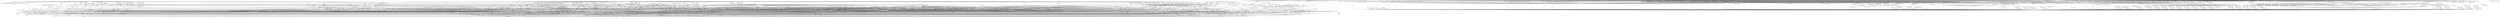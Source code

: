 digraph depends {
    node [shape=plaintext]
"activitymanager" -> "activitymanager-lic" [style=dotted]
"activitymanager" -> "bootd"
"activitymanager" -> "db8"
"activitymanager" -> "libglib-2.0-0"
"activitymanager" -> "libpbnjson"
"activitymanager" -> "libstdc++6"
"activitymanager" -> "luna-service2"
"activitymanager" -> "pmloglib"
"alsa-conf" -> "alsa-lib-lic" [style=dotted]
"alsa-plugins-pulseaudio-conf" -> "alsa-plugins-lic" [style=dotted]
"alsa-plugins-pulseaudio-conf" -> "libasound-module-conf-pulse"
"alsa-plugins-pulseaudio-conf" -> "libasound-module-ctl-pulse"
"alsa-plugins-pulseaudio-conf" -> "libasound-module-pcm-pulse"
"alsa-states" -> "alsa-state-lic" [style=dotted]
"alsa-ucm-conf" -> "alsa-ucm-conf-lic" [style=dotted]
"alsa-utils-alsactl" -> "alsa-states" [style=dotted]
"alsa-utils-alsactl" -> "alsa-utils-lic" [style=dotted]
"alsa-utils-alsactl" -> "libasound2"
"alsa-utils-alsamixer" -> "alsa-utils-lic" [style=dotted]
"alsa-utils-alsamixer" -> "libasound2"
"alsa-utils-alsamixer" -> "libformw5"
"alsa-utils-alsamixer" -> "libmenuw5"
"alsa-utils-alsamixer" -> "libncursesw5"
"alsa-utils-alsamixer" -> "libpanelw5"
"alsa-utils-alsamixer" -> "libtinfo5"
"alsa-utils-alsaucm" -> "alsa-utils-lic" [style=dotted]
"alsa-utils-alsaucm" -> "libasound2"
"alsa-utils-amixer" -> "alsa-utils-lic" [style=dotted]
"alsa-utils-amixer" -> "libasound2"
"alsa-utils-aplay" -> "alsa-utils-lic" [style=dotted]
"alsa-utils-aplay" -> "libasound2"
"alsa-utils-systemd" -> "alsa-utils-lic" [style=dotted]
"anbox" -> "anbox-data"
"anbox" -> "anbox-lic" [style=dotted]
"anbox" -> "boost-log"
"anbox-data" -> "anbox-data-lic" [style=dotted]
"anbox" -> "kernel-module-ashmem-linux" [style=dotted]
"anbox" -> "kernel-module-binder-linux" [style=dotted]
"anbox" -> "kernel-module-squashfs" [style=dotted]
"anbox" -> "libboost-filesystem1.76.0"
"anbox" -> "libboost-iostreams1.76.0"
"anbox" -> "libboost-program-options1.76.0"
"anbox" -> "libboost-thread1.76.0"
"anbox" -> "libdw1"
"anbox" -> "libprotobuf-lite26"
"anbox" -> "libsdl2-2.0-0"
"anbox" -> "libsdl2-image-2.0-0"
"anbox" -> "libstdc++6"
"anbox" -> "libsystemd0"
"anbox" -> "lxc"
"app-services" -> "app-services-lic" [style=dotted]
"audio-service" -> "audio-service-lic" [style=dotted]
"audio-service" -> "libglib-2.0-0"
"audio-service" -> "libpbnjson"
"audio-service" -> "libpulse0"
"audio-service" -> "libpulse-mainloop-glib0"
"audio-service" -> "libstdc++6"
"audio-service" -> "luna-service2"
"avahi-daemon" -> "avahi-lic" [style=dotted]
"avahi-daemon" -> "base-files"
"avahi-daemon" -> "base-passwd"
"avahi-daemon" -> "libavahi-common3"
"avahi-daemon" -> "libavahi-core7"
"avahi-daemon" -> "libcap"
"avahi-daemon" -> "libdaemon0"
"avahi-daemon" -> "libdbus-1-3"
"avahi-daemon" -> "libexpat1"
"avahi-daemon" -> "libnss-mdns" [style=dotted]
"avahi-daemon" -> "shadow"
"avahi-locale-en-gb" -> "virtual-locale-en-gb" [style=dotted]
"base-files" -> "base-files-lic" [style=dotted]
"base-passwd" -> "base-passwd-lic" [style=dotted]
"bash" -> "base-files"
"bash" -> "bash-lic" [style=dotted]
"bash" -> "libtinfo5"
"bash" -> "update-alternatives-opkg"
"bc" -> "bc-lic" [style=dotted]
"bc" -> "libreadline8"
"bc" -> "update-alternatives-opkg"
"binutils" -> "binutils-lic" [style=dotted]
"binutils" -> "libbfd"
"binutils" -> "libopcodes"
"binutils" -> "libstdc++6"
"binutils" -> "libz1"
"binutils" -> "update-alternatives-opkg"
"bluez5" -> "bluez5-lic" [style=dotted]
"bluez5" -> "libdbus-1-3"
"bluez5" -> "libglib-2.0-0"
"bluez5" -> "libreadline8"
"bluez5" -> "libudev1"
"boost-log" -> "boost-lic" [style=dotted]
"boost-log" -> "libboost-filesystem1.76.0"
"boost-log" -> "libboost-thread1.76.0"
"boost-log" -> "libstdc++6"
"bootd" -> "bootd-lic" [style=dotted]
"bootd" -> "libglib-2.0-0"
"bootd" -> "libpbnjson"
"bootd" -> "libstdc++6"
"bootd" -> "luna-service2"
"bootd" -> "pmloglib"
"bridge-utils" -> "bridge-utils-lic" [style=dotted]
"bridge-utils" -> "kernel-module-bridge" [style=dotted]
"bridge-utils" -> "update-alternatives-opkg"
"brotli" -> "brotli-lic" [style=dotted]
"busybox" -> "busybox-lic" [style=dotted]
"busybox" -> "busybox-udhcpc" [style=dotted]
"busybox-udhcpc" -> "busybox-lic" [style=dotted]
"busybox" -> "update-alternatives-opkg"
"bzip2" -> "bzip2-lic" [style=dotted]
"bzip2" -> "libbz2-1"
"bzip2" -> "update-alternatives-opkg"
"ca-certificates" -> "ca-certificates-lic" [style=dotted]
"ca-certificates" -> "openssl"
"ca-certificates" -> "openssl-bin"
"certmgrd" -> "certmgrd-lic" [style=dotted]
"certmgrd" -> "libglib-2.0-0"
"certmgrd" -> "libpbnjson"
"certmgrd" -> "libpmcertificatemgr2"
"certmgrd" -> "luna-service2"
"com.palm.keymanager" -> "com.palm.keymanager-lic" [style=dotted]
"com.webos.service.pdm" -> "com.webos.service.pdm-lic" [style=dotted]
"com.webos.service.pdm" -> "dosfstools"
"com.webos.service.pdm" -> "e2fsprogs-e2fsck"
"com.webos.service.pdm" -> "e2fsprogs-tune2fs"
"com.webos.service.pdm" -> "fuse-utils"
"com.webos.service.pdm" -> "gphoto2"
"com.webos.service.pdm" -> "gphotofs"
"com.webos.service.pdm" -> "gptfdisk-sgdisk"
"com.webos.service.pdm" -> "libglib-2.0-0"
"com.webos.service.pdm" -> "libpbnjson"
"com.webos.service.pdm" -> "libstdc++6"
"com.webos.service.pdm" -> "libudev1"
"com.webos.service.pdm" -> "libwebosi18n1"
"com.webos.service.pdm" -> "lsof"
"com.webos.service.pdm" -> "luna-service2"
"com.webos.service.pdm" -> "ntfs-3g"
"com.webos.service.pdm" -> "ntfs-3g-ntfsprogs"
"com.webos.service.pdm" -> "pdm-plugin"
"com.webos.service.pdm" -> "pmloglib"
"com.webos.service.pdm" -> "sdparm"
"com.webos.service.pdm" -> "simple-mtpfs"
"com.webos.service.pdm" -> "smartmontools"
"com.webos.service.pdm" -> "util-linux-lsblk"
"configurator" -> "configurator-lic" [style=dotted]
"configurator" -> "db8"
"configurator" -> "libglib-2.0-0"
"configurator" -> "libstdc++6"
"configurator" -> "pmloglib"
"connman" -> "bluez5"
"connman-client" -> "connman"
"connman-client" -> "connman-lic" [style=dotted]
"connman-client" -> "libdbus-1-3"
"connman-client" -> "libglib-2.0-0"
"connman-client" -> "libreadline8"
"connman-conf" -> "connman-conf-lic" [style=dotted]
"connman" -> "connman-conf" [style=dotted]
"connman" -> "connman-lic" [style=dotted]
"connman" -> "connman-plugin-vpn-l2tp" [style=dotted]
"connman" -> "connman-plugin-vpn-openvpn" [style=dotted]
"connman" -> "connman-plugin-vpn-pppt" [style=dotted]
"connman" -> "connman-plugin-vpn-vpnc" [style=dotted]
"connman" -> "connman-tests" [style=dotted]
"connman" -> "connman-tools" [style=dotted]
"connman" -> "connman-vpn" [style=dotted]
"connman" -> "connman-wait-online" [style=dotted]
"connman" -> "dbus"
"connman" -> "iptables"
"connman" -> "libdbus-1-3"
"connman" -> "libglib-2.0-0"
"connman" -> "libgnutls30"
"connman" -> "neard" [style=dotted]
"connman" -> "ofono"
"connman" -> "openvpn"
"connman-plugin-vpn-l2tp" -> "connman-vpn"
"connman-plugin-vpn-openvpn" -> "connman-vpn"
"connman-plugin-vpn-openvpn" -> "libdbus-1-3"
"connman-plugin-vpn-vpnc" -> "connman-vpn"
"connman-plugin-vpn-vpnc" -> "libdbus-1-3"
"connman" -> "pptp-linux"
"connman-tests" -> "connman-lic" [style=dotted]
"connman-tests" -> "iptables"
"connman-tests" -> "libdbus-1-3"
"connman-tests" -> "libglib-2.0-0"
"connman-tests" -> "libgnutls30"
"connman-tools" -> "connman"
"connman-tools" -> "connman-lic" [style=dotted]
"connman-tools" -> "libglib-2.0-0"
"connman-tools" -> "libgnutls30"
"connman" -> "update-alternatives-opkg"
"connman" -> "vpnc"
"connman-vpn" -> "connman-lic" [style=dotted]
"connman-vpn" -> "libdbus-1-3"
"connman-vpn" -> "libglib-2.0-0"
"connman-vpn" -> "libgnutls30"
"connman-wait-online" -> "connman-lic" [style=dotted]
"connman-wait-online" -> "libdbus-1-3"
"connman-wait-online" -> "libglib-2.0-0"
"connman" -> "wpa-supplicant"
"connman" -> "xl2tpd"
"cordova" -> "cordova-lic" [style=dotted]
"core-apps" -> "bash"
"core-apps" -> "core-apps-lic" [style=dotted]
"cpushareholder-stub" -> "cpushareholder-stub-lic" [style=dotted]
"curl" -> "curl-lic" [style=dotted]
"curl" -> "libcurl4"
"db8" -> "bash"
"db8" -> "busybox"
"db8" -> "db8-lic" [style=dotted]
"db8" -> "leveldb"
"db8" -> "libglib-2.0-0"
"db8" -> "libicui18n69"
"db8" -> "libicuuc69"
"db8" -> "libstdc++6"
"db8" -> "luna-service2"
"db8" -> "pmloglib"
"dbus-1" -> "dbus-common"
"dbus-1" -> "dbus-lic" [style=dotted]
"dbus-1" -> "dbus-tools"
"dbus-1" -> "libdbus-1-3"
"dbus-1" -> "libexpat1"
"dbus-1" -> "libsystemd0"
"dbus-common" -> "base-files"
"dbus-common" -> "base-passwd"
"dbus-common" -> "dbus-lic" [style=dotted]
"dbus-common" -> "shadow"
"dbus-tools" -> "dbus-lic" [style=dotted]
"dbus-tools" -> "libdbus-1-3"
"distro-feed-configs" -> "distro-feed-configs-lic" [style=dotted]
"dnsmasq" -> "dnsmasq-lic" [style=dotted]
"dosfstools" -> "dosfstools-lic" [style=dotted]
"dosfstools" -> "update-alternatives-opkg"
"e2fsprogs-badblocks" -> "e2fsprogs-lic" [style=dotted]
"e2fsprogs-badblocks" -> "libcom-err2"
"e2fsprogs-badblocks" -> "libext2fs2"
"e2fsprogs-dumpe2fs" -> "e2fsprogs-lic" [style=dotted]
"e2fsprogs-dumpe2fs" -> "libblkid1"
"e2fsprogs-dumpe2fs" -> "libcom-err2"
"e2fsprogs-dumpe2fs" -> "libe2p2"
"e2fsprogs-dumpe2fs" -> "libext2fs2"
"e2fsprogs-e2fsck" -> "e2fsprogs-lic" [style=dotted]
"e2fsprogs-e2fsck" -> "libblkid1"
"e2fsprogs-e2fsck" -> "libcom-err2"
"e2fsprogs-e2fsck" -> "libe2p2"
"e2fsprogs-e2fsck" -> "libext2fs2"
"e2fsprogs-e2fsck" -> "libuuid1"
"e2fsprogs" -> "e2fsprogs-badblocks"
"e2fsprogs" -> "e2fsprogs-dumpe2fs"
"e2fsprogs" -> "e2fsprogs-e2fsck" [style=dotted]
"e2fsprogs" -> "e2fsprogs-lic" [style=dotted]
"e2fsprogs" -> "e2fsprogs-mke2fs" [style=dotted]
"e2fsprogs" -> "libblkid1"
"e2fsprogs" -> "libcom-err2"
"e2fsprogs" -> "libe2p2"
"e2fsprogs" -> "libext2fs2"
"e2fsprogs" -> "libss2"
"e2fsprogs" -> "libuuid1"
"e2fsprogs-mke2fs" -> "e2fsprogs-lic" [style=dotted]
"e2fsprogs-mke2fs" -> "libblkid1"
"e2fsprogs-mke2fs" -> "libcom-err2"
"e2fsprogs-mke2fs" -> "libe2p2"
"e2fsprogs-mke2fs" -> "libext2fs2"
"e2fsprogs-mke2fs" -> "libuuid1"
"e2fsprogs-mke2fs" -> "update-alternatives-opkg"
"e2fsprogs-tune2fs" -> "e2fsprogs-lic" [style=dotted]
"e2fsprogs-tune2fs" -> "libblkid1"
"e2fsprogs-tune2fs" -> "libcom-err2"
"e2fsprogs-tune2fs" -> "libe2p2"
"e2fsprogs-tune2fs" -> "libext2fs2"
"e2fsprogs-tune2fs" -> "libuuid1"
"e2fsprogs-tune2fs" -> "update-alternatives-opkg"
"e2fsprogs" -> "update-alternatives-opkg"
"enyo-1.0" -> "enyo-1.0-lic" [style=dotted]
"event-monitor" -> "event-monitor-lic" [style=dotted]
"event-monitor" -> "libglib-2.0-0"
"event-monitor" -> "libpbnjson"
"event-monitor" -> "libstdc++6"
"event-monitor" -> "luna-service2"
"event-monitor-network" -> "event-monitor-network-lic" [style=dotted]
"event-monitor-network" -> "libpbnjson"
"event-monitor-network" -> "libstdc++6"
"event-monitor-network" -> "libwebosi18n1"
"event-monitor-network" -> "pmloglib"
"event-monitor" -> "pmloglib"
"evtest" -> "evtest-lic" [style=dotted]
"filecache" -> "db8"
"filecache" -> "filecache-lic" [style=dotted]
"filecache" -> "glibmm"
"filecache" -> "jemalloc"
"filecache" -> "libboost-filesystem1.76.0"
"filecache" -> "libglib-2.0-0"
"filecache" -> "libpbnjson"
"filecache" -> "libsigc-2.0-0"
"filecache" -> "libstdc++6"
"filecache" -> "luna-service2"
"filecache" -> "pmloglib"
"fingerterm" -> "fingerterm-lic" [style=dotted]
"fingerterm" -> "libstdc++6"
"fingerterm" -> "qtbase"
"fingerterm" -> "qtdeclarative"
"fingerterm" -> "qtxmlpatterns"
"fingerterm" -> "ttf-liberation-mono"
"fontconfig-utils" -> "fontconfig-lic" [style=dotted]
"fontconfig-utils" -> "libfontconfig1"
"fontconfig-utils" -> "libfreetype6"
"foundation-frameworks" -> "foundation-frameworks-lic" [style=dotted]
"funyahoo-plusplus" -> "funyahoo-plusplus-lic" [style=dotted]
"funyahoo-plusplus" -> "libglib-2.0-0"
"funyahoo-plusplus" -> "libjson-glib-1.0-0"
"funyahoo-plusplus" -> "libpurple"
"fuser" -> "psmisc-lic" [style=dotted]
"fuser" -> "update-alternatives-opkg"
"fuse-utils" -> "fuse-lic" [style=dotted]
"gdb" -> "gdb-lic" [style=dotted]
"gdb" -> "glibc-thread-db" [style=dotted]
"gdb" -> "libexpat1"
"gdb" -> "libpython3.9-1.0"
"gdb" -> "libreadline8"
"gdb" -> "libstdc++6"
"gdb" -> "libtinfo5"
"gdb" -> "python3"
"gdb" -> "python3-codecs"
"gdbserver" -> "gdb-lic" [style=dotted]
"gdbserver" -> "glibc-thread-db" [style=dotted]
"gdbserver" -> "libstdc++6"
"geoclue" -> "avahi-daemon"
"geoclue" -> "geoclue-lic" [style=dotted]
"geoclue" -> "libavahi-client3"
"geoclue" -> "libavahi-common3"
"geoclue" -> "libavahi-glib1"
"geoclue" -> "libglib-2.0-0"
"geoclue" -> "libjson-glib-1.0-0"
"geoclue" -> "libsoup-2.4"
"glibc-locale-en-gb" -> "virtual-locale-en-gb" [style=dotted]
"glibmm" -> "glibmm-lic" [style=dotted]
"glibmm" -> "libglib-2.0-0"
"glibmm" -> "libsigc-2.0-0"
"glibmm" -> "libstdc++6"
"glib-networking" -> "glib-networking-lic" [style=dotted]
"glib-networking" -> "libcrypto1.1"
"glib-networking" -> "libglib-2.0-0"
"glib-networking" -> "libssl1.1"
"glib-networking-locale-en-gb" -> "virtual-locale-en-gb" [style=dotted]
"glmark2" -> "glmark2-lic" [style=dotted]
"glmark2" -> "libdrm2"
"glmark2" -> "libgbm1"
"glmark2" -> "libjpeg62"
"glmark2" -> "libpng16-16"
"glmark2" -> "libstdc++6"
"glmark2" -> "libudev1"
"glmark2" -> "libz1"
"glmark2" -> "wayland"
"gobject-introspection" -> "gobject-introspection-lic" [style=dotted]
"gobject-introspection" -> "libffi7"
"gobject-introspection" -> "libglib-2.0-0"
"gobject-introspection" -> "python3-pickle"
"gobject-introspection" -> "python3-xml"
"gphoto2" -> "gphoto2-lic" [style=dotted]
"gphoto2" -> "libexif12"
"gphoto2" -> "libgphoto2-6"
"gphoto2" -> "libgphoto2-port12"
"gphoto2" -> "libpopt0"
"gphoto2" -> "libreadline8"
"gphoto2-locale-en-gb" -> "virtual-locale-en-gb" [style=dotted]
"gphotofs" -> "gphotofs-lic" [style=dotted]
"gphotofs" -> "libfuse2"
"gphotofs" -> "libglib-2.0-0"
"gphotofs" -> "libgphoto2-6"
"gphotofs" -> "libgphoto2-port12"
"gptfdisk-sgdisk" -> "gptfdisk-lic" [style=dotted]
"gptfdisk-sgdisk" -> "libpopt0"
"gptfdisk-sgdisk" -> "libstdc++6"
"gptfdisk-sgdisk" -> "libuuid1"
"gstreamer1.0" -> "gstreamer1.0-lic" [style=dotted]
"gstreamer1.0-libav" -> "gstreamer1.0"
"gstreamer1.0-libav" -> "gstreamer1.0-libav-lic" [style=dotted]
"gstreamer1.0-libav" -> "libavcodec58"
"gstreamer1.0-libav" -> "libavfilter7"
"gstreamer1.0-libav" -> "libavformat58"
"gstreamer1.0-libav" -> "libavutil56"
"gstreamer1.0-libav" -> "libglib-2.0-0"
"gstreamer1.0-libav" -> "libgstaudio-1.0-0"
"gstreamer1.0-libav" -> "libgstpbutils-1.0-0"
"gstreamer1.0-libav" -> "libgstvideo-1.0-0"
"gstreamer1.0" -> "libglib-2.0-0"
"gstreamer1.0-locale-en-gb" -> "virtual-locale-en-gb" [style=dotted]
"gstreamer1.0-plugins-bad-accurip" -> "gstreamer1.0"
"gstreamer1.0-plugins-bad-accurip" -> "libglib-2.0-0"
"gstreamer1.0-plugins-bad-accurip" -> "libgstaudio-1.0-0"
"gstreamer1.0-plugins-bad-adpcmdec" -> "gstreamer1.0"
"gstreamer1.0-plugins-bad-adpcmdec" -> "libglib-2.0-0"
"gstreamer1.0-plugins-bad-adpcmdec" -> "libgstaudio-1.0-0"
"gstreamer1.0-plugins-bad-adpcmenc" -> "gstreamer1.0"
"gstreamer1.0-plugins-bad-adpcmenc" -> "libglib-2.0-0"
"gstreamer1.0-plugins-bad-adpcmenc" -> "libgstaudio-1.0-0"
"gstreamer1.0-plugins-bad-aiff" -> "gstreamer1.0"
"gstreamer1.0-plugins-bad-aiff" -> "libglib-2.0-0"
"gstreamer1.0-plugins-bad-aiff" -> "libgstaudio-1.0-0"
"gstreamer1.0-plugins-bad-aiff" -> "libgstpbutils-1.0-0"
"gstreamer1.0-plugins-bad-aiff" -> "libgsttag-1.0-0"
"gstreamer1.0-plugins-bad-apps" -> "gstreamer1.0"
"gstreamer1.0-plugins-bad-apps" -> "gstreamer1.0-plugins-bad-lic" [style=dotted]
"gstreamer1.0-plugins-bad-apps" -> "libglib-2.0-0"
"gstreamer1.0-plugins-bad-apps" -> "libgstpbutils-1.0-0"
"gstreamer1.0-plugins-bad-apps" -> "libgsttranscoder-1.0-0"
"gstreamer1.0-plugins-bad-asfmux" -> "gstreamer1.0"
"gstreamer1.0-plugins-bad-asfmux" -> "libglib-2.0-0"
"gstreamer1.0-plugins-bad-asfmux" -> "libgstrtp-1.0-0"
"gstreamer1.0-plugins-bad-audiobuffersplit" -> "gstreamer1.0"
"gstreamer1.0-plugins-bad-audiobuffersplit" -> "libglib-2.0-0"
"gstreamer1.0-plugins-bad-audiobuffersplit" -> "libgstaudio-1.0-0"
"gstreamer1.0-plugins-bad-audiofxbad" -> "gstreamer1.0"
"gstreamer1.0-plugins-bad-audiofxbad" -> "libglib-2.0-0"
"gstreamer1.0-plugins-bad-audiofxbad" -> "libgstaudio-1.0-0"
"gstreamer1.0-plugins-bad-audiolatency" -> "gstreamer1.0"
"gstreamer1.0-plugins-bad-audiolatency" -> "libglib-2.0-0"
"gstreamer1.0-plugins-bad-audiomixmatrix" -> "gstreamer1.0"
"gstreamer1.0-plugins-bad-audiomixmatrix" -> "libglib-2.0-0"
"gstreamer1.0-plugins-bad-audiomixmatrix" -> "libgstaudio-1.0-0"
"gstreamer1.0-plugins-bad-audiovisualizers" -> "gstreamer1.0"
"gstreamer1.0-plugins-bad-audiovisualizers" -> "libglib-2.0-0"
"gstreamer1.0-plugins-bad-audiovisualizers" -> "libgstfft-1.0-0"
"gstreamer1.0-plugins-bad-audiovisualizers" -> "libgstpbutils-1.0-0"
"gstreamer1.0-plugins-bad-autoconvert" -> "gstreamer1.0"
"gstreamer1.0-plugins-bad-autoconvert" -> "libglib-2.0-0"
"gstreamer1.0-plugins-bad-bayer" -> "gstreamer1.0"
"gstreamer1.0-plugins-bad-bayer" -> "libglib-2.0-0"
"gstreamer1.0-plugins-bad-bayer" -> "libgstvideo-1.0-0"
"gstreamer1.0-plugins-bad-bayer" -> "liborc-0.4-0"
"gstreamer1.0-plugins-bad-bluez" -> "gstreamer1.0"
"gstreamer1.0-plugins-bad-bluez" -> "libglib-2.0-0"
"gstreamer1.0-plugins-bad-bz2" -> "gstreamer1.0"
"gstreamer1.0-plugins-bad-bz2" -> "libbz2-1"
"gstreamer1.0-plugins-bad-bz2" -> "libglib-2.0-0"
"gstreamer1.0-plugins-bad-camerabin" -> "gstreamer1.0"
"gstreamer1.0-plugins-bad-camerabin" -> "libglib-2.0-0"
"gstreamer1.0-plugins-bad-camerabin" -> "libgstbasecamerabinsrc-1.0-0"
"gstreamer1.0-plugins-bad-camerabin" -> "libgstpbutils-1.0-0"
"gstreamer1.0-plugins-bad-camerabin" -> "libgstphotography-1.0-0"
"gstreamer1.0-plugins-bad-closedcaption" -> "gstreamer1.0"
"gstreamer1.0-plugins-bad-closedcaption" -> "libcairo2"
"gstreamer1.0-plugins-bad-closedcaption" -> "libglib-2.0-0"
"gstreamer1.0-plugins-bad-closedcaption" -> "libgstvideo-1.0-0"
"gstreamer1.0-plugins-bad-closedcaption" -> "pango"
"gstreamer1.0-plugins-bad-coloreffects" -> "gstreamer1.0"
"gstreamer1.0-plugins-bad-coloreffects" -> "libglib-2.0-0"
"gstreamer1.0-plugins-bad-coloreffects" -> "libgstvideo-1.0-0"
"gstreamer1.0-plugins-bad-curl" -> "gstreamer1.0"
"gstreamer1.0-plugins-bad-curl" -> "libcurl4"
"gstreamer1.0-plugins-bad-curl" -> "libglib-2.0-0"
"gstreamer1.0-plugins-bad-dash" -> "gstreamer1.0"
"gstreamer1.0-plugins-bad-dash" -> "libglib-2.0-0"
"gstreamer1.0-plugins-bad-dash" -> "libgstadaptivedemux-1.0-0"
"gstreamer1.0-plugins-bad-dash" -> "libgstisoff-1.0-0"
"gstreamer1.0-plugins-bad-dash" -> "libgsttag-1.0-0"
"gstreamer1.0-plugins-bad-dash" -> "libgsturidownloader-1.0-0"
"gstreamer1.0-plugins-bad-dash" -> "libxml2"
"gstreamer1.0-plugins-bad-debugutilsbad" -> "gstreamer1.0"
"gstreamer1.0-plugins-bad-debugutilsbad" -> "libglib-2.0-0"
"gstreamer1.0-plugins-bad-debugutilsbad" -> "libgstvideo-1.0-0"
"gstreamer1.0-plugins-bad-decklink" -> "gstreamer1.0"
"gstreamer1.0-plugins-bad-decklink" -> "libglib-2.0-0"
"gstreamer1.0-plugins-bad-decklink" -> "libgstaudio-1.0-0"
"gstreamer1.0-plugins-bad-decklink" -> "libgstvideo-1.0-0"
"gstreamer1.0-plugins-bad-decklink" -> "libstdc++6"
"gstreamer1.0-plugins-bad-dtls" -> "gstreamer1.0"
"gstreamer1.0-plugins-bad-dtls" -> "libcrypto1.1"
"gstreamer1.0-plugins-bad-dtls" -> "libglib-2.0-0"
"gstreamer1.0-plugins-bad-dtls" -> "libssl1.1"
"gstreamer1.0-plugins-bad-dvb" -> "gstreamer1.0"
"gstreamer1.0-plugins-bad-dvb" -> "libglib-2.0-0"
"gstreamer1.0-plugins-bad-dvb" -> "libgstmpegts-1.0-0"
"gstreamer1.0-plugins-bad-dvbsubenc" -> "gstreamer1.0"
"gstreamer1.0-plugins-bad-dvbsubenc" -> "libglib-2.0-0"
"gstreamer1.0-plugins-bad-dvbsubenc" -> "libgstvideo-1.0-0"
"gstreamer1.0-plugins-bad-dvbsuboverlay" -> "gstreamer1.0"
"gstreamer1.0-plugins-bad-dvbsuboverlay" -> "libglib-2.0-0"
"gstreamer1.0-plugins-bad-dvbsuboverlay" -> "libgstvideo-1.0-0"
"gstreamer1.0-plugins-bad-dvdspu" -> "gstreamer1.0"
"gstreamer1.0-plugins-bad-dvdspu" -> "libglib-2.0-0"
"gstreamer1.0-plugins-bad-dvdspu" -> "libgstvideo-1.0-0"
"gstreamer1.0-plugins-bad-faceoverlay" -> "gstreamer1.0"
"gstreamer1.0-plugins-bad-faceoverlay" -> "libglib-2.0-0"
"gstreamer1.0-plugins-bad-fbdevsink" -> "gstreamer1.0"
"gstreamer1.0-plugins-bad-fbdevsink" -> "libglib-2.0-0"
"gstreamer1.0-plugins-bad-fbdevsink" -> "libgstvideo-1.0-0"
"gstreamer1.0-plugins-bad-festival" -> "gstreamer1.0"
"gstreamer1.0-plugins-bad-festival" -> "libglib-2.0-0"
"gstreamer1.0-plugins-bad-fieldanalysis" -> "gstreamer1.0"
"gstreamer1.0-plugins-bad-fieldanalysis" -> "libglib-2.0-0"
"gstreamer1.0-plugins-bad-fieldanalysis" -> "libgstvideo-1.0-0"
"gstreamer1.0-plugins-bad-fieldanalysis" -> "liborc-0.4-0"
"gstreamer1.0-plugins-bad-freeverb" -> "gstreamer1.0"
"gstreamer1.0-plugins-bad-freeverb" -> "libglib-2.0-0"
"gstreamer1.0-plugins-bad-freeverb" -> "libgstaudio-1.0-0"
"gstreamer1.0-plugins-bad-frei0r" -> "gstreamer1.0"
"gstreamer1.0-plugins-bad-frei0r" -> "libglib-2.0-0"
"gstreamer1.0-plugins-bad-frei0r" -> "libgstvideo-1.0-0"
"gstreamer1.0-plugins-bad-gaudieffects" -> "gstreamer1.0"
"gstreamer1.0-plugins-bad-gaudieffects" -> "libglib-2.0-0"
"gstreamer1.0-plugins-bad-gaudieffects" -> "libgstvideo-1.0-0"
"gstreamer1.0-plugins-bad-gaudieffects" -> "liborc-0.4-0"
"gstreamer1.0-plugins-bad-gdp" -> "gstreamer1.0"
"gstreamer1.0-plugins-bad-gdp" -> "libglib-2.0-0"
"gstreamer1.0-plugins-bad-geometrictransform" -> "gstreamer1.0"
"gstreamer1.0-plugins-bad-geometrictransform" -> "libglib-2.0-0"
"gstreamer1.0-plugins-bad-geometrictransform" -> "libgstvideo-1.0-0"
"gstreamer1.0-plugins-bad-hls" -> "gstreamer1.0"
"gstreamer1.0-plugins-bad-hls" -> "libcrypto1.1"
"gstreamer1.0-plugins-bad-hls" -> "libglib-2.0-0"
"gstreamer1.0-plugins-bad-hls" -> "libgstadaptivedemux-1.0-0"
"gstreamer1.0-plugins-bad-hls" -> "libgstpbutils-1.0-0"
"gstreamer1.0-plugins-bad-hls" -> "libgsttag-1.0-0"
"gstreamer1.0-plugins-bad-hls" -> "libgsturidownloader-1.0-0"
"gstreamer1.0-plugins-bad-hls" -> "libgstvideo-1.0-0"
"gstreamer1.0-plugins-bad-id3tag" -> "gstreamer1.0"
"gstreamer1.0-plugins-bad-id3tag" -> "libglib-2.0-0"
"gstreamer1.0-plugins-bad-id3tag" -> "libgsttag-1.0-0"
"gstreamer1.0-plugins-bad-inter" -> "gstreamer1.0"
"gstreamer1.0-plugins-bad-interlace" -> "gstreamer1.0"
"gstreamer1.0-plugins-bad-interlace" -> "libglib-2.0-0"
"gstreamer1.0-plugins-bad-interlace" -> "libgstvideo-1.0-0"
"gstreamer1.0-plugins-bad-inter" -> "libglib-2.0-0"
"gstreamer1.0-plugins-bad-inter" -> "libgstaudio-1.0-0"
"gstreamer1.0-plugins-bad-inter" -> "libgstvideo-1.0-0"
"gstreamer1.0-plugins-bad-ipcpipeline" -> "gstreamer1.0"
"gstreamer1.0-plugins-bad-ipcpipeline" -> "libglib-2.0-0"
"gstreamer1.0-plugins-bad-ivfparse" -> "gstreamer1.0"
"gstreamer1.0-plugins-bad-ivfparse" -> "libglib-2.0-0"
"gstreamer1.0-plugins-bad-ivtc" -> "gstreamer1.0"
"gstreamer1.0-plugins-bad-ivtc" -> "libglib-2.0-0"
"gstreamer1.0-plugins-bad-ivtc" -> "libgstvideo-1.0-0"
"gstreamer1.0-plugins-bad-jp2kdecimator" -> "gstreamer1.0"
"gstreamer1.0-plugins-bad-jp2kdecimator" -> "libglib-2.0-0"
"gstreamer1.0-plugins-bad-jpegformat" -> "gstreamer1.0"
"gstreamer1.0-plugins-bad-jpegformat" -> "libglib-2.0-0"
"gstreamer1.0-plugins-bad-jpegformat" -> "libgsttag-1.0-0"
"gstreamer1.0-plugins-bad-legacyrawparse" -> "gstreamer1.0"
"gstreamer1.0-plugins-bad-legacyrawparse" -> "libglib-2.0-0"
"gstreamer1.0-plugins-bad-legacyrawparse" -> "libgstaudio-1.0-0"
"gstreamer1.0-plugins-bad-legacyrawparse" -> "libgstvideo-1.0-0"
"gstreamer1.0-plugins-bad-locale-en-gb" -> "virtual-locale-en-gb" [style=dotted]
"gstreamer1.0-plugins-bad-meta" -> "gstreamer1.0-plugins-bad-accurip"
"gstreamer1.0-plugins-bad-meta" -> "gstreamer1.0-plugins-bad-adpcmdec"
"gstreamer1.0-plugins-bad-meta" -> "gstreamer1.0-plugins-bad-adpcmenc"
"gstreamer1.0-plugins-bad-meta" -> "gstreamer1.0-plugins-bad-aiff"
"gstreamer1.0-plugins-bad-meta" -> "gstreamer1.0-plugins-bad-apps"
"gstreamer1.0-plugins-bad-meta" -> "gstreamer1.0-plugins-bad-asfmux"
"gstreamer1.0-plugins-bad-meta" -> "gstreamer1.0-plugins-bad-audiobuffersplit"
"gstreamer1.0-plugins-bad-meta" -> "gstreamer1.0-plugins-bad-audiofxbad"
"gstreamer1.0-plugins-bad-meta" -> "gstreamer1.0-plugins-bad-audiolatency"
"gstreamer1.0-plugins-bad-meta" -> "gstreamer1.0-plugins-bad-audiomixmatrix"
"gstreamer1.0-plugins-bad-meta" -> "gstreamer1.0-plugins-bad-audiovisualizers"
"gstreamer1.0-plugins-bad-meta" -> "gstreamer1.0-plugins-bad-autoconvert"
"gstreamer1.0-plugins-bad-meta" -> "gstreamer1.0-plugins-bad-bayer"
"gstreamer1.0-plugins-bad-meta" -> "gstreamer1.0-plugins-bad-bluez"
"gstreamer1.0-plugins-bad-meta" -> "gstreamer1.0-plugins-bad-bz2"
"gstreamer1.0-plugins-bad-meta" -> "gstreamer1.0-plugins-bad-camerabin"
"gstreamer1.0-plugins-bad-meta" -> "gstreamer1.0-plugins-bad-closedcaption"
"gstreamer1.0-plugins-bad-meta" -> "gstreamer1.0-plugins-bad-coloreffects"
"gstreamer1.0-plugins-bad-meta" -> "gstreamer1.0-plugins-bad-curl"
"gstreamer1.0-plugins-bad-meta" -> "gstreamer1.0-plugins-bad-dash"
"gstreamer1.0-plugins-bad-meta" -> "gstreamer1.0-plugins-bad-debugutilsbad"
"gstreamer1.0-plugins-bad-meta" -> "gstreamer1.0-plugins-bad-decklink"
"gstreamer1.0-plugins-bad-meta" -> "gstreamer1.0-plugins-bad-dtls"
"gstreamer1.0-plugins-bad-meta" -> "gstreamer1.0-plugins-bad-dvb"
"gstreamer1.0-plugins-bad-meta" -> "gstreamer1.0-plugins-bad-dvbsubenc"
"gstreamer1.0-plugins-bad-meta" -> "gstreamer1.0-plugins-bad-dvbsuboverlay"
"gstreamer1.0-plugins-bad-meta" -> "gstreamer1.0-plugins-bad-dvdspu"
"gstreamer1.0-plugins-bad-meta" -> "gstreamer1.0-plugins-bad-faceoverlay"
"gstreamer1.0-plugins-bad-meta" -> "gstreamer1.0-plugins-bad-fbdevsink"
"gstreamer1.0-plugins-bad-meta" -> "gstreamer1.0-plugins-bad-festival"
"gstreamer1.0-plugins-bad-meta" -> "gstreamer1.0-plugins-bad-fieldanalysis"
"gstreamer1.0-plugins-bad-meta" -> "gstreamer1.0-plugins-bad-freeverb"
"gstreamer1.0-plugins-bad-meta" -> "gstreamer1.0-plugins-bad-frei0r"
"gstreamer1.0-plugins-bad-meta" -> "gstreamer1.0-plugins-bad-gaudieffects"
"gstreamer1.0-plugins-bad-meta" -> "gstreamer1.0-plugins-bad-gdp"
"gstreamer1.0-plugins-bad-meta" -> "gstreamer1.0-plugins-bad-geometrictransform"
"gstreamer1.0-plugins-bad-meta" -> "gstreamer1.0-plugins-bad-hls"
"gstreamer1.0-plugins-bad-meta" -> "gstreamer1.0-plugins-bad-id3tag"
"gstreamer1.0-plugins-bad-meta" -> "gstreamer1.0-plugins-bad-inter"
"gstreamer1.0-plugins-bad-meta" -> "gstreamer1.0-plugins-bad-interlace"
"gstreamer1.0-plugins-bad-meta" -> "gstreamer1.0-plugins-bad-ipcpipeline"
"gstreamer1.0-plugins-bad-meta" -> "gstreamer1.0-plugins-bad-ivfparse"
"gstreamer1.0-plugins-bad-meta" -> "gstreamer1.0-plugins-bad-ivtc"
"gstreamer1.0-plugins-bad-meta" -> "gstreamer1.0-plugins-bad-jp2kdecimator"
"gstreamer1.0-plugins-bad-meta" -> "gstreamer1.0-plugins-bad-jpegformat"
"gstreamer1.0-plugins-bad-meta" -> "gstreamer1.0-plugins-bad-legacyrawparse"
"gstreamer1.0-plugins-bad-meta" -> "gstreamer1.0-plugins-bad-lic"
"gstreamer1.0-plugins-bad-meta" -> "gstreamer1.0-plugins-bad-lic" [style=dotted]
"gstreamer1.0-plugins-bad-meta" -> "gstreamer1.0-plugins-bad-midi"
"gstreamer1.0-plugins-bad-meta" -> "gstreamer1.0-plugins-bad-mpegpsdemux"
"gstreamer1.0-plugins-bad-meta" -> "gstreamer1.0-plugins-bad-mpegpsmux"
"gstreamer1.0-plugins-bad-meta" -> "gstreamer1.0-plugins-bad-mpegtsdemux"
"gstreamer1.0-plugins-bad-meta" -> "gstreamer1.0-plugins-bad-mpegtsmux"
"gstreamer1.0-plugins-bad-meta" -> "gstreamer1.0-plugins-bad-mxf"
"gstreamer1.0-plugins-bad-meta" -> "gstreamer1.0-plugins-bad-netsim"
"gstreamer1.0-plugins-bad-meta" -> "gstreamer1.0-plugins-bad-pcapparse"
"gstreamer1.0-plugins-bad-meta" -> "gstreamer1.0-plugins-bad-pnm"
"gstreamer1.0-plugins-bad-meta" -> "gstreamer1.0-plugins-bad-proxy"
"gstreamer1.0-plugins-bad-meta" -> "gstreamer1.0-plugins-bad-removesilence"
"gstreamer1.0-plugins-bad-meta" -> "gstreamer1.0-plugins-bad-rfbsrc"
"gstreamer1.0-plugins-bad-meta" -> "gstreamer1.0-plugins-bad-rist"
"gstreamer1.0-plugins-bad-meta" -> "gstreamer1.0-plugins-bad-rsvg"
"gstreamer1.0-plugins-bad-meta" -> "gstreamer1.0-plugins-bad-rtmp2"
"gstreamer1.0-plugins-bad-meta" -> "gstreamer1.0-plugins-bad-rtpmanagerbad"
"gstreamer1.0-plugins-bad-meta" -> "gstreamer1.0-plugins-bad-rtponvif"
"gstreamer1.0-plugins-bad-meta" -> "gstreamer1.0-plugins-bad-sbc"
"gstreamer1.0-plugins-bad-meta" -> "gstreamer1.0-plugins-bad-sdpelem"
"gstreamer1.0-plugins-bad-meta" -> "gstreamer1.0-plugins-bad-segmentclip"
"gstreamer1.0-plugins-bad-meta" -> "gstreamer1.0-plugins-bad-shm"
"gstreamer1.0-plugins-bad-meta" -> "gstreamer1.0-plugins-bad-siren"
"gstreamer1.0-plugins-bad-meta" -> "gstreamer1.0-plugins-bad-smooth"
"gstreamer1.0-plugins-bad-meta" -> "gstreamer1.0-plugins-bad-smoothstreaming"
"gstreamer1.0-plugins-bad-meta" -> "gstreamer1.0-plugins-bad-sndfile"
"gstreamer1.0-plugins-bad-meta" -> "gstreamer1.0-plugins-bad-speed"
"gstreamer1.0-plugins-bad-meta" -> "gstreamer1.0-plugins-bad-subenc"
"gstreamer1.0-plugins-bad-meta" -> "gstreamer1.0-plugins-bad-switchbin"
"gstreamer1.0-plugins-bad-meta" -> "gstreamer1.0-plugins-bad-timecode"
"gstreamer1.0-plugins-bad-meta" -> "gstreamer1.0-plugins-bad-transcode"
"gstreamer1.0-plugins-bad-meta" -> "gstreamer1.0-plugins-bad-ttmlsubs"
"gstreamer1.0-plugins-bad-meta" -> "gstreamer1.0-plugins-bad-uvch264"
"gstreamer1.0-plugins-bad-meta" -> "gstreamer1.0-plugins-bad-videofiltersbad"
"gstreamer1.0-plugins-bad-meta" -> "gstreamer1.0-plugins-bad-videoframe-audiolevel"
"gstreamer1.0-plugins-bad-meta" -> "gstreamer1.0-plugins-bad-videoparsersbad"
"gstreamer1.0-plugins-bad-meta" -> "gstreamer1.0-plugins-bad-videosignal"
"gstreamer1.0-plugins-bad-meta" -> "gstreamer1.0-plugins-bad-vmnc"
"gstreamer1.0-plugins-bad-meta" -> "gstreamer1.0-plugins-bad-waylandsink"
"gstreamer1.0-plugins-bad-meta" -> "gstreamer1.0-plugins-bad-webp"
"gstreamer1.0-plugins-bad-meta" -> "gstreamer1.0-plugins-bad-y4mdec"
"gstreamer1.0-plugins-bad-meta" -> "libgstadaptivedemux-1.0"
"gstreamer1.0-plugins-bad-meta" -> "libgstbadaudio-1.0"
"gstreamer1.0-plugins-bad-meta" -> "libgstbasecamerabinsrc-1.0"
"gstreamer1.0-plugins-bad-meta" -> "libgstcodecparsers-1.0"
"gstreamer1.0-plugins-bad-meta" -> "libgstcodecs-1.0"
"gstreamer1.0-plugins-bad-meta" -> "libgstinsertbin-1.0"
"gstreamer1.0-plugins-bad-meta" -> "libgstisoff-1.0"
"gstreamer1.0-plugins-bad-meta" -> "libgstmpegts-1.0"
"gstreamer1.0-plugins-bad-meta" -> "libgstphotography-1.0"
"gstreamer1.0-plugins-bad-meta" -> "libgstplayer-1.0"
"gstreamer1.0-plugins-bad-meta" -> "libgstsctp-1.0"
"gstreamer1.0-plugins-bad-meta" -> "libgsttranscoder-1.0"
"gstreamer1.0-plugins-bad-meta" -> "libgsturidownloader-1.0"
"gstreamer1.0-plugins-bad-meta" -> "libgstwayland-1.0"
"gstreamer1.0-plugins-bad-meta" -> "libgstwebrtc-1.0"
"gstreamer1.0-plugins-bad-midi" -> "gstreamer1.0"
"gstreamer1.0-plugins-bad-midi" -> "libglib-2.0-0"
"gstreamer1.0-plugins-bad-mpegpsdemux" -> "gstreamer1.0"
"gstreamer1.0-plugins-bad-mpegpsdemux" -> "libglib-2.0-0"
"gstreamer1.0-plugins-bad-mpegpsdemux" -> "libgstpbutils-1.0-0"
"gstreamer1.0-plugins-bad-mpegpsmux" -> "gstreamer1.0"
"gstreamer1.0-plugins-bad-mpegpsmux" -> "libglib-2.0-0"
"gstreamer1.0-plugins-bad-mpegtsdemux" -> "gstreamer1.0"
"gstreamer1.0-plugins-bad-mpegtsdemux" -> "libglib-2.0-0"
"gstreamer1.0-plugins-bad-mpegtsdemux" -> "libgstaudio-1.0-0"
"gstreamer1.0-plugins-bad-mpegtsdemux" -> "libgstcodecparsers-1.0-0"
"gstreamer1.0-plugins-bad-mpegtsdemux" -> "libgstmpegts-1.0-0"
"gstreamer1.0-plugins-bad-mpegtsdemux" -> "libgstpbutils-1.0-0"
"gstreamer1.0-plugins-bad-mpegtsdemux" -> "libgsttag-1.0-0"
"gstreamer1.0-plugins-bad-mpegtsmux" -> "gstreamer1.0"
"gstreamer1.0-plugins-bad-mpegtsmux" -> "libglib-2.0-0"
"gstreamer1.0-plugins-bad-mpegtsmux" -> "libgstaudio-1.0-0"
"gstreamer1.0-plugins-bad-mpegtsmux" -> "libgstmpegts-1.0-0"
"gstreamer1.0-plugins-bad-mpegtsmux" -> "libgstpbutils-1.0-0"
"gstreamer1.0-plugins-bad-mpegtsmux" -> "libgsttag-1.0-0"
"gstreamer1.0-plugins-bad-mpegtsmux" -> "libgstvideo-1.0-0"
"gstreamer1.0-plugins-bad-mxf" -> "gstreamer1.0"
"gstreamer1.0-plugins-bad-mxf" -> "libglib-2.0-0"
"gstreamer1.0-plugins-bad-mxf" -> "libgstaudio-1.0-0"
"gstreamer1.0-plugins-bad-mxf" -> "libgstvideo-1.0-0"
"gstreamer1.0-plugins-bad-netsim" -> "gstreamer1.0"
"gstreamer1.0-plugins-bad-netsim" -> "libglib-2.0-0"
"gstreamer1.0-plugins-bad-pcapparse" -> "gstreamer1.0"
"gstreamer1.0-plugins-bad-pcapparse" -> "libglib-2.0-0"
"gstreamer1.0-plugins-bad-pnm" -> "gstreamer1.0"
"gstreamer1.0-plugins-bad-pnm" -> "libglib-2.0-0"
"gstreamer1.0-plugins-bad-pnm" -> "libgstvideo-1.0-0"
"gstreamer1.0-plugins-bad-proxy" -> "gstreamer1.0"
"gstreamer1.0-plugins-bad-proxy" -> "libglib-2.0-0"
"gstreamer1.0-plugins-bad-removesilence" -> "gstreamer1.0"
"gstreamer1.0-plugins-bad-removesilence" -> "libglib-2.0-0"
"gstreamer1.0-plugins-bad-rfbsrc" -> "gstreamer1.0"
"gstreamer1.0-plugins-bad-rfbsrc" -> "libglib-2.0-0"
"gstreamer1.0-plugins-bad-rfbsrc" -> "libgstvideo-1.0-0"
"gstreamer1.0-plugins-bad-rist" -> "gstreamer1.0"
"gstreamer1.0-plugins-bad-rist" -> "libglib-2.0-0"
"gstreamer1.0-plugins-bad-rist" -> "libgstrtp-1.0-0"
"gstreamer1.0-plugins-bad-rsvg" -> "gstreamer1.0"
"gstreamer1.0-plugins-bad-rsvg" -> "libcairo2"
"gstreamer1.0-plugins-bad-rsvg" -> "libglib-2.0-0"
"gstreamer1.0-plugins-bad-rsvg" -> "libgstvideo-1.0-0"
"gstreamer1.0-plugins-bad-rsvg" -> "librsvg-2-2"
"gstreamer1.0-plugins-bad-rtmp2" -> "gstreamer1.0"
"gstreamer1.0-plugins-bad-rtmp2" -> "libglib-2.0-0"
"gstreamer1.0-plugins-bad-rtpmanagerbad" -> "gstreamer1.0"
"gstreamer1.0-plugins-bad-rtpmanagerbad" -> "libglib-2.0-0"
"gstreamer1.0-plugins-bad-rtpmanagerbad" -> "libgstrtp-1.0-0"
"gstreamer1.0-plugins-bad-rtponvif" -> "gstreamer1.0"
"gstreamer1.0-plugins-bad-rtponvif" -> "libglib-2.0-0"
"gstreamer1.0-plugins-bad-rtponvif" -> "libgstrtp-1.0-0"
"gstreamer1.0-plugins-bad-sbc" -> "gstreamer1.0"
"gstreamer1.0-plugins-bad-sbc" -> "libglib-2.0-0"
"gstreamer1.0-plugins-bad-sbc" -> "libgstaudio-1.0-0"
"gstreamer1.0-plugins-bad-sbc" -> "libsbc1"
"gstreamer1.0-plugins-bad-sdpelem" -> "gstreamer1.0"
"gstreamer1.0-plugins-bad-sdpelem" -> "libglib-2.0-0"
"gstreamer1.0-plugins-bad-sdpelem" -> "libgstapp-1.0-0"
"gstreamer1.0-plugins-bad-sdpelem" -> "libgstsdp-1.0-0"
"gstreamer1.0-plugins-bad-segmentclip" -> "gstreamer1.0"
"gstreamer1.0-plugins-bad-segmentclip" -> "libglib-2.0-0"
"gstreamer1.0-plugins-bad-segmentclip" -> "libgstaudio-1.0-0"
"gstreamer1.0-plugins-bad-shm" -> "gstreamer1.0"
"gstreamer1.0-plugins-bad-shm" -> "libglib-2.0-0"
"gstreamer1.0-plugins-bad-siren" -> "gstreamer1.0"
"gstreamer1.0-plugins-bad-siren" -> "libglib-2.0-0"
"gstreamer1.0-plugins-bad-siren" -> "libgstaudio-1.0-0"
"gstreamer1.0-plugins-bad-smooth" -> "gstreamer1.0"
"gstreamer1.0-plugins-bad-smooth" -> "libglib-2.0-0"
"gstreamer1.0-plugins-bad-smooth" -> "libgstvideo-1.0-0"
"gstreamer1.0-plugins-bad-smoothstreaming" -> "gstreamer1.0"
"gstreamer1.0-plugins-bad-smoothstreaming" -> "libglib-2.0-0"
"gstreamer1.0-plugins-bad-smoothstreaming" -> "libgstadaptivedemux-1.0-0"
"gstreamer1.0-plugins-bad-smoothstreaming" -> "libgstcodecparsers-1.0-0"
"gstreamer1.0-plugins-bad-smoothstreaming" -> "libgstisoff-1.0-0"
"gstreamer1.0-plugins-bad-smoothstreaming" -> "libxml2"
"gstreamer1.0-plugins-bad-sndfile" -> "gstreamer1.0"
"gstreamer1.0-plugins-bad-sndfile" -> "libglib-2.0-0"
"gstreamer1.0-plugins-bad-sndfile" -> "libsndfile1"
"gstreamer1.0-plugins-bad-speed" -> "gstreamer1.0"
"gstreamer1.0-plugins-bad-speed" -> "libglib-2.0-0"
"gstreamer1.0-plugins-bad-speed" -> "libgstaudio-1.0-0"
"gstreamer1.0-plugins-bad-subenc" -> "gstreamer1.0"
"gstreamer1.0-plugins-bad-subenc" -> "libglib-2.0-0"
"gstreamer1.0-plugins-bad-switchbin" -> "gstreamer1.0"
"gstreamer1.0-plugins-bad-switchbin" -> "libglib-2.0-0"
"gstreamer1.0-plugins-bad-timecode" -> "gstreamer1.0"
"gstreamer1.0-plugins-bad-timecode" -> "libglib-2.0-0"
"gstreamer1.0-plugins-bad-timecode" -> "libgstaudio-1.0-0"
"gstreamer1.0-plugins-bad-timecode" -> "libgstvideo-1.0-0"
"gstreamer1.0-plugins-bad-transcode" -> "gstreamer1.0"
"gstreamer1.0-plugins-bad-transcode" -> "libglib-2.0-0"
"gstreamer1.0-plugins-bad-transcode" -> "libgstpbutils-1.0-0"
"gstreamer1.0-plugins-bad-ttmlsubs" -> "gstreamer1.0"
"gstreamer1.0-plugins-bad-ttmlsubs" -> "libcairo2"
"gstreamer1.0-plugins-bad-ttmlsubs" -> "libglib-2.0-0"
"gstreamer1.0-plugins-bad-ttmlsubs" -> "libgstvideo-1.0-0"
"gstreamer1.0-plugins-bad-ttmlsubs" -> "libxml2"
"gstreamer1.0-plugins-bad-ttmlsubs" -> "pango"
"gstreamer1.0-plugins-bad-uvch264" -> "gstreamer1.0"
"gstreamer1.0-plugins-bad-uvch264" -> "libglib-2.0-0"
"gstreamer1.0-plugins-bad-uvch264" -> "libgstbasecamerabinsrc-1.0-0"
"gstreamer1.0-plugins-bad-uvch264" -> "libgstvideo-1.0-0"
"gstreamer1.0-plugins-bad-uvch264" -> "libgudev-1.0-0"
"gstreamer1.0-plugins-bad-uvch264" -> "libusb-1.0-0"
"gstreamer1.0-plugins-bad-videofiltersbad" -> "gstreamer1.0"
"gstreamer1.0-plugins-bad-videofiltersbad" -> "libglib-2.0-0"
"gstreamer1.0-plugins-bad-videofiltersbad" -> "libgstvideo-1.0-0"
"gstreamer1.0-plugins-bad-videofiltersbad" -> "liborc-0.4-0"
"gstreamer1.0-plugins-bad-videoframe-audiolevel" -> "gstreamer1.0"
"gstreamer1.0-plugins-bad-videoframe-audiolevel" -> "libglib-2.0-0"
"gstreamer1.0-plugins-bad-videoframe-audiolevel" -> "libgstaudio-1.0-0"
"gstreamer1.0-plugins-bad-videoparsersbad" -> "gstreamer1.0"
"gstreamer1.0-plugins-bad-videoparsersbad" -> "libglib-2.0-0"
"gstreamer1.0-plugins-bad-videoparsersbad" -> "libgstcodecparsers-1.0-0"
"gstreamer1.0-plugins-bad-videoparsersbad" -> "libgstpbutils-1.0-0"
"gstreamer1.0-plugins-bad-videoparsersbad" -> "libgstvideo-1.0-0"
"gstreamer1.0-plugins-bad-videosignal" -> "gstreamer1.0"
"gstreamer1.0-plugins-bad-videosignal" -> "libglib-2.0-0"
"gstreamer1.0-plugins-bad-videosignal" -> "libgstvideo-1.0-0"
"gstreamer1.0-plugins-bad-vmnc" -> "gstreamer1.0"
"gstreamer1.0-plugins-bad-vmnc" -> "libglib-2.0-0"
"gstreamer1.0-plugins-bad-vmnc" -> "libgstvideo-1.0-0"
"gstreamer1.0-plugins-bad-waylandsink" -> "gstreamer1.0"
"gstreamer1.0-plugins-bad-waylandsink" -> "libglib-2.0-0"
"gstreamer1.0-plugins-bad-waylandsink" -> "libgstallocators-1.0-0"
"gstreamer1.0-plugins-bad-waylandsink" -> "libgstvideo-1.0-0"
"gstreamer1.0-plugins-bad-waylandsink" -> "libgstwayland-1.0-0"
"gstreamer1.0-plugins-bad-waylandsink" -> "wayland"
"gstreamer1.0-plugins-bad-webp" -> "gstreamer1.0"
"gstreamer1.0-plugins-bad-webp" -> "libglib-2.0-0"
"gstreamer1.0-plugins-bad-webp" -> "libgstvideo-1.0-0"
"gstreamer1.0-plugins-bad-webp" -> "libwebp"
"gstreamer1.0-plugins-bad-y4mdec" -> "gstreamer1.0"
"gstreamer1.0-plugins-bad-y4mdec" -> "libglib-2.0-0"
"gstreamer1.0-plugins-bad-y4mdec" -> "libgstvideo-1.0-0"
"gstreamer1.0-plugins-base-adder" -> "gstreamer1.0"
"gstreamer1.0-plugins-base-adder" -> "libglib-2.0-0"
"gstreamer1.0-plugins-base-adder" -> "libgstaudio-1.0-0"
"gstreamer1.0-plugins-base-adder" -> "liborc-0.4-0"
"gstreamer1.0-plugins-base-alsa" -> "gstreamer1.0"
"gstreamer1.0-plugins-base-alsa" -> "libasound2"
"gstreamer1.0-plugins-base-alsa" -> "libglib-2.0-0"
"gstreamer1.0-plugins-base-alsa" -> "libgstaudio-1.0-0"
"gstreamer1.0-plugins-base-app" -> "gstreamer1.0"
"gstreamer1.0-plugins-base-app" -> "libgstapp-1.0-0"
"gstreamer1.0-plugins-base-apps" -> "gstreamer1.0"
"gstreamer1.0-plugins-base-apps" -> "gstreamer1.0-plugins-base-lic" [style=dotted]
"gstreamer1.0-plugins-base-apps" -> "libglib-2.0-0"
"gstreamer1.0-plugins-base-apps" -> "libgstaudio-1.0-0"
"gstreamer1.0-plugins-base-apps" -> "libgstpbutils-1.0-0"
"gstreamer1.0-plugins-base-apps" -> "libgsttag-1.0-0"
"gstreamer1.0-plugins-base-apps" -> "libgstvideo-1.0-0"
"gstreamer1.0-plugins-base-audioconvert" -> "gstreamer1.0"
"gstreamer1.0-plugins-base-audioconvert" -> "libglib-2.0-0"
"gstreamer1.0-plugins-base-audioconvert" -> "libgstaudio-1.0-0"
"gstreamer1.0-plugins-base-audiomixer" -> "gstreamer1.0"
"gstreamer1.0-plugins-base-audiomixer" -> "libglib-2.0-0"
"gstreamer1.0-plugins-base-audiomixer" -> "libgstaudio-1.0-0"
"gstreamer1.0-plugins-base-audiomixer" -> "liborc-0.4-0"
"gstreamer1.0-plugins-base-audiorate" -> "gstreamer1.0"
"gstreamer1.0-plugins-base-audiorate" -> "libglib-2.0-0"
"gstreamer1.0-plugins-base-audiorate" -> "libgstaudio-1.0-0"
"gstreamer1.0-plugins-base-audioresample" -> "gstreamer1.0"
"gstreamer1.0-plugins-base-audioresample" -> "libglib-2.0-0"
"gstreamer1.0-plugins-base-audioresample" -> "libgstaudio-1.0-0"
"gstreamer1.0-plugins-base-audiotestsrc" -> "gstreamer1.0"
"gstreamer1.0-plugins-base-audiotestsrc" -> "libglib-2.0-0"
"gstreamer1.0-plugins-base-audiotestsrc" -> "libgstaudio-1.0-0"
"gstreamer1.0-plugins-base-compositor" -> "gstreamer1.0"
"gstreamer1.0-plugins-base-compositor" -> "libglib-2.0-0"
"gstreamer1.0-plugins-base-compositor" -> "libgstvideo-1.0-0"
"gstreamer1.0-plugins-base-compositor" -> "liborc-0.4-0"
"gstreamer1.0-plugins-base-encoding" -> "gstreamer1.0"
"gstreamer1.0-plugins-base-encoding" -> "libglib-2.0-0"
"gstreamer1.0-plugins-base-encoding" -> "libgstpbutils-1.0-0"
"gstreamer1.0-plugins-base-encoding" -> "libgstvideo-1.0-0"
"gstreamer1.0-plugins-base-gio" -> "gstreamer1.0"
"gstreamer1.0-plugins-base-gio" -> "libglib-2.0-0"
"gstreamer1.0-plugins-base-locale-en-gb" -> "virtual-locale-en-gb" [style=dotted]
"gstreamer1.0-plugins-base-meta" -> "gstreamer1.0-plugins-base-adder"
"gstreamer1.0-plugins-base-meta" -> "gstreamer1.0-plugins-base-alsa"
"gstreamer1.0-plugins-base-meta" -> "gstreamer1.0-plugins-base-app"
"gstreamer1.0-plugins-base-meta" -> "gstreamer1.0-plugins-base-apps"
"gstreamer1.0-plugins-base-meta" -> "gstreamer1.0-plugins-base-audioconvert"
"gstreamer1.0-plugins-base-meta" -> "gstreamer1.0-plugins-base-audiomixer"
"gstreamer1.0-plugins-base-meta" -> "gstreamer1.0-plugins-base-audiorate"
"gstreamer1.0-plugins-base-meta" -> "gstreamer1.0-plugins-base-audioresample"
"gstreamer1.0-plugins-base-meta" -> "gstreamer1.0-plugins-base-audiotestsrc"
"gstreamer1.0-plugins-base-meta" -> "gstreamer1.0-plugins-base-compositor"
"gstreamer1.0-plugins-base-meta" -> "gstreamer1.0-plugins-base-encoding"
"gstreamer1.0-plugins-base-meta" -> "gstreamer1.0-plugins-base-gio"
"gstreamer1.0-plugins-base-meta" -> "gstreamer1.0-plugins-base-lic"
"gstreamer1.0-plugins-base-meta" -> "gstreamer1.0-plugins-base-lic" [style=dotted]
"gstreamer1.0-plugins-base-meta" -> "gstreamer1.0-plugins-base-ogg"
"gstreamer1.0-plugins-base-meta" -> "gstreamer1.0-plugins-base-opengl"
"gstreamer1.0-plugins-base-meta" -> "gstreamer1.0-plugins-base-overlaycomposition"
"gstreamer1.0-plugins-base-meta" -> "gstreamer1.0-plugins-base-pango"
"gstreamer1.0-plugins-base-meta" -> "gstreamer1.0-plugins-base-pbtypes"
"gstreamer1.0-plugins-base-meta" -> "gstreamer1.0-plugins-base-playback"
"gstreamer1.0-plugins-base-meta" -> "gstreamer1.0-plugins-base-rawparse"
"gstreamer1.0-plugins-base-meta" -> "gstreamer1.0-plugins-base-subparse"
"gstreamer1.0-plugins-base-meta" -> "gstreamer1.0-plugins-base-tcp"
"gstreamer1.0-plugins-base-meta" -> "gstreamer1.0-plugins-base-theora"
"gstreamer1.0-plugins-base-meta" -> "gstreamer1.0-plugins-base-typefindfunctions"
"gstreamer1.0-plugins-base-meta" -> "gstreamer1.0-plugins-base-videoconvert"
"gstreamer1.0-plugins-base-meta" -> "gstreamer1.0-plugins-base-videorate"
"gstreamer1.0-plugins-base-meta" -> "gstreamer1.0-plugins-base-videoscale"
"gstreamer1.0-plugins-base-meta" -> "gstreamer1.0-plugins-base-videotestsrc"
"gstreamer1.0-plugins-base-meta" -> "gstreamer1.0-plugins-base-volume"
"gstreamer1.0-plugins-base-meta" -> "gstreamer1.0-plugins-base-vorbis"
"gstreamer1.0-plugins-base-meta" -> "libgstallocators-1.0"
"gstreamer1.0-plugins-base-meta" -> "libgstapp-1.0"
"gstreamer1.0-plugins-base-meta" -> "libgstaudio-1.0"
"gstreamer1.0-plugins-base-meta" -> "libgstfft-1.0"
"gstreamer1.0-plugins-base-meta" -> "libgstgl-1.0"
"gstreamer1.0-plugins-base-meta" -> "libgstpbutils-1.0"
"gstreamer1.0-plugins-base-meta" -> "libgstriff-1.0"
"gstreamer1.0-plugins-base-meta" -> "libgstrtp-1.0"
"gstreamer1.0-plugins-base-meta" -> "libgstrtsp-1.0"
"gstreamer1.0-plugins-base-meta" -> "libgstsdp-1.0"
"gstreamer1.0-plugins-base-meta" -> "libgsttag-1.0"
"gstreamer1.0-plugins-base-meta" -> "libgstvideo-1.0"
"gstreamer1.0-plugins-base-ogg" -> "gstreamer1.0"
"gstreamer1.0-plugins-base-ogg" -> "libglib-2.0-0"
"gstreamer1.0-plugins-base-ogg" -> "libgstaudio-1.0-0"
"gstreamer1.0-plugins-base-ogg" -> "libgstpbutils-1.0-0"
"gstreamer1.0-plugins-base-ogg" -> "libgstriff-1.0-0"
"gstreamer1.0-plugins-base-ogg" -> "libgsttag-1.0-0"
"gstreamer1.0-plugins-base-ogg" -> "libogg0"
"gstreamer1.0-plugins-base-opengl" -> "gstreamer1.0"
"gstreamer1.0-plugins-base-opengl" -> "libglib-2.0-0"
"gstreamer1.0-plugins-base-opengl" -> "libgstallocators-1.0-0"
"gstreamer1.0-plugins-base-opengl" -> "libgstgl-1.0-0"
"gstreamer1.0-plugins-base-opengl" -> "libgstvideo-1.0-0"
"gstreamer1.0-plugins-base-opengl" -> "libjpeg62"
"gstreamer1.0-plugins-base-opengl" -> "libpng16-16"
"gstreamer1.0-plugins-base-overlaycomposition" -> "gstreamer1.0"
"gstreamer1.0-plugins-base-overlaycomposition" -> "libglib-2.0-0"
"gstreamer1.0-plugins-base-overlaycomposition" -> "libgstvideo-1.0-0"
"gstreamer1.0-plugins-base-pango" -> "gstreamer1.0"
"gstreamer1.0-plugins-base-pango" -> "libcairo2"
"gstreamer1.0-plugins-base-pango" -> "libglib-2.0-0"
"gstreamer1.0-plugins-base-pango" -> "libgstvideo-1.0-0"
"gstreamer1.0-plugins-base-pango" -> "pango"
"gstreamer1.0-plugins-base-pbtypes" -> "gstreamer1.0"
"gstreamer1.0-plugins-base-pbtypes" -> "libgstvideo-1.0-0"
"gstreamer1.0-plugins-base-playback" -> "gstreamer1.0"
"gstreamer1.0-plugins-base-playback" -> "libglib-2.0-0"
"gstreamer1.0-plugins-base-playback" -> "libgstaudio-1.0-0"
"gstreamer1.0-plugins-base-playback" -> "libgstpbutils-1.0-0"
"gstreamer1.0-plugins-base-playback" -> "libgstvideo-1.0-0"
"gstreamer1.0-plugins-base-rawparse" -> "gstreamer1.0"
"gstreamer1.0-plugins-base-rawparse" -> "libglib-2.0-0"
"gstreamer1.0-plugins-base-rawparse" -> "libgstaudio-1.0-0"
"gstreamer1.0-plugins-base-rawparse" -> "libgstvideo-1.0-0"
"gstreamer1.0-plugins-base-subparse" -> "gstreamer1.0"
"gstreamer1.0-plugins-base-subparse" -> "libglib-2.0-0"
"gstreamer1.0-plugins-base-tcp" -> "gstreamer1.0"
"gstreamer1.0-plugins-base-tcp" -> "libglib-2.0-0"
"gstreamer1.0-plugins-base-theora" -> "gstreamer1.0"
"gstreamer1.0-plugins-base-theora" -> "libglib-2.0-0"
"gstreamer1.0-plugins-base-theora" -> "libgsttag-1.0-0"
"gstreamer1.0-plugins-base-theora" -> "libgstvideo-1.0-0"
"gstreamer1.0-plugins-base-theora" -> "libtheora"
"gstreamer1.0-plugins-base-typefindfunctions" -> "gstreamer1.0"
"gstreamer1.0-plugins-base-typefindfunctions" -> "libglib-2.0-0"
"gstreamer1.0-plugins-base-typefindfunctions" -> "libgstpbutils-1.0-0"
"gstreamer1.0-plugins-base-videoconvert" -> "gstreamer1.0"
"gstreamer1.0-plugins-base-videoconvert" -> "libglib-2.0-0"
"gstreamer1.0-plugins-base-videoconvert" -> "libgstvideo-1.0-0"
"gstreamer1.0-plugins-base-videorate" -> "gstreamer1.0"
"gstreamer1.0-plugins-base-videorate" -> "libglib-2.0-0"
"gstreamer1.0-plugins-base-videorate" -> "libgstvideo-1.0-0"
"gstreamer1.0-plugins-base-videoscale" -> "gstreamer1.0"
"gstreamer1.0-plugins-base-videoscale" -> "libglib-2.0-0"
"gstreamer1.0-plugins-base-videoscale" -> "libgstvideo-1.0-0"
"gstreamer1.0-plugins-base-videotestsrc" -> "gstreamer1.0"
"gstreamer1.0-plugins-base-videotestsrc" -> "libglib-2.0-0"
"gstreamer1.0-plugins-base-videotestsrc" -> "libgstvideo-1.0-0"
"gstreamer1.0-plugins-base-videotestsrc" -> "liborc-0.4-0"
"gstreamer1.0-plugins-base-volume" -> "gstreamer1.0"
"gstreamer1.0-plugins-base-volume" -> "libglib-2.0-0"
"gstreamer1.0-plugins-base-volume" -> "libgstaudio-1.0-0"
"gstreamer1.0-plugins-base-volume" -> "liborc-0.4-0"
"gstreamer1.0-plugins-base-vorbis" -> "gstreamer1.0"
"gstreamer1.0-plugins-base-vorbis" -> "libglib-2.0-0"
"gstreamer1.0-plugins-base-vorbis" -> "libgstaudio-1.0-0"
"gstreamer1.0-plugins-base-vorbis" -> "libgsttag-1.0-0"
"gstreamer1.0-plugins-base-vorbis" -> "libvorbis"
"gstreamer1.0-plugins-good-alaw" -> "gstreamer1.0"
"gstreamer1.0-plugins-good-alaw" -> "libglib-2.0-0"
"gstreamer1.0-plugins-good-alaw" -> "libgstaudio-1.0-0"
"gstreamer1.0-plugins-good-alphacolor" -> "gstreamer1.0"
"gstreamer1.0-plugins-good-alphacolor" -> "libglib-2.0-0"
"gstreamer1.0-plugins-good-alphacolor" -> "libgstvideo-1.0-0"
"gstreamer1.0-plugins-good-alpha" -> "gstreamer1.0"
"gstreamer1.0-plugins-good-alpha" -> "libglib-2.0-0"
"gstreamer1.0-plugins-good-alpha" -> "libgstvideo-1.0-0"
"gstreamer1.0-plugins-good-apetag" -> "gstreamer1.0"
"gstreamer1.0-plugins-good-apetag" -> "libglib-2.0-0"
"gstreamer1.0-plugins-good-apetag" -> "libgstpbutils-1.0-0"
"gstreamer1.0-plugins-good-apetag" -> "libgsttag-1.0-0"
"gstreamer1.0-plugins-good-audiofx" -> "gstreamer1.0"
"gstreamer1.0-plugins-good-audiofx" -> "libglib-2.0-0"
"gstreamer1.0-plugins-good-audiofx" -> "libgstaudio-1.0-0"
"gstreamer1.0-plugins-good-audiofx" -> "libgstfft-1.0-0"
"gstreamer1.0-plugins-good-audiofx" -> "liborc-0.4-0"
"gstreamer1.0-plugins-good-audioparsers" -> "gstreamer1.0"
"gstreamer1.0-plugins-good-audioparsers" -> "libglib-2.0-0"
"gstreamer1.0-plugins-good-audioparsers" -> "libgstaudio-1.0-0"
"gstreamer1.0-plugins-good-audioparsers" -> "libgstpbutils-1.0-0"
"gstreamer1.0-plugins-good-audioparsers" -> "libgsttag-1.0-0"
"gstreamer1.0-plugins-good-auparse" -> "gstreamer1.0"
"gstreamer1.0-plugins-good-auparse" -> "libglib-2.0-0"
"gstreamer1.0-plugins-good-auparse" -> "libgstaudio-1.0-0"
"gstreamer1.0-plugins-good-autodetect" -> "gstreamer1.0"
"gstreamer1.0-plugins-good-autodetect" -> "libglib-2.0-0"
"gstreamer1.0-plugins-good-avi" -> "gstreamer1.0"
"gstreamer1.0-plugins-good-avi" -> "libglib-2.0-0"
"gstreamer1.0-plugins-good-avi" -> "libgstaudio-1.0-0"
"gstreamer1.0-plugins-good-avi" -> "libgstriff-1.0-0"
"gstreamer1.0-plugins-good-avi" -> "libgsttag-1.0-0"
"gstreamer1.0-plugins-good-avi" -> "libgstvideo-1.0-0"
"gstreamer1.0-plugins-good-cairo" -> "gstreamer1.0"
"gstreamer1.0-plugins-good-cairo" -> "libcairo2"
"gstreamer1.0-plugins-good-cairo" -> "libcairo-gobject2"
"gstreamer1.0-plugins-good-cairo" -> "libglib-2.0-0"
"gstreamer1.0-plugins-good-cairo" -> "libgstvideo-1.0-0"
"gstreamer1.0-plugins-good-cutter" -> "gstreamer1.0"
"gstreamer1.0-plugins-good-cutter" -> "libglib-2.0-0"
"gstreamer1.0-plugins-good-cutter" -> "libgstaudio-1.0-0"
"gstreamer1.0-plugins-good-debug" -> "gstreamer1.0"
"gstreamer1.0-plugins-good-debug" -> "libglib-2.0-0"
"gstreamer1.0-plugins-good-deinterlace" -> "gstreamer1.0"
"gstreamer1.0-plugins-good-deinterlace" -> "libglib-2.0-0"
"gstreamer1.0-plugins-good-deinterlace" -> "libgstvideo-1.0-0"
"gstreamer1.0-plugins-good-deinterlace" -> "liborc-0.4-0"
"gstreamer1.0-plugins-good-dtmf" -> "gstreamer1.0"
"gstreamer1.0-plugins-good-dtmf" -> "libglib-2.0-0"
"gstreamer1.0-plugins-good-dtmf" -> "libgstrtp-1.0-0"
"gstreamer1.0-plugins-good-effectv" -> "gstreamer1.0"
"gstreamer1.0-plugins-good-effectv" -> "libglib-2.0-0"
"gstreamer1.0-plugins-good-effectv" -> "libgstvideo-1.0-0"
"gstreamer1.0-plugins-good-equalizer" -> "gstreamer1.0"
"gstreamer1.0-plugins-good-equalizer" -> "libglib-2.0-0"
"gstreamer1.0-plugins-good-equalizer" -> "libgstaudio-1.0-0"
"gstreamer1.0-plugins-good-flac" -> "gstreamer1.0"
"gstreamer1.0-plugins-good-flac" -> "libflac8"
"gstreamer1.0-plugins-good-flac" -> "libglib-2.0-0"
"gstreamer1.0-plugins-good-flac" -> "libgstaudio-1.0-0"
"gstreamer1.0-plugins-good-flac" -> "libgsttag-1.0-0"
"gstreamer1.0-plugins-good-flv" -> "gstreamer1.0"
"gstreamer1.0-plugins-good-flv" -> "libglib-2.0-0"
"gstreamer1.0-plugins-good-flv" -> "libgstaudio-1.0-0"
"gstreamer1.0-plugins-good-flv" -> "libgstpbutils-1.0-0"
"gstreamer1.0-plugins-good-flv" -> "libgsttag-1.0-0"
"gstreamer1.0-plugins-good-flv" -> "libgstvideo-1.0-0"
"gstreamer1.0-plugins-good-flxdec" -> "gstreamer1.0"
"gstreamer1.0-plugins-good-flxdec" -> "libglib-2.0-0"
"gstreamer1.0-plugins-good-gdkpixbuf" -> "gstreamer1.0"
"gstreamer1.0-plugins-good-gdkpixbuf" -> "libgdk-pixbuf-2.0-0"
"gstreamer1.0-plugins-good-gdkpixbuf" -> "libglib-2.0-0"
"gstreamer1.0-plugins-good-gdkpixbuf" -> "libgstvideo-1.0-0"
"gstreamer1.0-plugins-good-goom2k1" -> "gstreamer1.0"
"gstreamer1.0-plugins-good-goom2k1" -> "libglib-2.0-0"
"gstreamer1.0-plugins-good-goom2k1" -> "libgstpbutils-1.0-0"
"gstreamer1.0-plugins-good-goom" -> "gstreamer1.0"
"gstreamer1.0-plugins-good-goom" -> "libglib-2.0-0"
"gstreamer1.0-plugins-good-goom" -> "libgstpbutils-1.0-0"
"gstreamer1.0-plugins-good-goom" -> "liborc-0.4-0"
"gstreamer1.0-plugins-good-icydemux" -> "gstreamer1.0"
"gstreamer1.0-plugins-good-icydemux" -> "libglib-2.0-0"
"gstreamer1.0-plugins-good-icydemux" -> "libgsttag-1.0-0"
"gstreamer1.0-plugins-good-id3demux" -> "gstreamer1.0"
"gstreamer1.0-plugins-good-id3demux" -> "libglib-2.0-0"
"gstreamer1.0-plugins-good-id3demux" -> "libgstpbutils-1.0-0"
"gstreamer1.0-plugins-good-id3demux" -> "libgsttag-1.0-0"
"gstreamer1.0-plugins-good-imagefreeze" -> "gstreamer1.0"
"gstreamer1.0-plugins-good-imagefreeze" -> "libglib-2.0-0"
"gstreamer1.0-plugins-good-interleave" -> "gstreamer1.0"
"gstreamer1.0-plugins-good-interleave" -> "libglib-2.0-0"
"gstreamer1.0-plugins-good-interleave" -> "libgstaudio-1.0-0"
"gstreamer1.0-plugins-good-isomp4" -> "gstreamer1.0"
"gstreamer1.0-plugins-good-isomp4" -> "libglib-2.0-0"
"gstreamer1.0-plugins-good-isomp4" -> "libgstaudio-1.0-0"
"gstreamer1.0-plugins-good-isomp4" -> "libgstpbutils-1.0-0"
"gstreamer1.0-plugins-good-isomp4" -> "libgstriff-1.0-0"
"gstreamer1.0-plugins-good-isomp4" -> "libgstrtp-1.0-0"
"gstreamer1.0-plugins-good-isomp4" -> "libgsttag-1.0-0"
"gstreamer1.0-plugins-good-isomp4" -> "libgstvideo-1.0-0"
"gstreamer1.0-plugins-good-isomp4" -> "libz1"
"gstreamer1.0-plugins-good-jpeg" -> "gstreamer1.0"
"gstreamer1.0-plugins-good-jpeg" -> "libglib-2.0-0"
"gstreamer1.0-plugins-good-jpeg" -> "libgstvideo-1.0-0"
"gstreamer1.0-plugins-good-jpeg" -> "libjpeg62"
"gstreamer1.0-plugins-good-lame" -> "gstreamer1.0"
"gstreamer1.0-plugins-good-lame" -> "libglib-2.0-0"
"gstreamer1.0-plugins-good-lame" -> "libgstaudio-1.0-0"
"gstreamer1.0-plugins-good-lame" -> "libmp3lame0"
"gstreamer1.0-plugins-good-level" -> "gstreamer1.0"
"gstreamer1.0-plugins-good-level" -> "libglib-2.0-0"
"gstreamer1.0-plugins-good-level" -> "libgstaudio-1.0-0"
"gstreamer1.0-plugins-good-locale-en-gb" -> "virtual-locale-en-gb" [style=dotted]
"gstreamer1.0-plugins-good-matroska" -> "gstreamer1.0"
"gstreamer1.0-plugins-good-matroska" -> "libbz2-1"
"gstreamer1.0-plugins-good-matroska" -> "libglib-2.0-0"
"gstreamer1.0-plugins-good-matroska" -> "libgstaudio-1.0-0"
"gstreamer1.0-plugins-good-matroska" -> "libgstpbutils-1.0-0"
"gstreamer1.0-plugins-good-matroska" -> "libgstriff-1.0-0"
"gstreamer1.0-plugins-good-matroska" -> "libgsttag-1.0-0"
"gstreamer1.0-plugins-good-matroska" -> "libgstvideo-1.0-0"
"gstreamer1.0-plugins-good-matroska" -> "libz1"
"gstreamer1.0-plugins-good-meta" -> "gstreamer1.0-plugins-good-alaw"
"gstreamer1.0-plugins-good-meta" -> "gstreamer1.0-plugins-good-alpha"
"gstreamer1.0-plugins-good-meta" -> "gstreamer1.0-plugins-good-alphacolor"
"gstreamer1.0-plugins-good-meta" -> "gstreamer1.0-plugins-good-apetag"
"gstreamer1.0-plugins-good-meta" -> "gstreamer1.0-plugins-good-audiofx"
"gstreamer1.0-plugins-good-meta" -> "gstreamer1.0-plugins-good-audioparsers"
"gstreamer1.0-plugins-good-meta" -> "gstreamer1.0-plugins-good-auparse"
"gstreamer1.0-plugins-good-meta" -> "gstreamer1.0-plugins-good-autodetect"
"gstreamer1.0-plugins-good-meta" -> "gstreamer1.0-plugins-good-avi"
"gstreamer1.0-plugins-good-meta" -> "gstreamer1.0-plugins-good-cairo"
"gstreamer1.0-plugins-good-meta" -> "gstreamer1.0-plugins-good-cutter"
"gstreamer1.0-plugins-good-meta" -> "gstreamer1.0-plugins-good-debug"
"gstreamer1.0-plugins-good-meta" -> "gstreamer1.0-plugins-good-deinterlace"
"gstreamer1.0-plugins-good-meta" -> "gstreamer1.0-plugins-good-dtmf"
"gstreamer1.0-plugins-good-meta" -> "gstreamer1.0-plugins-good-effectv"
"gstreamer1.0-plugins-good-meta" -> "gstreamer1.0-plugins-good-equalizer"
"gstreamer1.0-plugins-good-meta" -> "gstreamer1.0-plugins-good-flac"
"gstreamer1.0-plugins-good-meta" -> "gstreamer1.0-plugins-good-flv"
"gstreamer1.0-plugins-good-meta" -> "gstreamer1.0-plugins-good-flxdec"
"gstreamer1.0-plugins-good-meta" -> "gstreamer1.0-plugins-good-gdkpixbuf"
"gstreamer1.0-plugins-good-meta" -> "gstreamer1.0-plugins-good-goom"
"gstreamer1.0-plugins-good-meta" -> "gstreamer1.0-plugins-good-goom2k1"
"gstreamer1.0-plugins-good-meta" -> "gstreamer1.0-plugins-good-icydemux"
"gstreamer1.0-plugins-good-meta" -> "gstreamer1.0-plugins-good-id3demux"
"gstreamer1.0-plugins-good-meta" -> "gstreamer1.0-plugins-good-imagefreeze"
"gstreamer1.0-plugins-good-meta" -> "gstreamer1.0-plugins-good-interleave"
"gstreamer1.0-plugins-good-meta" -> "gstreamer1.0-plugins-good-isomp4"
"gstreamer1.0-plugins-good-meta" -> "gstreamer1.0-plugins-good-jpeg"
"gstreamer1.0-plugins-good-meta" -> "gstreamer1.0-plugins-good-lame"
"gstreamer1.0-plugins-good-meta" -> "gstreamer1.0-plugins-good-level"
"gstreamer1.0-plugins-good-meta" -> "gstreamer1.0-plugins-good-lic"
"gstreamer1.0-plugins-good-meta" -> "gstreamer1.0-plugins-good-lic" [style=dotted]
"gstreamer1.0-plugins-good-meta" -> "gstreamer1.0-plugins-good-matroska"
"gstreamer1.0-plugins-good-meta" -> "gstreamer1.0-plugins-good-monoscope"
"gstreamer1.0-plugins-good-meta" -> "gstreamer1.0-plugins-good-mpg123"
"gstreamer1.0-plugins-good-meta" -> "gstreamer1.0-plugins-good-mulaw"
"gstreamer1.0-plugins-good-meta" -> "gstreamer1.0-plugins-good-multifile"
"gstreamer1.0-plugins-good-meta" -> "gstreamer1.0-plugins-good-multipart"
"gstreamer1.0-plugins-good-meta" -> "gstreamer1.0-plugins-good-navigationtest"
"gstreamer1.0-plugins-good-meta" -> "gstreamer1.0-plugins-good-ossaudio"
"gstreamer1.0-plugins-good-meta" -> "gstreamer1.0-plugins-good-png"
"gstreamer1.0-plugins-good-meta" -> "gstreamer1.0-plugins-good-pulseaudio"
"gstreamer1.0-plugins-good-meta" -> "gstreamer1.0-plugins-good-replaygain"
"gstreamer1.0-plugins-good-meta" -> "gstreamer1.0-plugins-good-rtp"
"gstreamer1.0-plugins-good-meta" -> "gstreamer1.0-plugins-good-rtpmanager"
"gstreamer1.0-plugins-good-meta" -> "gstreamer1.0-plugins-good-rtsp"
"gstreamer1.0-plugins-good-meta" -> "gstreamer1.0-plugins-good-shapewipe"
"gstreamer1.0-plugins-good-meta" -> "gstreamer1.0-plugins-good-smpte"
"gstreamer1.0-plugins-good-meta" -> "gstreamer1.0-plugins-good-soup"
"gstreamer1.0-plugins-good-meta" -> "gstreamer1.0-plugins-good-spectrum"
"gstreamer1.0-plugins-good-meta" -> "gstreamer1.0-plugins-good-speex"
"gstreamer1.0-plugins-good-meta" -> "gstreamer1.0-plugins-good-taglib"
"gstreamer1.0-plugins-good-meta" -> "gstreamer1.0-plugins-good-udp"
"gstreamer1.0-plugins-good-meta" -> "gstreamer1.0-plugins-good-video4linux2"
"gstreamer1.0-plugins-good-meta" -> "gstreamer1.0-plugins-good-videobox"
"gstreamer1.0-plugins-good-meta" -> "gstreamer1.0-plugins-good-videocrop"
"gstreamer1.0-plugins-good-meta" -> "gstreamer1.0-plugins-good-videofilter"
"gstreamer1.0-plugins-good-meta" -> "gstreamer1.0-plugins-good-videomixer"
"gstreamer1.0-plugins-good-meta" -> "gstreamer1.0-plugins-good-wavenc"
"gstreamer1.0-plugins-good-meta" -> "gstreamer1.0-plugins-good-wavparse"
"gstreamer1.0-plugins-good-meta" -> "gstreamer1.0-plugins-good-y4menc"
"gstreamer1.0-plugins-good-monoscope" -> "gstreamer1.0"
"gstreamer1.0-plugins-good-monoscope" -> "libglib-2.0-0"
"gstreamer1.0-plugins-good-mpg123" -> "gstreamer1.0"
"gstreamer1.0-plugins-good-mpg123" -> "libglib-2.0-0"
"gstreamer1.0-plugins-good-mpg123" -> "libgstaudio-1.0-0"
"gstreamer1.0-plugins-good-mpg123" -> "mpg123"
"gstreamer1.0-plugins-good-mulaw" -> "gstreamer1.0"
"gstreamer1.0-plugins-good-mulaw" -> "libglib-2.0-0"
"gstreamer1.0-plugins-good-mulaw" -> "libgstaudio-1.0-0"
"gstreamer1.0-plugins-good-multifile" -> "gstreamer1.0"
"gstreamer1.0-plugins-good-multifile" -> "libglib-2.0-0"
"gstreamer1.0-plugins-good-multifile" -> "libgstvideo-1.0-0"
"gstreamer1.0-plugins-good-multipart" -> "gstreamer1.0"
"gstreamer1.0-plugins-good-multipart" -> "libglib-2.0-0"
"gstreamer1.0-plugins-good-navigationtest" -> "gstreamer1.0"
"gstreamer1.0-plugins-good-navigationtest" -> "libglib-2.0-0"
"gstreamer1.0-plugins-good-navigationtest" -> "libgstvideo-1.0-0"
"gstreamer1.0-plugins-good-ossaudio" -> "gstreamer1.0"
"gstreamer1.0-plugins-good-ossaudio" -> "libglib-2.0-0"
"gstreamer1.0-plugins-good-ossaudio" -> "libgstaudio-1.0-0"
"gstreamer1.0-plugins-good-png" -> "gstreamer1.0"
"gstreamer1.0-plugins-good-png" -> "libglib-2.0-0"
"gstreamer1.0-plugins-good-png" -> "libgstvideo-1.0-0"
"gstreamer1.0-plugins-good-png" -> "libpng16-16"
"gstreamer1.0-plugins-good-pulseaudio" -> "gstreamer1.0"
"gstreamer1.0-plugins-good-pulseaudio" -> "libglib-2.0-0"
"gstreamer1.0-plugins-good-pulseaudio" -> "libgstaudio-1.0-0"
"gstreamer1.0-plugins-good-pulseaudio" -> "libpulse0"
"gstreamer1.0-plugins-good-replaygain" -> "gstreamer1.0"
"gstreamer1.0-plugins-good-replaygain" -> "libglib-2.0-0"
"gstreamer1.0-plugins-good-replaygain" -> "libgstaudio-1.0-0"
"gstreamer1.0-plugins-good-replaygain" -> "libgstpbutils-1.0-0"
"gstreamer1.0-plugins-good-rtp" -> "gstreamer1.0"
"gstreamer1.0-plugins-good-rtp" -> "libglib-2.0-0"
"gstreamer1.0-plugins-good-rtp" -> "libgstaudio-1.0-0"
"gstreamer1.0-plugins-good-rtp" -> "libgstpbutils-1.0-0"
"gstreamer1.0-plugins-good-rtp" -> "libgstrtp-1.0-0"
"gstreamer1.0-plugins-good-rtp" -> "libgsttag-1.0-0"
"gstreamer1.0-plugins-good-rtp" -> "libgstvideo-1.0-0"
"gstreamer1.0-plugins-good-rtpmanager" -> "gstreamer1.0"
"gstreamer1.0-plugins-good-rtpmanager" -> "libglib-2.0-0"
"gstreamer1.0-plugins-good-rtpmanager" -> "libgstrtp-1.0-0"
"gstreamer1.0-plugins-good-rtsp" -> "gstreamer1.0"
"gstreamer1.0-plugins-good-rtsp" -> "libglib-2.0-0"
"gstreamer1.0-plugins-good-rtsp" -> "libgstrtp-1.0-0"
"gstreamer1.0-plugins-good-rtsp" -> "libgstrtsp-1.0-0"
"gstreamer1.0-plugins-good-rtsp" -> "libgstsdp-1.0-0"
"gstreamer1.0-plugins-good-shapewipe" -> "gstreamer1.0"
"gstreamer1.0-plugins-good-shapewipe" -> "libglib-2.0-0"
"gstreamer1.0-plugins-good-shapewipe" -> "libgstvideo-1.0-0"
"gstreamer1.0-plugins-good-smpte" -> "gstreamer1.0"
"gstreamer1.0-plugins-good-smpte" -> "libglib-2.0-0"
"gstreamer1.0-plugins-good-smpte" -> "libgstvideo-1.0-0"
"gstreamer1.0-plugins-good-soup" -> "gstreamer1.0"
"gstreamer1.0-plugins-good-soup" -> "libglib-2.0-0"
"gstreamer1.0-plugins-good-soup" -> "libgsttag-1.0-0"
"gstreamer1.0-plugins-good-soup" -> "libsoup-2.4"
"gstreamer1.0-plugins-good-spectrum" -> "gstreamer1.0"
"gstreamer1.0-plugins-good-spectrum" -> "libglib-2.0-0"
"gstreamer1.0-plugins-good-spectrum" -> "libgstaudio-1.0-0"
"gstreamer1.0-plugins-good-spectrum" -> "libgstfft-1.0-0"
"gstreamer1.0-plugins-good-speex" -> "gstreamer1.0"
"gstreamer1.0-plugins-good-speex" -> "libglib-2.0-0"
"gstreamer1.0-plugins-good-speex" -> "libgstaudio-1.0-0"
"gstreamer1.0-plugins-good-speex" -> "libgsttag-1.0-0"
"gstreamer1.0-plugins-good-speex" -> "libspeex1"
"gstreamer1.0-plugins-good-taglib" -> "gstreamer1.0"
"gstreamer1.0-plugins-good-taglib" -> "libglib-2.0-0"
"gstreamer1.0-plugins-good-taglib" -> "libgsttag-1.0-0"
"gstreamer1.0-plugins-good-taglib" -> "libstdc++6"
"gstreamer1.0-plugins-good-taglib" -> "libtag1"
"gstreamer1.0-plugins-good-udp" -> "gstreamer1.0"
"gstreamer1.0-plugins-good-udp" -> "libglib-2.0-0"
"gstreamer1.0-plugins-good-video4linux2" -> "gstreamer1.0"
"gstreamer1.0-plugins-good-video4linux2" -> "libglib-2.0-0"
"gstreamer1.0-plugins-good-video4linux2" -> "libgstallocators-1.0-0"
"gstreamer1.0-plugins-good-video4linux2" -> "libgstvideo-1.0-0"
"gstreamer1.0-plugins-good-video4linux2" -> "libgudev-1.0-0"
"gstreamer1.0-plugins-good-videobox" -> "gstreamer1.0"
"gstreamer1.0-plugins-good-videobox" -> "libglib-2.0-0"
"gstreamer1.0-plugins-good-videobox" -> "libgstvideo-1.0-0"
"gstreamer1.0-plugins-good-videobox" -> "liborc-0.4-0"
"gstreamer1.0-plugins-good-videocrop" -> "gstreamer1.0"
"gstreamer1.0-plugins-good-videocrop" -> "libglib-2.0-0"
"gstreamer1.0-plugins-good-videocrop" -> "libgstvideo-1.0-0"
"gstreamer1.0-plugins-good-videofilter" -> "gstreamer1.0"
"gstreamer1.0-plugins-good-videofilter" -> "libglib-2.0-0"
"gstreamer1.0-plugins-good-videofilter" -> "libgstvideo-1.0-0"
"gstreamer1.0-plugins-good-videomixer" -> "gstreamer1.0"
"gstreamer1.0-plugins-good-videomixer" -> "libglib-2.0-0"
"gstreamer1.0-plugins-good-videomixer" -> "libgstvideo-1.0-0"
"gstreamer1.0-plugins-good-videomixer" -> "liborc-0.4-0"
"gstreamer1.0-plugins-good-wavenc" -> "gstreamer1.0"
"gstreamer1.0-plugins-good-wavenc" -> "libglib-2.0-0"
"gstreamer1.0-plugins-good-wavenc" -> "libgstaudio-1.0-0"
"gstreamer1.0-plugins-good-wavparse" -> "gstreamer1.0"
"gstreamer1.0-plugins-good-wavparse" -> "libglib-2.0-0"
"gstreamer1.0-plugins-good-wavparse" -> "libgstpbutils-1.0-0"
"gstreamer1.0-plugins-good-wavparse" -> "libgstriff-1.0-0"
"gstreamer1.0-plugins-good-y4menc" -> "gstreamer1.0"
"gstreamer1.0-plugins-good-y4menc" -> "libglib-2.0-0"
"gstreamer1.0-plugins-good-y4menc" -> "libgstvideo-1.0-0"
"gstreamer1.0-plugins-ugly-a52dec" -> "gstreamer1.0"
"gstreamer1.0-plugins-ugly-a52dec" -> "liba52-0"
"gstreamer1.0-plugins-ugly-a52dec" -> "libglib-2.0-0"
"gstreamer1.0-plugins-ugly-a52dec" -> "libgstaudio-1.0-0"
"gstreamer1.0-plugins-ugly-a52dec" -> "liborc-0.4-0"
"gstreamer1.0-plugins-ugly-asf" -> "gstreamer1.0"
"gstreamer1.0-plugins-ugly-asf" -> "libglib-2.0-0"
"gstreamer1.0-plugins-ugly-asf" -> "libgstriff-1.0-0"
"gstreamer1.0-plugins-ugly-asf" -> "libgstrtp-1.0-0"
"gstreamer1.0-plugins-ugly-asf" -> "libgstrtsp-1.0-0"
"gstreamer1.0-plugins-ugly-asf" -> "libgstsdp-1.0-0"
"gstreamer1.0-plugins-ugly-asf" -> "libgsttag-1.0-0"
"gstreamer1.0-plugins-ugly-asf" -> "libgstvideo-1.0-0"
"gstreamer1.0-plugins-ugly-dvdlpcmdec" -> "gstreamer1.0"
"gstreamer1.0-plugins-ugly-dvdlpcmdec" -> "libglib-2.0-0"
"gstreamer1.0-plugins-ugly-dvdlpcmdec" -> "libgstaudio-1.0-0"
"gstreamer1.0-plugins-ugly-dvdsub" -> "gstreamer1.0"
"gstreamer1.0-plugins-ugly-dvdsub" -> "libglib-2.0-0"
"gstreamer1.0-plugins-ugly-dvdsub" -> "libgstvideo-1.0-0"
"gstreamer1.0-plugins-ugly-locale-en-gb" -> "virtual-locale-en-gb" [style=dotted]
"gstreamer1.0-plugins-ugly-meta" -> "gstreamer1.0-plugins-ugly-a52dec"
"gstreamer1.0-plugins-ugly-meta" -> "gstreamer1.0-plugins-ugly-asf"
"gstreamer1.0-plugins-ugly-meta" -> "gstreamer1.0-plugins-ugly-dvdlpcmdec"
"gstreamer1.0-plugins-ugly-meta" -> "gstreamer1.0-plugins-ugly-dvdsub"
"gstreamer1.0-plugins-ugly-meta" -> "gstreamer1.0-plugins-ugly-lic"
"gstreamer1.0-plugins-ugly-meta" -> "gstreamer1.0-plugins-ugly-lic" [style=dotted]
"gstreamer1.0-plugins-ugly-meta" -> "gstreamer1.0-plugins-ugly-mpeg2dec"
"gstreamer1.0-plugins-ugly-meta" -> "gstreamer1.0-plugins-ugly-realmedia"
"gstreamer1.0-plugins-ugly-meta" -> "gstreamer1.0-plugins-ugly-xingmux"
"gstreamer1.0-plugins-ugly-mpeg2dec" -> "gstreamer1.0"
"gstreamer1.0-plugins-ugly-mpeg2dec" -> "libglib-2.0-0"
"gstreamer1.0-plugins-ugly-mpeg2dec" -> "libgstvideo-1.0-0"
"gstreamer1.0-plugins-ugly-mpeg2dec" -> "libmpeg2-0"
"gstreamer1.0-plugins-ugly-realmedia" -> "gstreamer1.0"
"gstreamer1.0-plugins-ugly-realmedia" -> "libglib-2.0-0"
"gstreamer1.0-plugins-ugly-realmedia" -> "libgstpbutils-1.0-0"
"gstreamer1.0-plugins-ugly-realmedia" -> "libgstrtsp-1.0-0"
"gstreamer1.0-plugins-ugly-realmedia" -> "libgstsdp-1.0-0"
"gstreamer1.0-plugins-ugly-xingmux" -> "gstreamer1.0"
"gstreamer1.0-plugins-ugly-xingmux" -> "libglib-2.0-0"
"gzip" -> "gzip-lic" [style=dotted]
"gzip" -> "update-alternatives-opkg"
"https-everywhere" -> "https-everywhere-lic" [style=dotted]
"hunspell-dictionaries" -> "hunspell"
"hunspell-dictionaries" -> "hunspell-dictionaries-lic" [style=dotted]
"hunspell" -> "hunspell-lic" [style=dotted]
"hunspell" -> "libstdc++6"
"hunspell" -> "perl"
"icu" -> "icu-lic" [style=dotted]
"icu" -> "libicudata69"
"icu" -> "libicui18n69"
"icu" -> "libicuio69"
"icu" -> "libicutu69"
"icu" -> "libicuuc69"
"icu" -> "libstdc++6"
"icyque" -> "icyque-lic" [style=dotted]
"icyque" -> "libglib-2.0-0"
"icyque" -> "libjson-glib-1.0-0"
"icyque" -> "libpurple"
"icyque" -> "libz1"
"imaccountvalidator" -> "db8"
"imaccountvalidator" -> "funyahoo-plusplus" [style=dotted]
"imaccountvalidator" -> "icyque" [style=dotted]
"imaccountvalidator" -> "imaccountvalidator-lic" [style=dotted]
"imaccountvalidator" -> "libglib-2.0-0"
"imaccountvalidator" -> "libpurple"
"imaccountvalidator" -> "libpurple-plugin-autoaccept" [style=dotted]
"imaccountvalidator" -> "libpurple-plugin-buddynote" [style=dotted]
"imaccountvalidator" -> "libpurple-plugin-idle" [style=dotted]
"imaccountvalidator" -> "libpurple-plugin-joinpart" [style=dotted]
"imaccountvalidator" -> "libpurple-plugin-log_reader" [style=dotted]
"imaccountvalidator" -> "libpurple-plugin-newline" [style=dotted]
"imaccountvalidator" -> "libpurple-plugin-offlinemsg" [style=dotted]
"imaccountvalidator" -> "libpurple-plugin-psychic" [style=dotted]
"imaccountvalidator" -> "libpurple-plugin-ssl-gnutls" [style=dotted]
"imaccountvalidator" -> "libpurple-plugin-ssl" [style=dotted]
"imaccountvalidator" -> "libpurple-plugin-statenotify" [style=dotted]
"imaccountvalidator" -> "libpurple-protocol-bonjour" [style=dotted]
"imaccountvalidator" -> "libpurple-protocol-gg" [style=dotted]
"imaccountvalidator" -> "libpurple-protocol-irc" [style=dotted]
"imaccountvalidator" -> "libpurple-protocol-novell" [style=dotted]
"imaccountvalidator" -> "libpurple-protocol-simple" [style=dotted]
"imaccountvalidator" -> "libpurple-protocol-xmpp" [style=dotted]
"imaccountvalidator" -> "libpurple-protocol-zephyr" [style=dotted]
"imaccountvalidator" -> "libstdc++6"
"imaccountvalidator" -> "pidgin-sipe" [style=dotted]
"imaccountvalidator" -> "purple-skypeweb" [style=dotted]
"imlibpurpleservice" -> "db8"
"imlibpurpleservice" -> "funyahoo-plusplus" [style=dotted]
"imlibpurpleservice" -> "icyque" [style=dotted]
"imlibpurpleservice" -> "imlibpurpleservice-lic" [style=dotted]
"imlibpurpleservice" -> "libglib-2.0-0"
"imlibpurpleservice" -> "libpurple"
"imlibpurpleservice" -> "libpurple-plugin-autoaccept" [style=dotted]
"imlibpurpleservice" -> "libpurple-plugin-buddynote" [style=dotted]
"imlibpurpleservice" -> "libpurple-plugin-idle" [style=dotted]
"imlibpurpleservice" -> "libpurple-plugin-joinpart" [style=dotted]
"imlibpurpleservice" -> "libpurple-plugin-log_reader" [style=dotted]
"imlibpurpleservice" -> "libpurple-plugin-newline" [style=dotted]
"imlibpurpleservice" -> "libpurple-plugin-offlinemsg" [style=dotted]
"imlibpurpleservice" -> "libpurple-plugin-psychic" [style=dotted]
"imlibpurpleservice" -> "libpurple-plugin-ssl-gnutls" [style=dotted]
"imlibpurpleservice" -> "libpurple-plugin-ssl" [style=dotted]
"imlibpurpleservice" -> "libpurple-plugin-statenotify" [style=dotted]
"imlibpurpleservice" -> "libpurple-protocol-bonjour" [style=dotted]
"imlibpurpleservice" -> "libpurple-protocol-gg" [style=dotted]
"imlibpurpleservice" -> "libpurple-protocol-irc" [style=dotted]
"imlibpurpleservice" -> "libpurple-protocol-novell" [style=dotted]
"imlibpurpleservice" -> "libpurple-protocol-simple" [style=dotted]
"imlibpurpleservice" -> "libpurple-protocol-xmpp" [style=dotted]
"imlibpurpleservice" -> "libpurple-protocol-zephyr" [style=dotted]
"imlibpurpleservice" -> "libstdc++6"
"imlibpurpleservice" -> "pidgin-sipe" [style=dotted]
"imlibpurpleservice" -> "purple-skypeweb" [style=dotted]
"imlibpurpleservice" -> "tidy-html5"
"iproute2-ip" -> "iproute2-lic" [style=dotted]
"iproute2-ip" -> "libcap"
"iproute2-ip" -> "libelf1"
"iproute2-ip" -> "libmnl0"
"iproute2" -> "iproute2-ip"
"iproute2" -> "iproute2-lic" [style=dotted]
"iproute2-ip" -> "update-alternatives-opkg"
"iproute2" -> "libcap"
"iproute2" -> "libmnl0"
"iptables" -> "iptables-lic" [style=dotted]
"iptables" -> "iptables-modules" [style=dotted]
"iptables" -> "iptables-module-xt-standard"
"iptables" -> "kernel-module-ip6table-filter" [style=dotted]
"iptables" -> "kernel-module-ip6-tables" [style=dotted]
"iptables" -> "kernel-module-iptable-filter" [style=dotted]
"iptables" -> "kernel-module-iptable-nat" [style=dotted]
"iptables" -> "kernel-module-ip-tables" [style=dotted]
"iptables" -> "kernel-module-ipt-masquerade" [style=dotted]
"iptables" -> "kernel-module-nf-conntrack-ipv4" [style=dotted]
"iptables" -> "kernel-module-nf-conntrack" [style=dotted]
"iptables" -> "kernel-module-nf-defrag-ipv4" [style=dotted]
"iptables" -> "kernel-module-nf-nat" [style=dotted]
"iptables" -> "kernel-module-x-tables" [style=dotted]
"iptables-module-ip6t-ah" -> "iptables"
"iptables-module-ip6t-dnat" -> "iptables"
"iptables-module-ip6t-dnpt" -> "iptables"
"iptables-module-ip6t-dst" -> "iptables"
"iptables-module-ip6t-eui64" -> "iptables"
"iptables-module-ip6t-frag" -> "iptables"
"iptables-module-ip6t-hbh" -> "iptables"
"iptables-module-ip6t-hl" -> "iptables"
"iptables-module-ip6t-icmp6" -> "iptables"
"iptables-module-ip6t-ipv6header" -> "iptables"
"iptables-module-ip6t-log" -> "iptables"
"iptables-module-ip6t-masquerade" -> "iptables"
"iptables-module-ip6t-mh" -> "iptables"
"iptables-module-ip6t-netmap" -> "iptables"
"iptables-module-ip6t-redirect" -> "iptables"
"iptables-module-ip6t-reject" -> "iptables"
"iptables-module-ip6t-rt" -> "iptables"
"iptables-module-ip6t-snat" -> "iptables"
"iptables-module-ip6t-snpt" -> "iptables"
"iptables-module-ip6t-srh" -> "iptables"
"iptables-module-ipt-ah" -> "iptables"
"iptables-module-ipt-clusterip" -> "iptables"
"iptables-module-ipt-dnat" -> "iptables"
"iptables-module-ipt-ecn" -> "iptables"
"iptables-module-ipt-icmp" -> "iptables"
"iptables-module-ipt-log" -> "iptables"
"iptables-module-ipt-masquerade" -> "iptables"
"iptables-module-ipt-netmap" -> "iptables"
"iptables-module-ipt-realm" -> "iptables"
"iptables-module-ipt-redirect" -> "iptables"
"iptables-module-ipt-reject" -> "iptables"
"iptables-module-ipt-snat" -> "iptables"
"iptables-module-ipt-ttl" -> "iptables"
"iptables-module-ipt-ulog" -> "iptables"
"iptables-modules" -> "iptables-lic" [style=dotted]
"iptables-modules" -> "iptables-module-ip6t-ah"
"iptables-modules" -> "iptables-module-ip6t-dnat"
"iptables-modules" -> "iptables-module-ip6t-dnpt"
"iptables-modules" -> "iptables-module-ip6t-dst"
"iptables-modules" -> "iptables-module-ip6t-eui64"
"iptables-modules" -> "iptables-module-ip6t-frag"
"iptables-modules" -> "iptables-module-ip6t-hbh"
"iptables-modules" -> "iptables-module-ip6t-hl"
"iptables-modules" -> "iptables-module-ip6t-icmp6"
"iptables-modules" -> "iptables-module-ip6t-ipv6header"
"iptables-modules" -> "iptables-module-ip6t-log"
"iptables-modules" -> "iptables-module-ip6t-masquerade"
"iptables-modules" -> "iptables-module-ip6t-mh"
"iptables-modules" -> "iptables-module-ip6t-netmap"
"iptables-modules" -> "iptables-module-ip6t-redirect"
"iptables-modules" -> "iptables-module-ip6t-reject"
"iptables-modules" -> "iptables-module-ip6t-rt"
"iptables-modules" -> "iptables-module-ip6t-snat"
"iptables-modules" -> "iptables-module-ip6t-snpt"
"iptables-modules" -> "iptables-module-ip6t-srh"
"iptables-modules" -> "iptables-module-ipt-ah"
"iptables-modules" -> "iptables-module-ipt-clusterip"
"iptables-modules" -> "iptables-module-ipt-dnat"
"iptables-modules" -> "iptables-module-ipt-ecn"
"iptables-modules" -> "iptables-module-ipt-icmp"
"iptables-modules" -> "iptables-module-ipt-log"
"iptables-modules" -> "iptables-module-ipt-masquerade"
"iptables-modules" -> "iptables-module-ipt-netmap"
"iptables-modules" -> "iptables-module-ipt-realm"
"iptables-modules" -> "iptables-module-ipt-redirect"
"iptables-modules" -> "iptables-module-ipt-reject"
"iptables-modules" -> "iptables-module-ipt-snat"
"iptables-modules" -> "iptables-module-ipt-ttl"
"iptables-modules" -> "iptables-module-ipt-ulog"
"iptables-modules" -> "iptables-module-xt-addrtype"
"iptables-modules" -> "iptables-module-xt-audit"
"iptables-modules" -> "iptables-module-xt-bpf"
"iptables-modules" -> "iptables-module-xt-cgroup"
"iptables-modules" -> "iptables-module-xt-checksum"
"iptables-modules" -> "iptables-module-xt-classify"
"iptables-modules" -> "iptables-module-xt-cluster"
"iptables-modules" -> "iptables-module-xt-comment"
"iptables-modules" -> "iptables-module-xt-connbytes"
"iptables-modules" -> "iptables-module-xt-connlimit"
"iptables-modules" -> "iptables-module-xt-connmark"
"iptables-modules" -> "iptables-module-xt-connsecmark"
"iptables-modules" -> "iptables-module-xt-conntrack"
"iptables-modules" -> "iptables-module-xt-cpu"
"iptables-modules" -> "iptables-module-xt-ct"
"iptables-modules" -> "iptables-module-xt-dccp"
"iptables-modules" -> "iptables-module-xt-devgroup"
"iptables-modules" -> "iptables-module-xt-dscp"
"iptables-modules" -> "iptables-module-xt-ecn"
"iptables-modules" -> "iptables-module-xt-esp"
"iptables-modules" -> "iptables-module-xt-hashlimit"
"iptables-modules" -> "iptables-module-xt-helper"
"iptables-modules" -> "iptables-module-xt-hmark"
"iptables-modules" -> "iptables-module-xt-idletimer"
"iptables-modules" -> "iptables-module-xt-ipcomp"
"iptables-modules" -> "iptables-module-xt-iprange"
"iptables-modules" -> "iptables-module-xt-ipvs"
"iptables-modules" -> "iptables-module-xt-led"
"iptables-modules" -> "iptables-module-xt-length"
"iptables-modules" -> "iptables-module-xt-limit"
"iptables-modules" -> "iptables-module-xt-mac"
"iptables-modules" -> "iptables-module-xt-mark"
"iptables-modules" -> "iptables-module-xt-multiport"
"iptables-modules" -> "iptables-module-xt-nfacct"
"iptables-modules" -> "iptables-module-xt-nflog"
"iptables-modules" -> "iptables-module-xt-nfqueue"
"iptables-modules" -> "iptables-module-xt-osf"
"iptables-modules" -> "iptables-module-xt-owner"
"iptables-modules" -> "iptables-module-xt-physdev"
"iptables-modules" -> "iptables-module-xt-pkttype"
"iptables-modules" -> "iptables-module-xt-policy"
"iptables-modules" -> "iptables-module-xt-quota"
"iptables-modules" -> "iptables-module-xt-rateest"
"iptables-modules" -> "iptables-module-xt-recent"
"iptables-modules" -> "iptables-module-xt-rpfilter"
"iptables-modules" -> "iptables-module-xt-sctp"
"iptables-modules" -> "iptables-module-xt-secmark"
"iptables-modules" -> "iptables-module-xt-set"
"iptables-modules" -> "iptables-module-xt-socket"
"iptables-modules" -> "iptables-module-xt-standard"
"iptables-modules" -> "iptables-module-xt-statistic"
"iptables-modules" -> "iptables-module-xt-string"
"iptables-modules" -> "iptables-module-xt-synproxy"
"iptables-modules" -> "iptables-module-xt-tcp"
"iptables-modules" -> "iptables-module-xt-tcpmss"
"iptables-modules" -> "iptables-module-xt-tcpoptstrip"
"iptables-modules" -> "iptables-module-xt-tee"
"iptables-modules" -> "iptables-module-xt-time"
"iptables-modules" -> "iptables-module-xt-tos"
"iptables-modules" -> "iptables-module-xt-tproxy"
"iptables-modules" -> "iptables-module-xt-trace"
"iptables-modules" -> "iptables-module-xt-u32"
"iptables-modules" -> "iptables-module-xt-udp"
"iptables-module-xt-addrtype" -> "iptables"
"iptables-module-xt-audit" -> "iptables"
"iptables-module-xt-bpf" -> "iptables"
"iptables-module-xt-cgroup" -> "iptables"
"iptables-module-xt-checksum" -> "iptables"
"iptables-module-xt-classify" -> "iptables"
"iptables-module-xt-cluster" -> "iptables"
"iptables-module-xt-comment" -> "iptables"
"iptables-module-xt-connbytes" -> "iptables"
"iptables-module-xt-connlimit" -> "iptables"
"iptables-module-xt-connmark" -> "iptables"
"iptables-module-xt-connsecmark" -> "iptables"
"iptables-module-xt-conntrack" -> "iptables"
"iptables-module-xt-cpu" -> "iptables"
"iptables-module-xt-ct" -> "iptables"
"iptables-module-xt-dccp" -> "iptables"
"iptables-module-xt-devgroup" -> "iptables"
"iptables-module-xt-dscp" -> "iptables"
"iptables-module-xt-ecn" -> "iptables"
"iptables-module-xt-esp" -> "iptables"
"iptables-module-xt-hashlimit" -> "iptables"
"iptables-module-xt-helper" -> "iptables"
"iptables-module-xt-hmark" -> "iptables"
"iptables-module-xt-idletimer" -> "iptables"
"iptables-module-xt-ipcomp" -> "iptables"
"iptables-module-xt-iprange" -> "iptables"
"iptables-module-xt-ipvs" -> "iptables"
"iptables-module-xt-led" -> "iptables"
"iptables-module-xt-length" -> "iptables"
"iptables-module-xt-limit" -> "iptables"
"iptables-module-xt-mac" -> "iptables"
"iptables-module-xt-mark" -> "iptables"
"iptables-module-xt-multiport" -> "iptables"
"iptables-module-xt-nfacct" -> "iptables"
"iptables-module-xt-nflog" -> "iptables"
"iptables-module-xt-nfqueue" -> "iptables"
"iptables-module-xt-osf" -> "iptables"
"iptables-module-xt-owner" -> "iptables"
"iptables-module-xt-physdev" -> "iptables"
"iptables-module-xt-pkttype" -> "iptables"
"iptables-module-xt-policy" -> "iptables"
"iptables-module-xt-quota" -> "iptables"
"iptables-module-xt-rateest" -> "iptables"
"iptables-module-xt-recent" -> "iptables"
"iptables-module-xt-rpfilter" -> "iptables"
"iptables-module-xt-sctp" -> "iptables"
"iptables-module-xt-secmark" -> "iptables"
"iptables-module-xt-set" -> "iptables"
"iptables-module-xt-socket" -> "iptables"
"iptables-module-xt-standard" -> "iptables"
"iptables-module-xt-statistic" -> "iptables"
"iptables-module-xt-string" -> "iptables"
"iptables-module-xt-synproxy" -> "iptables"
"iptables-module-xt-tcp" -> "iptables"
"iptables-module-xt-tcpmss" -> "iptables"
"iptables-module-xt-tcpoptstrip" -> "iptables"
"iptables-module-xt-tee" -> "iptables"
"iptables-module-xt-time" -> "iptables"
"iptables-module-xt-tos" -> "iptables"
"iptables-module-xt-tproxy" -> "iptables"
"iptables-module-xt-trace" -> "iptables"
"iptables-module-xt-u32" -> "iptables"
"iptables-module-xt-udp" -> "iptables"
"iw" -> "iw-lic" [style=dotted]
"iw" -> "libnl-3-200"
"iw" -> "libnl-genl-3-200"
"jemalloc" -> "jemalloc-lic" [style=dotted]
"kbd-consolefonts" -> "kbd-lic" [style=dotted]
"kbd" -> "kbd-lic" [style=dotted]
"kbd-keymaps" -> "kbd-lic" [style=dotted]
"kbd" -> "update-alternatives-opkg"
"kernel-5.10.34-yocto-standard" -> "linux-yocto-lic" [style=dotted]
"kernel-module-6lowpan-5.10.34-yocto-standard" -> "kernel-5.10.34-yocto-standard"
"kernel-module-8021q-5.10.34-yocto-standard" -> "kernel-5.10.34-yocto-standard"
"kernel-module-8139cp-5.10.34-yocto-standard" -> "kernel-5.10.34-yocto-standard"
"kernel-module-8139too-5.10.34-yocto-standard" -> "kernel-5.10.34-yocto-standard"
"kernel-module-ac97-bus-5.10.34-yocto-standard" -> "kernel-5.10.34-yocto-standard"
"kernel-module-act-mirred-5.10.34-yocto-standard" -> "kernel-5.10.34-yocto-standard"
"kernel-module-af-key-5.10.34-yocto-standard" -> "kernel-5.10.34-yocto-standard"
"kernel-module-ah4-5.10.34-yocto-standard" -> "kernel-5.10.34-yocto-standard"
"kernel-module-alx-5.10.34-yocto-standard" -> "kernel-5.10.34-yocto-standard"
"kernel-module-alx-5.10.34-yocto-standard" -> "kernel-module-mdio-5.10.34-yocto-standard"
"kernel-module-arptable-filter-5.10.34-yocto-standard" -> "kernel-5.10.34-yocto-standard"
"kernel-module-arptable-filter-5.10.34-yocto-standard" -> "kernel-module-arp-tables-5.10.34-yocto-standard"
"kernel-module-arptable-filter-5.10.34-yocto-standard" -> "kernel-module-x-tables-5.10.34-yocto-standard"
"kernel-module-arp-tables-5.10.34-yocto-standard" -> "kernel-5.10.34-yocto-standard"
"kernel-module-arp-tables-5.10.34-yocto-standard" -> "kernel-module-x-tables-5.10.34-yocto-standard"
"kernel-module-arpt-mangle-5.10.34-yocto-standard" -> "kernel-5.10.34-yocto-standard"
"kernel-module-arpt-mangle-5.10.34-yocto-standard" -> "kernel-module-x-tables-5.10.34-yocto-standard"
"kernel-module-asix-5.10.34-yocto-standard" -> "kernel-5.10.34-yocto-standard"
"kernel-module-asix-5.10.34-yocto-standard" -> "kernel-module-libphy-5.10.34-yocto-standard"
"kernel-module-asix-5.10.34-yocto-standard" -> "kernel-module-usbnet-5.10.34-yocto-standard"
"kernel-module-at24-5.10.34-yocto-standard" -> "kernel-5.10.34-yocto-standard"
"kernel-module-at24-5.10.34-yocto-standard" -> "kernel-module-regmap-i2c-5.10.34-yocto-standard"
"kernel-module-ata-piix-5.10.34-yocto-standard" -> "kernel-5.10.34-yocto-standard"
"kernel-module-ath-5.10.34-yocto-standard" -> "kernel-5.10.34-yocto-standard"
"kernel-module-ath-5.10.34-yocto-standard" -> "kernel-module-cfg80211-5.10.34-yocto-standard"
"kernel-module-ath5k-5.10.34-yocto-standard" -> "kernel-5.10.34-yocto-standard"
"kernel-module-ath5k-5.10.34-yocto-standard" -> "kernel-module-ath-5.10.34-yocto-standard"
"kernel-module-ath5k-5.10.34-yocto-standard" -> "kernel-module-cfg80211-5.10.34-yocto-standard"
"kernel-module-ath5k-5.10.34-yocto-standard" -> "kernel-module-mac80211-5.10.34-yocto-standard"
"kernel-module-ath9k-5.10.34-yocto-standard" -> "kernel-5.10.34-yocto-standard"
"kernel-module-ath9k-5.10.34-yocto-standard" -> "kernel-module-ath-5.10.34-yocto-standard"
"kernel-module-ath9k-5.10.34-yocto-standard" -> "kernel-module-ath9k-common-5.10.34-yocto-standard"
"kernel-module-ath9k-5.10.34-yocto-standard" -> "kernel-module-ath9k-hw-5.10.34-yocto-standard"
"kernel-module-ath9k-5.10.34-yocto-standard" -> "kernel-module-cfg80211-5.10.34-yocto-standard"
"kernel-module-ath9k-5.10.34-yocto-standard" -> "kernel-module-mac80211-5.10.34-yocto-standard"
"kernel-module-ath9k-common-5.10.34-yocto-standard" -> "kernel-5.10.34-yocto-standard"
"kernel-module-ath9k-common-5.10.34-yocto-standard" -> "kernel-module-ath-5.10.34-yocto-standard"
"kernel-module-ath9k-common-5.10.34-yocto-standard" -> "kernel-module-ath9k-hw-5.10.34-yocto-standard"
"kernel-module-ath9k-common-5.10.34-yocto-standard" -> "kernel-module-cfg80211-5.10.34-yocto-standard"
"kernel-module-ath9k-hw-5.10.34-yocto-standard" -> "kernel-5.10.34-yocto-standard"
"kernel-module-ath9k-hw-5.10.34-yocto-standard" -> "kernel-module-ath-5.10.34-yocto-standard"
"kernel-module-atl1-5.10.34-yocto-standard" -> "kernel-5.10.34-yocto-standard"
"kernel-module-atl1c-5.10.34-yocto-standard" -> "kernel-5.10.34-yocto-standard"
"kernel-module-atl1e-5.10.34-yocto-standard" -> "kernel-5.10.34-yocto-standard"
"kernel-module-atl2-5.10.34-yocto-standard" -> "kernel-5.10.34-yocto-standard"
"kernel-module-ax88179-178a-5.10.34-yocto-standard" -> "kernel-5.10.34-yocto-standard"
"kernel-module-ax88179-178a-5.10.34-yocto-standard" -> "kernel-module-usbnet-5.10.34-yocto-standard"
"kernel-module-backlight-5.10.34-yocto-standard" -> "kernel-5.10.34-yocto-standard"
"kernel-module-bcma-5.10.34-yocto-standard" -> "kernel-5.10.34-yocto-standard"
"kernel-module-binfmt-misc-5.10.34-yocto-standard" -> "kernel-5.10.34-yocto-standard"
"kernel-module-blowfish-common-5.10.34-yocto-standard" -> "kernel-5.10.34-yocto-standard"
"kernel-module-blowfish-generic-5.10.34-yocto-standard" -> "kernel-5.10.34-yocto-standard"
"kernel-module-blowfish-generic-5.10.34-yocto-standard" -> "kernel-module-blowfish-common-5.10.34-yocto-standard"
"kernel-module-bluetooth-6lowpan-5.10.34-yocto-standard" -> "kernel-5.10.34-yocto-standard"
"kernel-module-bluetooth-6lowpan-5.10.34-yocto-standard" -> "kernel-module-6lowpan-5.10.34-yocto-standard"
"kernel-module-bnep-5.10.34-yocto-standard" -> "kernel-5.10.34-yocto-standard"
"kernel-module-bnx2x-5.10.34-yocto-standard" -> "kernel-5.10.34-yocto-standard"
"kernel-module-bnx2x-5.10.34-yocto-standard" -> "kernel-module-mdio-5.10.34-yocto-standard"
"kernel-module-bnxt-en-5.10.34-yocto-standard" -> "kernel-5.10.34-yocto-standard"
"kernel-module-bonding-5.10.34-yocto-standard" -> "kernel-5.10.34-yocto-standard"
"kernel-module-brcmfmac-5.10.34-yocto-standard" -> "kernel-5.10.34-yocto-standard"
"kernel-module-brcmfmac-5.10.34-yocto-standard" -> "kernel-module-brcmutil-5.10.34-yocto-standard"
"kernel-module-brcmfmac-5.10.34-yocto-standard" -> "kernel-module-cfg80211-5.10.34-yocto-standard"
"kernel-module-brcmsmac-5.10.34-yocto-standard" -> "kernel-5.10.34-yocto-standard"
"kernel-module-brcmsmac-5.10.34-yocto-standard" -> "kernel-module-bcma-5.10.34-yocto-standard"
"kernel-module-brcmsmac-5.10.34-yocto-standard" -> "kernel-module-brcmutil-5.10.34-yocto-standard"
"kernel-module-brcmsmac-5.10.34-yocto-standard" -> "kernel-module-cfg80211-5.10.34-yocto-standard"
"kernel-module-brcmsmac-5.10.34-yocto-standard" -> "kernel-module-cordic-5.10.34-yocto-standard"
"kernel-module-brcmsmac-5.10.34-yocto-standard" -> "kernel-module-mac80211-5.10.34-yocto-standard"
"kernel-module-brcmutil-5.10.34-yocto-standard" -> "kernel-5.10.34-yocto-standard"
"kernel-module-bsd-comp-5.10.34-yocto-standard" -> "kernel-5.10.34-yocto-standard"
"kernel-module-bsd-comp-5.10.34-yocto-standard" -> "kernel-module-ppp-generic-5.10.34-yocto-standard"
"kernel-module-bytestream-example-5.10.34-yocto-standard" -> "kernel-5.10.34-yocto-standard"
"kernel-module-camellia-generic-5.10.34-yocto-standard" -> "kernel-5.10.34-yocto-standard"
"kernel-module-cast5-generic-5.10.34-yocto-standard" -> "kernel-5.10.34-yocto-standard"
"kernel-module-cast5-generic-5.10.34-yocto-standard" -> "kernel-module-cast-common-5.10.34-yocto-standard"
"kernel-module-cast6-generic-5.10.34-yocto-standard" -> "kernel-5.10.34-yocto-standard"
"kernel-module-cast6-generic-5.10.34-yocto-standard" -> "kernel-module-cast-common-5.10.34-yocto-standard"
"kernel-module-cast-common-5.10.34-yocto-standard" -> "kernel-5.10.34-yocto-standard"
"kernel-module-cdc-eem-5.10.34-yocto-standard" -> "kernel-5.10.34-yocto-standard"
"kernel-module-cdc-eem-5.10.34-yocto-standard" -> "kernel-module-usbnet-5.10.34-yocto-standard"
"kernel-module-cdc-ether-5.10.34-yocto-standard" -> "kernel-5.10.34-yocto-standard"
"kernel-module-cdc-ether-5.10.34-yocto-standard" -> "kernel-module-usbnet-5.10.34-yocto-standard"
"kernel-module-cdc-ncm-5.10.34-yocto-standard" -> "kernel-5.10.34-yocto-standard"
"kernel-module-cdc-ncm-5.10.34-yocto-standard" -> "kernel-module-cdc-ether-5.10.34-yocto-standard"
"kernel-module-cdc-ncm-5.10.34-yocto-standard" -> "kernel-module-usbnet-5.10.34-yocto-standard"
"kernel-module-cdc-subset-5.10.34-yocto-standard" -> "kernel-5.10.34-yocto-standard"
"kernel-module-cdc-subset-5.10.34-yocto-standard" -> "kernel-module-usbnet-5.10.34-yocto-standard"
"kernel-module-cfg80211-5.10.34-yocto-standard" -> "kernel-5.10.34-yocto-standard"
"kernel-module-cirrus-5.10.34-yocto-standard" -> "kernel-5.10.34-yocto-standard"
"kernel-module-cmtp-5.10.34-yocto-standard" -> "kernel-5.10.34-yocto-standard"
"kernel-module-cmtp-5.10.34-yocto-standard" -> "kernel-module-kernelcapi-5.10.34-yocto-standard"
"kernel-module-configfs-5.10.34-yocto-standard" -> "kernel-5.10.34-yocto-standard"
"kernel-module-configfs-sample-5.10.34-yocto-standard" -> "kernel-5.10.34-yocto-standard"
"kernel-module-configfs-sample-5.10.34-yocto-standard" -> "kernel-module-configfs-5.10.34-yocto-standard"
"kernel-module-cordic-5.10.34-yocto-standard" -> "kernel-5.10.34-yocto-standard"
"kernel-module-cpia2-5.10.34-yocto-standard" -> "kernel-5.10.34-yocto-standard"
"kernel-module-cpia2-5.10.34-yocto-standard" -> "kernel-module-videodev-5.10.34-yocto-standard"
"kernel-module-crc8-5.10.34-yocto-standard" -> "kernel-5.10.34-yocto-standard"
"kernel-module-crc-ccitt-5.10.34-yocto-standard" -> "kernel-5.10.34-yocto-standard"
"kernel-module-cryptoloop-5.10.34-yocto-standard" -> "kernel-5.10.34-yocto-standard"
"kernel-module-cuse-5.10.34-yocto-standard" -> "kernel-5.10.34-yocto-standard"
"kernel-module-cuse-5.10.34-yocto-standard" -> "kernel-module-fuse-5.10.34-yocto-standard"
"kernel-module-data-breakpoint-5.10.34-yocto-standard" -> "kernel-5.10.34-yocto-standard"
"kernel-module-diag-5.10.34-yocto-standard" -> "kernel-5.10.34-yocto-standard"
"kernel-module-diag-5.10.34-yocto-standard" -> "kernel-module-tipc-5.10.34-yocto-standard"
"kernel-module-dl2k-5.10.34-yocto-standard" -> "kernel-5.10.34-yocto-standard"
"kernel-module-dm9601-5.10.34-yocto-standard" -> "kernel-5.10.34-yocto-standard"
"kernel-module-dm9601-5.10.34-yocto-standard" -> "kernel-module-usbnet-5.10.34-yocto-standard"
"kernel-module-dma-example-5.10.34-yocto-standard" -> "kernel-5.10.34-yocto-standard"
"kernel-module-dummy-5.10.34-yocto-standard" -> "kernel-5.10.34-yocto-standard"
"kernel-module-ebt-802-3-5.10.34-yocto-standard" -> "kernel-5.10.34-yocto-standard"
"kernel-module-ebt-802-3-5.10.34-yocto-standard" -> "kernel-module-x-tables-5.10.34-yocto-standard"
"kernel-module-ebtable-broute-5.10.34-yocto-standard" -> "kernel-5.10.34-yocto-standard"
"kernel-module-ebtable-broute-5.10.34-yocto-standard" -> "kernel-module-ebtables-5.10.34-yocto-standard"
"kernel-module-ebtable-filter-5.10.34-yocto-standard" -> "kernel-5.10.34-yocto-standard"
"kernel-module-ebtable-filter-5.10.34-yocto-standard" -> "kernel-module-ebtables-5.10.34-yocto-standard"
"kernel-module-ebtable-nat-5.10.34-yocto-standard" -> "kernel-5.10.34-yocto-standard"
"kernel-module-ebtable-nat-5.10.34-yocto-standard" -> "kernel-module-ebtables-5.10.34-yocto-standard"
"kernel-module-ebtables-5.10.34-yocto-standard" -> "kernel-5.10.34-yocto-standard"
"kernel-module-ebtables-5.10.34-yocto-standard" -> "kernel-module-x-tables-5.10.34-yocto-standard"
"kernel-module-ebt-among-5.10.34-yocto-standard" -> "kernel-5.10.34-yocto-standard"
"kernel-module-ebt-among-5.10.34-yocto-standard" -> "kernel-module-x-tables-5.10.34-yocto-standard"
"kernel-module-ebt-arp-5.10.34-yocto-standard" -> "kernel-5.10.34-yocto-standard"
"kernel-module-ebt-arp-5.10.34-yocto-standard" -> "kernel-module-x-tables-5.10.34-yocto-standard"
"kernel-module-ebt-arpreply-5.10.34-yocto-standard" -> "kernel-5.10.34-yocto-standard"
"kernel-module-ebt-arpreply-5.10.34-yocto-standard" -> "kernel-module-x-tables-5.10.34-yocto-standard"
"kernel-module-ebt-dnat-5.10.34-yocto-standard" -> "kernel-5.10.34-yocto-standard"
"kernel-module-ebt-dnat-5.10.34-yocto-standard" -> "kernel-module-x-tables-5.10.34-yocto-standard"
"kernel-module-ebt-ip-5.10.34-yocto-standard" -> "kernel-5.10.34-yocto-standard"
"kernel-module-ebt-ip-5.10.34-yocto-standard" -> "kernel-module-x-tables-5.10.34-yocto-standard"
"kernel-module-ebt-ip6-5.10.34-yocto-standard" -> "kernel-5.10.34-yocto-standard"
"kernel-module-ebt-ip6-5.10.34-yocto-standard" -> "kernel-module-x-tables-5.10.34-yocto-standard"
"kernel-module-ebt-limit-5.10.34-yocto-standard" -> "kernel-5.10.34-yocto-standard"
"kernel-module-ebt-limit-5.10.34-yocto-standard" -> "kernel-module-x-tables-5.10.34-yocto-standard"
"kernel-module-ebt-log-5.10.34-yocto-standard" -> "kernel-5.10.34-yocto-standard"
"kernel-module-ebt-log-5.10.34-yocto-standard" -> "kernel-module-x-tables-5.10.34-yocto-standard"
"kernel-module-ebt-mark-5.10.34-yocto-standard" -> "kernel-5.10.34-yocto-standard"
"kernel-module-ebt-mark-5.10.34-yocto-standard" -> "kernel-module-x-tables-5.10.34-yocto-standard"
"kernel-module-ebt-mark-m-5.10.34-yocto-standard" -> "kernel-5.10.34-yocto-standard"
"kernel-module-ebt-mark-m-5.10.34-yocto-standard" -> "kernel-module-x-tables-5.10.34-yocto-standard"
"kernel-module-ebt-nflog-5.10.34-yocto-standard" -> "kernel-5.10.34-yocto-standard"
"kernel-module-ebt-nflog-5.10.34-yocto-standard" -> "kernel-module-x-tables-5.10.34-yocto-standard"
"kernel-module-ebt-pkttype-5.10.34-yocto-standard" -> "kernel-5.10.34-yocto-standard"
"kernel-module-ebt-pkttype-5.10.34-yocto-standard" -> "kernel-module-x-tables-5.10.34-yocto-standard"
"kernel-module-ebt-redirect-5.10.34-yocto-standard" -> "kernel-5.10.34-yocto-standard"
"kernel-module-ebt-redirect-5.10.34-yocto-standard" -> "kernel-module-x-tables-5.10.34-yocto-standard"
"kernel-module-ebt-snat-5.10.34-yocto-standard" -> "kernel-5.10.34-yocto-standard"
"kernel-module-ebt-snat-5.10.34-yocto-standard" -> "kernel-module-x-tables-5.10.34-yocto-standard"
"kernel-module-ebt-stp-5.10.34-yocto-standard" -> "kernel-5.10.34-yocto-standard"
"kernel-module-ebt-stp-5.10.34-yocto-standard" -> "kernel-module-x-tables-5.10.34-yocto-standard"
"kernel-module-ebt-vlan-5.10.34-yocto-standard" -> "kernel-5.10.34-yocto-standard"
"kernel-module-ebt-vlan-5.10.34-yocto-standard" -> "kernel-module-x-tables-5.10.34-yocto-standard"
"kernel-module-eeprom-93cx6-5.10.34-yocto-standard" -> "kernel-5.10.34-yocto-standard"
"kernel-module-efivars-5.10.34-yocto-standard" -> "kernel-5.10.34-yocto-standard"
"kernel-module-esp4-5.10.34-yocto-standard" -> "kernel-5.10.34-yocto-standard"
"kernel-module-floppy-5.10.34-yocto-standard" -> "kernel-5.10.34-yocto-standard"
"kernel-module-fuse-5.10.34-yocto-standard" -> "kernel-5.10.34-yocto-standard"
"kernel-module-gre-5.10.34-yocto-standard" -> "kernel-5.10.34-yocto-standard"
"kernel-module-gspca-benq-5.10.34-yocto-standard" -> "kernel-5.10.34-yocto-standard"
"kernel-module-gspca-benq-5.10.34-yocto-standard" -> "kernel-module-gspca-main-5.10.34-yocto-standard"
"kernel-module-gspca-conex-5.10.34-yocto-standard" -> "kernel-5.10.34-yocto-standard"
"kernel-module-gspca-conex-5.10.34-yocto-standard" -> "kernel-module-gspca-main-5.10.34-yocto-standard"
"kernel-module-gspca-conex-5.10.34-yocto-standard" -> "kernel-module-videodev-5.10.34-yocto-standard"
"kernel-module-gspca-cpia1-5.10.34-yocto-standard" -> "kernel-5.10.34-yocto-standard"
"kernel-module-gspca-cpia1-5.10.34-yocto-standard" -> "kernel-module-gspca-main-5.10.34-yocto-standard"
"kernel-module-gspca-cpia1-5.10.34-yocto-standard" -> "kernel-module-videodev-5.10.34-yocto-standard"
"kernel-module-gspca-etoms-5.10.34-yocto-standard" -> "kernel-5.10.34-yocto-standard"
"kernel-module-gspca-etoms-5.10.34-yocto-standard" -> "kernel-module-gspca-main-5.10.34-yocto-standard"
"kernel-module-gspca-etoms-5.10.34-yocto-standard" -> "kernel-module-videodev-5.10.34-yocto-standard"
"kernel-module-gspca-finepix-5.10.34-yocto-standard" -> "kernel-5.10.34-yocto-standard"
"kernel-module-gspca-finepix-5.10.34-yocto-standard" -> "kernel-module-gspca-main-5.10.34-yocto-standard"
"kernel-module-gspca-gl860-5.10.34-yocto-standard" -> "kernel-5.10.34-yocto-standard"
"kernel-module-gspca-gl860-5.10.34-yocto-standard" -> "kernel-module-gspca-main-5.10.34-yocto-standard"
"kernel-module-gspca-gl860-5.10.34-yocto-standard" -> "kernel-module-videodev-5.10.34-yocto-standard"
"kernel-module-gspca-jeilinj-5.10.34-yocto-standard" -> "kernel-5.10.34-yocto-standard"
"kernel-module-gspca-jeilinj-5.10.34-yocto-standard" -> "kernel-module-gspca-main-5.10.34-yocto-standard"
"kernel-module-gspca-jeilinj-5.10.34-yocto-standard" -> "kernel-module-videodev-5.10.34-yocto-standard"
"kernel-module-gspca-jl2005bcd-5.10.34-yocto-standard" -> "kernel-5.10.34-yocto-standard"
"kernel-module-gspca-jl2005bcd-5.10.34-yocto-standard" -> "kernel-module-gspca-main-5.10.34-yocto-standard"
"kernel-module-gspca-kinect-5.10.34-yocto-standard" -> "kernel-5.10.34-yocto-standard"
"kernel-module-gspca-kinect-5.10.34-yocto-standard" -> "kernel-module-gspca-main-5.10.34-yocto-standard"
"kernel-module-gspca-konica-5.10.34-yocto-standard" -> "kernel-5.10.34-yocto-standard"
"kernel-module-gspca-konica-5.10.34-yocto-standard" -> "kernel-module-gspca-main-5.10.34-yocto-standard"
"kernel-module-gspca-konica-5.10.34-yocto-standard" -> "kernel-module-videodev-5.10.34-yocto-standard"
"kernel-module-gspca-m5602-5.10.34-yocto-standard" -> "kernel-5.10.34-yocto-standard"
"kernel-module-gspca-m5602-5.10.34-yocto-standard" -> "kernel-module-gspca-main-5.10.34-yocto-standard"
"kernel-module-gspca-m5602-5.10.34-yocto-standard" -> "kernel-module-videodev-5.10.34-yocto-standard"
"kernel-module-gspca-main-5.10.34-yocto-standard" -> "kernel-5.10.34-yocto-standard"
"kernel-module-gspca-main-5.10.34-yocto-standard" -> "kernel-module-videobuf2-common-5.10.34-yocto-standard"
"kernel-module-gspca-main-5.10.34-yocto-standard" -> "kernel-module-videobuf2-v4l2-5.10.34-yocto-standard"
"kernel-module-gspca-main-5.10.34-yocto-standard" -> "kernel-module-videobuf2-vmalloc-5.10.34-yocto-standard"
"kernel-module-gspca-main-5.10.34-yocto-standard" -> "kernel-module-videodev-5.10.34-yocto-standard"
"kernel-module-gspca-mars-5.10.34-yocto-standard" -> "kernel-5.10.34-yocto-standard"
"kernel-module-gspca-mars-5.10.34-yocto-standard" -> "kernel-module-gspca-main-5.10.34-yocto-standard"
"kernel-module-gspca-mars-5.10.34-yocto-standard" -> "kernel-module-videodev-5.10.34-yocto-standard"
"kernel-module-gspca-mr97310a-5.10.34-yocto-standard" -> "kernel-5.10.34-yocto-standard"
"kernel-module-gspca-mr97310a-5.10.34-yocto-standard" -> "kernel-module-gspca-main-5.10.34-yocto-standard"
"kernel-module-gspca-mr97310a-5.10.34-yocto-standard" -> "kernel-module-videodev-5.10.34-yocto-standard"
"kernel-module-gspca-nw80x-5.10.34-yocto-standard" -> "kernel-5.10.34-yocto-standard"
"kernel-module-gspca-nw80x-5.10.34-yocto-standard" -> "kernel-module-gspca-main-5.10.34-yocto-standard"
"kernel-module-gspca-nw80x-5.10.34-yocto-standard" -> "kernel-module-videodev-5.10.34-yocto-standard"
"kernel-module-gspca-ov519-5.10.34-yocto-standard" -> "kernel-5.10.34-yocto-standard"
"kernel-module-gspca-ov519-5.10.34-yocto-standard" -> "kernel-module-gspca-main-5.10.34-yocto-standard"
"kernel-module-gspca-ov519-5.10.34-yocto-standard" -> "kernel-module-videodev-5.10.34-yocto-standard"
"kernel-module-gspca-ov534-5.10.34-yocto-standard" -> "kernel-5.10.34-yocto-standard"
"kernel-module-gspca-ov534-5.10.34-yocto-standard" -> "kernel-module-gspca-main-5.10.34-yocto-standard"
"kernel-module-gspca-ov534-5.10.34-yocto-standard" -> "kernel-module-videodev-5.10.34-yocto-standard"
"kernel-module-gspca-ov534-9-5.10.34-yocto-standard" -> "kernel-5.10.34-yocto-standard"
"kernel-module-gspca-ov534-9-5.10.34-yocto-standard" -> "kernel-module-gspca-main-5.10.34-yocto-standard"
"kernel-module-gspca-ov534-9-5.10.34-yocto-standard" -> "kernel-module-videodev-5.10.34-yocto-standard"
"kernel-module-gspca-pac207-5.10.34-yocto-standard" -> "kernel-5.10.34-yocto-standard"
"kernel-module-gspca-pac207-5.10.34-yocto-standard" -> "kernel-module-gspca-main-5.10.34-yocto-standard"
"kernel-module-gspca-pac207-5.10.34-yocto-standard" -> "kernel-module-videodev-5.10.34-yocto-standard"
"kernel-module-gspca-pac7302-5.10.34-yocto-standard" -> "kernel-5.10.34-yocto-standard"
"kernel-module-gspca-pac7302-5.10.34-yocto-standard" -> "kernel-module-gspca-main-5.10.34-yocto-standard"
"kernel-module-gspca-pac7302-5.10.34-yocto-standard" -> "kernel-module-videodev-5.10.34-yocto-standard"
"kernel-module-gspca-pac7311-5.10.34-yocto-standard" -> "kernel-5.10.34-yocto-standard"
"kernel-module-gspca-pac7311-5.10.34-yocto-standard" -> "kernel-module-gspca-main-5.10.34-yocto-standard"
"kernel-module-gspca-pac7311-5.10.34-yocto-standard" -> "kernel-module-videodev-5.10.34-yocto-standard"
"kernel-module-gspca-se401-5.10.34-yocto-standard" -> "kernel-5.10.34-yocto-standard"
"kernel-module-gspca-se401-5.10.34-yocto-standard" -> "kernel-module-gspca-main-5.10.34-yocto-standard"
"kernel-module-gspca-se401-5.10.34-yocto-standard" -> "kernel-module-videodev-5.10.34-yocto-standard"
"kernel-module-gspca-sn9c2028-5.10.34-yocto-standard" -> "kernel-5.10.34-yocto-standard"
"kernel-module-gspca-sn9c2028-5.10.34-yocto-standard" -> "kernel-module-gspca-main-5.10.34-yocto-standard"
"kernel-module-gspca-sn9c2028-5.10.34-yocto-standard" -> "kernel-module-videodev-5.10.34-yocto-standard"
"kernel-module-gspca-sn9c20x-5.10.34-yocto-standard" -> "kernel-5.10.34-yocto-standard"
"kernel-module-gspca-sn9c20x-5.10.34-yocto-standard" -> "kernel-module-gspca-main-5.10.34-yocto-standard"
"kernel-module-gspca-sn9c20x-5.10.34-yocto-standard" -> "kernel-module-videodev-5.10.34-yocto-standard"
"kernel-module-gspca-sonixb-5.10.34-yocto-standard" -> "kernel-5.10.34-yocto-standard"
"kernel-module-gspca-sonixb-5.10.34-yocto-standard" -> "kernel-module-gspca-main-5.10.34-yocto-standard"
"kernel-module-gspca-sonixb-5.10.34-yocto-standard" -> "kernel-module-videodev-5.10.34-yocto-standard"
"kernel-module-gspca-sonixj-5.10.34-yocto-standard" -> "kernel-5.10.34-yocto-standard"
"kernel-module-gspca-sonixj-5.10.34-yocto-standard" -> "kernel-module-gspca-main-5.10.34-yocto-standard"
"kernel-module-gspca-sonixj-5.10.34-yocto-standard" -> "kernel-module-videodev-5.10.34-yocto-standard"
"kernel-module-gspca-spca1528-5.10.34-yocto-standard" -> "kernel-5.10.34-yocto-standard"
"kernel-module-gspca-spca1528-5.10.34-yocto-standard" -> "kernel-module-gspca-main-5.10.34-yocto-standard"
"kernel-module-gspca-spca1528-5.10.34-yocto-standard" -> "kernel-module-videodev-5.10.34-yocto-standard"
"kernel-module-gspca-spca500-5.10.34-yocto-standard" -> "kernel-5.10.34-yocto-standard"
"kernel-module-gspca-spca500-5.10.34-yocto-standard" -> "kernel-module-gspca-main-5.10.34-yocto-standard"
"kernel-module-gspca-spca500-5.10.34-yocto-standard" -> "kernel-module-videodev-5.10.34-yocto-standard"
"kernel-module-gspca-spca501-5.10.34-yocto-standard" -> "kernel-5.10.34-yocto-standard"
"kernel-module-gspca-spca501-5.10.34-yocto-standard" -> "kernel-module-gspca-main-5.10.34-yocto-standard"
"kernel-module-gspca-spca501-5.10.34-yocto-standard" -> "kernel-module-videodev-5.10.34-yocto-standard"
"kernel-module-gspca-spca505-5.10.34-yocto-standard" -> "kernel-5.10.34-yocto-standard"
"kernel-module-gspca-spca505-5.10.34-yocto-standard" -> "kernel-module-gspca-main-5.10.34-yocto-standard"
"kernel-module-gspca-spca505-5.10.34-yocto-standard" -> "kernel-module-videodev-5.10.34-yocto-standard"
"kernel-module-gspca-spca506-5.10.34-yocto-standard" -> "kernel-5.10.34-yocto-standard"
"kernel-module-gspca-spca506-5.10.34-yocto-standard" -> "kernel-module-gspca-main-5.10.34-yocto-standard"
"kernel-module-gspca-spca506-5.10.34-yocto-standard" -> "kernel-module-videodev-5.10.34-yocto-standard"
"kernel-module-gspca-spca508-5.10.34-yocto-standard" -> "kernel-5.10.34-yocto-standard"
"kernel-module-gspca-spca508-5.10.34-yocto-standard" -> "kernel-module-gspca-main-5.10.34-yocto-standard"
"kernel-module-gspca-spca508-5.10.34-yocto-standard" -> "kernel-module-videodev-5.10.34-yocto-standard"
"kernel-module-gspca-spca561-5.10.34-yocto-standard" -> "kernel-5.10.34-yocto-standard"
"kernel-module-gspca-spca561-5.10.34-yocto-standard" -> "kernel-module-gspca-main-5.10.34-yocto-standard"
"kernel-module-gspca-spca561-5.10.34-yocto-standard" -> "kernel-module-videodev-5.10.34-yocto-standard"
"kernel-module-gspca-sq905-5.10.34-yocto-standard" -> "kernel-5.10.34-yocto-standard"
"kernel-module-gspca-sq905-5.10.34-yocto-standard" -> "kernel-module-gspca-main-5.10.34-yocto-standard"
"kernel-module-gspca-sq905c-5.10.34-yocto-standard" -> "kernel-5.10.34-yocto-standard"
"kernel-module-gspca-sq905c-5.10.34-yocto-standard" -> "kernel-module-gspca-main-5.10.34-yocto-standard"
"kernel-module-gspca-sq930x-5.10.34-yocto-standard" -> "kernel-5.10.34-yocto-standard"
"kernel-module-gspca-sq930x-5.10.34-yocto-standard" -> "kernel-module-gspca-main-5.10.34-yocto-standard"
"kernel-module-gspca-sq930x-5.10.34-yocto-standard" -> "kernel-module-videodev-5.10.34-yocto-standard"
"kernel-module-gspca-stk014-5.10.34-yocto-standard" -> "kernel-5.10.34-yocto-standard"
"kernel-module-gspca-stk014-5.10.34-yocto-standard" -> "kernel-module-gspca-main-5.10.34-yocto-standard"
"kernel-module-gspca-stk014-5.10.34-yocto-standard" -> "kernel-module-videodev-5.10.34-yocto-standard"
"kernel-module-gspca-stv0680-5.10.34-yocto-standard" -> "kernel-5.10.34-yocto-standard"
"kernel-module-gspca-stv0680-5.10.34-yocto-standard" -> "kernel-module-gspca-main-5.10.34-yocto-standard"
"kernel-module-gspca-stv06xx-5.10.34-yocto-standard" -> "kernel-5.10.34-yocto-standard"
"kernel-module-gspca-stv06xx-5.10.34-yocto-standard" -> "kernel-module-gspca-main-5.10.34-yocto-standard"
"kernel-module-gspca-stv06xx-5.10.34-yocto-standard" -> "kernel-module-videodev-5.10.34-yocto-standard"
"kernel-module-gspca-sunplus-5.10.34-yocto-standard" -> "kernel-5.10.34-yocto-standard"
"kernel-module-gspca-sunplus-5.10.34-yocto-standard" -> "kernel-module-gspca-main-5.10.34-yocto-standard"
"kernel-module-gspca-sunplus-5.10.34-yocto-standard" -> "kernel-module-videodev-5.10.34-yocto-standard"
"kernel-module-gspca-t613-5.10.34-yocto-standard" -> "kernel-5.10.34-yocto-standard"
"kernel-module-gspca-t613-5.10.34-yocto-standard" -> "kernel-module-gspca-main-5.10.34-yocto-standard"
"kernel-module-gspca-t613-5.10.34-yocto-standard" -> "kernel-module-videodev-5.10.34-yocto-standard"
"kernel-module-gspca-topro-5.10.34-yocto-standard" -> "kernel-5.10.34-yocto-standard"
"kernel-module-gspca-topro-5.10.34-yocto-standard" -> "kernel-module-gspca-main-5.10.34-yocto-standard"
"kernel-module-gspca-topro-5.10.34-yocto-standard" -> "kernel-module-videodev-5.10.34-yocto-standard"
"kernel-module-gspca-tv8532-5.10.34-yocto-standard" -> "kernel-5.10.34-yocto-standard"
"kernel-module-gspca-tv8532-5.10.34-yocto-standard" -> "kernel-module-gspca-main-5.10.34-yocto-standard"
"kernel-module-gspca-tv8532-5.10.34-yocto-standard" -> "kernel-module-videodev-5.10.34-yocto-standard"
"kernel-module-gspca-vc032x-5.10.34-yocto-standard" -> "kernel-5.10.34-yocto-standard"
"kernel-module-gspca-vc032x-5.10.34-yocto-standard" -> "kernel-module-gspca-main-5.10.34-yocto-standard"
"kernel-module-gspca-vc032x-5.10.34-yocto-standard" -> "kernel-module-videodev-5.10.34-yocto-standard"
"kernel-module-gspca-vicam-5.10.34-yocto-standard" -> "kernel-5.10.34-yocto-standard"
"kernel-module-gspca-vicam-5.10.34-yocto-standard" -> "kernel-module-gspca-main-5.10.34-yocto-standard"
"kernel-module-gspca-vicam-5.10.34-yocto-standard" -> "kernel-module-videodev-5.10.34-yocto-standard"
"kernel-module-gspca-xirlink-cit-5.10.34-yocto-standard" -> "kernel-5.10.34-yocto-standard"
"kernel-module-gspca-xirlink-cit-5.10.34-yocto-standard" -> "kernel-module-gspca-main-5.10.34-yocto-standard"
"kernel-module-gspca-xirlink-cit-5.10.34-yocto-standard" -> "kernel-module-videodev-5.10.34-yocto-standard"
"kernel-module-gspca-zc3xx-5.10.34-yocto-standard" -> "kernel-5.10.34-yocto-standard"
"kernel-module-gspca-zc3xx-5.10.34-yocto-standard" -> "kernel-module-gspca-main-5.10.34-yocto-standard"
"kernel-module-gspca-zc3xx-5.10.34-yocto-standard" -> "kernel-module-videodev-5.10.34-yocto-standard"
"kernel-module-hidp-5.10.34-yocto-standard" -> "kernel-5.10.34-yocto-standard"
"kernel-module-i2c-mux-5.10.34-yocto-standard" -> "kernel-5.10.34-yocto-standard"
"kernel-module-i915-5.10.34-yocto-standard" -> "kernel-5.10.34-yocto-standard"
"kernel-module-i915-5.10.34-yocto-standard" -> "kernel-module-backlight-5.10.34-yocto-standard"
"kernel-module-i915-5.10.34-yocto-standard" -> "kernel-module-video-5.10.34-yocto-standard"
"kernel-module-igbvf-5.10.34-yocto-standard" -> "kernel-5.10.34-yocto-standard"
"kernel-module-inttype-example-5.10.34-yocto-standard" -> "kernel-5.10.34-yocto-standard"
"kernel-module-ip6table-filter-5.10.34-yocto-standard" -> "kernel-5.10.34-yocto-standard"
"kernel-module-ip6table-filter-5.10.34-yocto-standard" -> "kernel-module-ip6-tables-5.10.34-yocto-standard"
"kernel-module-ip6table-filter-5.10.34-yocto-standard" -> "kernel-module-x-tables-5.10.34-yocto-standard"
"kernel-module-ip6table-mangle-5.10.34-yocto-standard" -> "kernel-5.10.34-yocto-standard"
"kernel-module-ip6table-mangle-5.10.34-yocto-standard" -> "kernel-module-ip6-tables-5.10.34-yocto-standard"
"kernel-module-ip6table-mangle-5.10.34-yocto-standard" -> "kernel-module-x-tables-5.10.34-yocto-standard"
"kernel-module-ip6table-nat-5.10.34-yocto-standard" -> "kernel-5.10.34-yocto-standard"
"kernel-module-ip6table-nat-5.10.34-yocto-standard" -> "kernel-module-ip6-tables-5.10.34-yocto-standard"
"kernel-module-ip6table-nat-5.10.34-yocto-standard" -> "kernel-module-nf-nat-5.10.34-yocto-standard"
"kernel-module-ip6table-raw-5.10.34-yocto-standard" -> "kernel-5.10.34-yocto-standard"
"kernel-module-ip6table-raw-5.10.34-yocto-standard" -> "kernel-module-ip6-tables-5.10.34-yocto-standard"
"kernel-module-ip6table-raw-5.10.34-yocto-standard" -> "kernel-module-x-tables-5.10.34-yocto-standard"
"kernel-module-ip6-tables-5.10.34-yocto-standard" -> "kernel-5.10.34-yocto-standard"
"kernel-module-ip6-tables-5.10.34-yocto-standard" -> "kernel-module-x-tables-5.10.34-yocto-standard"
"kernel-module-ip6t-eui64-5.10.34-yocto-standard" -> "kernel-5.10.34-yocto-standard"
"kernel-module-ip6t-eui64-5.10.34-yocto-standard" -> "kernel-module-x-tables-5.10.34-yocto-standard"
"kernel-module-ip6t-frag-5.10.34-yocto-standard" -> "kernel-5.10.34-yocto-standard"
"kernel-module-ip6t-frag-5.10.34-yocto-standard" -> "kernel-module-x-tables-5.10.34-yocto-standard"
"kernel-module-ip6t-hbh-5.10.34-yocto-standard" -> "kernel-5.10.34-yocto-standard"
"kernel-module-ip6t-hbh-5.10.34-yocto-standard" -> "kernel-module-x-tables-5.10.34-yocto-standard"
"kernel-module-ip6t-ipv6header-5.10.34-yocto-standard" -> "kernel-5.10.34-yocto-standard"
"kernel-module-ip6t-ipv6header-5.10.34-yocto-standard" -> "kernel-module-x-tables-5.10.34-yocto-standard"
"kernel-module-ip6t-rt-5.10.34-yocto-standard" -> "kernel-5.10.34-yocto-standard"
"kernel-module-ip6t-rt-5.10.34-yocto-standard" -> "kernel-module-x-tables-5.10.34-yocto-standard"
"kernel-module-ip6-tunnel-5.10.34-yocto-standard" -> "kernel-5.10.34-yocto-standard"
"kernel-module-ip6-tunnel-5.10.34-yocto-standard" -> "kernel-module-tunnel6-5.10.34-yocto-standard"
"kernel-module-ip6-udp-tunnel-5.10.34-yocto-standard" -> "kernel-5.10.34-yocto-standard"
"kernel-module-ipcomp-5.10.34-yocto-standard" -> "kernel-5.10.34-yocto-standard"
"kernel-module-ipcomp-5.10.34-yocto-standard" -> "kernel-module-xfrm-ipcomp-5.10.34-yocto-standard"
"kernel-module-ipcomp6-5.10.34-yocto-standard" -> "kernel-5.10.34-yocto-standard"
"kernel-module-ipcomp6-5.10.34-yocto-standard" -> "kernel-module-xfrm6-tunnel-5.10.34-yocto-standard"
"kernel-module-ipcomp6-5.10.34-yocto-standard" -> "kernel-module-xfrm-ipcomp-5.10.34-yocto-standard"
"kernel-module-ip-gre-5.10.34-yocto-standard" -> "kernel-5.10.34-yocto-standard"
"kernel-module-ip-gre-5.10.34-yocto-standard" -> "kernel-module-gre-5.10.34-yocto-standard"
"kernel-module-ipip-5.10.34-yocto-standard" -> "kernel-5.10.34-yocto-standard"
"kernel-module-iptable-filter-5.10.34-yocto-standard" -> "kernel-5.10.34-yocto-standard"
"kernel-module-iptable-filter-5.10.34-yocto-standard" -> "kernel-module-ip-tables-5.10.34-yocto-standard"
"kernel-module-iptable-filter-5.10.34-yocto-standard" -> "kernel-module-x-tables-5.10.34-yocto-standard"
"kernel-module-iptable-mangle-5.10.34-yocto-standard" -> "kernel-5.10.34-yocto-standard"
"kernel-module-iptable-mangle-5.10.34-yocto-standard" -> "kernel-module-ip-tables-5.10.34-yocto-standard"
"kernel-module-iptable-mangle-5.10.34-yocto-standard" -> "kernel-module-x-tables-5.10.34-yocto-standard"
"kernel-module-iptable-nat-5.10.34-yocto-standard" -> "kernel-5.10.34-yocto-standard"
"kernel-module-iptable-nat-5.10.34-yocto-standard" -> "kernel-module-ip-tables-5.10.34-yocto-standard"
"kernel-module-iptable-nat-5.10.34-yocto-standard" -> "kernel-module-nf-nat-5.10.34-yocto-standard"
"kernel-module-iptable-raw-5.10.34-yocto-standard" -> "kernel-5.10.34-yocto-standard"
"kernel-module-iptable-raw-5.10.34-yocto-standard" -> "kernel-module-ip-tables-5.10.34-yocto-standard"
"kernel-module-iptable-raw-5.10.34-yocto-standard" -> "kernel-module-x-tables-5.10.34-yocto-standard"
"kernel-module-ip-tables-5.10.34-yocto-standard" -> "kernel-5.10.34-yocto-standard"
"kernel-module-ip-tables-5.10.34-yocto-standard" -> "kernel-module-x-tables-5.10.34-yocto-standard"
"kernel-module-iptable-security-5.10.34-yocto-standard" -> "kernel-5.10.34-yocto-standard"
"kernel-module-iptable-security-5.10.34-yocto-standard" -> "kernel-module-ip-tables-5.10.34-yocto-standard"
"kernel-module-iptable-security-5.10.34-yocto-standard" -> "kernel-module-x-tables-5.10.34-yocto-standard"
"kernel-module-ipt-ah-5.10.34-yocto-standard" -> "kernel-5.10.34-yocto-standard"
"kernel-module-ipt-ah-5.10.34-yocto-standard" -> "kernel-module-x-tables-5.10.34-yocto-standard"
"kernel-module-ipt-clusterip-5.10.34-yocto-standard" -> "kernel-5.10.34-yocto-standard"
"kernel-module-ipt-clusterip-5.10.34-yocto-standard" -> "kernel-module-nf-conntrack-5.10.34-yocto-standard"
"kernel-module-ipt-clusterip-5.10.34-yocto-standard" -> "kernel-module-x-tables-5.10.34-yocto-standard"
"kernel-module-ipt-ecn-5.10.34-yocto-standard" -> "kernel-5.10.34-yocto-standard"
"kernel-module-ipt-ecn-5.10.34-yocto-standard" -> "kernel-module-x-tables-5.10.34-yocto-standard"
"kernel-module-ipt-reject-5.10.34-yocto-standard" -> "kernel-5.10.34-yocto-standard"
"kernel-module-ipt-reject-5.10.34-yocto-standard" -> "kernel-module-nf-reject-ipv4-5.10.34-yocto-standard"
"kernel-module-ipt-reject-5.10.34-yocto-standard" -> "kernel-module-x-tables-5.10.34-yocto-standard"
"kernel-module-ipt-rpfilter-5.10.34-yocto-standard" -> "kernel-5.10.34-yocto-standard"
"kernel-module-ipt-rpfilter-5.10.34-yocto-standard" -> "kernel-module-x-tables-5.10.34-yocto-standard"
"kernel-module-ipt-synproxy-5.10.34-yocto-standard" -> "kernel-5.10.34-yocto-standard"
"kernel-module-ipt-synproxy-5.10.34-yocto-standard" -> "kernel-module-nf-conntrack-5.10.34-yocto-standard"
"kernel-module-ipt-synproxy-5.10.34-yocto-standard" -> "kernel-module-nf-synproxy-core-5.10.34-yocto-standard"
"kernel-module-ipt-synproxy-5.10.34-yocto-standard" -> "kernel-module-x-tables-5.10.34-yocto-standard"
"kernel-module-jme-5.10.34-yocto-standard" -> "kernel-5.10.34-yocto-standard"
"kernel-module-kaweth-5.10.34-yocto-standard" -> "kernel-5.10.34-yocto-standard"
"kernel-module-kernelcapi-5.10.34-yocto-standard" -> "kernel-5.10.34-yocto-standard"
"kernel-module-kobject-example-5.10.34-yocto-standard" -> "kernel-5.10.34-yocto-standard"
"kernel-module-kprobe-example-5.10.34-yocto-standard" -> "kernel-5.10.34-yocto-standard"
"kernel-module-kretprobe-example-5.10.34-yocto-standard" -> "kernel-5.10.34-yocto-standard"
"kernel-module-kset-example-5.10.34-yocto-standard" -> "kernel-5.10.34-yocto-standard"
"kernel-module-ledtrig-audio-5.10.34-yocto-standard" -> "kernel-5.10.34-yocto-standard"
"kernel-module-libphy-5.10.34-yocto-standard" -> "kernel-5.10.34-yocto-standard"
"kernel-module-lp-5.10.34-yocto-standard" -> "kernel-5.10.34-yocto-standard"
"kernel-module-lp-5.10.34-yocto-standard" -> "kernel-module-parport-5.10.34-yocto-standard"
"kernel-module-mac80211-5.10.34-yocto-standard" -> "kernel-5.10.34-yocto-standard"
"kernel-module-mac80211-5.10.34-yocto-standard" -> "kernel-module-cfg80211-5.10.34-yocto-standard"
"kernel-module-mc-5.10.34-yocto-standard" -> "kernel-5.10.34-yocto-standard"
"kernel-module-mcs7830-5.10.34-yocto-standard" -> "kernel-5.10.34-yocto-standard"
"kernel-module-mcs7830-5.10.34-yocto-standard" -> "kernel-module-usbnet-5.10.34-yocto-standard"
"kernel-module-mdio-5.10.34-yocto-standard" -> "kernel-5.10.34-yocto-standard"
"kernel-module-mdio-devres-5.10.34-yocto-standard" -> "kernel-5.10.34-yocto-standard"
"kernel-module-mdio-devres-5.10.34-yocto-standard" -> "kernel-module-libphy-5.10.34-yocto-standard"
"kernel-module-michael-mic-5.10.34-yocto-standard" -> "kernel-5.10.34-yocto-standard"
"kernel-module-mt7601u-5.10.34-yocto-standard" -> "kernel-5.10.34-yocto-standard"
"kernel-module-mt7601u-5.10.34-yocto-standard" -> "kernel-module-cfg80211-5.10.34-yocto-standard"
"kernel-module-mt7601u-5.10.34-yocto-standard" -> "kernel-module-mac80211-5.10.34-yocto-standard"
"kernel-module-nbd-5.10.34-yocto-standard" -> "kernel-5.10.34-yocto-standard"
"kernel-module-net1080-5.10.34-yocto-standard" -> "kernel-5.10.34-yocto-standard"
"kernel-module-net1080-5.10.34-yocto-standard" -> "kernel-module-usbnet-5.10.34-yocto-standard"
"kernel-module-nf-conncount-5.10.34-yocto-standard" -> "kernel-5.10.34-yocto-standard"
"kernel-module-nf-conncount-5.10.34-yocto-standard" -> "kernel-module-nf-conntrack-5.10.34-yocto-standard"
"kernel-module-nf-conntrack-5.10.34-yocto-standard" -> "kernel-5.10.34-yocto-standard"
"kernel-module-nf-conntrack-5.10.34-yocto-standard" -> "kernel-module-nf-defrag-ipv4-5.10.34-yocto-standard"
"kernel-module-nf-conntrack-5.10.34-yocto-standard" -> "kernel-module-nf-defrag-ipv6-5.10.34-yocto-standard"
"kernel-module-nf-conntrack-amanda-5.10.34-yocto-standard" -> "kernel-5.10.34-yocto-standard"
"kernel-module-nf-conntrack-amanda-5.10.34-yocto-standard" -> "kernel-module-nf-conntrack-5.10.34-yocto-standard"
"kernel-module-nf-conntrack-broadcast-5.10.34-yocto-standard" -> "kernel-5.10.34-yocto-standard"
"kernel-module-nf-conntrack-broadcast-5.10.34-yocto-standard" -> "kernel-module-nf-conntrack-5.10.34-yocto-standard"
"kernel-module-nf-conntrack-ftp-5.10.34-yocto-standard" -> "kernel-5.10.34-yocto-standard"
"kernel-module-nf-conntrack-ftp-5.10.34-yocto-standard" -> "kernel-module-nf-conntrack-5.10.34-yocto-standard"
"kernel-module-nf-conntrack-h323-5.10.34-yocto-standard" -> "kernel-5.10.34-yocto-standard"
"kernel-module-nf-conntrack-h323-5.10.34-yocto-standard" -> "kernel-module-nf-conntrack-5.10.34-yocto-standard"
"kernel-module-nf-conntrack-irc-5.10.34-yocto-standard" -> "kernel-5.10.34-yocto-standard"
"kernel-module-nf-conntrack-irc-5.10.34-yocto-standard" -> "kernel-module-nf-conntrack-5.10.34-yocto-standard"
"kernel-module-nf-conntrack-netbios-ns-5.10.34-yocto-standard" -> "kernel-5.10.34-yocto-standard"
"kernel-module-nf-conntrack-netbios-ns-5.10.34-yocto-standard" -> "kernel-module-nf-conntrack-5.10.34-yocto-standard"
"kernel-module-nf-conntrack-netbios-ns-5.10.34-yocto-standard" -> "kernel-module-nf-conntrack-broadcast-5.10.34-yocto-standard"
"kernel-module-nf-conntrack-netlink-5.10.34-yocto-standard" -> "kernel-5.10.34-yocto-standard"
"kernel-module-nf-conntrack-netlink-5.10.34-yocto-standard" -> "kernel-module-nf-conntrack-5.10.34-yocto-standard"
"kernel-module-nf-conntrack-netlink-5.10.34-yocto-standard" -> "kernel-module-nfnetlink-5.10.34-yocto-standard"
"kernel-module-nf-conntrack-pptp-5.10.34-yocto-standard" -> "kernel-5.10.34-yocto-standard"
"kernel-module-nf-conntrack-pptp-5.10.34-yocto-standard" -> "kernel-module-nf-conntrack-5.10.34-yocto-standard"
"kernel-module-nf-conntrack-sane-5.10.34-yocto-standard" -> "kernel-5.10.34-yocto-standard"
"kernel-module-nf-conntrack-sane-5.10.34-yocto-standard" -> "kernel-module-nf-conntrack-5.10.34-yocto-standard"
"kernel-module-nf-conntrack-sip-5.10.34-yocto-standard" -> "kernel-5.10.34-yocto-standard"
"kernel-module-nf-conntrack-sip-5.10.34-yocto-standard" -> "kernel-module-nf-conntrack-5.10.34-yocto-standard"
"kernel-module-nf-conntrack-tftp-5.10.34-yocto-standard" -> "kernel-5.10.34-yocto-standard"
"kernel-module-nf-conntrack-tftp-5.10.34-yocto-standard" -> "kernel-module-nf-conntrack-5.10.34-yocto-standard"
"kernel-module-nf-defrag-ipv4-5.10.34-yocto-standard" -> "kernel-5.10.34-yocto-standard"
"kernel-module-nf-defrag-ipv6-5.10.34-yocto-standard" -> "kernel-5.10.34-yocto-standard"
"kernel-module-nf-log-common-5.10.34-yocto-standard" -> "kernel-5.10.34-yocto-standard"
"kernel-module-nf-log-ipv4-5.10.34-yocto-standard" -> "kernel-5.10.34-yocto-standard"
"kernel-module-nf-log-ipv4-5.10.34-yocto-standard" -> "kernel-module-nf-log-common-5.10.34-yocto-standard"
"kernel-module-nf-log-ipv6-5.10.34-yocto-standard" -> "kernel-5.10.34-yocto-standard"
"kernel-module-nf-log-ipv6-5.10.34-yocto-standard" -> "kernel-module-nf-log-common-5.10.34-yocto-standard"
"kernel-module-nf-nat-5.10.34-yocto-standard" -> "kernel-5.10.34-yocto-standard"
"kernel-module-nf-nat-5.10.34-yocto-standard" -> "kernel-module-nf-conntrack-5.10.34-yocto-standard"
"kernel-module-nf-nat-amanda-5.10.34-yocto-standard" -> "kernel-5.10.34-yocto-standard"
"kernel-module-nf-nat-amanda-5.10.34-yocto-standard" -> "kernel-module-nf-conntrack-5.10.34-yocto-standard"
"kernel-module-nf-nat-amanda-5.10.34-yocto-standard" -> "kernel-module-nf-conntrack-amanda-5.10.34-yocto-standard"
"kernel-module-nf-nat-amanda-5.10.34-yocto-standard" -> "kernel-module-nf-nat-5.10.34-yocto-standard"
"kernel-module-nf-nat-ftp-5.10.34-yocto-standard" -> "kernel-5.10.34-yocto-standard"
"kernel-module-nf-nat-ftp-5.10.34-yocto-standard" -> "kernel-module-nf-conntrack-5.10.34-yocto-standard"
"kernel-module-nf-nat-ftp-5.10.34-yocto-standard" -> "kernel-module-nf-conntrack-ftp-5.10.34-yocto-standard"
"kernel-module-nf-nat-ftp-5.10.34-yocto-standard" -> "kernel-module-nf-nat-5.10.34-yocto-standard"
"kernel-module-nf-nat-h323-5.10.34-yocto-standard" -> "kernel-5.10.34-yocto-standard"
"kernel-module-nf-nat-h323-5.10.34-yocto-standard" -> "kernel-module-nf-conntrack-5.10.34-yocto-standard"
"kernel-module-nf-nat-h323-5.10.34-yocto-standard" -> "kernel-module-nf-conntrack-h323-5.10.34-yocto-standard"
"kernel-module-nf-nat-h323-5.10.34-yocto-standard" -> "kernel-module-nf-nat-5.10.34-yocto-standard"
"kernel-module-nf-nat-irc-5.10.34-yocto-standard" -> "kernel-5.10.34-yocto-standard"
"kernel-module-nf-nat-irc-5.10.34-yocto-standard" -> "kernel-module-nf-conntrack-5.10.34-yocto-standard"
"kernel-module-nf-nat-irc-5.10.34-yocto-standard" -> "kernel-module-nf-conntrack-irc-5.10.34-yocto-standard"
"kernel-module-nf-nat-irc-5.10.34-yocto-standard" -> "kernel-module-nf-nat-5.10.34-yocto-standard"
"kernel-module-nf-nat-pptp-5.10.34-yocto-standard" -> "kernel-5.10.34-yocto-standard"
"kernel-module-nf-nat-pptp-5.10.34-yocto-standard" -> "kernel-module-nf-conntrack-5.10.34-yocto-standard"
"kernel-module-nf-nat-pptp-5.10.34-yocto-standard" -> "kernel-module-nf-conntrack-pptp-5.10.34-yocto-standard"
"kernel-module-nf-nat-pptp-5.10.34-yocto-standard" -> "kernel-module-nf-nat-5.10.34-yocto-standard"
"kernel-module-nf-nat-sip-5.10.34-yocto-standard" -> "kernel-5.10.34-yocto-standard"
"kernel-module-nf-nat-sip-5.10.34-yocto-standard" -> "kernel-module-nf-conntrack-5.10.34-yocto-standard"
"kernel-module-nf-nat-sip-5.10.34-yocto-standard" -> "kernel-module-nf-conntrack-sip-5.10.34-yocto-standard"
"kernel-module-nf-nat-sip-5.10.34-yocto-standard" -> "kernel-module-nf-nat-5.10.34-yocto-standard"
"kernel-module-nf-nat-tftp-5.10.34-yocto-standard" -> "kernel-5.10.34-yocto-standard"
"kernel-module-nf-nat-tftp-5.10.34-yocto-standard" -> "kernel-module-nf-conntrack-5.10.34-yocto-standard"
"kernel-module-nf-nat-tftp-5.10.34-yocto-standard" -> "kernel-module-nf-conntrack-tftp-5.10.34-yocto-standard"
"kernel-module-nf-nat-tftp-5.10.34-yocto-standard" -> "kernel-module-nf-nat-5.10.34-yocto-standard"
"kernel-module-nfnetlink-5.10.34-yocto-standard" -> "kernel-5.10.34-yocto-standard"
"kernel-module-nfnetlink-log-5.10.34-yocto-standard" -> "kernel-5.10.34-yocto-standard"
"kernel-module-nfnetlink-log-5.10.34-yocto-standard" -> "kernel-module-nfnetlink-5.10.34-yocto-standard"
"kernel-module-nfnetlink-queue-5.10.34-yocto-standard" -> "kernel-5.10.34-yocto-standard"
"kernel-module-nfnetlink-queue-5.10.34-yocto-standard" -> "kernel-module-nfnetlink-5.10.34-yocto-standard"
"kernel-module-nf-reject-ipv4-5.10.34-yocto-standard" -> "kernel-5.10.34-yocto-standard"
"kernel-module-nfsd-5.10.34-yocto-standard" -> "kernel-5.10.34-yocto-standard"
"kernel-module-nf-synproxy-core-5.10.34-yocto-standard" -> "kernel-5.10.34-yocto-standard"
"kernel-module-nf-synproxy-core-5.10.34-yocto-standard" -> "kernel-module-nf-conntrack-5.10.34-yocto-standard"
"kernel-module-nhc-dest-5.10.34-yocto-standard" -> "kernel-5.10.34-yocto-standard"
"kernel-module-nhc-dest-5.10.34-yocto-standard" -> "kernel-module-6lowpan-5.10.34-yocto-standard"
"kernel-module-nhc-fragment-5.10.34-yocto-standard" -> "kernel-5.10.34-yocto-standard"
"kernel-module-nhc-fragment-5.10.34-yocto-standard" -> "kernel-module-6lowpan-5.10.34-yocto-standard"
"kernel-module-nhc-hop-5.10.34-yocto-standard" -> "kernel-5.10.34-yocto-standard"
"kernel-module-nhc-hop-5.10.34-yocto-standard" -> "kernel-module-6lowpan-5.10.34-yocto-standard"
"kernel-module-nhc-ipv6-5.10.34-yocto-standard" -> "kernel-5.10.34-yocto-standard"
"kernel-module-nhc-ipv6-5.10.34-yocto-standard" -> "kernel-module-6lowpan-5.10.34-yocto-standard"
"kernel-module-nhc-mobility-5.10.34-yocto-standard" -> "kernel-5.10.34-yocto-standard"
"kernel-module-nhc-mobility-5.10.34-yocto-standard" -> "kernel-module-6lowpan-5.10.34-yocto-standard"
"kernel-module-nhc-routing-5.10.34-yocto-standard" -> "kernel-5.10.34-yocto-standard"
"kernel-module-nhc-routing-5.10.34-yocto-standard" -> "kernel-module-6lowpan-5.10.34-yocto-standard"
"kernel-module-nhc-udp-5.10.34-yocto-standard" -> "kernel-5.10.34-yocto-standard"
"kernel-module-nhc-udp-5.10.34-yocto-standard" -> "kernel-module-6lowpan-5.10.34-yocto-standard"
"kernel-module-nls-ascii-5.10.34-yocto-standard" -> "kernel-5.10.34-yocto-standard"
"kernel-module-nls-cp1250-5.10.34-yocto-standard" -> "kernel-5.10.34-yocto-standard"
"kernel-module-nls-cp1251-5.10.34-yocto-standard" -> "kernel-5.10.34-yocto-standard"
"kernel-module-nls-cp1255-5.10.34-yocto-standard" -> "kernel-5.10.34-yocto-standard"
"kernel-module-nls-cp737-5.10.34-yocto-standard" -> "kernel-5.10.34-yocto-standard"
"kernel-module-nls-cp775-5.10.34-yocto-standard" -> "kernel-5.10.34-yocto-standard"
"kernel-module-nls-cp850-5.10.34-yocto-standard" -> "kernel-5.10.34-yocto-standard"
"kernel-module-nls-cp852-5.10.34-yocto-standard" -> "kernel-5.10.34-yocto-standard"
"kernel-module-nls-cp855-5.10.34-yocto-standard" -> "kernel-5.10.34-yocto-standard"
"kernel-module-nls-cp857-5.10.34-yocto-standard" -> "kernel-5.10.34-yocto-standard"
"kernel-module-nls-cp860-5.10.34-yocto-standard" -> "kernel-5.10.34-yocto-standard"
"kernel-module-nls-cp861-5.10.34-yocto-standard" -> "kernel-5.10.34-yocto-standard"
"kernel-module-nls-cp862-5.10.34-yocto-standard" -> "kernel-5.10.34-yocto-standard"
"kernel-module-nls-cp863-5.10.34-yocto-standard" -> "kernel-5.10.34-yocto-standard"
"kernel-module-nls-cp864-5.10.34-yocto-standard" -> "kernel-5.10.34-yocto-standard"
"kernel-module-nls-cp865-5.10.34-yocto-standard" -> "kernel-5.10.34-yocto-standard"
"kernel-module-nls-cp866-5.10.34-yocto-standard" -> "kernel-5.10.34-yocto-standard"
"kernel-module-nls-cp869-5.10.34-yocto-standard" -> "kernel-5.10.34-yocto-standard"
"kernel-module-nls-cp874-5.10.34-yocto-standard" -> "kernel-5.10.34-yocto-standard"
"kernel-module-nls-cp932-5.10.34-yocto-standard" -> "kernel-5.10.34-yocto-standard"
"kernel-module-nls-cp936-5.10.34-yocto-standard" -> "kernel-5.10.34-yocto-standard"
"kernel-module-nls-cp949-5.10.34-yocto-standard" -> "kernel-5.10.34-yocto-standard"
"kernel-module-nls-cp950-5.10.34-yocto-standard" -> "kernel-5.10.34-yocto-standard"
"kernel-module-nls-euc-jp-5.10.34-yocto-standard" -> "kernel-5.10.34-yocto-standard"
"kernel-module-nls-iso8859-13-5.10.34-yocto-standard" -> "kernel-5.10.34-yocto-standard"
"kernel-module-nls-iso8859-14-5.10.34-yocto-standard" -> "kernel-5.10.34-yocto-standard"
"kernel-module-nls-iso8859-15-5.10.34-yocto-standard" -> "kernel-5.10.34-yocto-standard"
"kernel-module-nls-iso8859-2-5.10.34-yocto-standard" -> "kernel-5.10.34-yocto-standard"
"kernel-module-nls-iso8859-3-5.10.34-yocto-standard" -> "kernel-5.10.34-yocto-standard"
"kernel-module-nls-iso8859-4-5.10.34-yocto-standard" -> "kernel-5.10.34-yocto-standard"
"kernel-module-nls-iso8859-5-5.10.34-yocto-standard" -> "kernel-5.10.34-yocto-standard"
"kernel-module-nls-iso8859-6-5.10.34-yocto-standard" -> "kernel-5.10.34-yocto-standard"
"kernel-module-nls-iso8859-7-5.10.34-yocto-standard" -> "kernel-5.10.34-yocto-standard"
"kernel-module-nls-iso8859-9-5.10.34-yocto-standard" -> "kernel-5.10.34-yocto-standard"
"kernel-module-nls-koi8-r-5.10.34-yocto-standard" -> "kernel-5.10.34-yocto-standard"
"kernel-module-nls-koi8-ru-5.10.34-yocto-standard" -> "kernel-5.10.34-yocto-standard"
"kernel-module-nls-koi8-u-5.10.34-yocto-standard" -> "kernel-5.10.34-yocto-standard"
"kernel-module-nls-utf8-5.10.34-yocto-standard" -> "kernel-5.10.34-yocto-standard"
"kernel-module-parport-5.10.34-yocto-standard" -> "kernel-5.10.34-yocto-standard"
"kernel-module-parport-pc-5.10.34-yocto-standard" -> "kernel-5.10.34-yocto-standard"
"kernel-module-parport-pc-5.10.34-yocto-standard" -> "kernel-module-parport-5.10.34-yocto-standard"
"kernel-module-pcnet32-5.10.34-yocto-standard" -> "kernel-5.10.34-yocto-standard"
"kernel-module-pegasus-5.10.34-yocto-standard" -> "kernel-5.10.34-yocto-standard"
"kernel-module-pktgen-5.10.34-yocto-standard" -> "kernel-5.10.34-yocto-standard"
"kernel-module-ppp-async-5.10.34-yocto-standard" -> "kernel-5.10.34-yocto-standard"
"kernel-module-ppp-async-5.10.34-yocto-standard" -> "kernel-module-crc-ccitt-5.10.34-yocto-standard"
"kernel-module-ppp-async-5.10.34-yocto-standard" -> "kernel-module-ppp-generic-5.10.34-yocto-standard"
"kernel-module-ppp-deflate-5.10.34-yocto-standard" -> "kernel-5.10.34-yocto-standard"
"kernel-module-ppp-deflate-5.10.34-yocto-standard" -> "kernel-module-ppp-generic-5.10.34-yocto-standard"
"kernel-module-ppp-generic-5.10.34-yocto-standard" -> "kernel-5.10.34-yocto-standard"
"kernel-module-ppp-generic-5.10.34-yocto-standard" -> "kernel-module-slhc-5.10.34-yocto-standard"
"kernel-module-pppoe-5.10.34-yocto-standard" -> "kernel-5.10.34-yocto-standard"
"kernel-module-pppoe-5.10.34-yocto-standard" -> "kernel-module-ppp-generic-5.10.34-yocto-standard"
"kernel-module-pppoe-5.10.34-yocto-standard" -> "kernel-module-pppox-5.10.34-yocto-standard"
"kernel-module-pppox-5.10.34-yocto-standard" -> "kernel-5.10.34-yocto-standard"
"kernel-module-pppox-5.10.34-yocto-standard" -> "kernel-module-ppp-generic-5.10.34-yocto-standard"
"kernel-module-ppp-synctty-5.10.34-yocto-standard" -> "kernel-5.10.34-yocto-standard"
"kernel-module-ppp-synctty-5.10.34-yocto-standard" -> "kernel-module-ppp-generic-5.10.34-yocto-standard"
"kernel-module-pwc-5.10.34-yocto-standard" -> "kernel-5.10.34-yocto-standard"
"kernel-module-pwc-5.10.34-yocto-standard" -> "kernel-module-videobuf2-common-5.10.34-yocto-standard"
"kernel-module-pwc-5.10.34-yocto-standard" -> "kernel-module-videobuf2-v4l2-5.10.34-yocto-standard"
"kernel-module-pwc-5.10.34-yocto-standard" -> "kernel-module-videobuf2-vmalloc-5.10.34-yocto-standard"
"kernel-module-pwc-5.10.34-yocto-standard" -> "kernel-module-videodev-5.10.34-yocto-standard"
"kernel-module-r8152-5.10.34-yocto-standard" -> "kernel-5.10.34-yocto-standard"
"kernel-module-r8169-5.10.34-yocto-standard" -> "kernel-5.10.34-yocto-standard"
"kernel-module-r8169-5.10.34-yocto-standard" -> "kernel-module-libphy-5.10.34-yocto-standard"
"kernel-module-r8169-5.10.34-yocto-standard" -> "kernel-module-mdio-devres-5.10.34-yocto-standard"
"kernel-module-realtek-5.10.34-yocto-standard" -> "kernel-5.10.34-yocto-standard"
"kernel-module-realtek-5.10.34-yocto-standard" -> "kernel-module-libphy-5.10.34-yocto-standard"
"kernel-module-record-example-5.10.34-yocto-standard" -> "kernel-5.10.34-yocto-standard"
"kernel-module-regmap-i2c-5.10.34-yocto-standard" -> "kernel-5.10.34-yocto-standard"
"kernel-module-rfcomm-5.10.34-yocto-standard" -> "kernel-5.10.34-yocto-standard"
"kernel-module-rndis-host-5.10.34-yocto-standard" -> "kernel-5.10.34-yocto-standard"
"kernel-module-rndis-host-5.10.34-yocto-standard" -> "kernel-module-cdc-ether-5.10.34-yocto-standard"
"kernel-module-rndis-host-5.10.34-yocto-standard" -> "kernel-module-usbnet-5.10.34-yocto-standard"
"kernel-module-romfs-5.10.34-yocto-standard" -> "kernel-5.10.34-yocto-standard"
"kernel-module-rt2800lib-5.10.34-yocto-standard" -> "kernel-5.10.34-yocto-standard"
"kernel-module-rt2800lib-5.10.34-yocto-standard" -> "kernel-module-crc-ccitt-5.10.34-yocto-standard"
"kernel-module-rt2800lib-5.10.34-yocto-standard" -> "kernel-module-mac80211-5.10.34-yocto-standard"
"kernel-module-rt2800lib-5.10.34-yocto-standard" -> "kernel-module-rt2x00lib-5.10.34-yocto-standard"
"kernel-module-rt2800mmio-5.10.34-yocto-standard" -> "kernel-5.10.34-yocto-standard"
"kernel-module-rt2800mmio-5.10.34-yocto-standard" -> "kernel-module-rt2800lib-5.10.34-yocto-standard"
"kernel-module-rt2800mmio-5.10.34-yocto-standard" -> "kernel-module-rt2x00lib-5.10.34-yocto-standard"
"kernel-module-rt2800mmio-5.10.34-yocto-standard" -> "kernel-module-rt2x00mmio-5.10.34-yocto-standard"
"kernel-module-rt2800pci-5.10.34-yocto-standard" -> "kernel-5.10.34-yocto-standard"
"kernel-module-rt2800pci-5.10.34-yocto-standard" -> "kernel-module-eeprom-93cx6-5.10.34-yocto-standard"
"kernel-module-rt2800pci-5.10.34-yocto-standard" -> "kernel-module-rt2800lib-5.10.34-yocto-standard"
"kernel-module-rt2800pci-5.10.34-yocto-standard" -> "kernel-module-rt2800mmio-5.10.34-yocto-standard"
"kernel-module-rt2800pci-5.10.34-yocto-standard" -> "kernel-module-rt2x00lib-5.10.34-yocto-standard"
"kernel-module-rt2800pci-5.10.34-yocto-standard" -> "kernel-module-rt2x00mmio-5.10.34-yocto-standard"
"kernel-module-rt2800pci-5.10.34-yocto-standard" -> "kernel-module-rt2x00pci-5.10.34-yocto-standard"
"kernel-module-rt2x00lib-5.10.34-yocto-standard" -> "kernel-5.10.34-yocto-standard"
"kernel-module-rt2x00lib-5.10.34-yocto-standard" -> "kernel-module-cfg80211-5.10.34-yocto-standard"
"kernel-module-rt2x00lib-5.10.34-yocto-standard" -> "kernel-module-mac80211-5.10.34-yocto-standard"
"kernel-module-rt2x00mmio-5.10.34-yocto-standard" -> "kernel-5.10.34-yocto-standard"
"kernel-module-rt2x00mmio-5.10.34-yocto-standard" -> "kernel-module-rt2x00lib-5.10.34-yocto-standard"
"kernel-module-rt2x00pci-5.10.34-yocto-standard" -> "kernel-5.10.34-yocto-standard"
"kernel-module-rt2x00pci-5.10.34-yocto-standard" -> "kernel-module-mac80211-5.10.34-yocto-standard"
"kernel-module-rt2x00pci-5.10.34-yocto-standard" -> "kernel-module-rt2x00lib-5.10.34-yocto-standard"
"kernel-module-rtl8150-5.10.34-yocto-standard" -> "kernel-5.10.34-yocto-standard"
"kernel-module-s2255drv-5.10.34-yocto-standard" -> "kernel-5.10.34-yocto-standard"
"kernel-module-s2255drv-5.10.34-yocto-standard" -> "kernel-module-videobuf2-common-5.10.34-yocto-standard"
"kernel-module-s2255drv-5.10.34-yocto-standard" -> "kernel-module-videobuf2-v4l2-5.10.34-yocto-standard"
"kernel-module-s2255drv-5.10.34-yocto-standard" -> "kernel-module-videobuf2-vmalloc-5.10.34-yocto-standard"
"kernel-module-s2255drv-5.10.34-yocto-standard" -> "kernel-module-videodev-5.10.34-yocto-standard"
"kernel-module-sch-cbq-5.10.34-yocto-standard" -> "kernel-5.10.34-yocto-standard"
"kernel-module-sch-codel-5.10.34-yocto-standard" -> "kernel-5.10.34-yocto-standard"
"kernel-module-sch-dsmark-5.10.34-yocto-standard" -> "kernel-5.10.34-yocto-standard"
"kernel-module-sch-fq-codel-5.10.34-yocto-standard" -> "kernel-5.10.34-yocto-standard"
"kernel-module-sch-gred-5.10.34-yocto-standard" -> "kernel-5.10.34-yocto-standard"
"kernel-module-sch-hfsc-5.10.34-yocto-standard" -> "kernel-5.10.34-yocto-standard"
"kernel-module-sch-htb-5.10.34-yocto-standard" -> "kernel-5.10.34-yocto-standard"
"kernel-module-sch-ingress-5.10.34-yocto-standard" -> "kernel-5.10.34-yocto-standard"
"kernel-module-sch-netem-5.10.34-yocto-standard" -> "kernel-5.10.34-yocto-standard"
"kernel-module-sch-prio-5.10.34-yocto-standard" -> "kernel-5.10.34-yocto-standard"
"kernel-module-sch-red-5.10.34-yocto-standard" -> "kernel-5.10.34-yocto-standard"
"kernel-module-sch-sfq-5.10.34-yocto-standard" -> "kernel-5.10.34-yocto-standard"
"kernel-module-sch-tbf-5.10.34-yocto-standard" -> "kernel-5.10.34-yocto-standard"
"kernel-module-sch-teql-5.10.34-yocto-standard" -> "kernel-5.10.34-yocto-standard"
"kernel-module-sctp-5.10.34-yocto-standard" -> "kernel-5.10.34-yocto-standard"
"kernel-module-sctp-diag-5.10.34-yocto-standard" -> "kernel-5.10.34-yocto-standard"
"kernel-module-sctp-diag-5.10.34-yocto-standard" -> "kernel-module-sctp-5.10.34-yocto-standard"
"kernel-module-serpent-generic-5.10.34-yocto-standard" -> "kernel-5.10.34-yocto-standard"
"kernel-modules" -> "kernel-module-6lowpan-5.10.34-yocto-standard"
"kernel-modules" -> "kernel-module-8021q-5.10.34-yocto-standard"
"kernel-modules" -> "kernel-module-8139cp-5.10.34-yocto-standard"
"kernel-modules" -> "kernel-module-8139too-5.10.34-yocto-standard"
"kernel-modules" -> "kernel-module-ac97-bus-5.10.34-yocto-standard"
"kernel-modules" -> "kernel-module-act-mirred-5.10.34-yocto-standard"
"kernel-modules" -> "kernel-module-af-key-5.10.34-yocto-standard"
"kernel-modules" -> "kernel-module-ah4-5.10.34-yocto-standard"
"kernel-modules" -> "kernel-module-alx-5.10.34-yocto-standard"
"kernel-modules" -> "kernel-module-arptable-filter-5.10.34-yocto-standard"
"kernel-modules" -> "kernel-module-arp-tables-5.10.34-yocto-standard"
"kernel-modules" -> "kernel-module-arpt-mangle-5.10.34-yocto-standard"
"kernel-modules" -> "kernel-module-asix-5.10.34-yocto-standard"
"kernel-modules" -> "kernel-module-at24-5.10.34-yocto-standard"
"kernel-modules" -> "kernel-module-ata-piix-5.10.34-yocto-standard"
"kernel-modules" -> "kernel-module-ath-5.10.34-yocto-standard"
"kernel-modules" -> "kernel-module-ath5k-5.10.34-yocto-standard"
"kernel-modules" -> "kernel-module-ath9k-5.10.34-yocto-standard"
"kernel-modules" -> "kernel-module-ath9k-common-5.10.34-yocto-standard"
"kernel-modules" -> "kernel-module-ath9k-hw-5.10.34-yocto-standard"
"kernel-modules" -> "kernel-module-atl1-5.10.34-yocto-standard"
"kernel-modules" -> "kernel-module-atl1c-5.10.34-yocto-standard"
"kernel-modules" -> "kernel-module-atl1e-5.10.34-yocto-standard"
"kernel-modules" -> "kernel-module-atl2-5.10.34-yocto-standard"
"kernel-modules" -> "kernel-module-ax88179-178a-5.10.34-yocto-standard"
"kernel-modules" -> "kernel-module-backlight-5.10.34-yocto-standard"
"kernel-modules" -> "kernel-module-bcma-5.10.34-yocto-standard"
"kernel-modules" -> "kernel-module-binfmt-misc-5.10.34-yocto-standard"
"kernel-modules" -> "kernel-module-blowfish-common-5.10.34-yocto-standard"
"kernel-modules" -> "kernel-module-blowfish-generic-5.10.34-yocto-standard"
"kernel-modules" -> "kernel-module-bluetooth-6lowpan-5.10.34-yocto-standard"
"kernel-modules" -> "kernel-module-bnep-5.10.34-yocto-standard"
"kernel-modules" -> "kernel-module-bnx2x-5.10.34-yocto-standard"
"kernel-modules" -> "kernel-module-bnxt-en-5.10.34-yocto-standard"
"kernel-modules" -> "kernel-module-bonding-5.10.34-yocto-standard"
"kernel-modules" -> "kernel-module-brcmfmac-5.10.34-yocto-standard"
"kernel-modules" -> "kernel-module-brcmsmac-5.10.34-yocto-standard"
"kernel-modules" -> "kernel-module-brcmutil-5.10.34-yocto-standard"
"kernel-modules" -> "kernel-module-bsd-comp-5.10.34-yocto-standard"
"kernel-modules" -> "kernel-module-bytestream-example-5.10.34-yocto-standard"
"kernel-modules" -> "kernel-module-camellia-generic-5.10.34-yocto-standard"
"kernel-modules" -> "kernel-module-cast5-generic-5.10.34-yocto-standard"
"kernel-modules" -> "kernel-module-cast6-generic-5.10.34-yocto-standard"
"kernel-modules" -> "kernel-module-cast-common-5.10.34-yocto-standard"
"kernel-modules" -> "kernel-module-cdc-eem-5.10.34-yocto-standard"
"kernel-modules" -> "kernel-module-cdc-ether-5.10.34-yocto-standard"
"kernel-modules" -> "kernel-module-cdc-ncm-5.10.34-yocto-standard"
"kernel-modules" -> "kernel-module-cdc-subset-5.10.34-yocto-standard"
"kernel-modules" -> "kernel-module-cfg80211-5.10.34-yocto-standard"
"kernel-modules" -> "kernel-module-cirrus-5.10.34-yocto-standard"
"kernel-modules" -> "kernel-module-cmtp-5.10.34-yocto-standard"
"kernel-modules" -> "kernel-module-configfs-5.10.34-yocto-standard"
"kernel-modules" -> "kernel-module-configfs-sample-5.10.34-yocto-standard"
"kernel-modules" -> "kernel-module-cordic-5.10.34-yocto-standard"
"kernel-modules" -> "kernel-module-cpia2-5.10.34-yocto-standard"
"kernel-modules" -> "kernel-module-crc8-5.10.34-yocto-standard"
"kernel-modules" -> "kernel-module-crc-ccitt-5.10.34-yocto-standard"
"kernel-modules" -> "kernel-module-cryptoloop-5.10.34-yocto-standard"
"kernel-modules" -> "kernel-module-cuse-5.10.34-yocto-standard"
"kernel-modules" -> "kernel-module-data-breakpoint-5.10.34-yocto-standard"
"kernel-modules" -> "kernel-module-diag-5.10.34-yocto-standard"
"kernel-modules" -> "kernel-module-dl2k-5.10.34-yocto-standard"
"kernel-modules" -> "kernel-module-dm9601-5.10.34-yocto-standard"
"kernel-modules" -> "kernel-module-dma-example-5.10.34-yocto-standard"
"kernel-modules" -> "kernel-module-dummy-5.10.34-yocto-standard"
"kernel-modules" -> "kernel-module-ebt-802-3-5.10.34-yocto-standard"
"kernel-modules" -> "kernel-module-ebtable-broute-5.10.34-yocto-standard"
"kernel-modules" -> "kernel-module-ebtable-filter-5.10.34-yocto-standard"
"kernel-modules" -> "kernel-module-ebtable-nat-5.10.34-yocto-standard"
"kernel-modules" -> "kernel-module-ebtables-5.10.34-yocto-standard"
"kernel-modules" -> "kernel-module-ebt-among-5.10.34-yocto-standard"
"kernel-modules" -> "kernel-module-ebt-arp-5.10.34-yocto-standard"
"kernel-modules" -> "kernel-module-ebt-arpreply-5.10.34-yocto-standard"
"kernel-modules" -> "kernel-module-ebt-dnat-5.10.34-yocto-standard"
"kernel-modules" -> "kernel-module-ebt-ip-5.10.34-yocto-standard"
"kernel-modules" -> "kernel-module-ebt-ip6-5.10.34-yocto-standard"
"kernel-modules" -> "kernel-module-ebt-limit-5.10.34-yocto-standard"
"kernel-modules" -> "kernel-module-ebt-log-5.10.34-yocto-standard"
"kernel-modules" -> "kernel-module-ebt-mark-5.10.34-yocto-standard"
"kernel-modules" -> "kernel-module-ebt-mark-m-5.10.34-yocto-standard"
"kernel-modules" -> "kernel-module-ebt-nflog-5.10.34-yocto-standard"
"kernel-modules" -> "kernel-module-ebt-pkttype-5.10.34-yocto-standard"
"kernel-modules" -> "kernel-module-ebt-redirect-5.10.34-yocto-standard"
"kernel-modules" -> "kernel-module-ebt-snat-5.10.34-yocto-standard"
"kernel-modules" -> "kernel-module-ebt-stp-5.10.34-yocto-standard"
"kernel-modules" -> "kernel-module-ebt-vlan-5.10.34-yocto-standard"
"kernel-modules" -> "kernel-module-eeprom-93cx6-5.10.34-yocto-standard"
"kernel-modules" -> "kernel-module-efivars-5.10.34-yocto-standard"
"kernel-modules" -> "kernel-module-esp4-5.10.34-yocto-standard"
"kernel-modules" -> "kernel-module-floppy-5.10.34-yocto-standard"
"kernel-modules" -> "kernel-module-fuse-5.10.34-yocto-standard"
"kernel-modules" -> "kernel-module-gre-5.10.34-yocto-standard"
"kernel-modules" -> "kernel-module-gspca-benq-5.10.34-yocto-standard"
"kernel-modules" -> "kernel-module-gspca-conex-5.10.34-yocto-standard"
"kernel-modules" -> "kernel-module-gspca-cpia1-5.10.34-yocto-standard"
"kernel-modules" -> "kernel-module-gspca-etoms-5.10.34-yocto-standard"
"kernel-modules" -> "kernel-module-gspca-finepix-5.10.34-yocto-standard"
"kernel-modules" -> "kernel-module-gspca-gl860-5.10.34-yocto-standard"
"kernel-modules" -> "kernel-module-gspca-jeilinj-5.10.34-yocto-standard"
"kernel-modules" -> "kernel-module-gspca-jl2005bcd-5.10.34-yocto-standard"
"kernel-modules" -> "kernel-module-gspca-kinect-5.10.34-yocto-standard"
"kernel-modules" -> "kernel-module-gspca-konica-5.10.34-yocto-standard"
"kernel-modules" -> "kernel-module-gspca-m5602-5.10.34-yocto-standard"
"kernel-modules" -> "kernel-module-gspca-main-5.10.34-yocto-standard"
"kernel-modules" -> "kernel-module-gspca-mars-5.10.34-yocto-standard"
"kernel-modules" -> "kernel-module-gspca-mr97310a-5.10.34-yocto-standard"
"kernel-modules" -> "kernel-module-gspca-nw80x-5.10.34-yocto-standard"
"kernel-modules" -> "kernel-module-gspca-ov519-5.10.34-yocto-standard"
"kernel-modules" -> "kernel-module-gspca-ov534-5.10.34-yocto-standard"
"kernel-modules" -> "kernel-module-gspca-ov534-9-5.10.34-yocto-standard"
"kernel-modules" -> "kernel-module-gspca-pac207-5.10.34-yocto-standard"
"kernel-modules" -> "kernel-module-gspca-pac7302-5.10.34-yocto-standard"
"kernel-modules" -> "kernel-module-gspca-pac7311-5.10.34-yocto-standard"
"kernel-modules" -> "kernel-module-gspca-se401-5.10.34-yocto-standard"
"kernel-modules" -> "kernel-module-gspca-sn9c2028-5.10.34-yocto-standard"
"kernel-modules" -> "kernel-module-gspca-sn9c20x-5.10.34-yocto-standard"
"kernel-modules" -> "kernel-module-gspca-sonixb-5.10.34-yocto-standard"
"kernel-modules" -> "kernel-module-gspca-sonixj-5.10.34-yocto-standard"
"kernel-modules" -> "kernel-module-gspca-spca1528-5.10.34-yocto-standard"
"kernel-modules" -> "kernel-module-gspca-spca500-5.10.34-yocto-standard"
"kernel-modules" -> "kernel-module-gspca-spca501-5.10.34-yocto-standard"
"kernel-modules" -> "kernel-module-gspca-spca505-5.10.34-yocto-standard"
"kernel-modules" -> "kernel-module-gspca-spca506-5.10.34-yocto-standard"
"kernel-modules" -> "kernel-module-gspca-spca508-5.10.34-yocto-standard"
"kernel-modules" -> "kernel-module-gspca-spca561-5.10.34-yocto-standard"
"kernel-modules" -> "kernel-module-gspca-sq905-5.10.34-yocto-standard"
"kernel-modules" -> "kernel-module-gspca-sq905c-5.10.34-yocto-standard"
"kernel-modules" -> "kernel-module-gspca-sq930x-5.10.34-yocto-standard"
"kernel-modules" -> "kernel-module-gspca-stk014-5.10.34-yocto-standard"
"kernel-modules" -> "kernel-module-gspca-stv0680-5.10.34-yocto-standard"
"kernel-modules" -> "kernel-module-gspca-stv06xx-5.10.34-yocto-standard"
"kernel-modules" -> "kernel-module-gspca-sunplus-5.10.34-yocto-standard"
"kernel-modules" -> "kernel-module-gspca-t613-5.10.34-yocto-standard"
"kernel-modules" -> "kernel-module-gspca-topro-5.10.34-yocto-standard"
"kernel-modules" -> "kernel-module-gspca-tv8532-5.10.34-yocto-standard"
"kernel-modules" -> "kernel-module-gspca-vc032x-5.10.34-yocto-standard"
"kernel-modules" -> "kernel-module-gspca-vicam-5.10.34-yocto-standard"
"kernel-modules" -> "kernel-module-gspca-xirlink-cit-5.10.34-yocto-standard"
"kernel-modules" -> "kernel-module-gspca-zc3xx-5.10.34-yocto-standard"
"kernel-modules" -> "kernel-module-hidp-5.10.34-yocto-standard"
"kernel-modules" -> "kernel-module-i2c-mux-5.10.34-yocto-standard"
"kernel-modules" -> "kernel-module-i915-5.10.34-yocto-standard"
"kernel-modules" -> "kernel-module-igbvf-5.10.34-yocto-standard"
"kernel-modules" -> "kernel-module-inttype-example-5.10.34-yocto-standard"
"kernel-modules" -> "kernel-module-ip6table-filter-5.10.34-yocto-standard"
"kernel-modules" -> "kernel-module-ip6table-mangle-5.10.34-yocto-standard"
"kernel-modules" -> "kernel-module-ip6table-nat-5.10.34-yocto-standard"
"kernel-modules" -> "kernel-module-ip6table-raw-5.10.34-yocto-standard"
"kernel-modules" -> "kernel-module-ip6-tables-5.10.34-yocto-standard"
"kernel-modules" -> "kernel-module-ip6t-eui64-5.10.34-yocto-standard"
"kernel-modules" -> "kernel-module-ip6t-frag-5.10.34-yocto-standard"
"kernel-modules" -> "kernel-module-ip6t-hbh-5.10.34-yocto-standard"
"kernel-modules" -> "kernel-module-ip6t-ipv6header-5.10.34-yocto-standard"
"kernel-modules" -> "kernel-module-ip6t-rt-5.10.34-yocto-standard"
"kernel-modules" -> "kernel-module-ip6-tunnel-5.10.34-yocto-standard"
"kernel-modules" -> "kernel-module-ip6-udp-tunnel-5.10.34-yocto-standard"
"kernel-modules" -> "kernel-module-ipcomp-5.10.34-yocto-standard"
"kernel-modules" -> "kernel-module-ipcomp6-5.10.34-yocto-standard"
"kernel-modules" -> "kernel-module-ip-gre-5.10.34-yocto-standard"
"kernel-modules" -> "kernel-module-ipip-5.10.34-yocto-standard"
"kernel-modules" -> "kernel-module-iptable-filter-5.10.34-yocto-standard"
"kernel-modules" -> "kernel-module-iptable-mangle-5.10.34-yocto-standard"
"kernel-modules" -> "kernel-module-iptable-nat-5.10.34-yocto-standard"
"kernel-modules" -> "kernel-module-iptable-raw-5.10.34-yocto-standard"
"kernel-modules" -> "kernel-module-ip-tables-5.10.34-yocto-standard"
"kernel-modules" -> "kernel-module-iptable-security-5.10.34-yocto-standard"
"kernel-modules" -> "kernel-module-ipt-ah-5.10.34-yocto-standard"
"kernel-modules" -> "kernel-module-ipt-clusterip-5.10.34-yocto-standard"
"kernel-modules" -> "kernel-module-ipt-ecn-5.10.34-yocto-standard"
"kernel-modules" -> "kernel-module-ipt-reject-5.10.34-yocto-standard"
"kernel-modules" -> "kernel-module-ipt-rpfilter-5.10.34-yocto-standard"
"kernel-modules" -> "kernel-module-ipt-synproxy-5.10.34-yocto-standard"
"kernel-modules" -> "kernel-module-jme-5.10.34-yocto-standard"
"kernel-modules" -> "kernel-module-kaweth-5.10.34-yocto-standard"
"kernel-modules" -> "kernel-module-kernelcapi-5.10.34-yocto-standard"
"kernel-modules" -> "kernel-module-kobject-example-5.10.34-yocto-standard"
"kernel-modules" -> "kernel-module-kprobe-example-5.10.34-yocto-standard"
"kernel-modules" -> "kernel-module-kretprobe-example-5.10.34-yocto-standard"
"kernel-modules" -> "kernel-module-kset-example-5.10.34-yocto-standard"
"kernel-modules" -> "kernel-module-ledtrig-audio-5.10.34-yocto-standard"
"kernel-modules" -> "kernel-module-libphy-5.10.34-yocto-standard"
"kernel-modules" -> "kernel-module-lp-5.10.34-yocto-standard"
"kernel-modules" -> "kernel-module-mac80211-5.10.34-yocto-standard"
"kernel-modules" -> "kernel-module-mc-5.10.34-yocto-standard"
"kernel-modules" -> "kernel-module-mcs7830-5.10.34-yocto-standard"
"kernel-modules" -> "kernel-module-mdio-5.10.34-yocto-standard"
"kernel-modules" -> "kernel-module-mdio-devres-5.10.34-yocto-standard"
"kernel-modules" -> "kernel-module-michael-mic-5.10.34-yocto-standard"
"kernel-modules" -> "kernel-module-mt7601u-5.10.34-yocto-standard"
"kernel-modules" -> "kernel-module-nbd-5.10.34-yocto-standard"
"kernel-modules" -> "kernel-module-net1080-5.10.34-yocto-standard"
"kernel-modules" -> "kernel-module-nf-conncount-5.10.34-yocto-standard"
"kernel-modules" -> "kernel-module-nf-conntrack-5.10.34-yocto-standard"
"kernel-modules" -> "kernel-module-nf-conntrack-amanda-5.10.34-yocto-standard"
"kernel-modules" -> "kernel-module-nf-conntrack-broadcast-5.10.34-yocto-standard"
"kernel-modules" -> "kernel-module-nf-conntrack-ftp-5.10.34-yocto-standard"
"kernel-modules" -> "kernel-module-nf-conntrack-h323-5.10.34-yocto-standard"
"kernel-modules" -> "kernel-module-nf-conntrack-irc-5.10.34-yocto-standard"
"kernel-modules" -> "kernel-module-nf-conntrack-netbios-ns-5.10.34-yocto-standard"
"kernel-modules" -> "kernel-module-nf-conntrack-netlink-5.10.34-yocto-standard"
"kernel-modules" -> "kernel-module-nf-conntrack-pptp-5.10.34-yocto-standard"
"kernel-modules" -> "kernel-module-nf-conntrack-sane-5.10.34-yocto-standard"
"kernel-modules" -> "kernel-module-nf-conntrack-sip-5.10.34-yocto-standard"
"kernel-modules" -> "kernel-module-nf-conntrack-tftp-5.10.34-yocto-standard"
"kernel-modules" -> "kernel-module-nf-defrag-ipv4-5.10.34-yocto-standard"
"kernel-modules" -> "kernel-module-nf-defrag-ipv6-5.10.34-yocto-standard"
"kernel-modules" -> "kernel-module-nf-log-common-5.10.34-yocto-standard"
"kernel-modules" -> "kernel-module-nf-log-ipv4-5.10.34-yocto-standard"
"kernel-modules" -> "kernel-module-nf-log-ipv6-5.10.34-yocto-standard"
"kernel-modules" -> "kernel-module-nf-nat-5.10.34-yocto-standard"
"kernel-modules" -> "kernel-module-nf-nat-amanda-5.10.34-yocto-standard"
"kernel-modules" -> "kernel-module-nf-nat-ftp-5.10.34-yocto-standard"
"kernel-modules" -> "kernel-module-nf-nat-h323-5.10.34-yocto-standard"
"kernel-modules" -> "kernel-module-nf-nat-irc-5.10.34-yocto-standard"
"kernel-modules" -> "kernel-module-nf-nat-pptp-5.10.34-yocto-standard"
"kernel-modules" -> "kernel-module-nf-nat-sip-5.10.34-yocto-standard"
"kernel-modules" -> "kernel-module-nf-nat-tftp-5.10.34-yocto-standard"
"kernel-modules" -> "kernel-module-nfnetlink-5.10.34-yocto-standard"
"kernel-modules" -> "kernel-module-nfnetlink-log-5.10.34-yocto-standard"
"kernel-modules" -> "kernel-module-nfnetlink-queue-5.10.34-yocto-standard"
"kernel-modules" -> "kernel-module-nf-reject-ipv4-5.10.34-yocto-standard"
"kernel-modules" -> "kernel-module-nfsd-5.10.34-yocto-standard"
"kernel-modules" -> "kernel-module-nf-synproxy-core-5.10.34-yocto-standard"
"kernel-modules" -> "kernel-module-nhc-dest-5.10.34-yocto-standard"
"kernel-modules" -> "kernel-module-nhc-fragment-5.10.34-yocto-standard"
"kernel-modules" -> "kernel-module-nhc-hop-5.10.34-yocto-standard"
"kernel-modules" -> "kernel-module-nhc-ipv6-5.10.34-yocto-standard"
"kernel-modules" -> "kernel-module-nhc-mobility-5.10.34-yocto-standard"
"kernel-modules" -> "kernel-module-nhc-routing-5.10.34-yocto-standard"
"kernel-modules" -> "kernel-module-nhc-udp-5.10.34-yocto-standard"
"kernel-modules" -> "kernel-module-nls-ascii-5.10.34-yocto-standard"
"kernel-modules" -> "kernel-module-nls-cp1250-5.10.34-yocto-standard"
"kernel-modules" -> "kernel-module-nls-cp1251-5.10.34-yocto-standard"
"kernel-modules" -> "kernel-module-nls-cp1255-5.10.34-yocto-standard"
"kernel-modules" -> "kernel-module-nls-cp737-5.10.34-yocto-standard"
"kernel-modules" -> "kernel-module-nls-cp775-5.10.34-yocto-standard"
"kernel-modules" -> "kernel-module-nls-cp850-5.10.34-yocto-standard"
"kernel-modules" -> "kernel-module-nls-cp852-5.10.34-yocto-standard"
"kernel-modules" -> "kernel-module-nls-cp855-5.10.34-yocto-standard"
"kernel-modules" -> "kernel-module-nls-cp857-5.10.34-yocto-standard"
"kernel-modules" -> "kernel-module-nls-cp860-5.10.34-yocto-standard"
"kernel-modules" -> "kernel-module-nls-cp861-5.10.34-yocto-standard"
"kernel-modules" -> "kernel-module-nls-cp862-5.10.34-yocto-standard"
"kernel-modules" -> "kernel-module-nls-cp863-5.10.34-yocto-standard"
"kernel-modules" -> "kernel-module-nls-cp864-5.10.34-yocto-standard"
"kernel-modules" -> "kernel-module-nls-cp865-5.10.34-yocto-standard"
"kernel-modules" -> "kernel-module-nls-cp866-5.10.34-yocto-standard"
"kernel-modules" -> "kernel-module-nls-cp869-5.10.34-yocto-standard"
"kernel-modules" -> "kernel-module-nls-cp874-5.10.34-yocto-standard"
"kernel-modules" -> "kernel-module-nls-cp932-5.10.34-yocto-standard"
"kernel-modules" -> "kernel-module-nls-cp936-5.10.34-yocto-standard"
"kernel-modules" -> "kernel-module-nls-cp949-5.10.34-yocto-standard"
"kernel-modules" -> "kernel-module-nls-cp950-5.10.34-yocto-standard"
"kernel-modules" -> "kernel-module-nls-euc-jp-5.10.34-yocto-standard"
"kernel-modules" -> "kernel-module-nls-iso8859-13-5.10.34-yocto-standard"
"kernel-modules" -> "kernel-module-nls-iso8859-14-5.10.34-yocto-standard"
"kernel-modules" -> "kernel-module-nls-iso8859-15-5.10.34-yocto-standard"
"kernel-modules" -> "kernel-module-nls-iso8859-2-5.10.34-yocto-standard"
"kernel-modules" -> "kernel-module-nls-iso8859-3-5.10.34-yocto-standard"
"kernel-modules" -> "kernel-module-nls-iso8859-4-5.10.34-yocto-standard"
"kernel-modules" -> "kernel-module-nls-iso8859-5-5.10.34-yocto-standard"
"kernel-modules" -> "kernel-module-nls-iso8859-6-5.10.34-yocto-standard"
"kernel-modules" -> "kernel-module-nls-iso8859-7-5.10.34-yocto-standard"
"kernel-modules" -> "kernel-module-nls-iso8859-9-5.10.34-yocto-standard"
"kernel-modules" -> "kernel-module-nls-koi8-r-5.10.34-yocto-standard"
"kernel-modules" -> "kernel-module-nls-koi8-ru-5.10.34-yocto-standard"
"kernel-modules" -> "kernel-module-nls-koi8-u-5.10.34-yocto-standard"
"kernel-modules" -> "kernel-module-nls-utf8-5.10.34-yocto-standard"
"kernel-modules" -> "kernel-module-parport-5.10.34-yocto-standard"
"kernel-modules" -> "kernel-module-parport-pc-5.10.34-yocto-standard"
"kernel-modules" -> "kernel-module-pcnet32-5.10.34-yocto-standard"
"kernel-modules" -> "kernel-module-pegasus-5.10.34-yocto-standard"
"kernel-modules" -> "kernel-module-pktgen-5.10.34-yocto-standard"
"kernel-modules" -> "kernel-module-ppp-async-5.10.34-yocto-standard"
"kernel-modules" -> "kernel-module-ppp-deflate-5.10.34-yocto-standard"
"kernel-modules" -> "kernel-module-ppp-generic-5.10.34-yocto-standard"
"kernel-modules" -> "kernel-module-pppoe-5.10.34-yocto-standard"
"kernel-modules" -> "kernel-module-pppox-5.10.34-yocto-standard"
"kernel-modules" -> "kernel-module-ppp-synctty-5.10.34-yocto-standard"
"kernel-modules" -> "kernel-module-pwc-5.10.34-yocto-standard"
"kernel-modules" -> "kernel-module-r8152-5.10.34-yocto-standard"
"kernel-modules" -> "kernel-module-r8169-5.10.34-yocto-standard"
"kernel-modules" -> "kernel-module-realtek-5.10.34-yocto-standard"
"kernel-modules" -> "kernel-module-record-example-5.10.34-yocto-standard"
"kernel-modules" -> "kernel-module-regmap-i2c-5.10.34-yocto-standard"
"kernel-modules" -> "kernel-module-rfcomm-5.10.34-yocto-standard"
"kernel-modules" -> "kernel-module-rndis-host-5.10.34-yocto-standard"
"kernel-modules" -> "kernel-module-romfs-5.10.34-yocto-standard"
"kernel-modules" -> "kernel-module-rt2800lib-5.10.34-yocto-standard"
"kernel-modules" -> "kernel-module-rt2800mmio-5.10.34-yocto-standard"
"kernel-modules" -> "kernel-module-rt2800pci-5.10.34-yocto-standard"
"kernel-modules" -> "kernel-module-rt2x00lib-5.10.34-yocto-standard"
"kernel-modules" -> "kernel-module-rt2x00mmio-5.10.34-yocto-standard"
"kernel-modules" -> "kernel-module-rt2x00pci-5.10.34-yocto-standard"
"kernel-modules" -> "kernel-module-rtl8150-5.10.34-yocto-standard"
"kernel-modules" -> "kernel-module-s2255drv-5.10.34-yocto-standard"
"kernel-modules" -> "kernel-module-sch-cbq-5.10.34-yocto-standard"
"kernel-modules" -> "kernel-module-sch-codel-5.10.34-yocto-standard"
"kernel-modules" -> "kernel-module-sch-dsmark-5.10.34-yocto-standard"
"kernel-modules" -> "kernel-module-sch-fq-codel-5.10.34-yocto-standard"
"kernel-modules" -> "kernel-module-sch-gred-5.10.34-yocto-standard"
"kernel-modules" -> "kernel-module-sch-hfsc-5.10.34-yocto-standard"
"kernel-modules" -> "kernel-module-sch-htb-5.10.34-yocto-standard"
"kernel-modules" -> "kernel-module-sch-ingress-5.10.34-yocto-standard"
"kernel-modules" -> "kernel-module-sch-netem-5.10.34-yocto-standard"
"kernel-modules" -> "kernel-module-sch-prio-5.10.34-yocto-standard"
"kernel-modules" -> "kernel-module-sch-red-5.10.34-yocto-standard"
"kernel-modules" -> "kernel-module-sch-sfq-5.10.34-yocto-standard"
"kernel-modules" -> "kernel-module-sch-tbf-5.10.34-yocto-standard"
"kernel-modules" -> "kernel-module-sch-teql-5.10.34-yocto-standard"
"kernel-modules" -> "kernel-module-sctp-5.10.34-yocto-standard"
"kernel-modules" -> "kernel-module-sctp-diag-5.10.34-yocto-standard"
"kernel-modules" -> "kernel-module-serpent-generic-5.10.34-yocto-standard"
"kernel-modules" -> "kernel-module-skge-5.10.34-yocto-standard"
"kernel-modules" -> "kernel-module-sky2-5.10.34-yocto-standard"
"kernel-modules" -> "kernel-module-slhc-5.10.34-yocto-standard"
"kernel-modules" -> "kernel-module-slip-5.10.34-yocto-standard"
"kernel-modules" -> "kernel-module-smsc-5.10.34-yocto-standard"
"kernel-modules" -> "kernel-module-smsc75xx-5.10.34-yocto-standard"
"kernel-modules" -> "kernel-module-smsc95xx-5.10.34-yocto-standard"
"kernel-modules" -> "kernel-module-snd-5.10.34-yocto-standard"
"kernel-modules" -> "kernel-module-snd-ac97-codec-5.10.34-yocto-standard"
"kernel-modules" -> "kernel-module-snd-ak4113-5.10.34-yocto-standard"
"kernel-modules" -> "kernel-module-snd-ak4114-5.10.34-yocto-standard"
"kernel-modules" -> "kernel-module-snd-ak4xxx-adda-5.10.34-yocto-standard"
"kernel-modules" -> "kernel-module-snd-aloop-5.10.34-yocto-standard"
"kernel-modules" -> "kernel-module-snd-atiixp-5.10.34-yocto-standard"
"kernel-modules" -> "kernel-module-snd-atiixp-modem-5.10.34-yocto-standard"
"kernel-modules" -> "kernel-module-snd-ca0106-5.10.34-yocto-standard"
"kernel-modules" -> "kernel-module-snd-cmipci-5.10.34-yocto-standard"
"kernel-modules" -> "kernel-module-snd-cs8427-5.10.34-yocto-standard"
"kernel-modules" -> "kernel-module-snd-ctxfi-5.10.34-yocto-standard"
"kernel-modules" -> "kernel-module-snd-emu10k1-5.10.34-yocto-standard"
"kernel-modules" -> "kernel-module-snd-emu10k1-synth-5.10.34-yocto-standard"
"kernel-modules" -> "kernel-module-snd-emu10k1x-5.10.34-yocto-standard"
"kernel-modules" -> "kernel-module-snd-emux-synth-5.10.34-yocto-standard"
"kernel-modules" -> "kernel-module-snd-ens1370-5.10.34-yocto-standard"
"kernel-modules" -> "kernel-module-snd-hda-codec-5.10.34-yocto-standard"
"kernel-modules" -> "kernel-module-snd-hda-codec-analog-5.10.34-yocto-standard"
"kernel-modules" -> "kernel-module-snd-hda-codec-ca0110-5.10.34-yocto-standard"
"kernel-modules" -> "kernel-module-snd-hda-codec-ca0132-5.10.34-yocto-standard"
"kernel-modules" -> "kernel-module-snd-hda-codec-cirrus-5.10.34-yocto-standard"
"kernel-modules" -> "kernel-module-snd-hda-codec-cmedia-5.10.34-yocto-standard"
"kernel-modules" -> "kernel-module-snd-hda-codec-conexant-5.10.34-yocto-standard"
"kernel-modules" -> "kernel-module-snd-hda-codec-generic-5.10.34-yocto-standard"
"kernel-modules" -> "kernel-module-snd-hda-codec-hdmi-5.10.34-yocto-standard"
"kernel-modules" -> "kernel-module-snd-hda-codec-idt-5.10.34-yocto-standard"
"kernel-modules" -> "kernel-module-snd-hda-codec-realtek-5.10.34-yocto-standard"
"kernel-modules" -> "kernel-module-snd-hda-codec-si3054-5.10.34-yocto-standard"
"kernel-modules" -> "kernel-module-snd-hda-codec-via-5.10.34-yocto-standard"
"kernel-modules" -> "kernel-module-snd-hda-core-5.10.34-yocto-standard"
"kernel-modules" -> "kernel-module-snd-hda-intel-5.10.34-yocto-standard"
"kernel-modules" -> "kernel-module-snd-hdsp-5.10.34-yocto-standard"
"kernel-modules" -> "kernel-module-snd-hdspm-5.10.34-yocto-standard"
"kernel-modules" -> "kernel-module-snd-hrtimer-5.10.34-yocto-standard"
"kernel-modules" -> "kernel-module-snd-hwdep-5.10.34-yocto-standard"
"kernel-modules" -> "kernel-module-snd-i2c-5.10.34-yocto-standard"
"kernel-modules" -> "kernel-module-snd-ice1712-5.10.34-yocto-standard"
"kernel-modules" -> "kernel-module-snd-ice1724-5.10.34-yocto-standard"
"kernel-modules" -> "kernel-module-snd-ice17xx-ak4xxx-5.10.34-yocto-standard"
"kernel-modules" -> "kernel-module-snd-intel8x0-5.10.34-yocto-standard"
"kernel-modules" -> "kernel-module-snd-intel-dspcfg-5.10.34-yocto-standard"
"kernel-modules" -> "kernel-module-snd-mpu401-uart-5.10.34-yocto-standard"
"kernel-modules" -> "kernel-module-snd-opl3-lib-5.10.34-yocto-standard"
"kernel-modules" -> "kernel-module-snd-opl3-synth-5.10.34-yocto-standard"
"kernel-modules" -> "kernel-module-snd-oxygen-5.10.34-yocto-standard"
"kernel-modules" -> "kernel-module-snd-oxygen-lib-5.10.34-yocto-standard"
"kernel-modules" -> "kernel-module-snd-pcm-5.10.34-yocto-standard"
"kernel-modules" -> "kernel-module-snd-pt2258-5.10.34-yocto-standard"
"kernel-modules" -> "kernel-module-snd-rawmidi-5.10.34-yocto-standard"
"kernel-modules" -> "kernel-module-snd-rme96-5.10.34-yocto-standard"
"kernel-modules" -> "kernel-module-snd-rme9652-5.10.34-yocto-standard"
"kernel-modules" -> "kernel-module-snd-seq-5.10.34-yocto-standard"
"kernel-modules" -> "kernel-module-snd-seq-device-5.10.34-yocto-standard"
"kernel-modules" -> "kernel-module-snd-seq-midi-5.10.34-yocto-standard"
"kernel-modules" -> "kernel-module-snd-seq-midi-emul-5.10.34-yocto-standard"
"kernel-modules" -> "kernel-module-snd-seq-midi-event-5.10.34-yocto-standard"
"kernel-modules" -> "kernel-module-snd-seq-virmidi-5.10.34-yocto-standard"
"kernel-modules" -> "kernel-module-snd-timer-5.10.34-yocto-standard"
"kernel-modules" -> "kernel-module-snd-usb-audio-5.10.34-yocto-standard"
"kernel-modules" -> "kernel-module-snd-usb-hiface-5.10.34-yocto-standard"
"kernel-modules" -> "kernel-module-snd-usbmidi-lib-5.10.34-yocto-standard"
"kernel-modules" -> "kernel-module-snd-usb-us122l-5.10.34-yocto-standard"
"kernel-modules" -> "kernel-module-snd-usb-usx2y-5.10.34-yocto-standard"
"kernel-modules" -> "kernel-module-snd-util-mem-5.10.34-yocto-standard"
"kernel-modules" -> "kernel-module-snd-virtuoso-5.10.34-yocto-standard"
"kernel-modules" -> "kernel-module-softdog-5.10.34-yocto-standard"
"kernel-modules" -> "kernel-module-soundcore-5.10.34-yocto-standard"
"kernel-modules" -> "kernel-module-squashfs-5.10.34-yocto-standard"
"kernel-modules" -> "kernel-module-stkwebcam-5.10.34-yocto-standard"
"kernel-modules" -> "kernel-module-tcrypt-5.10.34-yocto-standard"
"kernel-modules" -> "kernel-module-tg3-5.10.34-yocto-standard"
"kernel-modules" -> "kernel-module-tipc-5.10.34-yocto-standard"
"kernel-modules" -> "kernel-module-trace-events-sample-5.10.34-yocto-standard"
"kernel-modules" -> "kernel-module-trace-printk-5.10.34-yocto-standard"
"kernel-modules" -> "kernel-module-ts-bm-5.10.34-yocto-standard"
"kernel-modules" -> "kernel-module-ts-fsm-5.10.34-yocto-standard"
"kernel-modules" -> "kernel-module-ts-kmp-5.10.34-yocto-standard"
"kernel-modules" -> "kernel-module-tun-5.10.34-yocto-standard"
"kernel-modules" -> "kernel-module-tunnel6-5.10.34-yocto-standard"
"kernel-modules" -> "kernel-module-twofish-common-5.10.34-yocto-standard"
"kernel-modules" -> "kernel-module-twofish-generic-5.10.34-yocto-standard"
"kernel-modules" -> "kernel-module-typhoon-5.10.34-yocto-standard"
"kernel-modules" -> "kernel-module-udp-tunnel-5.10.34-yocto-standard"
"kernel-modules" -> "kernel-module-usbnet-5.10.34-yocto-standard"
"kernel-modules" -> "kernel-module-usbtouchscreen-5.10.34-yocto-standard"
"kernel-modules" -> "kernel-module-uvcvideo-5.10.34-yocto-standard"
"kernel-modules" -> "kernel-module-uvesafb-5.10.34-yocto-standard"
"kernel-modules" -> "kernel-module-v4l2-dv-timings-5.10.34-yocto-standard"
"kernel-modules" -> "kernel-module-vboxguest-5.10.34-yocto-standard"
"kernel-modules" -> "kernel-module-vboxvideo-5.10.34-yocto-standard"
"kernel-modules" -> "kernel-module-video-5.10.34-yocto-standard"
"kernel-modules" -> "kernel-module-videobuf2-common-5.10.34-yocto-standard"
"kernel-modules" -> "kernel-module-videobuf2-memops-5.10.34-yocto-standard"
"kernel-modules" -> "kernel-module-videobuf2-v4l2-5.10.34-yocto-standard"
"kernel-modules" -> "kernel-module-videobuf2-vmalloc-5.10.34-yocto-standard"
"kernel-modules" -> "kernel-module-videodev-5.10.34-yocto-standard"
"kernel-modules" -> "kernel-module-virtio-dma-buf-5.10.34-yocto-standard"
"kernel-modules" -> "kernel-module-virtio-gpu-5.10.34-yocto-standard"
"kernel-modules" -> "kernel-module-virtio-input-5.10.34-yocto-standard"
"kernel-modules" -> "kernel-module-vmwgfx-5.10.34-yocto-standard"
"kernel-modules" -> "kernel-module-watchdog-5.10.34-yocto-standard"
"kernel-modules" -> "kernel-module-wp512-5.10.34-yocto-standard"
"kernel-modules" -> "kernel-module-x86-pkg-temp-thermal-5.10.34-yocto-standard"
"kernel-modules" -> "kernel-module-xcbc-5.10.34-yocto-standard"
"kernel-modules" -> "kernel-module-xfrm4-tunnel-5.10.34-yocto-standard"
"kernel-modules" -> "kernel-module-xfrm6-tunnel-5.10.34-yocto-standard"
"kernel-modules" -> "kernel-module-xfrm-ipcomp-5.10.34-yocto-standard"
"kernel-modules" -> "kernel-module-xfrm-user-5.10.34-yocto-standard"
"kernel-modules" -> "kernel-module-x-tables-5.10.34-yocto-standard"
"kernel-modules" -> "kernel-module-xt-classify-5.10.34-yocto-standard"
"kernel-modules" -> "kernel-module-xt-comment-5.10.34-yocto-standard"
"kernel-modules" -> "kernel-module-xt-connbytes-5.10.34-yocto-standard"
"kernel-modules" -> "kernel-module-xt-connlimit-5.10.34-yocto-standard"
"kernel-modules" -> "kernel-module-xt-connmark-5.10.34-yocto-standard"
"kernel-modules" -> "kernel-module-xt-conntrack-5.10.34-yocto-standard"
"kernel-modules" -> "kernel-module-xt-ct-5.10.34-yocto-standard"
"kernel-modules" -> "kernel-module-xt-dccp-5.10.34-yocto-standard"
"kernel-modules" -> "kernel-module-xt-dscp-5.10.34-yocto-standard"
"kernel-modules" -> "kernel-module-xt-ecn-5.10.34-yocto-standard"
"kernel-modules" -> "kernel-module-xt-esp-5.10.34-yocto-standard"
"kernel-modules" -> "kernel-module-xt-hashlimit-5.10.34-yocto-standard"
"kernel-modules" -> "kernel-module-xt-helper-5.10.34-yocto-standard"
"kernel-modules" -> "kernel-module-xt-hl-5.10.34-yocto-standard"
"kernel-modules" -> "kernel-module-xt-length-5.10.34-yocto-standard"
"kernel-modules" -> "kernel-module-xt-limit-5.10.34-yocto-standard"
"kernel-modules" -> "kernel-module-xt-log-5.10.34-yocto-standard"
"kernel-modules" -> "kernel-module-xt-mac-5.10.34-yocto-standard"
"kernel-modules" -> "kernel-module-xt-mark-5.10.34-yocto-standard"
"kernel-modules" -> "kernel-module-xt-masquerade-5.10.34-yocto-standard"
"kernel-modules" -> "kernel-module-xt-multiport-5.10.34-yocto-standard"
"kernel-modules" -> "kernel-module-xt-nat-5.10.34-yocto-standard"
"kernel-modules" -> "kernel-module-xt-netmap-5.10.34-yocto-standard"
"kernel-modules" -> "kernel-module-xt-nflog-5.10.34-yocto-standard"
"kernel-modules" -> "kernel-module-xt-nfqueue-5.10.34-yocto-standard"
"kernel-modules" -> "kernel-module-xt-pkttype-5.10.34-yocto-standard"
"kernel-modules" -> "kernel-module-xt-policy-5.10.34-yocto-standard"
"kernel-modules" -> "kernel-module-xt-quota-5.10.34-yocto-standard"
"kernel-modules" -> "kernel-module-xt-realm-5.10.34-yocto-standard"
"kernel-modules" -> "kernel-module-xt-redirect-5.10.34-yocto-standard"
"kernel-modules" -> "kernel-module-xt-sctp-5.10.34-yocto-standard"
"kernel-modules" -> "kernel-module-xt-state-5.10.34-yocto-standard"
"kernel-modules" -> "kernel-module-xt-statistic-5.10.34-yocto-standard"
"kernel-modules" -> "kernel-module-xt-string-5.10.34-yocto-standard"
"kernel-modules" -> "kernel-module-xt-tcpmss-5.10.34-yocto-standard"
"kernel-modules" -> "kernel-module-xt-tcpudp-5.10.34-yocto-standard"
"kernel-modules" -> "kernel-module-xt-trace-5.10.34-yocto-standard"
"kernel-modules" -> "kernel-module-xt-u32-5.10.34-yocto-standard"
"kernel-modules" -> "kernel-module-zaurus-5.10.34-yocto-standard"
"kernel-module-skge-5.10.34-yocto-standard" -> "kernel-5.10.34-yocto-standard"
"kernel-module-sky2-5.10.34-yocto-standard" -> "kernel-5.10.34-yocto-standard"
"kernel-module-slhc-5.10.34-yocto-standard" -> "kernel-5.10.34-yocto-standard"
"kernel-modules" -> "linux-yocto-lic" [style=dotted]
"kernel-module-slip-5.10.34-yocto-standard" -> "kernel-5.10.34-yocto-standard"
"kernel-module-slip-5.10.34-yocto-standard" -> "kernel-module-slhc-5.10.34-yocto-standard"
"kernel-module-smsc-5.10.34-yocto-standard" -> "kernel-5.10.34-yocto-standard"
"kernel-module-smsc-5.10.34-yocto-standard" -> "kernel-module-libphy-5.10.34-yocto-standard"
"kernel-module-smsc75xx-5.10.34-yocto-standard" -> "kernel-5.10.34-yocto-standard"
"kernel-module-smsc75xx-5.10.34-yocto-standard" -> "kernel-module-usbnet-5.10.34-yocto-standard"
"kernel-module-smsc95xx-5.10.34-yocto-standard" -> "kernel-5.10.34-yocto-standard"
"kernel-module-smsc95xx-5.10.34-yocto-standard" -> "kernel-module-libphy-5.10.34-yocto-standard"
"kernel-module-smsc95xx-5.10.34-yocto-standard" -> "kernel-module-usbnet-5.10.34-yocto-standard"
"kernel-module-snd-5.10.34-yocto-standard" -> "kernel-5.10.34-yocto-standard"
"kernel-module-snd-5.10.34-yocto-standard" -> "kernel-module-soundcore-5.10.34-yocto-standard"
"kernel-module-snd-ac97-codec-5.10.34-yocto-standard" -> "kernel-5.10.34-yocto-standard"
"kernel-module-snd-ac97-codec-5.10.34-yocto-standard" -> "kernel-module-ac97-bus-5.10.34-yocto-standard"
"kernel-module-snd-ac97-codec-5.10.34-yocto-standard" -> "kernel-module-snd-5.10.34-yocto-standard"
"kernel-module-snd-ac97-codec-5.10.34-yocto-standard" -> "kernel-module-snd-pcm-5.10.34-yocto-standard"
"kernel-module-snd-ak4113-5.10.34-yocto-standard" -> "kernel-5.10.34-yocto-standard"
"kernel-module-snd-ak4113-5.10.34-yocto-standard" -> "kernel-module-snd-5.10.34-yocto-standard"
"kernel-module-snd-ak4113-5.10.34-yocto-standard" -> "kernel-module-snd-pcm-5.10.34-yocto-standard"
"kernel-module-snd-ak4114-5.10.34-yocto-standard" -> "kernel-5.10.34-yocto-standard"
"kernel-module-snd-ak4114-5.10.34-yocto-standard" -> "kernel-module-snd-5.10.34-yocto-standard"
"kernel-module-snd-ak4114-5.10.34-yocto-standard" -> "kernel-module-snd-pcm-5.10.34-yocto-standard"
"kernel-module-snd-ak4xxx-adda-5.10.34-yocto-standard" -> "kernel-5.10.34-yocto-standard"
"kernel-module-snd-ak4xxx-adda-5.10.34-yocto-standard" -> "kernel-module-snd-5.10.34-yocto-standard"
"kernel-module-snd-aloop-5.10.34-yocto-standard" -> "kernel-5.10.34-yocto-standard"
"kernel-module-snd-aloop-5.10.34-yocto-standard" -> "kernel-module-snd-5.10.34-yocto-standard"
"kernel-module-snd-aloop-5.10.34-yocto-standard" -> "kernel-module-snd-pcm-5.10.34-yocto-standard"
"kernel-module-snd-aloop-5.10.34-yocto-standard" -> "kernel-module-snd-timer-5.10.34-yocto-standard"
"kernel-module-snd-atiixp-5.10.34-yocto-standard" -> "kernel-5.10.34-yocto-standard"
"kernel-module-snd-atiixp-5.10.34-yocto-standard" -> "kernel-module-snd-5.10.34-yocto-standard"
"kernel-module-snd-atiixp-5.10.34-yocto-standard" -> "kernel-module-snd-ac97-codec-5.10.34-yocto-standard"
"kernel-module-snd-atiixp-5.10.34-yocto-standard" -> "kernel-module-snd-pcm-5.10.34-yocto-standard"
"kernel-module-snd-atiixp-modem-5.10.34-yocto-standard" -> "kernel-5.10.34-yocto-standard"
"kernel-module-snd-atiixp-modem-5.10.34-yocto-standard" -> "kernel-module-snd-5.10.34-yocto-standard"
"kernel-module-snd-atiixp-modem-5.10.34-yocto-standard" -> "kernel-module-snd-ac97-codec-5.10.34-yocto-standard"
"kernel-module-snd-atiixp-modem-5.10.34-yocto-standard" -> "kernel-module-snd-pcm-5.10.34-yocto-standard"
"kernel-module-snd-ca0106-5.10.34-yocto-standard" -> "kernel-5.10.34-yocto-standard"
"kernel-module-snd-ca0106-5.10.34-yocto-standard" -> "kernel-module-snd-5.10.34-yocto-standard"
"kernel-module-snd-ca0106-5.10.34-yocto-standard" -> "kernel-module-snd-ac97-codec-5.10.34-yocto-standard"
"kernel-module-snd-ca0106-5.10.34-yocto-standard" -> "kernel-module-snd-pcm-5.10.34-yocto-standard"
"kernel-module-snd-ca0106-5.10.34-yocto-standard" -> "kernel-module-snd-rawmidi-5.10.34-yocto-standard"
"kernel-module-snd-cmipci-5.10.34-yocto-standard" -> "kernel-5.10.34-yocto-standard"
"kernel-module-snd-cmipci-5.10.34-yocto-standard" -> "kernel-module-snd-5.10.34-yocto-standard"
"kernel-module-snd-cmipci-5.10.34-yocto-standard" -> "kernel-module-snd-mpu401-uart-5.10.34-yocto-standard"
"kernel-module-snd-cmipci-5.10.34-yocto-standard" -> "kernel-module-snd-opl3-lib-5.10.34-yocto-standard"
"kernel-module-snd-cmipci-5.10.34-yocto-standard" -> "kernel-module-snd-pcm-5.10.34-yocto-standard"
"kernel-module-snd-cs8427-5.10.34-yocto-standard" -> "kernel-5.10.34-yocto-standard"
"kernel-module-snd-cs8427-5.10.34-yocto-standard" -> "kernel-module-snd-5.10.34-yocto-standard"
"kernel-module-snd-cs8427-5.10.34-yocto-standard" -> "kernel-module-snd-i2c-5.10.34-yocto-standard"
"kernel-module-snd-ctxfi-5.10.34-yocto-standard" -> "kernel-5.10.34-yocto-standard"
"kernel-module-snd-ctxfi-5.10.34-yocto-standard" -> "kernel-module-snd-5.10.34-yocto-standard"
"kernel-module-snd-ctxfi-5.10.34-yocto-standard" -> "kernel-module-snd-pcm-5.10.34-yocto-standard"
"kernel-module-snd-emu10k1-5.10.34-yocto-standard" -> "kernel-5.10.34-yocto-standard"
"kernel-module-snd-emu10k1-5.10.34-yocto-standard" -> "kernel-module-snd-5.10.34-yocto-standard"
"kernel-module-snd-emu10k1-5.10.34-yocto-standard" -> "kernel-module-snd-ac97-codec-5.10.34-yocto-standard"
"kernel-module-snd-emu10k1-5.10.34-yocto-standard" -> "kernel-module-snd-hwdep-5.10.34-yocto-standard"
"kernel-module-snd-emu10k1-5.10.34-yocto-standard" -> "kernel-module-snd-pcm-5.10.34-yocto-standard"
"kernel-module-snd-emu10k1-5.10.34-yocto-standard" -> "kernel-module-snd-rawmidi-5.10.34-yocto-standard"
"kernel-module-snd-emu10k1-5.10.34-yocto-standard" -> "kernel-module-snd-seq-device-5.10.34-yocto-standard"
"kernel-module-snd-emu10k1-5.10.34-yocto-standard" -> "kernel-module-snd-timer-5.10.34-yocto-standard"
"kernel-module-snd-emu10k1-5.10.34-yocto-standard" -> "kernel-module-snd-util-mem-5.10.34-yocto-standard"
"kernel-module-snd-emu10k1-synth-5.10.34-yocto-standard" -> "kernel-5.10.34-yocto-standard"
"kernel-module-snd-emu10k1-synth-5.10.34-yocto-standard" -> "kernel-module-snd-emu10k1-5.10.34-yocto-standard"
"kernel-module-snd-emu10k1-synth-5.10.34-yocto-standard" -> "kernel-module-snd-emux-synth-5.10.34-yocto-standard"
"kernel-module-snd-emu10k1-synth-5.10.34-yocto-standard" -> "kernel-module-snd-seq-device-5.10.34-yocto-standard"
"kernel-module-snd-emu10k1x-5.10.34-yocto-standard" -> "kernel-5.10.34-yocto-standard"
"kernel-module-snd-emu10k1x-5.10.34-yocto-standard" -> "kernel-module-snd-5.10.34-yocto-standard"
"kernel-module-snd-emu10k1x-5.10.34-yocto-standard" -> "kernel-module-snd-ac97-codec-5.10.34-yocto-standard"
"kernel-module-snd-emu10k1x-5.10.34-yocto-standard" -> "kernel-module-snd-pcm-5.10.34-yocto-standard"
"kernel-module-snd-emu10k1x-5.10.34-yocto-standard" -> "kernel-module-snd-rawmidi-5.10.34-yocto-standard"
"kernel-module-snd-emux-synth-5.10.34-yocto-standard" -> "kernel-5.10.34-yocto-standard"
"kernel-module-snd-emux-synth-5.10.34-yocto-standard" -> "kernel-module-snd-5.10.34-yocto-standard"
"kernel-module-snd-emux-synth-5.10.34-yocto-standard" -> "kernel-module-snd-hwdep-5.10.34-yocto-standard"
"kernel-module-snd-emux-synth-5.10.34-yocto-standard" -> "kernel-module-snd-seq-5.10.34-yocto-standard"
"kernel-module-snd-emux-synth-5.10.34-yocto-standard" -> "kernel-module-snd-seq-midi-emul-5.10.34-yocto-standard"
"kernel-module-snd-emux-synth-5.10.34-yocto-standard" -> "kernel-module-snd-seq-virmidi-5.10.34-yocto-standard"
"kernel-module-snd-emux-synth-5.10.34-yocto-standard" -> "kernel-module-snd-util-mem-5.10.34-yocto-standard"
"kernel-module-snd-ens1370-5.10.34-yocto-standard" -> "kernel-5.10.34-yocto-standard"
"kernel-module-snd-ens1370-5.10.34-yocto-standard" -> "kernel-module-snd-5.10.34-yocto-standard"
"kernel-module-snd-ens1370-5.10.34-yocto-standard" -> "kernel-module-snd-pcm-5.10.34-yocto-standard"
"kernel-module-snd-ens1370-5.10.34-yocto-standard" -> "kernel-module-snd-rawmidi-5.10.34-yocto-standard"
"kernel-module-snd-hda-codec-5.10.34-yocto-standard" -> "kernel-5.10.34-yocto-standard"
"kernel-module-snd-hda-codec-5.10.34-yocto-standard" -> "kernel-module-snd-5.10.34-yocto-standard"
"kernel-module-snd-hda-codec-5.10.34-yocto-standard" -> "kernel-module-snd-hda-core-5.10.34-yocto-standard"
"kernel-module-snd-hda-codec-5.10.34-yocto-standard" -> "kernel-module-snd-pcm-5.10.34-yocto-standard"
"kernel-module-snd-hda-codec-analog-5.10.34-yocto-standard" -> "kernel-5.10.34-yocto-standard"
"kernel-module-snd-hda-codec-analog-5.10.34-yocto-standard" -> "kernel-module-snd-hda-codec-5.10.34-yocto-standard"
"kernel-module-snd-hda-codec-analog-5.10.34-yocto-standard" -> "kernel-module-snd-hda-codec-generic-5.10.34-yocto-standard"
"kernel-module-snd-hda-codec-analog-5.10.34-yocto-standard" -> "kernel-module-snd-hda-core-5.10.34-yocto-standard"
"kernel-module-snd-hda-codec-ca0110-5.10.34-yocto-standard" -> "kernel-5.10.34-yocto-standard"
"kernel-module-snd-hda-codec-ca0110-5.10.34-yocto-standard" -> "kernel-module-snd-hda-codec-5.10.34-yocto-standard"
"kernel-module-snd-hda-codec-ca0110-5.10.34-yocto-standard" -> "kernel-module-snd-hda-codec-generic-5.10.34-yocto-standard"
"kernel-module-snd-hda-codec-ca0132-5.10.34-yocto-standard" -> "kernel-5.10.34-yocto-standard"
"kernel-module-snd-hda-codec-ca0132-5.10.34-yocto-standard" -> "kernel-module-snd-5.10.34-yocto-standard"
"kernel-module-snd-hda-codec-ca0132-5.10.34-yocto-standard" -> "kernel-module-snd-hda-codec-5.10.34-yocto-standard"
"kernel-module-snd-hda-codec-ca0132-5.10.34-yocto-standard" -> "kernel-module-snd-hda-core-5.10.34-yocto-standard"
"kernel-module-snd-hda-codec-ca0132-5.10.34-yocto-standard" -> "kernel-module-snd-pcm-5.10.34-yocto-standard"
"kernel-module-snd-hda-codec-cirrus-5.10.34-yocto-standard" -> "kernel-5.10.34-yocto-standard"
"kernel-module-snd-hda-codec-cirrus-5.10.34-yocto-standard" -> "kernel-module-snd-hda-codec-5.10.34-yocto-standard"
"kernel-module-snd-hda-codec-cirrus-5.10.34-yocto-standard" -> "kernel-module-snd-hda-codec-generic-5.10.34-yocto-standard"
"kernel-module-snd-hda-codec-cirrus-5.10.34-yocto-standard" -> "kernel-module-snd-hda-core-5.10.34-yocto-standard"
"kernel-module-snd-hda-codec-cmedia-5.10.34-yocto-standard" -> "kernel-5.10.34-yocto-standard"
"kernel-module-snd-hda-codec-cmedia-5.10.34-yocto-standard" -> "kernel-module-snd-hda-codec-5.10.34-yocto-standard"
"kernel-module-snd-hda-codec-cmedia-5.10.34-yocto-standard" -> "kernel-module-snd-hda-codec-generic-5.10.34-yocto-standard"
"kernel-module-snd-hda-codec-conexant-5.10.34-yocto-standard" -> "kernel-5.10.34-yocto-standard"
"kernel-module-snd-hda-codec-conexant-5.10.34-yocto-standard" -> "kernel-module-snd-5.10.34-yocto-standard"
"kernel-module-snd-hda-codec-conexant-5.10.34-yocto-standard" -> "kernel-module-snd-hda-codec-5.10.34-yocto-standard"
"kernel-module-snd-hda-codec-conexant-5.10.34-yocto-standard" -> "kernel-module-snd-hda-codec-generic-5.10.34-yocto-standard"
"kernel-module-snd-hda-codec-conexant-5.10.34-yocto-standard" -> "kernel-module-snd-hda-core-5.10.34-yocto-standard"
"kernel-module-snd-hda-codec-generic-5.10.34-yocto-standard" -> "kernel-5.10.34-yocto-standard"
"kernel-module-snd-hda-codec-generic-5.10.34-yocto-standard" -> "kernel-module-ledtrig-audio-5.10.34-yocto-standard"
"kernel-module-snd-hda-codec-generic-5.10.34-yocto-standard" -> "kernel-module-snd-5.10.34-yocto-standard"
"kernel-module-snd-hda-codec-generic-5.10.34-yocto-standard" -> "kernel-module-snd-hda-codec-5.10.34-yocto-standard"
"kernel-module-snd-hda-codec-generic-5.10.34-yocto-standard" -> "kernel-module-snd-hda-core-5.10.34-yocto-standard"
"kernel-module-snd-hda-codec-hdmi-5.10.34-yocto-standard" -> "kernel-5.10.34-yocto-standard"
"kernel-module-snd-hda-codec-hdmi-5.10.34-yocto-standard" -> "kernel-module-snd-5.10.34-yocto-standard"
"kernel-module-snd-hda-codec-hdmi-5.10.34-yocto-standard" -> "kernel-module-snd-hda-codec-5.10.34-yocto-standard"
"kernel-module-snd-hda-codec-hdmi-5.10.34-yocto-standard" -> "kernel-module-snd-hda-core-5.10.34-yocto-standard"
"kernel-module-snd-hda-codec-hdmi-5.10.34-yocto-standard" -> "kernel-module-snd-pcm-5.10.34-yocto-standard"
"kernel-module-snd-hda-codec-idt-5.10.34-yocto-standard" -> "kernel-5.10.34-yocto-standard"
"kernel-module-snd-hda-codec-idt-5.10.34-yocto-standard" -> "kernel-module-snd-5.10.34-yocto-standard"
"kernel-module-snd-hda-codec-idt-5.10.34-yocto-standard" -> "kernel-module-snd-hda-codec-5.10.34-yocto-standard"
"kernel-module-snd-hda-codec-idt-5.10.34-yocto-standard" -> "kernel-module-snd-hda-codec-generic-5.10.34-yocto-standard"
"kernel-module-snd-hda-codec-idt-5.10.34-yocto-standard" -> "kernel-module-snd-hda-core-5.10.34-yocto-standard"
"kernel-module-snd-hda-codec-realtek-5.10.34-yocto-standard" -> "kernel-5.10.34-yocto-standard"
"kernel-module-snd-hda-codec-realtek-5.10.34-yocto-standard" -> "kernel-module-snd-hda-codec-5.10.34-yocto-standard"
"kernel-module-snd-hda-codec-realtek-5.10.34-yocto-standard" -> "kernel-module-snd-hda-codec-generic-5.10.34-yocto-standard"
"kernel-module-snd-hda-codec-realtek-5.10.34-yocto-standard" -> "kernel-module-snd-hda-core-5.10.34-yocto-standard"
"kernel-module-snd-hda-codec-si3054-5.10.34-yocto-standard" -> "kernel-5.10.34-yocto-standard"
"kernel-module-snd-hda-codec-si3054-5.10.34-yocto-standard" -> "kernel-module-snd-5.10.34-yocto-standard"
"kernel-module-snd-hda-codec-si3054-5.10.34-yocto-standard" -> "kernel-module-snd-hda-codec-5.10.34-yocto-standard"
"kernel-module-snd-hda-codec-si3054-5.10.34-yocto-standard" -> "kernel-module-snd-hda-core-5.10.34-yocto-standard"
"kernel-module-snd-hda-codec-si3054-5.10.34-yocto-standard" -> "kernel-module-snd-pcm-5.10.34-yocto-standard"
"kernel-module-snd-hda-codec-via-5.10.34-yocto-standard" -> "kernel-5.10.34-yocto-standard"
"kernel-module-snd-hda-codec-via-5.10.34-yocto-standard" -> "kernel-module-snd-5.10.34-yocto-standard"
"kernel-module-snd-hda-codec-via-5.10.34-yocto-standard" -> "kernel-module-snd-hda-codec-5.10.34-yocto-standard"
"kernel-module-snd-hda-codec-via-5.10.34-yocto-standard" -> "kernel-module-snd-hda-codec-generic-5.10.34-yocto-standard"
"kernel-module-snd-hda-codec-via-5.10.34-yocto-standard" -> "kernel-module-snd-hda-core-5.10.34-yocto-standard"
"kernel-module-snd-hda-core-5.10.34-yocto-standard" -> "kernel-5.10.34-yocto-standard"
"kernel-module-snd-hda-core-5.10.34-yocto-standard" -> "kernel-module-snd-pcm-5.10.34-yocto-standard"
"kernel-module-snd-hda-intel-5.10.34-yocto-standard" -> "kernel-5.10.34-yocto-standard"
"kernel-module-snd-hda-intel-5.10.34-yocto-standard" -> "kernel-module-snd-5.10.34-yocto-standard"
"kernel-module-snd-hda-intel-5.10.34-yocto-standard" -> "kernel-module-snd-hda-codec-5.10.34-yocto-standard"
"kernel-module-snd-hda-intel-5.10.34-yocto-standard" -> "kernel-module-snd-hda-core-5.10.34-yocto-standard"
"kernel-module-snd-hda-intel-5.10.34-yocto-standard" -> "kernel-module-snd-intel-dspcfg-5.10.34-yocto-standard"
"kernel-module-snd-hda-intel-5.10.34-yocto-standard" -> "kernel-module-snd-pcm-5.10.34-yocto-standard"
"kernel-module-snd-hdsp-5.10.34-yocto-standard" -> "kernel-5.10.34-yocto-standard"
"kernel-module-snd-hdsp-5.10.34-yocto-standard" -> "kernel-module-snd-5.10.34-yocto-standard"
"kernel-module-snd-hdsp-5.10.34-yocto-standard" -> "kernel-module-snd-hwdep-5.10.34-yocto-standard"
"kernel-module-snd-hdsp-5.10.34-yocto-standard" -> "kernel-module-snd-pcm-5.10.34-yocto-standard"
"kernel-module-snd-hdsp-5.10.34-yocto-standard" -> "kernel-module-snd-rawmidi-5.10.34-yocto-standard"
"kernel-module-snd-hdspm-5.10.34-yocto-standard" -> "kernel-5.10.34-yocto-standard"
"kernel-module-snd-hdspm-5.10.34-yocto-standard" -> "kernel-module-snd-5.10.34-yocto-standard"
"kernel-module-snd-hdspm-5.10.34-yocto-standard" -> "kernel-module-snd-hwdep-5.10.34-yocto-standard"
"kernel-module-snd-hdspm-5.10.34-yocto-standard" -> "kernel-module-snd-pcm-5.10.34-yocto-standard"
"kernel-module-snd-hdspm-5.10.34-yocto-standard" -> "kernel-module-snd-rawmidi-5.10.34-yocto-standard"
"kernel-module-snd-hrtimer-5.10.34-yocto-standard" -> "kernel-5.10.34-yocto-standard"
"kernel-module-snd-hrtimer-5.10.34-yocto-standard" -> "kernel-module-snd-timer-5.10.34-yocto-standard"
"kernel-module-snd-hwdep-5.10.34-yocto-standard" -> "kernel-5.10.34-yocto-standard"
"kernel-module-snd-hwdep-5.10.34-yocto-standard" -> "kernel-module-snd-5.10.34-yocto-standard"
"kernel-module-snd-i2c-5.10.34-yocto-standard" -> "kernel-5.10.34-yocto-standard"
"kernel-module-snd-i2c-5.10.34-yocto-standard" -> "kernel-module-snd-5.10.34-yocto-standard"
"kernel-module-snd-ice1712-5.10.34-yocto-standard" -> "kernel-5.10.34-yocto-standard"
"kernel-module-snd-ice1712-5.10.34-yocto-standard" -> "kernel-module-snd-5.10.34-yocto-standard"
"kernel-module-snd-ice1712-5.10.34-yocto-standard" -> "kernel-module-snd-ac97-codec-5.10.34-yocto-standard"
"kernel-module-snd-ice1712-5.10.34-yocto-standard" -> "kernel-module-snd-ak4xxx-adda-5.10.34-yocto-standard"
"kernel-module-snd-ice1712-5.10.34-yocto-standard" -> "kernel-module-snd-cs8427-5.10.34-yocto-standard"
"kernel-module-snd-ice1712-5.10.34-yocto-standard" -> "kernel-module-snd-i2c-5.10.34-yocto-standard"
"kernel-module-snd-ice1712-5.10.34-yocto-standard" -> "kernel-module-snd-ice17xx-ak4xxx-5.10.34-yocto-standard"
"kernel-module-snd-ice1712-5.10.34-yocto-standard" -> "kernel-module-snd-mpu401-uart-5.10.34-yocto-standard"
"kernel-module-snd-ice1712-5.10.34-yocto-standard" -> "kernel-module-snd-pcm-5.10.34-yocto-standard"
"kernel-module-snd-ice1724-5.10.34-yocto-standard" -> "kernel-5.10.34-yocto-standard"
"kernel-module-snd-ice1724-5.10.34-yocto-standard" -> "kernel-module-snd-5.10.34-yocto-standard"
"kernel-module-snd-ice1724-5.10.34-yocto-standard" -> "kernel-module-snd-ac97-codec-5.10.34-yocto-standard"
"kernel-module-snd-ice1724-5.10.34-yocto-standard" -> "kernel-module-snd-ak4113-5.10.34-yocto-standard"
"kernel-module-snd-ice1724-5.10.34-yocto-standard" -> "kernel-module-snd-ak4114-5.10.34-yocto-standard"
"kernel-module-snd-ice1724-5.10.34-yocto-standard" -> "kernel-module-snd-ak4xxx-adda-5.10.34-yocto-standard"
"kernel-module-snd-ice1724-5.10.34-yocto-standard" -> "kernel-module-snd-i2c-5.10.34-yocto-standard"
"kernel-module-snd-ice1724-5.10.34-yocto-standard" -> "kernel-module-snd-ice17xx-ak4xxx-5.10.34-yocto-standard"
"kernel-module-snd-ice1724-5.10.34-yocto-standard" -> "kernel-module-snd-pcm-5.10.34-yocto-standard"
"kernel-module-snd-ice1724-5.10.34-yocto-standard" -> "kernel-module-snd-pt2258-5.10.34-yocto-standard"
"kernel-module-snd-ice1724-5.10.34-yocto-standard" -> "kernel-module-snd-rawmidi-5.10.34-yocto-standard"
"kernel-module-snd-ice17xx-ak4xxx-5.10.34-yocto-standard" -> "kernel-5.10.34-yocto-standard"
"kernel-module-snd-ice17xx-ak4xxx-5.10.34-yocto-standard" -> "kernel-module-snd-ak4xxx-adda-5.10.34-yocto-standard"
"kernel-module-snd-intel8x0-5.10.34-yocto-standard" -> "kernel-5.10.34-yocto-standard"
"kernel-module-snd-intel8x0-5.10.34-yocto-standard" -> "kernel-module-snd-5.10.34-yocto-standard"
"kernel-module-snd-intel8x0-5.10.34-yocto-standard" -> "kernel-module-snd-ac97-codec-5.10.34-yocto-standard"
"kernel-module-snd-intel8x0-5.10.34-yocto-standard" -> "kernel-module-snd-pcm-5.10.34-yocto-standard"
"kernel-module-snd-intel-dspcfg-5.10.34-yocto-standard" -> "kernel-5.10.34-yocto-standard"
"kernel-module-snd-mpu401-uart-5.10.34-yocto-standard" -> "kernel-5.10.34-yocto-standard"
"kernel-module-snd-mpu401-uart-5.10.34-yocto-standard" -> "kernel-module-snd-5.10.34-yocto-standard"
"kernel-module-snd-mpu401-uart-5.10.34-yocto-standard" -> "kernel-module-snd-rawmidi-5.10.34-yocto-standard"
"kernel-module-snd-opl3-lib-5.10.34-yocto-standard" -> "kernel-5.10.34-yocto-standard"
"kernel-module-snd-opl3-lib-5.10.34-yocto-standard" -> "kernel-module-snd-5.10.34-yocto-standard"
"kernel-module-snd-opl3-lib-5.10.34-yocto-standard" -> "kernel-module-snd-hwdep-5.10.34-yocto-standard"
"kernel-module-snd-opl3-lib-5.10.34-yocto-standard" -> "kernel-module-snd-seq-device-5.10.34-yocto-standard"
"kernel-module-snd-opl3-lib-5.10.34-yocto-standard" -> "kernel-module-snd-timer-5.10.34-yocto-standard"
"kernel-module-snd-opl3-synth-5.10.34-yocto-standard" -> "kernel-5.10.34-yocto-standard"
"kernel-module-snd-opl3-synth-5.10.34-yocto-standard" -> "kernel-module-snd-opl3-lib-5.10.34-yocto-standard"
"kernel-module-snd-opl3-synth-5.10.34-yocto-standard" -> "kernel-module-snd-seq-5.10.34-yocto-standard"
"kernel-module-snd-opl3-synth-5.10.34-yocto-standard" -> "kernel-module-snd-seq-device-5.10.34-yocto-standard"
"kernel-module-snd-opl3-synth-5.10.34-yocto-standard" -> "kernel-module-snd-seq-midi-emul-5.10.34-yocto-standard"
"kernel-module-snd-oxygen-5.10.34-yocto-standard" -> "kernel-5.10.34-yocto-standard"
"kernel-module-snd-oxygen-5.10.34-yocto-standard" -> "kernel-module-snd-5.10.34-yocto-standard"
"kernel-module-snd-oxygen-5.10.34-yocto-standard" -> "kernel-module-snd-oxygen-lib-5.10.34-yocto-standard"
"kernel-module-snd-oxygen-lib-5.10.34-yocto-standard" -> "kernel-5.10.34-yocto-standard"
"kernel-module-snd-oxygen-lib-5.10.34-yocto-standard" -> "kernel-module-snd-5.10.34-yocto-standard"
"kernel-module-snd-oxygen-lib-5.10.34-yocto-standard" -> "kernel-module-snd-mpu401-uart-5.10.34-yocto-standard"
"kernel-module-snd-oxygen-lib-5.10.34-yocto-standard" -> "kernel-module-snd-pcm-5.10.34-yocto-standard"
"kernel-module-snd-pcm-5.10.34-yocto-standard" -> "kernel-5.10.34-yocto-standard"
"kernel-module-snd-pcm-5.10.34-yocto-standard" -> "kernel-module-snd-5.10.34-yocto-standard"
"kernel-module-snd-pcm-5.10.34-yocto-standard" -> "kernel-module-snd-timer-5.10.34-yocto-standard"
"kernel-module-snd-pt2258-5.10.34-yocto-standard" -> "kernel-5.10.34-yocto-standard"
"kernel-module-snd-pt2258-5.10.34-yocto-standard" -> "kernel-module-snd-5.10.34-yocto-standard"
"kernel-module-snd-pt2258-5.10.34-yocto-standard" -> "kernel-module-snd-i2c-5.10.34-yocto-standard"
"kernel-module-snd-rawmidi-5.10.34-yocto-standard" -> "kernel-5.10.34-yocto-standard"
"kernel-module-snd-rawmidi-5.10.34-yocto-standard" -> "kernel-module-snd-5.10.34-yocto-standard"
"kernel-module-snd-rawmidi-5.10.34-yocto-standard" -> "kernel-module-snd-seq-device-5.10.34-yocto-standard"
"kernel-module-snd-rme96-5.10.34-yocto-standard" -> "kernel-5.10.34-yocto-standard"
"kernel-module-snd-rme96-5.10.34-yocto-standard" -> "kernel-module-snd-5.10.34-yocto-standard"
"kernel-module-snd-rme96-5.10.34-yocto-standard" -> "kernel-module-snd-pcm-5.10.34-yocto-standard"
"kernel-module-snd-rme9652-5.10.34-yocto-standard" -> "kernel-5.10.34-yocto-standard"
"kernel-module-snd-rme9652-5.10.34-yocto-standard" -> "kernel-module-snd-5.10.34-yocto-standard"
"kernel-module-snd-rme9652-5.10.34-yocto-standard" -> "kernel-module-snd-pcm-5.10.34-yocto-standard"
"kernel-module-snd-seq-5.10.34-yocto-standard" -> "kernel-5.10.34-yocto-standard"
"kernel-module-snd-seq-5.10.34-yocto-standard" -> "kernel-module-snd-5.10.34-yocto-standard"
"kernel-module-snd-seq-5.10.34-yocto-standard" -> "kernel-module-snd-seq-device-5.10.34-yocto-standard"
"kernel-module-snd-seq-5.10.34-yocto-standard" -> "kernel-module-snd-timer-5.10.34-yocto-standard"
"kernel-module-snd-seq-device-5.10.34-yocto-standard" -> "kernel-5.10.34-yocto-standard"
"kernel-module-snd-seq-device-5.10.34-yocto-standard" -> "kernel-module-snd-5.10.34-yocto-standard"
"kernel-module-snd-seq-midi-5.10.34-yocto-standard" -> "kernel-5.10.34-yocto-standard"
"kernel-module-snd-seq-midi-5.10.34-yocto-standard" -> "kernel-module-snd-rawmidi-5.10.34-yocto-standard"
"kernel-module-snd-seq-midi-5.10.34-yocto-standard" -> "kernel-module-snd-seq-5.10.34-yocto-standard"
"kernel-module-snd-seq-midi-5.10.34-yocto-standard" -> "kernel-module-snd-seq-device-5.10.34-yocto-standard"
"kernel-module-snd-seq-midi-5.10.34-yocto-standard" -> "kernel-module-snd-seq-midi-event-5.10.34-yocto-standard"
"kernel-module-snd-seq-midi-emul-5.10.34-yocto-standard" -> "kernel-5.10.34-yocto-standard"
"kernel-module-snd-seq-midi-emul-5.10.34-yocto-standard" -> "kernel-module-snd-seq-5.10.34-yocto-standard"
"kernel-module-snd-seq-midi-event-5.10.34-yocto-standard" -> "kernel-5.10.34-yocto-standard"
"kernel-module-snd-seq-midi-event-5.10.34-yocto-standard" -> "kernel-module-snd-seq-5.10.34-yocto-standard"
"kernel-module-snd-seq-virmidi-5.10.34-yocto-standard" -> "kernel-5.10.34-yocto-standard"
"kernel-module-snd-seq-virmidi-5.10.34-yocto-standard" -> "kernel-module-snd-5.10.34-yocto-standard"
"kernel-module-snd-seq-virmidi-5.10.34-yocto-standard" -> "kernel-module-snd-rawmidi-5.10.34-yocto-standard"
"kernel-module-snd-seq-virmidi-5.10.34-yocto-standard" -> "kernel-module-snd-seq-5.10.34-yocto-standard"
"kernel-module-snd-seq-virmidi-5.10.34-yocto-standard" -> "kernel-module-snd-seq-midi-event-5.10.34-yocto-standard"
"kernel-module-snd-timer-5.10.34-yocto-standard" -> "kernel-5.10.34-yocto-standard"
"kernel-module-snd-timer-5.10.34-yocto-standard" -> "kernel-module-snd-5.10.34-yocto-standard"
"kernel-module-snd-usb-audio-5.10.34-yocto-standard" -> "kernel-5.10.34-yocto-standard"
"kernel-module-snd-usb-audio-5.10.34-yocto-standard" -> "kernel-module-mc-5.10.34-yocto-standard"
"kernel-module-snd-usb-audio-5.10.34-yocto-standard" -> "kernel-module-snd-5.10.34-yocto-standard"
"kernel-module-snd-usb-audio-5.10.34-yocto-standard" -> "kernel-module-snd-hwdep-5.10.34-yocto-standard"
"kernel-module-snd-usb-audio-5.10.34-yocto-standard" -> "kernel-module-snd-pcm-5.10.34-yocto-standard"
"kernel-module-snd-usb-audio-5.10.34-yocto-standard" -> "kernel-module-snd-usbmidi-lib-5.10.34-yocto-standard"
"kernel-module-snd-usb-hiface-5.10.34-yocto-standard" -> "kernel-5.10.34-yocto-standard"
"kernel-module-snd-usb-hiface-5.10.34-yocto-standard" -> "kernel-module-snd-5.10.34-yocto-standard"
"kernel-module-snd-usb-hiface-5.10.34-yocto-standard" -> "kernel-module-snd-pcm-5.10.34-yocto-standard"
"kernel-module-snd-usbmidi-lib-5.10.34-yocto-standard" -> "kernel-5.10.34-yocto-standard"
"kernel-module-snd-usbmidi-lib-5.10.34-yocto-standard" -> "kernel-module-snd-5.10.34-yocto-standard"
"kernel-module-snd-usbmidi-lib-5.10.34-yocto-standard" -> "kernel-module-snd-rawmidi-5.10.34-yocto-standard"
"kernel-module-snd-usb-us122l-5.10.34-yocto-standard" -> "kernel-5.10.34-yocto-standard"
"kernel-module-snd-usb-us122l-5.10.34-yocto-standard" -> "kernel-module-snd-5.10.34-yocto-standard"
"kernel-module-snd-usb-us122l-5.10.34-yocto-standard" -> "kernel-module-snd-hwdep-5.10.34-yocto-standard"
"kernel-module-snd-usb-us122l-5.10.34-yocto-standard" -> "kernel-module-snd-usbmidi-lib-5.10.34-yocto-standard"
"kernel-module-snd-usb-usx2y-5.10.34-yocto-standard" -> "kernel-5.10.34-yocto-standard"
"kernel-module-snd-usb-usx2y-5.10.34-yocto-standard" -> "kernel-module-snd-5.10.34-yocto-standard"
"kernel-module-snd-usb-usx2y-5.10.34-yocto-standard" -> "kernel-module-snd-hwdep-5.10.34-yocto-standard"
"kernel-module-snd-usb-usx2y-5.10.34-yocto-standard" -> "kernel-module-snd-pcm-5.10.34-yocto-standard"
"kernel-module-snd-usb-usx2y-5.10.34-yocto-standard" -> "kernel-module-snd-usbmidi-lib-5.10.34-yocto-standard"
"kernel-module-snd-util-mem-5.10.34-yocto-standard" -> "kernel-5.10.34-yocto-standard"
"kernel-module-snd-virtuoso-5.10.34-yocto-standard" -> "kernel-5.10.34-yocto-standard"
"kernel-module-snd-virtuoso-5.10.34-yocto-standard" -> "kernel-module-snd-5.10.34-yocto-standard"
"kernel-module-snd-virtuoso-5.10.34-yocto-standard" -> "kernel-module-snd-oxygen-lib-5.10.34-yocto-standard"
"kernel-module-softdog-5.10.34-yocto-standard" -> "kernel-5.10.34-yocto-standard"
"kernel-module-softdog-5.10.34-yocto-standard" -> "kernel-module-watchdog-5.10.34-yocto-standard"
"kernel-module-soundcore-5.10.34-yocto-standard" -> "kernel-5.10.34-yocto-standard"
"kernel-module-squashfs-5.10.34-yocto-standard" -> "kernel-5.10.34-yocto-standard"
"kernel-module-stkwebcam-5.10.34-yocto-standard" -> "kernel-5.10.34-yocto-standard"
"kernel-module-stkwebcam-5.10.34-yocto-standard" -> "kernel-module-videodev-5.10.34-yocto-standard"
"kernel-module-tcrypt-5.10.34-yocto-standard" -> "kernel-5.10.34-yocto-standard"
"kernel-module-tg3-5.10.34-yocto-standard" -> "kernel-5.10.34-yocto-standard"
"kernel-module-tg3-5.10.34-yocto-standard" -> "kernel-module-libphy-5.10.34-yocto-standard"
"kernel-module-tipc-5.10.34-yocto-standard" -> "kernel-5.10.34-yocto-standard"
"kernel-module-tipc-5.10.34-yocto-standard" -> "kernel-module-ip6-udp-tunnel-5.10.34-yocto-standard"
"kernel-module-tipc-5.10.34-yocto-standard" -> "kernel-module-udp-tunnel-5.10.34-yocto-standard"
"kernel-module-trace-events-sample-5.10.34-yocto-standard" -> "kernel-5.10.34-yocto-standard"
"kernel-module-trace-printk-5.10.34-yocto-standard" -> "kernel-5.10.34-yocto-standard"
"kernel-module-ts-bm-5.10.34-yocto-standard" -> "kernel-5.10.34-yocto-standard"
"kernel-module-ts-fsm-5.10.34-yocto-standard" -> "kernel-5.10.34-yocto-standard"
"kernel-module-ts-kmp-5.10.34-yocto-standard" -> "kernel-5.10.34-yocto-standard"
"kernel-module-tun-5.10.34-yocto-standard" -> "kernel-5.10.34-yocto-standard"
"kernel-module-tunnel6-5.10.34-yocto-standard" -> "kernel-5.10.34-yocto-standard"
"kernel-module-twofish-common-5.10.34-yocto-standard" -> "kernel-5.10.34-yocto-standard"
"kernel-module-twofish-generic-5.10.34-yocto-standard" -> "kernel-5.10.34-yocto-standard"
"kernel-module-twofish-generic-5.10.34-yocto-standard" -> "kernel-module-twofish-common-5.10.34-yocto-standard"
"kernel-module-typhoon-5.10.34-yocto-standard" -> "kernel-5.10.34-yocto-standard"
"kernel-module-udp-tunnel-5.10.34-yocto-standard" -> "kernel-5.10.34-yocto-standard"
"kernel-module-usbnet-5.10.34-yocto-standard" -> "kernel-5.10.34-yocto-standard"
"kernel-module-usbtouchscreen-5.10.34-yocto-standard" -> "kernel-5.10.34-yocto-standard"
"kernel-module-uvcvideo-5.10.34-yocto-standard" -> "kernel-5.10.34-yocto-standard"
"kernel-module-uvcvideo-5.10.34-yocto-standard" -> "kernel-module-mc-5.10.34-yocto-standard"
"kernel-module-uvcvideo-5.10.34-yocto-standard" -> "kernel-module-videobuf2-common-5.10.34-yocto-standard"
"kernel-module-uvcvideo-5.10.34-yocto-standard" -> "kernel-module-videobuf2-v4l2-5.10.34-yocto-standard"
"kernel-module-uvcvideo-5.10.34-yocto-standard" -> "kernel-module-videobuf2-vmalloc-5.10.34-yocto-standard"
"kernel-module-uvcvideo-5.10.34-yocto-standard" -> "kernel-module-videodev-5.10.34-yocto-standard"
"kernel-module-uvesafb-5.10.34-yocto-standard" -> "kernel-5.10.34-yocto-standard"
"kernel-module-v4l2-dv-timings-5.10.34-yocto-standard" -> "kernel-5.10.34-yocto-standard"
"kernel-module-vboxguest-5.10.34-yocto-standard" -> "kernel-5.10.34-yocto-standard"
"kernel-module-vboxvideo-5.10.34-yocto-standard" -> "kernel-5.10.34-yocto-standard"
"kernel-module-video-5.10.34-yocto-standard" -> "kernel-5.10.34-yocto-standard"
"kernel-module-video-5.10.34-yocto-standard" -> "kernel-module-backlight-5.10.34-yocto-standard"
"kernel-module-videobuf2-common-5.10.34-yocto-standard" -> "kernel-5.10.34-yocto-standard"
"kernel-module-videobuf2-common-5.10.34-yocto-standard" -> "kernel-module-mc-5.10.34-yocto-standard"
"kernel-module-videobuf2-common-5.10.34-yocto-standard" -> "kernel-module-videodev-5.10.34-yocto-standard"
"kernel-module-videobuf2-memops-5.10.34-yocto-standard" -> "kernel-5.10.34-yocto-standard"
"kernel-module-videobuf2-v4l2-5.10.34-yocto-standard" -> "kernel-5.10.34-yocto-standard"
"kernel-module-videobuf2-v4l2-5.10.34-yocto-standard" -> "kernel-module-mc-5.10.34-yocto-standard"
"kernel-module-videobuf2-v4l2-5.10.34-yocto-standard" -> "kernel-module-videobuf2-common-5.10.34-yocto-standard"
"kernel-module-videobuf2-v4l2-5.10.34-yocto-standard" -> "kernel-module-videodev-5.10.34-yocto-standard"
"kernel-module-videobuf2-vmalloc-5.10.34-yocto-standard" -> "kernel-5.10.34-yocto-standard"
"kernel-module-videobuf2-vmalloc-5.10.34-yocto-standard" -> "kernel-module-videobuf2-memops-5.10.34-yocto-standard"
"kernel-module-videodev-5.10.34-yocto-standard" -> "kernel-5.10.34-yocto-standard"
"kernel-module-videodev-5.10.34-yocto-standard" -> "kernel-module-mc-5.10.34-yocto-standard"
"kernel-module-virtio-dma-buf-5.10.34-yocto-standard" -> "kernel-5.10.34-yocto-standard"
"kernel-module-virtio-gpu-5.10.34-yocto-standard" -> "kernel-5.10.34-yocto-standard"
"kernel-module-virtio-gpu-5.10.34-yocto-standard" -> "kernel-module-virtio-dma-buf-5.10.34-yocto-standard"
"kernel-module-virtio-input-5.10.34-yocto-standard" -> "kernel-5.10.34-yocto-standard"
"kernel-module-vmwgfx-5.10.34-yocto-standard" -> "kernel-5.10.34-yocto-standard"
"kernel-module-watchdog-5.10.34-yocto-standard" -> "kernel-5.10.34-yocto-standard"
"kernel-module-wp512-5.10.34-yocto-standard" -> "kernel-5.10.34-yocto-standard"
"kernel-module-x86-pkg-temp-thermal-5.10.34-yocto-standard" -> "kernel-5.10.34-yocto-standard"
"kernel-module-xcbc-5.10.34-yocto-standard" -> "kernel-5.10.34-yocto-standard"
"kernel-module-xfrm4-tunnel-5.10.34-yocto-standard" -> "kernel-5.10.34-yocto-standard"
"kernel-module-xfrm6-tunnel-5.10.34-yocto-standard" -> "kernel-5.10.34-yocto-standard"
"kernel-module-xfrm6-tunnel-5.10.34-yocto-standard" -> "kernel-module-tunnel6-5.10.34-yocto-standard"
"kernel-module-xfrm-ipcomp-5.10.34-yocto-standard" -> "kernel-5.10.34-yocto-standard"
"kernel-module-xfrm-user-5.10.34-yocto-standard" -> "kernel-5.10.34-yocto-standard"
"kernel-module-x-tables-5.10.34-yocto-standard" -> "kernel-5.10.34-yocto-standard"
"kernel-module-xt-classify-5.10.34-yocto-standard" -> "kernel-5.10.34-yocto-standard"
"kernel-module-xt-classify-5.10.34-yocto-standard" -> "kernel-module-x-tables-5.10.34-yocto-standard"
"kernel-module-xt-comment-5.10.34-yocto-standard" -> "kernel-5.10.34-yocto-standard"
"kernel-module-xt-comment-5.10.34-yocto-standard" -> "kernel-module-x-tables-5.10.34-yocto-standard"
"kernel-module-xt-connbytes-5.10.34-yocto-standard" -> "kernel-5.10.34-yocto-standard"
"kernel-module-xt-connbytes-5.10.34-yocto-standard" -> "kernel-module-nf-conntrack-5.10.34-yocto-standard"
"kernel-module-xt-connbytes-5.10.34-yocto-standard" -> "kernel-module-x-tables-5.10.34-yocto-standard"
"kernel-module-xt-connlimit-5.10.34-yocto-standard" -> "kernel-5.10.34-yocto-standard"
"kernel-module-xt-connlimit-5.10.34-yocto-standard" -> "kernel-module-nf-conncount-5.10.34-yocto-standard"
"kernel-module-xt-connlimit-5.10.34-yocto-standard" -> "kernel-module-nf-conntrack-5.10.34-yocto-standard"
"kernel-module-xt-connlimit-5.10.34-yocto-standard" -> "kernel-module-x-tables-5.10.34-yocto-standard"
"kernel-module-xt-connmark-5.10.34-yocto-standard" -> "kernel-5.10.34-yocto-standard"
"kernel-module-xt-connmark-5.10.34-yocto-standard" -> "kernel-module-nf-conntrack-5.10.34-yocto-standard"
"kernel-module-xt-connmark-5.10.34-yocto-standard" -> "kernel-module-x-tables-5.10.34-yocto-standard"
"kernel-module-xt-conntrack-5.10.34-yocto-standard" -> "kernel-5.10.34-yocto-standard"
"kernel-module-xt-conntrack-5.10.34-yocto-standard" -> "kernel-module-nf-conntrack-5.10.34-yocto-standard"
"kernel-module-xt-conntrack-5.10.34-yocto-standard" -> "kernel-module-x-tables-5.10.34-yocto-standard"
"kernel-module-xt-ct-5.10.34-yocto-standard" -> "kernel-5.10.34-yocto-standard"
"kernel-module-xt-ct-5.10.34-yocto-standard" -> "kernel-module-nf-conntrack-5.10.34-yocto-standard"
"kernel-module-xt-ct-5.10.34-yocto-standard" -> "kernel-module-x-tables-5.10.34-yocto-standard"
"kernel-module-xt-dccp-5.10.34-yocto-standard" -> "kernel-5.10.34-yocto-standard"
"kernel-module-xt-dccp-5.10.34-yocto-standard" -> "kernel-module-x-tables-5.10.34-yocto-standard"
"kernel-module-xt-dscp-5.10.34-yocto-standard" -> "kernel-5.10.34-yocto-standard"
"kernel-module-xt-dscp-5.10.34-yocto-standard" -> "kernel-module-x-tables-5.10.34-yocto-standard"
"kernel-module-xt-ecn-5.10.34-yocto-standard" -> "kernel-5.10.34-yocto-standard"
"kernel-module-xt-ecn-5.10.34-yocto-standard" -> "kernel-module-x-tables-5.10.34-yocto-standard"
"kernel-module-xt-esp-5.10.34-yocto-standard" -> "kernel-5.10.34-yocto-standard"
"kernel-module-xt-esp-5.10.34-yocto-standard" -> "kernel-module-x-tables-5.10.34-yocto-standard"
"kernel-module-xt-hashlimit-5.10.34-yocto-standard" -> "kernel-5.10.34-yocto-standard"
"kernel-module-xt-hashlimit-5.10.34-yocto-standard" -> "kernel-module-x-tables-5.10.34-yocto-standard"
"kernel-module-xt-helper-5.10.34-yocto-standard" -> "kernel-5.10.34-yocto-standard"
"kernel-module-xt-helper-5.10.34-yocto-standard" -> "kernel-module-nf-conntrack-5.10.34-yocto-standard"
"kernel-module-xt-helper-5.10.34-yocto-standard" -> "kernel-module-x-tables-5.10.34-yocto-standard"
"kernel-module-xt-hl-5.10.34-yocto-standard" -> "kernel-5.10.34-yocto-standard"
"kernel-module-xt-hl-5.10.34-yocto-standard" -> "kernel-module-x-tables-5.10.34-yocto-standard"
"kernel-module-xt-length-5.10.34-yocto-standard" -> "kernel-5.10.34-yocto-standard"
"kernel-module-xt-length-5.10.34-yocto-standard" -> "kernel-module-x-tables-5.10.34-yocto-standard"
"kernel-module-xt-limit-5.10.34-yocto-standard" -> "kernel-5.10.34-yocto-standard"
"kernel-module-xt-limit-5.10.34-yocto-standard" -> "kernel-module-x-tables-5.10.34-yocto-standard"
"kernel-module-xt-log-5.10.34-yocto-standard" -> "kernel-5.10.34-yocto-standard"
"kernel-module-xt-log-5.10.34-yocto-standard" -> "kernel-module-x-tables-5.10.34-yocto-standard"
"kernel-module-xt-mac-5.10.34-yocto-standard" -> "kernel-5.10.34-yocto-standard"
"kernel-module-xt-mac-5.10.34-yocto-standard" -> "kernel-module-x-tables-5.10.34-yocto-standard"
"kernel-module-xt-mark-5.10.34-yocto-standard" -> "kernel-5.10.34-yocto-standard"
"kernel-module-xt-mark-5.10.34-yocto-standard" -> "kernel-module-x-tables-5.10.34-yocto-standard"
"kernel-module-xt-masquerade-5.10.34-yocto-standard" -> "kernel-5.10.34-yocto-standard"
"kernel-module-xt-masquerade-5.10.34-yocto-standard" -> "kernel-module-nf-conntrack-5.10.34-yocto-standard"
"kernel-module-xt-masquerade-5.10.34-yocto-standard" -> "kernel-module-nf-nat-5.10.34-yocto-standard"
"kernel-module-xt-masquerade-5.10.34-yocto-standard" -> "kernel-module-x-tables-5.10.34-yocto-standard"
"kernel-module-xt-multiport-5.10.34-yocto-standard" -> "kernel-5.10.34-yocto-standard"
"kernel-module-xt-multiport-5.10.34-yocto-standard" -> "kernel-module-x-tables-5.10.34-yocto-standard"
"kernel-module-xt-nat-5.10.34-yocto-standard" -> "kernel-5.10.34-yocto-standard"
"kernel-module-xt-nat-5.10.34-yocto-standard" -> "kernel-module-nf-conntrack-5.10.34-yocto-standard"
"kernel-module-xt-nat-5.10.34-yocto-standard" -> "kernel-module-nf-nat-5.10.34-yocto-standard"
"kernel-module-xt-nat-5.10.34-yocto-standard" -> "kernel-module-x-tables-5.10.34-yocto-standard"
"kernel-module-xt-netmap-5.10.34-yocto-standard" -> "kernel-5.10.34-yocto-standard"
"kernel-module-xt-netmap-5.10.34-yocto-standard" -> "kernel-module-nf-conntrack-5.10.34-yocto-standard"
"kernel-module-xt-netmap-5.10.34-yocto-standard" -> "kernel-module-nf-nat-5.10.34-yocto-standard"
"kernel-module-xt-netmap-5.10.34-yocto-standard" -> "kernel-module-x-tables-5.10.34-yocto-standard"
"kernel-module-xt-nflog-5.10.34-yocto-standard" -> "kernel-5.10.34-yocto-standard"
"kernel-module-xt-nflog-5.10.34-yocto-standard" -> "kernel-module-x-tables-5.10.34-yocto-standard"
"kernel-module-xt-nfqueue-5.10.34-yocto-standard" -> "kernel-5.10.34-yocto-standard"
"kernel-module-xt-nfqueue-5.10.34-yocto-standard" -> "kernel-module-x-tables-5.10.34-yocto-standard"
"kernel-module-xt-pkttype-5.10.34-yocto-standard" -> "kernel-5.10.34-yocto-standard"
"kernel-module-xt-pkttype-5.10.34-yocto-standard" -> "kernel-module-x-tables-5.10.34-yocto-standard"
"kernel-module-xt-policy-5.10.34-yocto-standard" -> "kernel-5.10.34-yocto-standard"
"kernel-module-xt-policy-5.10.34-yocto-standard" -> "kernel-module-x-tables-5.10.34-yocto-standard"
"kernel-module-xt-quota-5.10.34-yocto-standard" -> "kernel-5.10.34-yocto-standard"
"kernel-module-xt-quota-5.10.34-yocto-standard" -> "kernel-module-x-tables-5.10.34-yocto-standard"
"kernel-module-xt-realm-5.10.34-yocto-standard" -> "kernel-5.10.34-yocto-standard"
"kernel-module-xt-realm-5.10.34-yocto-standard" -> "kernel-module-x-tables-5.10.34-yocto-standard"
"kernel-module-xt-redirect-5.10.34-yocto-standard" -> "kernel-5.10.34-yocto-standard"
"kernel-module-xt-redirect-5.10.34-yocto-standard" -> "kernel-module-nf-conntrack-5.10.34-yocto-standard"
"kernel-module-xt-redirect-5.10.34-yocto-standard" -> "kernel-module-nf-nat-5.10.34-yocto-standard"
"kernel-module-xt-redirect-5.10.34-yocto-standard" -> "kernel-module-x-tables-5.10.34-yocto-standard"
"kernel-module-xt-sctp-5.10.34-yocto-standard" -> "kernel-5.10.34-yocto-standard"
"kernel-module-xt-sctp-5.10.34-yocto-standard" -> "kernel-module-x-tables-5.10.34-yocto-standard"
"kernel-module-xt-state-5.10.34-yocto-standard" -> "kernel-5.10.34-yocto-standard"
"kernel-module-xt-state-5.10.34-yocto-standard" -> "kernel-module-nf-conntrack-5.10.34-yocto-standard"
"kernel-module-xt-state-5.10.34-yocto-standard" -> "kernel-module-x-tables-5.10.34-yocto-standard"
"kernel-module-xt-statistic-5.10.34-yocto-standard" -> "kernel-5.10.34-yocto-standard"
"kernel-module-xt-statistic-5.10.34-yocto-standard" -> "kernel-module-x-tables-5.10.34-yocto-standard"
"kernel-module-xt-string-5.10.34-yocto-standard" -> "kernel-5.10.34-yocto-standard"
"kernel-module-xt-string-5.10.34-yocto-standard" -> "kernel-module-x-tables-5.10.34-yocto-standard"
"kernel-module-xt-tcpmss-5.10.34-yocto-standard" -> "kernel-5.10.34-yocto-standard"
"kernel-module-xt-tcpmss-5.10.34-yocto-standard" -> "kernel-module-x-tables-5.10.34-yocto-standard"
"kernel-module-xt-tcpudp-5.10.34-yocto-standard" -> "kernel-5.10.34-yocto-standard"
"kernel-module-xt-tcpudp-5.10.34-yocto-standard" -> "kernel-module-x-tables-5.10.34-yocto-standard"
"kernel-module-xt-trace-5.10.34-yocto-standard" -> "kernel-5.10.34-yocto-standard"
"kernel-module-xt-trace-5.10.34-yocto-standard" -> "kernel-module-x-tables-5.10.34-yocto-standard"
"kernel-module-xt-u32-5.10.34-yocto-standard" -> "kernel-5.10.34-yocto-standard"
"kernel-module-xt-u32-5.10.34-yocto-standard" -> "kernel-module-x-tables-5.10.34-yocto-standard"
"kernel-module-zaurus-5.10.34-yocto-standard" -> "kernel-5.10.34-yocto-standard"
"kernel-module-zaurus-5.10.34-yocto-standard" -> "kernel-module-cdc-ether-5.10.34-yocto-standard"
"kernel-module-zaurus-5.10.34-yocto-standard" -> "kernel-module-usbnet-5.10.34-yocto-standard"
"killall" -> "psmisc-lic" [style=dotted]
"killall" -> "update-alternatives-opkg"
"kmod" -> "kmod-lic" [style=dotted]
"kmod" -> "liblzma5"
"kmod" -> "libz1"
"kmod" -> "update-alternatives-opkg"
"ldconfig" -> "glibc-lic" [style=dotted]
"leveldb" -> "leveldb-lic" [style=dotted]
"leveldb" -> "libsnappy1"
"leveldb" -> "libstdc++6"
"liba52-0" -> "liba52-lic" [style=dotted]
"libacl1" -> "acl-lic" [style=dotted]
"libacl1" -> "libattr1"
"libarchive" -> "libarchive-lic" [style=dotted]
"libarchive" -> "libbz2-1"
"libarchive" -> "liblzma5"
"libarchive" -> "liblzo2-2"
"libarchive" -> "libxml2"
"libarchive" -> "libz1"
"libasound2" -> "alsa-conf"
"libasound2" -> "alsa-lib-lic" [style=dotted]
"libasound2" -> "alsa-ucm-conf"
"libasound-module-conf-pulse" -> "libasound2"
"libasound-module-conf-pulse" -> "libpulse0"
"libasound-module-ctl-pulse" -> "libasound2"
"libasound-module-ctl-pulse" -> "libpulse0"
"libasound-module-pcm-pulse" -> "libasound2"
"libasound-module-pcm-pulse" -> "libpulse0"
"libattr1" -> "attr-lic" [style=dotted]
"libavahi-client3" -> "avahi-lic" [style=dotted]
"libavahi-client3" -> "libavahi-common3"
"libavahi-client3" -> "libdbus-1-3"
"libavahi-common3" -> "avahi-lic" [style=dotted]
"libavahi-core7" -> "avahi-lic" [style=dotted]
"libavahi-core7" -> "libavahi-common3"
"libavahi-glib1" -> "avahi-lic" [style=dotted]
"libavahi-glib1" -> "libavahi-common3"
"libavahi-glib1" -> "libglib-2.0-0"
"libavcodec58" -> "ffmpeg-lic" [style=dotted]
"libavcodec58" -> "libavutil56"
"libavcodec58" -> "liblzma5"
"libavcodec58" -> "libswresample3"
"libavcodec58" -> "libtheora"
"libavcodec58" -> "libz1"
"libavfilter7" -> "ffmpeg-lic" [style=dotted]
"libavfilter7" -> "libavcodec58"
"libavfilter7" -> "libavformat58"
"libavfilter7" -> "libavresample4"
"libavfilter7" -> "libavutil56"
"libavfilter7" -> "libswresample3"
"libavfilter7" -> "libswscale5"
"libavformat58" -> "ffmpeg-lic" [style=dotted]
"libavformat58" -> "libavcodec58"
"libavformat58" -> "libavutil56"
"libavformat58" -> "libbz2-1"
"libavformat58" -> "libz1"
"libavresample4" -> "ffmpeg-lic" [style=dotted]
"libavresample4" -> "libavutil56"
"libavutil56" -> "ffmpeg-lic" [style=dotted]
"libbfd" -> "binutils-lic" [style=dotted]
"libbfd" -> "libz1"
"libboost-filesystem1.76.0" -> "boost-lic" [style=dotted]
"libboost-filesystem1.76.0" -> "libstdc++6"
"libboost-iostreams1.76.0" -> "boost-lic" [style=dotted]
"libboost-iostreams1.76.0" -> "libbz2-1"
"libboost-iostreams1.76.0" -> "liblzma5"
"libboost-iostreams1.76.0" -> "libstdc++6"
"libboost-iostreams1.76.0" -> "libz1"
"libboost-program-options1.76.0" -> "boost-lic" [style=dotted]
"libboost-program-options1.76.0" -> "libstdc++6"
"libboost-thread1.76.0" -> "boost-lic" [style=dotted]
"libboost-thread1.76.0" -> "libstdc++6"
"libbson-1.0-1" -> "libbson-lic" [style=dotted]
"libbz2-1" -> "bzip2-lic" [style=dotted]
"libcairo2" -> "cairo-lic" [style=dotted]
"libcairo2" -> "libfontconfig1"
"libcairo2" -> "libfreetype6"
"libcairo2" -> "libpixman-1-0"
"libcairo2" -> "libpng16-16"
"libcairo2" -> "libz1"
"libcairo-gobject2" -> "cairo-lic" [style=dotted]
"libcairo-gobject2" -> "libcairo2"
"libcairo-gobject2" -> "libfontconfig1"
"libcairo-gobject2" -> "libfreetype6"
"libcairo-gobject2" -> "libglib-2.0-0"
"libcairo-gobject2" -> "libpixman-1-0"
"libcairo-gobject2" -> "libpng16-16"
"libcairo-gobject2" -> "libz1"
"libcap-bin" -> "libcap"
"libcap-bin" -> "libcap-lic" [style=dotted]
"libcap" -> "libcap-lic" [style=dotted]
"libcares2" -> "c-ares-lic" [style=dotted]
"libcom-err2" -> "e2fsprogs-lic" [style=dotted]
"libconnman-qt5-1" -> "connman"
"libconnman-qt5-1" -> "libconnman-qt5-lic" [style=dotted]
"libconnman-qt5-1" -> "libconnman-qt5-plugins" [style=dotted]
"libconnman-qt5-1" -> "libconnman-qt5-qmlplugins" [style=dotted]
"libconnman-qt5-1" -> "libstdc++6"
"libconnman-qt5-1" -> "qtbase"
"libconnman-qt5-plugins" -> "libconnman-qt5-lic" [style=dotted]
"libconnman-qt5-qmlplugins" -> "libconnman-qt5-1"
"libconnman-qt5-qmlplugins" -> "libconnman-qt5-lic" [style=dotted]
"libconnman-qt5-qmlplugins" -> "libstdc++6"
"libconnman-qt5-qmlplugins" -> "qtbase"
"libconnman-qt5-qmlplugins" -> "qtdeclarative"
"libcroco" -> "libcroco-lic" [style=dotted]
"libcroco" -> "libglib-2.0-0"
"libcroco" -> "libxml2"
"libcrypt2" -> "libxcrypt-lic" [style=dotted]
"libcrypto1.1" -> "openssl-conf" [style=dotted]
"libcrypto1.1" -> "openssl-lic" [style=dotted]
"libcurl4" -> "ca-certificates" [style=dotted]
"libcurl4" -> "curl-lic" [style=dotted]
"libcurl4" -> "libcrypto1.1"
"libcurl4" -> "libidn2-0"
"libcurl4" -> "libssl1.1"
"libcurl4" -> "libz1"
"libdaemon0" -> "libdaemon-lic" [style=dotted]
"libdbus-1-3" -> "dbus-lic" [style=dotted]
"libdbus-1-3" -> "dbus" [style=dotted]
"libdbus-1-3" -> "libsystemd0"
"libdbus-glib-1-2" -> "dbus-glib-lic" [style=dotted]
"libdbus-glib-1-2" -> "libdbus-1-3"
"libdbus-glib-1-2" -> "libglib-2.0-0"
"libdrm2" -> "libdrm-lic" [style=dotted]
"libdrm-etnaviv1" -> "libdrm2"
"libdrm-etnaviv1" -> "libdrm-lic" [style=dotted]
"libdrm-intel1" -> "libdrm2"
"libdrm-intel1" -> "libdrm-lic" [style=dotted]
"libdrm-intel1" -> "libpciaccess0"
"libdrm-nouveau2" -> "libdrm2"
"libdrm-nouveau2" -> "libdrm-lic" [style=dotted]
"libdrm-radeon1" -> "libdrm2"
"libdrm-radeon1" -> "libdrm-lic" [style=dotted]
"libdrm-tests" -> "libdrm2"
"libdrm-tests" -> "libdrm-etnaviv1"
"libdrm-tests" -> "libdrm-lic" [style=dotted]
"libdrm-tests" -> "libkms1"
"libdw1" -> "elfutils-lic" [style=dotted]
"libdw1" -> "libelf1"
"libdw1" -> "libz1"
"libe2p2" -> "e2fsprogs-lic" [style=dotted]
"libedit0" -> "libedit-lic" [style=dotted]
"libedit0" -> "libncurses5"
"libedit0" -> "libtinfo5"
"libegl-mesa" -> "libdrm2"
"libegl-mesa" -> "libexpat1"
"libegl-mesa" -> "libgbm1"
"libegl-mesa" -> "libglapi0"
"libegl-mesa" -> "mesa-lic" [style=dotted]
"libegl-mesa" -> "mesa-megadriver" [style=dotted]
"libegl-mesa" -> "wayland"
"libelf1" -> "elfutils-lic" [style=dotted]
"libelf1" -> "libz1"
"libell0" -> "ell-lic" [style=dotted]
"libemail-common2" -> "db8"
"libemail-common2" -> "jemalloc"
"libemail-common2" -> "libcurl4"
"libemail-common2" -> "libglib-2.0-0"
"libemail-common2" -> "libicuuc69"
"libemail-common2" -> "libpalmsocket2"
"libemail-common2" -> "libstdc++6"
"libemail-common2" -> "libz1"
"libemail-common2" -> "mojomail-common-lic" [style=dotted]
"libevent-2.1-7" -> "libevent-lic" [style=dotted]
"libevent-core-2.1-7" -> "libevent"
"libevent-pthreads-2.1-7" -> "libevent"
"libexif12" -> "libexif-lic" [style=dotted]
"libexif-locale-en-gb" -> "virtual-locale-en-gb" [style=dotted]
"libexpat1" -> "expat-lic" [style=dotted]
"libext2fs2" -> "e2fsprogs-lic" [style=dotted]
"libext2fs2" -> "libblkid1"
"libext2fs2" -> "libcom-err2"
"libffi7" -> "libffi-lic" [style=dotted]
"libflac8" -> "flac-lic" [style=dotted]
"libflac8" -> "libogg0"
"libfontconfig1" -> "fontconfig-lic" [style=dotted]
"libfontconfig1" -> "libexpat1"
"libfontconfig1" -> "libfreetype6"
"libfontconfig1" -> "libuuid1"
"libformw5" -> "libncursesw5"
"libformw5" -> "libtinfo5"
"libfreetype6" -> "freetype-lic" [style=dotted]
"libfreetype6" -> "libpng16-16"
"libfreetype6" -> "libz1"
"libfribidi0" -> "fribidi-lic" [style=dotted]
"libfuse2" -> "fuse-lic" [style=dotted]
"libfuse2" -> "fuse-utils" [style=dotted]
"libfuse2" -> "kernel-module-fuse" [style=dotted]
"libfuse2" -> "libulockmgr" [style=dotted]
"libgbm1" -> "libdrm2"
"libgbm1" -> "libexpat1"
"libgbm1" -> "mesa-lic" [style=dotted]
"libgbm1" -> "wayland"
"libgcrypt" -> "libcap"
"libgcrypt" -> "libgcrypt-lic" [style=dotted]
"libgcrypt" -> "libgpg-error"
"libgdbm6" -> "gdbm-lic" [style=dotted]
"libgdbm-compat4" -> "gdbm-lic" [style=dotted]
"libgdbm-compat4" -> "libgdbm6"
"libgdk-pixbuf-2.0-0" -> "gdk-pixbuf-lic" [style=dotted]
"libgdk-pixbuf-2.0-0" -> "libglib-2.0-0"
"libgdk-pixbuf-2.0-0" -> "libjpeg62"
"libgdk-pixbuf-2.0-0" -> "libpng16-16"
"libgdk-pixbuf-2.0-0" -> "shared-mime-info"
"libgdk-pixbuf-2.0-locale-en-gb" -> "virtual-locale-en-gb" [style=dotted]
"libglapi0" -> "mesa-lic" [style=dotted]
"libgles1-mesa" -> "libglapi0"
"libgles1-mesa" -> "mesa-lic" [style=dotted]
"libgles1-mesa" -> "mesa-megadriver" [style=dotted]
"libgles2-mesa" -> "libglapi0"
"libgles2-mesa" -> "mesa-lic" [style=dotted]
"libgles2-mesa" -> "mesa-megadriver" [style=dotted]
"libglib-2.0-0" -> "glib-2.0-lic" [style=dotted]
"libglib-2.0-0" -> "libffi7"
"libglib-2.0-0" -> "libmount1"
"libglib-2.0-0" -> "libpcre1"
"libglib-2.0-0" -> "libz1"
"libglib-2.0-0" -> "shared-mime-info" [style=dotted]
"libglib-2.0-locale-en-gb" -> "virtual-locale-en-gb" [style=dotted]
"libgmime-3.0-0" -> "gmime-lic" [style=dotted]
"libgmime-3.0-0" -> "libglib-2.0-0"
"libgmime-3.0-0" -> "libnsl2"
"libgmime-3.0-0" -> "libz1"
"libgmp10" -> "gmp-lic" [style=dotted]
"libgnutls30" -> "gnutls-lic" [style=dotted]
"libgnutls30" -> "libgmp10"
"libgnutls30" -> "libidn2-0"
"libgnutls30" -> "libunistring2"
"libgnutls30" -> "nettle"
"libgpg-error" -> "libgpg-error-lic" [style=dotted]
"libgphoto2-6" -> "libexif12"
"libgphoto2-6" -> "libgphoto2-camlibs" [style=dotted]
"libgphoto2-6" -> "libgphoto2-lic" [style=dotted]
"libgphoto2-6" -> "libgphoto2-port12"
"libgphoto2-6" -> "libltdl7"
"libgphoto2-camlibs" -> "libexif12"
"libgphoto2-camlibs" -> "libgphoto2-6"
"libgphoto2-camlibs" -> "libgphoto2-lic" [style=dotted]
"libgphoto2-camlibs" -> "libgphoto2-port12"
"libgphoto2-camlibs" -> "libjpeg62"
"libgphoto2-camlibs" -> "libltdl7"
"libgphoto2-camlibs" -> "libusb-1.0-0"
"libgphoto2-camlibs" -> "libxml2"
"libgphoto2-port12" -> "libgphoto2-lic" [style=dotted]
"libgphoto2-port12" -> "libltdl7"
"libgssapi-krb5-2" -> "krb5-lic" [style=dotted]
"libgssapi-krb5-2" -> "libcom-err2"
"libgssapi-krb5-2" -> "libk5crypto3"
"libgssapi-krb5-2" -> "libkrb5-3"
"libgssapi-krb5-2" -> "libkrb5support0"
"libgstadaptivedemux-1.0-0" -> "gstreamer1.0"
"libgstadaptivedemux-1.0-0" -> "libglib-2.0-0"
"libgstadaptivedemux-1.0-0" -> "libgsturidownloader-1.0-0"
"libgstallocators-1.0-0" -> "gstreamer1.0"
"libgstallocators-1.0-0" -> "libglib-2.0-0"
"libgstapp-1.0-0" -> "gstreamer1.0"
"libgstapp-1.0-0" -> "libglib-2.0-0"
"libgstaudio-1.0-0" -> "gstreamer1.0"
"libgstaudio-1.0-0" -> "libglib-2.0-0"
"libgstaudio-1.0-0" -> "libgsttag-1.0-0"
"libgstaudio-1.0-0" -> "liborc-0.4-0"
"libgstbadaudio-1.0-0" -> "gstreamer1.0"
"libgstbadaudio-1.0-0" -> "libglib-2.0-0"
"libgstbadaudio-1.0-0" -> "libgstaudio-1.0-0"
"libgstbasecamerabinsrc-1.0-0" -> "gstreamer1.0"
"libgstbasecamerabinsrc-1.0-0" -> "libglib-2.0-0"
"libgstbasecamerabinsrc-1.0-0" -> "libgstapp-1.0-0"
"libgstcodecparsers-1.0-0" -> "gstreamer1.0"
"libgstcodecparsers-1.0-0" -> "libglib-2.0-0"
"libgstcodecs-1.0-0" -> "gstreamer1.0"
"libgstcodecs-1.0-0" -> "libglib-2.0-0"
"libgstcodecs-1.0-0" -> "libgstcodecparsers-1.0-0"
"libgstcodecs-1.0-0" -> "libgstvideo-1.0-0"
"libgstfft-1.0-0" -> "libglib-2.0-0"
"libgstgl-1.0-0" -> "gstreamer1.0"
"libgstgl-1.0-0" -> "libegl-mesa"
"libgstgl-1.0-0" -> "libglib-2.0-0"
"libgstgl-1.0-0" -> "libgstallocators-1.0-0"
"libgstgl-1.0-0" -> "libgstvideo-1.0-0"
"libgstgl-1.0-0" -> "wayland"
"libgstinsertbin-1.0-0" -> "gstreamer1.0"
"libgstinsertbin-1.0-0" -> "libglib-2.0-0"
"libgstisoff-1.0-0" -> "gstreamer1.0"
"libgstisoff-1.0-0" -> "libglib-2.0-0"
"libgstmpegts-1.0-0" -> "gstreamer1.0"
"libgstmpegts-1.0-0" -> "libglib-2.0-0"
"libgstpbutils-1.0-0" -> "gstreamer1.0"
"libgstpbutils-1.0-0" -> "libglib-2.0-0"
"libgstpbutils-1.0-0" -> "libgstaudio-1.0-0"
"libgstpbutils-1.0-0" -> "libgsttag-1.0-0"
"libgstpbutils-1.0-0" -> "libgstvideo-1.0-0"
"libgstphotography-1.0-0" -> "gstreamer1.0"
"libgstphotography-1.0-0" -> "libglib-2.0-0"
"libgstplayer-1.0-0" -> "gstreamer1.0"
"libgstplayer-1.0-0" -> "libglib-2.0-0"
"libgstplayer-1.0-0" -> "libgstpbutils-1.0-0"
"libgstplayer-1.0-0" -> "libgsttag-1.0-0"
"libgstplayer-1.0-0" -> "libgstvideo-1.0-0"
"libgstriff-1.0-0" -> "gstreamer1.0"
"libgstriff-1.0-0" -> "libglib-2.0-0"
"libgstriff-1.0-0" -> "libgstaudio-1.0-0"
"libgstriff-1.0-0" -> "libgsttag-1.0-0"
"libgstrtp-1.0-0" -> "gstreamer1.0"
"libgstrtp-1.0-0" -> "libglib-2.0-0"
"libgstrtsp-1.0-0" -> "gstreamer1.0"
"libgstrtsp-1.0-0" -> "libglib-2.0-0"
"libgstsctp-1.0-0" -> "gstreamer1.0"
"libgstsctp-1.0-0" -> "libglib-2.0-0"
"libgstsdp-1.0-0" -> "gstreamer1.0"
"libgstsdp-1.0-0" -> "libglib-2.0-0"
"libgstsdp-1.0-0" -> "libgstrtp-1.0-0"
"libgsttag-1.0-0" -> "gstreamer1.0"
"libgsttag-1.0-0" -> "libglib-2.0-0"
"libgsttag-1.0-0" -> "libz1"
"libgsttranscoder-1.0-0" -> "gstreamer1.0"
"libgsttranscoder-1.0-0" -> "libglib-2.0-0"
"libgsttranscoder-1.0-0" -> "libgstpbutils-1.0-0"
"libgsturidownloader-1.0-0" -> "gstreamer1.0"
"libgsturidownloader-1.0-0" -> "libglib-2.0-0"
"libgstvideo-1.0-0" -> "gstreamer1.0"
"libgstvideo-1.0-0" -> "libglib-2.0-0"
"libgstvideo-1.0-0" -> "liborc-0.4-0"
"libgstwayland-1.0-0" -> "gstreamer1.0"
"libgstwayland-1.0-0" -> "libglib-2.0-0"
"libgstwayland-1.0-0" -> "libgstvideo-1.0-0"
"libgstwebrtc-1.0-0" -> "gstreamer1.0"
"libgstwebrtc-1.0-0" -> "libglib-2.0-0"
"libgstwebrtc-1.0-0" -> "libgstsdp-1.0-0"
"libgudev-1.0-0" -> "libglib-2.0-0"
"libgudev-1.0-0" -> "libgudev-lic" [style=dotted]
"libgudev-1.0-0" -> "libudev1"
"libharfbuzz0" -> "harfbuzz-lic" [style=dotted]
"libharfbuzz0" -> "libfreetype6"
"libharfbuzz0" -> "libglib-2.0-0"
"libicudata69" -> "icu-lic" [style=dotted]
"libicui18n69" -> "icu-lic" [style=dotted]
"libicui18n69" -> "libicudata69"
"libicui18n69" -> "libicuuc69"
"libicui18n69" -> "libstdc++6"
"libicuio69" -> "icu-lic" [style=dotted]
"libicuio69" -> "libicudata69"
"libicuio69" -> "libicui18n69"
"libicuio69" -> "libicuuc69"
"libicuio69" -> "libstdc++6"
"libicutu69" -> "icu-lic" [style=dotted]
"libicutu69" -> "libicudata69"
"libicutu69" -> "libicui18n69"
"libicutu69" -> "libicuuc69"
"libicutu69" -> "libstdc++6"
"libicuuc69" -> "icu-lic" [style=dotted]
"libicuuc69" -> "libicudata69"
"libicuuc69" -> "libstdc++6"
"libidn12" -> "libidn-lic" [style=dotted]
"libidn2-0" -> "libidn2-lic" [style=dotted]
"libidn2-0" -> "libunistring2"
"libjitterentropy3" -> "libjitterentropy-lic" [style=dotted]
"libjpeg62" -> "libjpeg-turbo-lic" [style=dotted]
"libjson-c5" -> "json-c-lic" [style=dotted]
"libjson-glib-1.0-0" -> "json-glib-lic" [style=dotted]
"libjson-glib-1.0-0" -> "libglib-2.0-0"
"libjson-glib-1.0-locale-en-gb" -> "virtual-locale-en-gb" [style=dotted]
"libk5crypto3" -> "krb5-lic" [style=dotted]
"libk5crypto3" -> "libkrb5support0"
"libkf5bluezqt5" -> "kf5bluezqt-mer-lic" [style=dotted]
"libkf5bluezqt5" -> "libstdc++6"
"libkf5bluezqt5" -> "qtbase"
"libkf5bluezqt5" -> "qtdeclarative"
"libkf5bluezqt5" -> "qtdeclarative-qmlplugins"
"libkmod2" -> "kmod-lic" [style=dotted]
"libkmod2" -> "liblzma5"
"libkmod2" -> "libz1"
"libkms1" -> "libdrm2"
"libkms1" -> "libdrm-lic" [style=dotted]
"libkrb5-3" -> "krb5-lic" [style=dotted]
"libkrb5-3" -> "libcom-err2"
"libkrb5-3" -> "libk5crypto3"
"libkrb5-3" -> "libkrb5support0"
"libkrb5support0" -> "krb5-lic" [style=dotted]
"libltdl7" -> "libtool-lic" [style=dotted]
"liblunasysmgrcommon3" -> "libglib-2.0-0"
"liblunasysmgrcommon3" -> "libjson-c5"
"liblunasysmgrcommon3" -> "libnyx7"
"liblunasysmgrcommon3" -> "libpbnjson"
"liblunasysmgrcommon3" -> "libsqlite3-0"
"liblunasysmgrcommon3" -> "libstdc++6"
"liblunasysmgrcommon3" -> "luna-service2"
"liblunasysmgrcommon3" -> "luna-sysmgr-common-lic" [style=dotted]
"liblunasysmgrcommon3" -> "pmloglib"
"liblunasysmgrcommon3" -> "qtbase"
"liblzma5" -> "xz-lic" [style=dotted]
"liblzo2-2" -> "lzo-lic" [style=dotted]
"libmenuw5" -> "libncursesw5"
"libmenuw5" -> "libtinfo5"
"libmnl0" -> "libmnl-lic" [style=dotted]
"libmount1" -> "libblkid1"
"libmp3lame0" -> "lame-lic" [style=dotted]
"libmpeg2-0" -> "mpeg2dec-lic" [style=dotted]
"libmtp9" -> "libmtp-bin" [style=dotted]
"libmtp9" -> "libmtp-common"
"libmtp9" -> "libmtp-lic" [style=dotted]
"libmtp9" -> "libmtp-runtime" [style=dotted]
"libmtp9" -> "libusb-1.0-0"
"libmtp-bin" -> "libmtp9"
"libmtp-bin" -> "libmtp-lic" [style=dotted]
"libmtp-common" -> "libmtp-lic" [style=dotted]
"libmtp-runtime" -> "libmtp9"
"libmtp-runtime" -> "libmtp-common"
"libmtp-runtime" -> "libmtp-lic" [style=dotted]
"libncurses5" -> "libtinfo5"
"libncursesw5" -> "libtinfo5"
"libnemodbus1" -> "libstdc++6"
"libnemodbus1" -> "nemo-qml-plugin-dbus-lic" [style=dotted]
"libnemodbus1" -> "qtbase"
"libnemodbus1" -> "qtdeclarative"
"libnl-3-200" -> "libnl-lic" [style=dotted]
"libnl-genl-3-200" -> "libnl-3-200"
"libnl-genl-3-200" -> "libnl-lic" [style=dotted]
"libnsl2" -> "libnsl2-lic" [style=dotted]
"libnsl2" -> "libtirpc3"
"libnss-mdns" -> "avahi-daemon"
"libnss-mdns" -> "libnss-mdns-lic" [style=dotted]
"libntfs-3g88" -> "ntfs-3g-ntfsprogs-lic" [style=dotted]
"libnyx7" -> "libglib-2.0-0"
"libnyx7" -> "nyx-lib-lic" [style=dotted]
"libnyx7" -> "pmloglib"
"libogg0" -> "libogg-lic" [style=dotted]
"libopcodes" -> "binutils-lic" [style=dotted]
"libopcodes" -> "libbfd"
"libopkg1" -> "libarchive"
"libopkg1" -> "opkg-lic" [style=dotted]
"libpalmsocket2" -> "libcares2"
"libpalmsocket2" -> "libcrypto1.1"
"libpalmsocket2" -> "libglib-2.0-0"
"libpalmsocket2" -> "libpalmsocket-lic" [style=dotted]
"libpalmsocket2" -> "libpmstatemachineengine2"
"libpalmsocket2" -> "libssl1.1"
"libpalmsocket2" -> "pmloglib"
"libpanelw5" -> "libncursesw5"
"libpanelw5" -> "libtinfo5"
"libpbnjson" -> "libglib-2.0-0"
"libpbnjson" -> "libgmp10"
"libpbnjson" -> "libpbnjson-lic" [style=dotted]
"libpbnjson" -> "libstdc++6"
"libpbnjson" -> "libyajl2"
"libpbnjson" -> "uriparser"
"libpcap1" -> "libpcap-lic" [style=dotted]
"libpci3" -> "libudev1"
"libpci3" -> "libz1"
"libpci3" -> "pciutils-lic" [style=dotted]
"libpciaccess0" -> "libpciaccess-lic" [style=dotted]
"libpcre1" -> "libpcre-lic" [style=dotted]
"libpcre2-16-0" -> "libpcre2-lic" [style=dotted]
"libpdm-plugin1" -> "libstdc++6"
"libpdm-plugin1" -> "pdm-plugin-lic" [style=dotted]
"libpixman-1-0" -> "pixman-lic" [style=dotted]
"libpmcertificatemgr2" -> "ca-certificates"
"libpmcertificatemgr2" -> "libcrypto1.1"
"libpmcertificatemgr2" -> "libglib-2.0-0"
"libpmcertificatemgr2" -> "pmcertificatemgr-lic" [style=dotted]
"libpmcertificatemgr2" -> "update-alternatives-opkg"
"libpmstatemachineengine2" -> "pmloglib"
"libpmstatemachineengine2" -> "pmstatemachineengine-lic" [style=dotted]
"libpng16-16" -> "libpng-lic" [style=dotted]
"libpng16-16" -> "libz1"
"libpopt0" -> "popt-lic" [style=dotted]
"libprocps8" -> "libsystemd0"
"libprocps8" -> "procps-lic" [style=dotted]
"libprotobuf-lite26" -> "libstdc++6"
"libprotobuf-lite26" -> "libz1"
"libprotobuf-lite26" -> "protobuf-lic" [style=dotted]
"libpsl5" -> "libicudata69"
"libpsl5" -> "libicuuc69"
"libpsl5" -> "libpsl-lic" [style=dotted]
"libpulse0" -> "libdbus-1-3"
"libpulse0" -> "libpulsecommon"
"libpulse0" -> "pulseaudio-lic" [style=dotted]
"libpulsecommon" -> "libdbus-1-3"
"libpulsecommon" -> "libsndfile1"
"libpulsecommon" -> "libsystemd0"
"libpulsecommon" -> "pulseaudio-lic" [style=dotted]
"libpulsecore" -> "libdbus-1-3"
"libpulsecore" -> "libltdl7"
"libpulsecore" -> "libpulsecommon"
"libpulsecore" -> "libsndfile1"
"libpulsecore" -> "libspeexdsp1"
"libpulsecore" -> "pulseaudio-lic" [style=dotted]
"libpulse-mainloop-glib0" -> "libglib-2.0-0"
"libpulse-mainloop-glib0" -> "libpulse0"
"libpulse-mainloop-glib0" -> "libpulsecommon"
"libpulse-mainloop-glib0" -> "pulseaudio-lic" [style=dotted]
"libpulse-simple0" -> "libpulse0"
"libpulse-simple0" -> "libpulsecommon"
"libpulse-simple0" -> "pulseaudio-lic" [style=dotted]
"libpurple" -> "libdbus-1-3"
"libpurple" -> "libdbus-glib-1-2"
"libpurple" -> "libglib-2.0-0"
"libpurple" -> "libidn12"
"libpurple" -> "libnsl2"
"libpurple" -> "libxml2"
"libpurple" -> "pidgin-lic" [style=dotted]
"libpurple-plugin-autoaccept" -> "libglib-2.0-0"
"libpurple-plugin-autoaccept" -> "libnsl2"
"libpurple-plugin-buddynote" -> "libglib-2.0-0"
"libpurple-plugin-buddynote" -> "libnsl2"
"libpurple-plugin-idle" -> "libglib-2.0-0"
"libpurple-plugin-idle" -> "libnsl2"
"libpurple-plugin-joinpart" -> "libglib-2.0-0"
"libpurple-plugin-joinpart" -> "libnsl2"
"libpurple-plugin-newline" -> "libglib-2.0-0"
"libpurple-plugin-newline" -> "libnsl2"
"libpurple-plugin-offlinemsg" -> "libglib-2.0-0"
"libpurple-plugin-offlinemsg" -> "libnsl2"
"libpurple-plugin-psychic" -> "libglib-2.0-0"
"libpurple-plugin-psychic" -> "libnsl2"
"libpurple-plugin-ssl-gnutls" -> "libglib-2.0-0"
"libpurple-plugin-ssl-gnutls" -> "libgnutls30"
"libpurple-plugin-ssl-gnutls" -> "libnsl2"
"libpurple-plugin-ssl-gnutls" -> "libpurple-plugin-ssl"
"libpurple-plugin-ssl" -> "libglib-2.0-0"
"libpurple-plugin-ssl" -> "libnsl2"
"libpurple-plugin-statenotify" -> "libglib-2.0-0"
"libpurple-plugin-statenotify" -> "libnsl2"
"libpurple-protocol-bonjour" -> "libavahi-client3"
"libpurple-protocol-bonjour" -> "libavahi-common3"
"libpurple-protocol-bonjour" -> "libavahi-glib1"
"libpurple-protocol-bonjour" -> "libglib-2.0-0"
"libpurple-protocol-bonjour" -> "libnsl2"
"libpurple-protocol-bonjour" -> "libxml2"
"libpurple-protocol-gg" -> "libglib-2.0-0"
"libpurple-protocol-gg" -> "libgnutls30"
"libpurple-protocol-gg" -> "libnsl2"
"libpurple-protocol-irc" -> "libglib-2.0-0"
"libpurple-protocol-irc" -> "libnsl2"
"libpurple-protocol-novell" -> "libglib-2.0-0"
"libpurple-protocol-novell" -> "libnsl2"
"libpurple-protocol-simple" -> "libglib-2.0-0"
"libpurple-protocol-simple" -> "libnsl2"
"libpurple-protocol-xmpp" -> "libglib-2.0-0"
"libpurple-protocol-xmpp" -> "libidn12"
"libpurple-protocol-xmpp" -> "libnsl2"
"libpurple-protocol-xmpp" -> "libpurple"
"libpurple-protocol-xmpp" -> "libxml2"
"libpurple-protocol-zephyr" -> "libglib-2.0-0"
"libpurple-protocol-zephyr" -> "libnsl2"
"libpython3.9-1.0" -> "python3-lic" [style=dotted]
"libqofono-qt5-0" -> "libqofono-lic" [style=dotted]
"libqofono-qt5-0" -> "libstdc++6"
"libqofono-qt5-0" -> "qtbase"
"libqofono-qt5-0" -> "qtdeclarative"
"libqt5sensors5" -> "libstdc++6"
"libqt5sensors5" -> "qtbase"
"libqt5sensors5" -> "qtsensors-lic" [style=dotted]
"libqt5sensors5" -> "qtsensors-plugins" [style=dotted]
"libqt5sensors5" -> "qtsensors-qmlplugins" [style=dotted]
"libqt5sensors-plugins" -> "libqt5sensors5"
"libqt5sensors-plugins" -> "libstdc++6"
"libqt5sensors-plugins" -> "qtbase"
"libqt5sensors-plugins" -> "qtsensors-lic" [style=dotted]
"libqt5sensors-qmlplugins" -> "libqt5sensors5"
"libqt5sensors-qmlplugins" -> "libstdc++6"
"libqt5sensors-qmlplugins" -> "qtbase"
"libqt5sensors-qmlplugins" -> "qtdeclarative"
"libqt5sensors-qmlplugins" -> "qtsensors-lic" [style=dotted]
"libqt5svg5" -> "libstdc++6"
"libqt5svg5" -> "libz1"
"libqt5svg5" -> "qtbase"
"libqt5svg5" -> "qtsvg-lic" [style=dotted]
"libqt5svg5" -> "qtsvg-plugins" [style=dotted]
"libqt5svg5" -> "qtsvg-qmlplugins" [style=dotted]
"libqt5svg-plugins" -> "libqt5svg5"
"libqt5svg-plugins" -> "libstdc++6"
"libqt5svg-plugins" -> "qtbase"
"libqt5svg-plugins" -> "qtsvg-lic" [style=dotted]
"libqt5svg-qmlplugins" -> "qtsvg-lic" [style=dotted]
"libqt5webchannel5" -> "libstdc++6"
"libqt5webchannel5" -> "qtbase"
"libqt5webchannel5" -> "qtdeclarative"
"libqt5webchannel5" -> "qtwebchannel-lic" [style=dotted]
"libqt5webchannel5" -> "qtwebchannel-plugins" [style=dotted]
"libqt5webchannel5" -> "qtwebchannel-qmlplugins" [style=dotted]
"libqt5webchannel-plugins" -> "qtwebchannel-lic" [style=dotted]
"libqt5webchannel-qmlplugins" -> "libqt5webchannel5"
"libqt5webchannel-qmlplugins" -> "libstdc++6"
"libqt5webchannel-qmlplugins" -> "qtbase"
"libqt5webchannel-qmlplugins" -> "qtdeclarative"
"libqt5webchannel-qmlplugins" -> "qtwebchannel-lic" [style=dotted]
"libqt5xmlpatterns5" -> "libstdc++6"
"libqt5xmlpatterns5" -> "qtbase"
"libqt5xmlpatterns5" -> "qtxmlpatterns-lic" [style=dotted]
"libqt5xmlpatterns5" -> "qtxmlpatterns-plugins" [style=dotted]
"libqt5xmlpatterns5" -> "qtxmlpatterns-qmlplugins" [style=dotted]
"libqt5xmlpatterns-plugins" -> "qtxmlpatterns-lic" [style=dotted]
"libqt5xmlpatterns-qmlplugins" -> "libqt5xmlpatterns5"
"libqt5xmlpatterns-qmlplugins" -> "libstdc++6"
"libqt5xmlpatterns-qmlplugins" -> "qtbase"
"libqt5xmlpatterns-qmlplugins" -> "qtdeclarative"
"libqt5xmlpatterns-qmlplugins" -> "qtxmlpatterns-lic" [style=dotted]
"libreadline8" -> "libtinfo5"
"libreadline8" -> "readline-lic" [style=dotted]
"librolegen2" -> "libglib-2.0-0"
"librolegen2" -> "librolegen-lic" [style=dotted]
"librolegen2" -> "libstdc++6"
"librsvg-2-2" -> "libcairo2"
"librsvg-2-2" -> "libcroco"
"librsvg-2-2" -> "libfontconfig1"
"librsvg-2-2" -> "libfreetype6"
"librsvg-2-2" -> "libgdk-pixbuf-2.0-0"
"librsvg-2-2" -> "libglib-2.0-0"
"librsvg-2-2" -> "libharfbuzz0"
"librsvg-2-2" -> "libpng16-16"
"librsvg-2-2" -> "librsvg-lic" [style=dotted]
"librsvg-2-2" -> "libxml2"
"librsvg-2-2" -> "libz1"
"librsvg-2-2" -> "pango"
"libsbc1" -> "sbc-lic" [style=dotted]
"libsdl2-2.0-0" -> "libsdl2-lic" [style=dotted]
"libsdl2-image-2.0-0" -> "libjpeg62"
"libsdl2-image-2.0-0" -> "libpng16-16"
"libsdl2-image-2.0-0" -> "libsdl2-2.0-0"
"libsdl2-image-2.0-0" -> "libsdl2-image-lic" [style=dotted]
"libsdl2-image-2.0-0" -> "libtiff5"
"libsdl2-image-2.0-0" -> "libz1"
"libsigc-2.0-0" -> "libsigc++-2.0-lic" [style=dotted]
"libsigc-2.0-0" -> "libstdc++6"
"libsnappy1" -> "libstdc++6"
"libsnappy1" -> "snappy-lic" [style=dotted]
"libsndfile1" -> "libflac8"
"libsndfile1" -> "libogg0"
"libsndfile1" -> "libsndfile1-lic" [style=dotted]
"libsndfile1" -> "libvorbis"
"libsoup-2.4" -> "glib-networking" [style=dotted]
"libsoup-2.4" -> "libglib-2.0-0"
"libsoup-2.4" -> "libpsl5"
"libsoup-2.4" -> "libsoup-2.4-lic" [style=dotted]
"libsoup-2.4" -> "libsqlite3-0"
"libsoup-2.4" -> "libxml2"
"libsoup-2.4" -> "libz1"
"libsoup-2.4-locale-en-gb" -> "virtual-locale-en-gb" [style=dotted]
"libspeex1" -> "speex-lic" [style=dotted]
"libspeexdsp1" -> "speexdsp-lic" [style=dotted]
"libsqlite3-0" -> "sqlite3-lic" [style=dotted]
"libss2" -> "e2fsprogs-lic" [style=dotted]
"libss2" -> "libcom-err2"
"libssl1.1" -> "libcrypto1.1"
"libssl1.1" -> "openssl-lic" [style=dotted]
"libstdc++6" -> "gcc-runtime-lic" [style=dotted]
"libswresample3" -> "ffmpeg-lic" [style=dotted]
"libswresample3" -> "libavutil56"
"libswscale5" -> "ffmpeg-lic" [style=dotted]
"libswscale5" -> "libavutil56"
"libsysfs2" -> "sysfsutils-lic" [style=dotted]
"libsystemd0" -> "libcap"
"libsystemd0" -> "liblzma5"
"libtag1" -> "libstdc++6"
"libtag1" -> "libz1"
"libtag1" -> "taglib-lic" [style=dotted]
"libtheora" -> "libogg0"
"libtheora" -> "libtheora-lic" [style=dotted]
"libtiff5" -> "libjpeg62"
"libtiff5" -> "liblzma5"
"libtiff5" -> "libz1"
"libtiff5" -> "tiff-lic" [style=dotted]
"libtinfo5" -> "ncurses-terminfo-base" [style=dotted]
"libtinyxml2.6.2" -> "libstdc++6"
"libtinyxml2.6.2" -> "libtinyxml-lic" [style=dotted]
"libtirpc3" -> "libtirpc-lic" [style=dotted]
"libulockmgr1" -> "fuse-lic" [style=dotted]
"libunistring2" -> "libunistring-lic" [style=dotted]
"libusb-1.0-0" -> "libudev1"
"libusb-1.0-0" -> "libusb1-lic" [style=dotted]
"libuuid1" -> "util-linux-libuuid-lic" [style=dotted]
"libvorbis" -> "libogg0"
"libvorbis" -> "libvorbis-lic" [style=dotted]
"libwebos-application0" -> "libglib-2.0-0"
"libwebos-application0" -> "libpbnjson"
"libwebos-application0" -> "libwebos-application-lic" [style=dotted]
"libwebos-application0" -> "luna-service2"
"libwebosi18n1" -> "libpbnjson"
"libwebosi18n1" -> "libstdc++6"
"libwebosi18n1" -> "libwebosi18n-lic" [style=dotted]
"libwebp" -> "libwebp-lic" [style=dotted]
"libx11-compose-data" -> "libx11-compose-data-lic" [style=dotted]
"libxkbcommon" -> "libx11-compose-data"
"libxkbcommon" -> "libxkbcommon-lic" [style=dotted]
"libxkbcommon" -> "wayland"
"libxml2" -> "libxml2-lic" [style=dotted]
"libxml2" -> "libz1"
"libyajl2" -> "yajl-lic" [style=dotted]
"libz1" -> "zlib-lic" [style=dotted]
"llvm-libllvm" -> "libedit0"
"llvm-libllvm" -> "libffi7"
"llvm-libllvm" -> "libstdc++6"
"llvm-libllvm" -> "libtinfo5"
"llvm-libllvm" -> "libxml2"
"llvm-libllvm" -> "libz1"
"llvm-libllvm" -> "llvm-lic" [style=dotted]
"loadable-frameworks" -> "bash"
"loadable-frameworks" -> "loadable-frameworks-lic" [style=dotted]
"locale-base-en-gb" -> "glibc-binary-localedata-en-gb"
"locale-base-en-us" -> "glibc-binary-localedata-en-us"
"location-service" -> "geoclue"
"location-service" -> "libglib-2.0-0"
"location-service" -> "libpbnjson"
"location-service" -> "location-service-lic" [style=dotted]
"location-service" -> "luna-service2"
"lsb-release" -> "lsb-release-lic" [style=dotted]
"lsb-release" -> "util-linux-getopt"
"lsof" -> "lsof-lic" [style=dotted]
"luna-applauncher" -> "luna-applauncher-lic" [style=dotted]
"luna-appmanager" -> "bash"
"luna-appmanager" -> "libglib-2.0-0"
"luna-appmanager" -> "libjson-c5"
"luna-appmanager" -> "liblunasysmgrcommon3"
"luna-appmanager" -> "libpbnjson"
"luna-appmanager" -> "librolegen2"
"luna-appmanager" -> "libstdc++6"
"luna-appmanager" -> "luna-appmanager-lic" [style=dotted]
"luna-appmanager" -> "luna-service2"
"luna-appmanager" -> "qtbase"
"luna-downloadmgr" -> "libcurl4"
"luna-downloadmgr" -> "libglib-2.0-0"
"luna-downloadmgr" -> "libpbnjson"
"luna-downloadmgr" -> "libsqlite3-0"
"luna-downloadmgr" -> "libstdc++6"
"luna-downloadmgr" -> "luna-appmanager"
"luna-downloadmgr" -> "luna-downloadmgr-lic" [style=dotted]
"luna-downloadmgr" -> "luna-service2"
"luna-downloadmgr" -> "pmloglib"
"luna-downloadmgr" -> "uriparser"
"luna-init-fonts" -> "luna-init-lic" [style=dotted]
"luna-init" -> "luna-init-lic" [style=dotted]
"luna-next-cardshell" -> "libconnman-qt5"
"luna-next-cardshell" -> "libqofono"
"luna-next-cardshell" -> "luna-next"
"luna-next-cardshell" -> "luna-next-cardshell-lic" [style=dotted]
"luna-next-cardshell" -> "luneos-components"
"luna-next-cardshell" -> "nemo-qml-plugin-dbus"
"luna-next-cardshell" -> "qtdeclarative-qmlplugins"
"luna-next-cardshell" -> "qtgraphicaleffects-qmlplugins"
"luna-next-cardshell" -> "qtmultimedia-qmlplugins"
"luna-next-cardshell" -> "qtquickcontrols-qmlplugins"
"luna-next-conf" -> "luna-next-conf-lic" [style=dotted]
"luna-next" -> "libegl-mesa"
"luna-next" -> "liblunasysmgrcommon3"
"luna-next" -> "libstdc++6"
"luna-next" -> "libsystemd0"
"luna-next" -> "luna-next-conf"
"luna-next" -> "luna-next-lic" [style=dotted]
"luna-next" -> "qtbase"
"luna-next" -> "qtdeclarative"
"luna-next" -> "qtwayland"
"luna-next" -> "wayland"
"luna-next" -> "xkeyboard-config"
"luna-prefs-data" -> "luna-prefs-data-lic" [style=dotted]
"luna-prefs" -> "libglib-2.0-0"
"luna-prefs" -> "libjson-c5"
"luna-prefs" -> "libnyx7"
"luna-prefs" -> "libsqlite3-0"
"luna-prefs" -> "luna-prefs-data"
"luna-prefs" -> "luna-prefs-lic" [style=dotted]
"luna-prefs" -> "luna-service2"
"luna-qml-launcher" -> "libglib-2.0-0"
"luna-qml-launcher" -> "libjson-c5"
"luna-qml-launcher" -> "liblunasysmgrcommon3"
"luna-qml-launcher" -> "libstdc++6"
"luna-qml-launcher" -> "libwebos-application0"
"luna-qml-launcher" -> "luna-qml-launcher-lic" [style=dotted]
"luna-qml-launcher" -> "luna-service2"
"luna-qml-launcher" -> "qtbase"
"luna-qml-launcher" -> "qtdeclarative"
"luna-qml-launcher" -> "qtdeclarative-qmlplugins"
"luna-qml-launcher" -> "qtwebengine"
"luna-qml-launcher" -> "qtwebengine-qmlplugins"
"luna-service2" -> "bash"
"luna-service2" -> "cpushareholder-stub"
"luna-service2" -> "libglib-2.0-0"
"luna-service2" -> "libpbnjson"
"luna-service2" -> "libstdc++6"
"luna-service2" -> "luna-service2-lic" [style=dotted]
"luna-service2" -> "luna-service2-security-conf"
"luna-service2" -> "pmloglib"
"luna-service2" -> "rdxd"
"luna-service2-security-conf" -> "luna-service2-security-conf-lic" [style=dotted]
"luna-sysmgr-conf" -> "luna-sysmgr-conf-lic" [style=dotted]
"luna-sysmgr" -> "libglib-2.0-0"
"luna-sysmgr" -> "libjson-c5"
"luna-sysmgr" -> "liblunasysmgrcommon3"
"luna-sysmgr" -> "libnyx7"
"luna-sysmgr" -> "libpbnjson"
"luna-sysmgr" -> "libqt5sensors5"
"luna-sysmgr" -> "libstdc++6"
"luna-sysmgr" -> "luna-prefs"
"luna-sysmgr" -> "luna-service2"
"luna-sysmgr" -> "luna-sysmgr-lic" [style=dotted]
"luna-sysmgr" -> "powerd"
"luna-sysmgr" -> "qtbase"
"luna-sysservice" -> "libglib-2.0-0"
"luna-sysservice" -> "libnyx7"
"luna-sysservice" -> "libpbnjson"
"luna-sysservice" -> "libsqlite3-0"
"luna-sysservice" -> "libstdc++6"
"luna-sysservice" -> "libwebosi18n1"
"luna-sysservice" -> "luna-service2"
"luna-sysservice" -> "luna-sysservice-lic" [style=dotted]
"luna-sysservice" -> "pmloglib"
"luna-sysservice" -> "qtbase"
"luna-sysservice" -> "sntp"
"luna-sysservice" -> "tzcode"
"luna-sysservice" -> "uriparser"
"luna-systemui" -> "luna-systemui-lic" [style=dotted]
"luna-universalsearchmgr" -> "libglib-2.0-0"
"luna-universalsearchmgr" -> "libjson-c5"
"luna-universalsearchmgr" -> "libsqlite3-0"
"luna-universalsearchmgr" -> "libstdc++6"
"luna-universalsearchmgr" -> "libxml2"
"luna-universalsearchmgr" -> "luna-service2"
"luna-universalsearchmgr" -> "luna-universalsearchmgr-lic" [style=dotted]
"luna-webappmanager" -> "libconnman-qt5-1"
"luna-webappmanager" -> "libglib-2.0-0"
"luna-webappmanager" -> "libjson-c5"
"luna-webappmanager" -> "liblunasysmgrcommon3"
"luna-webappmanager" -> "libstdc++6"
"luna-webappmanager" -> "libsystemd0"
"luna-webappmanager" -> "luna-prefs"
"luna-webappmanager" -> "luna-service2"
"luna-webappmanager" -> "luna-webappmanager-lic" [style=dotted]
"luna-webappmanager" -> "qtbase"
"luna-webappmanager" -> "qtdeclarative"
"luna-webappmanager" -> "qtdeclarative-qmlplugins"
"luna-webappmanager" -> "qtwebengine"
"luna-webappmanager" -> "qtwebengine-qmlplugins"
"luneos-components" -> "libkf5bluezqt5"
"luneos-components" -> "libstdc++6"
"luneos-components" -> "libwebos-application0"
"luneos-components" -> "luna-service2"
"luneos-components" -> "luneos-components-lic" [style=dotted]
"luneos-components" -> "qtbase"
"luneos-components" -> "qtdeclarative"
"luneos-components" -> "qtlocation" [style=dotted]
"luneos-components" -> "qtquickcontrols2"
"luneos-default-wallpapers" -> "luneos-default-wallpapers-lic" [style=dotted]
"lxc" -> "bridge-utils"
"lxc" -> "curl"
"lxc" -> "dnsmasq"
"lxc" -> "glibc-utils"
"lxc" -> "gmp"
"lxc" -> "gnutls"
"lxc" -> "gzip"
"lxc" -> "libcap"
"lxc" -> "libcap-bin"
"lxc" -> "libcrypto1.1"
"lxc" -> "libidn"
"lxc" -> "libssl1.1"
"lxc" -> "lxc-lic" [style=dotted]
"lxc" -> "lxc-templates"
"lxc" -> "nettle"
"lxc" -> "perl-module-constant"
"lxc" -> "perl-module-exporter"
"lxc" -> "perl-module-exporter-heavy"
"lxc" -> "perl-module-getopt-long"
"lxc" -> "perl-module-overload"
"lxc" -> "perl-module-strict"
"lxc" -> "perl-module-vars"
"lxc" -> "rsync"
"lxc" -> "tar"
"lxc-templates" -> "bash"
"lxc-templates" -> "lxc-lic" [style=dotted]
"lxc" -> "util-linux-getopt"
"lxc" -> "util-linux-mountpoint"
"lxc" -> "xz"
"mailx" -> "libcrypto1.1"
"mailx" -> "libssl1.1"
"mailx" -> "mailx-lic" [style=dotted]
"makedevs" -> "makedevs-lic" [style=dotted]
"maliit-framework-qt5" -> "libstdc++6"
"maliit-framework-qt5" -> "libudev1"
"maliit-framework-qt5" -> "maliit-framework-qt5-lic" [style=dotted]
"maliit-framework-qt5" -> "qtbase"
"maliit-framework-qt5" -> "qtdeclarative"
"mediaindexer" -> "db8"
"mediaindexer" -> "libglib-2.0-0"
"mediaindexer" -> "liblunasysmgrcommon3"
"mediaindexer" -> "libsqlite3-0"
"mediaindexer" -> "libstdc++6"
"mediaindexer" -> "libtag1"
"mediaindexer" -> "mediaindexer-lic" [style=dotted]
"mediaindexer" -> "qtbase"
"mediaindexer" -> "shared-mime-info"
"media-permission-service" -> "media-permission-service-lic" [style=dotted]
"mesa-megadriver" -> "libdrm2"
"mesa-megadriver" -> "libdrm-intel1"
"mesa-megadriver" -> "libdrm-nouveau2"
"mesa-megadriver" -> "libdrm-radeon1"
"mesa-megadriver" -> "libexpat1"
"mesa-megadriver" -> "libglapi0"
"mesa-megadriver" -> "libstdc++6"
"mesa-megadriver" -> "libz1"
"mesa-megadriver" -> "llvm-libllvm"
"mesa-megadriver" -> "mesa-lic" [style=dotted]
"messaging-accounts" -> "messaging-accounts-lic" [style=dotted]
"messwerk" -> "libqt5sensors5"
"messwerk" -> "libstdc++6"
"messwerk" -> "messwerk-lic" [style=dotted]
"messwerk" -> "qtbase"
"messwerk" -> "qtdeclarative"
"messwerk" -> "qtlocation"
"mingetty" -> "mingetty-lic" [style=dotted]
"mingetty" -> "update-alternatives-opkg"
"mmsd" -> "dbus"
"mmsd" -> "libdbus-1-3"
"mmsd" -> "libglib-2.0-0"
"mmsd" -> "mmsd-lic" [style=dotted]
"mmsd" -> "ofono" [style=dotted]
"mobile-broadband-provider-info" -> "mobile-broadband-provider-info-lic" [style=dotted]
"mojoloader" -> "mojoloader-lic" [style=dotted]
"mojomail-imap" -> "db8"
"mojomail-imap" -> "libemail-common2"
"mojomail-imap" -> "libglib-2.0-0"
"mojomail-imap" -> "libicuuc69"
"mojomail-imap" -> "libstdc++6"
"mojomail-imap" -> "mojomail-imap-lic" [style=dotted]
"mojomail-pop" -> "db8"
"mojomail-pop" -> "libemail-common2"
"mojomail-pop" -> "libglib-2.0-0"
"mojomail-pop" -> "libstdc++6"
"mojomail-pop" -> "mojomail-pop-lic" [style=dotted]
"mojomail-smtp" -> "db8"
"mojomail-smtp" -> "jemalloc"
"mojomail-smtp" -> "libemail-common2"
"mojomail-smtp" -> "libglib-2.0-0"
"mojomail-smtp" -> "libstdc++6"
"mojomail-smtp" -> "mojomail-smtp-lic" [style=dotted]
"mojoservice-frameworks" -> "mojoservice-frameworks-lic" [style=dotted]
"mojoservicelauncher" -> "mojoloader"
"mojoservicelauncher" -> "mojoservicelauncher-lic" [style=dotted]
"mojoservicelauncher" -> "nodejs"
"mojoservicelauncher" -> "nodejs-module-webos-dynaload"
"mojoservicelauncher" -> "nodejs-module-webos-pmlog"
"mojoservicelauncher" -> "nodejs-module-webos-sysbus"
"mpg123" -> "libpulse0"
"mpg123" -> "libpulse-simple0"
"mpg123" -> "mpg123-lic" [style=dotted]
"mtdev" -> "mtdev-lic" [style=dotted]
"ncurses" -> "libtinfo5"
"ncurses" -> "ncurses-lic" [style=dotted]
"ncurses-terminfo-base" -> "ncurses-lic" [style=dotted]
"neard" -> "bluez5" [style=dotted]
"neard" -> "dbus"
"neard" -> "libdbus-1-3"
"neard" -> "libglib-2.0-0"
"neard" -> "libnl-3-200"
"neard" -> "libnl-genl-3-200"
"neard" -> "neard-lic" [style=dotted]
"neard" -> "wpa-supplicant" [style=dotted]
"netbase" -> "netbase-lic" [style=dotted]
"nettle" -> "libgmp10"
"nettle" -> "nettle-lic" [style=dotted]
"nodejs" -> "brotli"
"nodejs" -> "libcares2"
"nodejs" -> "libcrypto1.1"
"nodejs" -> "libicui18n69"
"nodejs" -> "libicuuc69"
"nodejs" -> "libssl1.1"
"nodejs" -> "libstdc++6"
"nodejs" -> "libz1"
"nodejs-module-webos-dynaload" -> "libboost-filesystem1.76.0"
"nodejs-module-webos-dynaload" -> "libstdc++6"
"nodejs-module-webos-dynaload" -> "nodejs-module-webos-dynaload-lic" [style=dotted]
"nodejs-module-webos-pmlog" -> "libstdc++6"
"nodejs-module-webos-pmlog" -> "nodejs-module-webos-pmlog-lic" [style=dotted]
"nodejs-module-webos-pmlog" -> "pmloglib"
"nodejs-module-webos-service" -> "nodejs-module-webos-service-lic" [style=dotted]
"nodejs-module-webos-sysbus" -> "libglib-2.0-0"
"nodejs-module-webos-sysbus" -> "libstdc++6"
"nodejs-module-webos-sysbus" -> "luna-service2"
"nodejs-module-webos-sysbus" -> "nodejs-module-webos-sysbus-lic" [style=dotted]
"nodejs" -> "nodejs-lic" [style=dotted]
"novacomd" -> "iproute2"
"novacomd" -> "libnyx7"
"novacomd" -> "novacomd-lic" [style=dotted]
"nspr" -> "nspr-lic" [style=dotted]
"nss" -> "libsqlite3-0"
"nss" -> "libz1"
"nss" -> "nspr"
"nss" -> "nss-lic" [style=dotted]
"ntfs-3g" -> "fuse"
"ntfs-3g" -> "libntfs-3g88"
"ntfs-3g" -> "ntfs-3g-ntfsprogs-lic" [style=dotted]
"ntfs-3g-ntfsprogs" -> "ntfs-3g-ntfsprogs-lic" [style=dotted]
"ntfs-3g" -> "util-linux-mount" [style=dotted]
"nyx-conf" -> "nyx-conf-lic" [style=dotted]
"nyx-modules" -> "gzip"
"nyx-modules" -> "libcrypto1.1"
"nyx-modules" -> "libglib-2.0-0"
"nyx-modules" -> "libnyx7"
"nyx-modules" -> "libudev1"
"nyx-modules" -> "lsb-release"
"nyx-modules" -> "nyx-conf"
"nyx-modules" -> "nyx-modules-lic" [style=dotted]
"nyx-modules" -> "pmloglib"
"nyx-utils" -> "libglib-2.0-0"
"nyx-utils" -> "libnyx7"
"nyx-utils" -> "libstdc++6"
"nyx-utils" -> "nyx-utils-lic" [style=dotted]
"ofono-conf" -> "ofono-conf-lic" [style=dotted]
"ofono" -> "dbus"
"ofono" -> "kernel-module-tun" [style=dotted]
"ofono" -> "libdbus-1-3"
"ofono" -> "libell0"
"ofono" -> "libglib-2.0-0"
"ofono" -> "libudev1"
"ofono" -> "mobile-broadband-provider-info"
"ofono" -> "mobile-broadband-provider-info" [style=dotted]
"ofono" -> "ofono-conf"
"ofono" -> "ofono-lic" [style=dotted]
"ofono-tests" -> "ofono-lic" [style=dotted]
"ofono-tests" -> "python3"
"ofono-tests" -> "python3-core"
"ofono-tests" -> "python3-dbus"
"ofono-tests" -> "python3-pygobject"
"openssh-keygen" -> "libcrypto1.1"
"openssh-keygen" -> "openssh-lic" [style=dotted]
"openssh" -> "openssh-keygen"
"openssh" -> "openssh-lic" [style=dotted]
"openssh" -> "openssh-scp"
"openssh" -> "openssh-ssh"
"openssh" -> "openssh-sshd"
"openssh-scp" -> "libcrypto1.1"
"openssh-scp" -> "openssh-lic" [style=dotted]
"openssh-scp" -> "update-alternatives-opkg"
"openssh-sshd" -> "base-files"
"openssh-sshd" -> "base-passwd"
"openssh-sshd" -> "libcrypt2"
"openssh-sshd" -> "libcrypto1.1"
"openssh-sshd" -> "libz1"
"openssh-sshd" -> "openssh-keygen"
"openssh-sshd" -> "openssh-lic" [style=dotted]
"openssh-sshd" -> "rng-tools" [style=dotted]
"openssh-sshd" -> "shadow"
"openssh-ssh" -> "libcrypto1.1"
"openssh-ssh" -> "libz1"
"openssh-ssh" -> "openssh-lic" [style=dotted]
"openssh-ssh" -> "update-alternatives-opkg"
"openssl-bin" -> "libcrypto1.1"
"openssl-bin" -> "libssl1.1"
"openssl-bin" -> "openssl-conf"
"openssl-bin" -> "openssl-lic" [style=dotted]
"openssl-conf" -> "openssl-lic" [style=dotted]
"openssl-conf" -> "update-alternatives-opkg"
"openssl" -> "openssl-lic" [style=dotted]
"openvpn" -> "kernel-module-tun" [style=dotted]
"openvpn" -> "libcrypto1.1"
"openvpn" -> "liblzo2-2"
"openvpn" -> "libssl1.1"
"openvpn" -> "openvpn-lic" [style=dotted]
"opkg-arch-config" -> "opkg-arch-config-lic" [style=dotted]
"opkg" -> "libarchive"
"opkg" -> "libopkg1"
"opkg" -> "opkg-arch-config"
"opkg" -> "opkg-lic" [style=dotted]
"opkg" -> "update-alternatives-opkg"
"opkg-utils" -> "bash"
"opkg-utils" -> "opkg-utils-lic" [style=dotted]
"opkg-utils" -> "python3"
"opkg-utils" -> "python3-compression"
"opkg-utils" -> "python3-crypt"
"opkg-utils" -> "python3-fcntl"
"opkg-utils" -> "python3-io"
"opkg-utils" -> "python3-logging"
"opkg-utils" -> "python3-math"
"opkg-utils" -> "python3-pickle"
"opkg-utils" -> "python3-shell"
"opkg-utils" -> "python3-stringold"
"org.webosports.app.browser" -> "libstdc++6"
"org.webosports.app.browser" -> "org.webosports.app.browser-lic" [style=dotted]
"org.webosports.app.browser" -> "qtbase"
"org.webosports.app.browser" -> "qtdeclarative"
"org.webosports.app.browser" -> "qtdeclarative-qmlplugins"
"org.webosports.app.browser" -> "qtwebengine-qmlplugins"
"org.webosports.app.calculator" -> "cordova"
"org.webosports.app.calculator" -> "org.webosports.app.calculator-lic" [style=dotted]
"org.webosports.app.camera" -> "libstdc++6"
"org.webosports.app.camera" -> "org.webosports.app.camera-lic" [style=dotted]
"org.webosports.app.camera" -> "qtbase"
"org.webosports.app.camera" -> "qtdeclarative"
"org.webosports.app.camera" -> "qtdeclarative-qmlplugins"
"org.webosports.app.camera" -> "qtmultimedia"
"org.webosports.app.contacts" -> "org.webosports.app.contacts-lic" [style=dotted]
"org.webosports.app.filemanager" -> "org.webosports.app.filemanager-lic" [style=dotted]
"org.webosports.app.firstuse" -> "libstdc++6"
"org.webosports.app.firstuse" -> "org.webosports.app.firstuse-lic" [style=dotted]
"org.webosports.app.firstuse" -> "qtbase"
"org.webosports.app.firstuse" -> "qtdeclarative"
"org.webosports.app.maps" -> "org.webosports.app.maps-lic" [style=dotted]
"org.webosports.app.memos" -> "org.webosports.app.memos-lic" [style=dotted]
"org.webosports.app.messaging" -> "org.webosports.app.messaging-lic" [style=dotted]
"org.webosports.app.pdf" -> "org.webosports.app.pdf-lic" [style=dotted]
"org.webosports.app.phone" -> "libqofono"
"org.webosports.app.phone" -> "org.webosports.app.phone-lic" [style=dotted]
"org.webosports.app.phone" -> "qtdeclarative-qmlplugins"
"org.webosports.app.photos" -> "org.webosports.app.photos-lic" [style=dotted]
"org.webosports.app.preware" -> "org.webosports.app.preware-lic" [style=dotted]
"org.webosports.app.settings" -> "org.webosports.app.settings-lic" [style=dotted]
"org.webosports.app.settings-qml" -> "org.webosports.app.settings-qml-lic" [style=dotted]
"org.webosports.app.settings-qml" -> "qtdeclarative-qmlplugins"
"org.webosports.app.tasks" -> "org.webosports.app.tasks-lic" [style=dotted]
"org.webosports.app.terminal" -> "libstdc++6"
"org.webosports.app.terminal" -> "org.webosports.app.terminal-lic" [style=dotted]
"org.webosports.app.terminal" -> "qmltermwidget"
"org.webosports.app.terminal" -> "qtbase"
"org.webosports.app.terminal" -> "qtdeclarative"
"org.webosports.app.terminal" -> "qtquickcontrols2"
"org.webosports.app.testr" -> "cordova"
"org.webosports.app.testr" -> "org.webosports.app.testr-lic" [style=dotted]
"org.webosports.cdav" -> "org.webosports.cdav-lic" [style=dotted]
"org.webosports.service.devmode" -> "org.webosports.service.devmode-lic" [style=dotted]
"org.webosports.service.ipkg" -> "libglib-2.0-0"
"org.webosports.service.ipkg" -> "libjson-c5"
"org.webosports.service.ipkg" -> "luna-service2"
"org.webosports.service.ipkg" -> "org.webosports.service.ipkg-lic" [style=dotted]
"org.webosports.service.licenses" -> "org.webosports.service.licenses-lic" [style=dotted]
"org.webosports.service.lumberjack" -> "libglib-2.0-0"
"org.webosports.service.lumberjack" -> "libjson-c5"
"org.webosports.service.lumberjack" -> "luna-service2"
"org.webosports.service.lumberjack" -> "org.webosports.service.lumberjack-lic" [style=dotted]
"org.webosports.service.messaging" -> "org.webosports.service.messaging-lic" [style=dotted]
"org.webosports.service.update" -> "bash"
"org.webosports.service.update" -> "org.webosports.service.update-lic" [style=dotted]
"org.webosports.tweaks" -> "org.webosports.tweaks-lic" [style=dotted]
"os-release" -> "os-release-lic" [style=dotted]
"packagegroup-core-boot" -> "base-files"
"packagegroup-core-boot" -> "base-passwd"
"packagegroup-core-boot" -> "busybox"
"packagegroup-core-boot" -> "busybox-syslog" [style=dotted]
"packagegroup-core-boot" -> "netbase"
"packagegroup-core-boot" -> "packagegroup-core-boot-lic" [style=dotted]
"packagegroup-core-boot" -> "systemd"
"packagegroup-core-boot" -> "systemd-compat-units"
"packagegroup-core-boot" -> "systemd-machine-units"
"packagegroup-core-boot" -> "udev"
"packagegroup-core-boot" -> "update-alternatives-opkg"
"packagegroup-core-ssh-openssh" -> "openssh"
"packagegroup-core-ssh-openssh" -> "packagegroup-core-ssh-openssh-lic" [style=dotted]
"packagegroup-luneos-development" -> "alsa-utils-alsactl"
"packagegroup-luneos-development" -> "alsa-utils-alsamixer"
"packagegroup-luneos-development" -> "alsa-utils-alsaucm"
"packagegroup-luneos-development" -> "alsa-utils-amixer"
"packagegroup-luneos-development" -> "alsa-utils-aplay"
"packagegroup-luneos-development" -> "bc"
"packagegroup-luneos-development" -> "binutils"
"packagegroup-luneos-development" -> "connman-client"
"packagegroup-luneos-development" -> "evtest"
"packagegroup-luneos-development" -> "gdb"
"packagegroup-luneos-development" -> "gdbserver"
"packagegroup-luneos-development" -> "mingetty"
"packagegroup-luneos-development" -> "nyx-utils"
"packagegroup-luneos-development" -> "ofono-tests"
"packagegroup-luneos-development" -> "opkg-utils"
"packagegroup-luneos-development" -> "org.webosports.app.settings-qml"
"packagegroup-luneos-development" -> "org.webosports.app.testr"
"packagegroup-luneos-development" -> "packagegroup-luneos-development-lic" [style=dotted]
"packagegroup-luneos-development" -> "powerstat"
"packagegroup-luneos-development" -> "qt5-opengles2-test"
"packagegroup-luneos-development" -> "qtdeclarative-tools"
"packagegroup-luneos-development" -> "qtwebengine-qmlplugins"
"packagegroup-luneos-development" -> "screen"
"packagegroup-luneos-development" -> "sdl2-opengles-test"
"packagegroup-luneos-development" -> "serial-forward"
"packagegroup-luneos-development" -> "smemstat"
"packagegroup-luneos-development" -> "strace"
"packagegroup-luneos-development" -> "systemd-analyze"
"packagegroup-luneos-development" -> "valgrind"
"packagegroup-luneos-extended" -> "alsa-conf"
"packagegroup-luneos-extended" -> "alsa-utils-systemd"
"packagegroup-luneos-extended" -> "anbox"
"packagegroup-luneos-extended" -> "audio-service"
"packagegroup-luneos-extended" -> "bluez5"
"packagegroup-luneos-extended" -> "ca-certificates"
"packagegroup-luneos-extended" -> "certmgrd"
"packagegroup-luneos-extended" -> "com.palm.keymanager"
"packagegroup-luneos-extended" -> "distro-feed-configs"
"packagegroup-luneos-extended" -> "fingerterm"
"packagegroup-luneos-extended" -> "gstreamer1.0-libav"
"packagegroup-luneos-extended" -> "gstreamer1.0-plugins-bad-meta"
"packagegroup-luneos-extended" -> "gstreamer1.0-plugins-base-meta"
"packagegroup-luneos-extended" -> "gstreamer1.0-plugins-good-meta"
"packagegroup-luneos-extended" -> "gstreamer1.0-plugins-ugly-meta"
"packagegroup-luneos-extended" -> "https-everywhere"
"packagegroup-luneos-extended" -> "imaccountvalidator"
"packagegroup-luneos-extended" -> "imlibpurpleservice"
"packagegroup-luneos-extended" -> "iw"
"packagegroup-luneos-extended" -> "kernel-module-snd-intel8x0"
"packagegroup-luneos-extended" -> "kernel-module-uvesafb"
"packagegroup-luneos-extended" -> "kernel-module-vboxguest"
"packagegroup-luneos-extended" -> "kernel-module-vboxvideo"
"packagegroup-luneos-extended" -> "kernel-module-virtio-gpu"
"packagegroup-luneos-extended" -> "kernel-module-vmwgfx"
"packagegroup-luneos-extended" -> "libpci"
"packagegroup-luneos-extended" -> "location-service"
"packagegroup-luneos-extended" -> "luna-appmanager"
"packagegroup-luneos-extended" -> "luna-next-cardshell"
"packagegroup-luneos-extended" -> "luna-qml-launcher"
"packagegroup-luneos-extended" -> "luna-sysmgr"
"packagegroup-luneos-extended" -> "luna-sysmgr-conf"
"packagegroup-luneos-extended" -> "luneos-components"
"packagegroup-luneos-extended" -> "luneos-default-wallpapers"
"packagegroup-luneos-extended" -> "mediaindexer"
"packagegroup-luneos-extended" -> "media-permission-service"
"packagegroup-luneos-extended" -> "mesa-driver-swrast"
"packagegroup-luneos-extended" -> "messaging-accounts"
"packagegroup-luneos-extended" -> "messwerk"
"packagegroup-luneos-extended" -> "ofono"
"packagegroup-luneos-extended" -> "org.webosports.app.browser"
"packagegroup-luneos-extended" -> "org.webosports.app.calculator"
"packagegroup-luneos-extended" -> "org.webosports.app.camera"
"packagegroup-luneos-extended" -> "org.webosports.app.contacts"
"packagegroup-luneos-extended" -> "org.webosports.app.filemanager"
"packagegroup-luneos-extended" -> "org.webosports.app.firstuse"
"packagegroup-luneos-extended" -> "org.webosports.app.maps"
"packagegroup-luneos-extended" -> "org.webosports.app.memos"
"packagegroup-luneos-extended" -> "org.webosports.app.messaging"
"packagegroup-luneos-extended" -> "org.webosports.app.pdf"
"packagegroup-luneos-extended" -> "org.webosports.app.phone"
"packagegroup-luneos-extended" -> "org.webosports.app.photos"
"packagegroup-luneos-extended" -> "org.webosports.app.preware"
"packagegroup-luneos-extended" -> "org.webosports.app.settings"
"packagegroup-luneos-extended" -> "org.webosports.app.tasks"
"packagegroup-luneos-extended" -> "org.webosports.app.terminal"
"packagegroup-luneos-extended" -> "org.webosports.cdav"
"packagegroup-luneos-extended" -> "org.webosports.service.devmode"
"packagegroup-luneos-extended" -> "org.webosports.service.ipkg"
"packagegroup-luneos-extended" -> "org.webosports.service.licenses"
"packagegroup-luneos-extended" -> "org.webosports.service.lumberjack"
"packagegroup-luneos-extended" -> "org.webosports.service.messaging"
"packagegroup-luneos-extended" -> "org.webosports.service.update"
"packagegroup-luneos-extended" -> "org.webosports.tweaks"
"packagegroup-luneos-extended" -> "packagegroup-luneos-extended-lic" [style=dotted]
"packagegroup-luneos-extended" -> "phonesim"
"packagegroup-luneos-extended" -> "pmcertificatemgr"
"packagegroup-luneos-extended" -> "pulseaudio-distro-conf"
"packagegroup-luneos-extended" -> "pulseaudio-misc"
"packagegroup-luneos-extended" -> "pulseaudio-module-bluetooth-discover"
"packagegroup-luneos-extended" -> "pulseaudio-module-bluetooth-policy"
"packagegroup-luneos-extended" -> "pulseaudio-module-bluez5-device"
"packagegroup-luneos-extended" -> "pulseaudio-module-bluez5-discover"
"packagegroup-luneos-extended" -> "pulseaudio-module-loopback"
"packagegroup-luneos-extended" -> "pulseaudio-module-switch-on-connect"
"packagegroup-luneos-extended" -> "pulseaudio-server"
"packagegroup-luneos-extended" -> "qt5-plugin-generic-vboxtouch"
"packagegroup-luneos-extended" -> "qtbase-plugins"
"packagegroup-luneos-extended" -> "qtconnectivity"
"packagegroup-luneos-extended" -> "qtlocation-luneos-plugin"
"packagegroup-luneos-extended" -> "qtmultimedia-plugins"
"packagegroup-luneos-extended" -> "qtmultimedia-qmlplugins"
"packagegroup-luneos-extended" -> "qtsensors"
"packagegroup-luneos-extended" -> "qtsensors-qmlplugins"
"packagegroup-luneos-extended" -> "qtsensors-sensorfw-plugin"
"packagegroup-luneos-extended" -> "qtwayland"
"packagegroup-luneos-extended" -> "qtwayland-plugins"
"packagegroup-luneos-extended" -> "rng-tools"
"packagegroup-luneos-extended" -> "sensorfw"
"packagegroup-luneos-extended" -> "storaged"
"packagegroup-luneos-extended" -> "tar"
"packagegroup-luneos-extended" -> "udev-extraconf"
"packagegroup-luneos-extended" -> "voicecall"
"packagegroup-luneos-extended" -> "webos-connman-adapter"
"packagegroup-luneos-extended" -> "webos-systemd-services"
"packagegroup-luneos-extended" -> "webos-systemsounds"
"packagegroup-luneos-extended" -> "webos-system-update"
"packagegroup-luneos-extended" -> "webos-telephonyd"
"packagegroup-webos-extended" -> "activitymanager"
"packagegroup-webos-extended" -> "app-services"
"packagegroup-webos-extended" -> "bash"
"packagegroup-webos-extended" -> "bootd"
"packagegroup-webos-extended" -> "bzip2"
"packagegroup-webos-extended" -> "com.webos.service.pdm"
"packagegroup-webos-extended" -> "configurator"
"packagegroup-webos-extended" -> "core-apps"
"packagegroup-webos-extended" -> "curl"
"packagegroup-webos-extended" -> "e2fsprogs"
"packagegroup-webos-extended" -> "enyo-1.0"
"packagegroup-webos-extended" -> "event-monitor"
"packagegroup-webos-extended" -> "event-monitor-network"
"packagegroup-webos-extended" -> "filecache"
"packagegroup-webos-extended" -> "foundation-frameworks"
"packagegroup-webos-extended" -> "gzip"
"packagegroup-webos-extended" -> "hunspell"
"packagegroup-webos-extended" -> "icu"
"packagegroup-webos-extended" -> "iproute2"
"packagegroup-webos-extended" -> "loadable-frameworks"
"packagegroup-webos-extended" -> "lsb-release"
"packagegroup-webos-extended" -> "luna-applauncher"
"packagegroup-webos-extended" -> "luna-downloadmgr"
"packagegroup-webos-extended" -> "luna-init"
"packagegroup-webos-extended" -> "luna-init-fonts"
"packagegroup-webos-extended" -> "luna-next"
"packagegroup-webos-extended" -> "luna-sysservice"
"packagegroup-webos-extended" -> "luna-systemui"
"packagegroup-webos-extended" -> "luna-universalsearchmgr"
"packagegroup-webos-extended" -> "luna-webappmanager"
"packagegroup-webos-extended" -> "makedevs"
"packagegroup-webos-extended" -> "mojomail-imap"
"packagegroup-webos-extended" -> "mojomail-pop"
"packagegroup-webos-extended" -> "mojomail-smtp"
"packagegroup-webos-extended" -> "mojoservice-frameworks"
"packagegroup-webos-extended" -> "mojoservicelauncher"
"packagegroup-webos-extended" -> "ncurses"
"packagegroup-webos-extended" -> "nodejs-module-webos-service"
"packagegroup-webos-extended" -> "novacomd"
"packagegroup-webos-extended" -> "nyx-modules"
"packagegroup-webos-extended" -> "openssl"
"packagegroup-webos-extended" -> "packagegroup-webos-extended-lic" [style=dotted]
"packagegroup-webos-extended" -> "pmklogd"
"packagegroup-webos-extended" -> "pmlogctl"
"packagegroup-webos-extended" -> "pmlogdaemon"
"packagegroup-webos-extended" -> "procps"
"packagegroup-webos-extended" -> "psmisc"
"packagegroup-webos-extended" -> "rdxd"
"packagegroup-webos-extended" -> "settingsservice"
"packagegroup-webos-extended" -> "sleepd"
"packagegroup-webos-extended" -> "sqlite3"
"packagegroup-webos-extended" -> "tzdata"
"packagegroup-webos-extended" -> "tzdata-africa"
"packagegroup-webos-extended" -> "tzdata-americas"
"packagegroup-webos-extended" -> "tzdata-antarctica"
"packagegroup-webos-extended" -> "tzdata-arctic"
"packagegroup-webos-extended" -> "tzdata-asia"
"packagegroup-webos-extended" -> "tzdata-atlantic"
"packagegroup-webos-extended" -> "tzdata-australia"
"packagegroup-webos-extended" -> "tzdata-europe"
"packagegroup-webos-extended" -> "tzdata-misc"
"packagegroup-webos-extended" -> "tzdata-pacific"
"packagegroup-webos-extended" -> "tzdata-posix"
"packagegroup-webos-extended" -> "tzdata-right"
"packagegroup-webos-extended" -> "underscore"
"packagegroup-webos-extended" -> "webos-connman-adapter"
"packagegroup-webos-extended" -> "webos-initscripts"
"packagegroup-webos-extended" -> "webos-keyboard"
"pango" -> "libcairo2"
"pango" -> "libfontconfig1"
"pango" -> "libfreetype6"
"pango" -> "libfribidi0"
"pango" -> "libglib-2.0-0"
"pango" -> "libharfbuzz0"
"pango" -> "pango-lic" [style=dotted]
"perl" -> "libcrypt2"
"perl-module-config-heavy" -> "perl"
"perl-module-constant" -> "perl"
"perl-module-constant" -> "perl-module-strict"
"perl-module-constant" -> "perl-module-warnings-register"
"perl-module-dynaloader" -> "perl"
"perl-module-dynaloader" -> "perl-module-config"
"perl-module-exporter-heavy" -> "perl"
"perl-module-exporter-heavy" -> "perl-module-exporter"
"perl-module-exporter-heavy" -> "perl-module-strict"
"perl-module-exporter" -> "perl"
"perl-module-exporter" -> "perl-module-exporter-heavy"
"perl-module-fcntl" -> "perl"
"perl-module-fcntl" -> "perl-module-exporter"
"perl-module-fcntl" -> "perl-module-strict"
"perl-module-fcntl" -> "perl-module-xsloader"
"perl-module-getopt-long" -> "perl"
"perl-module-getopt-long" -> "perl-module-constant"
"perl-module-getopt-long" -> "perl-module-exporter"
"perl-module-getopt-long" -> "perl-module-overload"
"perl-module-getopt-long" -> "perl-module-pod-usage"
"perl-module-getopt-long" -> "perl-module-strict"
"perl-module-getopt-long" -> "perl-module-text-parsewords"
"perl-module-getopt-long" -> "perl-module-vars"
"perl-module-getopt-long" -> "perl-module-warnings"
"perl-module-io-file" -> "perl"
"perl-module-io-file" -> "perl-module-exporter"
"perl-module-io-file" -> "perl-module-fcntl"
"perl-module-io-file" -> "perl-module-io-seekable"
"perl-module-io-file" -> "perl-module-selectsaver"
"perl-module-io-file" -> "perl-module-strict"
"perl-module-io-handle" -> "perl"
"perl-module-io-handle" -> "perl-module-exporter"
"perl-module-io-handle" -> "perl-module-io"
"perl-module-io-handle" -> "perl-module-io-file"
"perl-module-io-handle" -> "perl-module-selectsaver"
"perl-module-io-handle" -> "perl-module-strict"
"perl-module-io" -> "perl"
"perl-module-io" -> "perl-module-strict"
"perl-module-io" -> "perl-module-warnings"
"perl-module-io" -> "perl-module-xsloader"
"perl-module-io-seekable" -> "perl"
"perl-module-io-seekable" -> "perl-module-exporter"
"perl-module-io-seekable" -> "perl-module-fcntl"
"perl-module-io-seekable" -> "perl-module-io-handle"
"perl-module-io-seekable" -> "perl-module-strict"
"perl-module-mro" -> "perl"
"perl-module-mro" -> "perl-module-strict"
"perl-module-mro" -> "perl-module-warnings"
"perl-module-mro" -> "perl-module-xsloader"
"perl-module-overloading" -> "perl"
"perl-module-overloading" -> "perl-module-overload-numbers"
"perl-module-overloading" -> "perl-module-warnings"
"perl-module-overload-numbers" -> "perl"
"perl-module-overload" -> "perl"
"perl-module-overload" -> "perl-module-mro"
"perl-module-overload" -> "perl-module-overloading"
"perl-module-overload" -> "perl-module-warnings-register"
"perl-module-pod-usage" -> "perl"
"perl-module-pod-usage" -> "perl-module-config"
"perl-module-pod-usage" -> "perl-module-exporter"
"perl-module-pod-usage" -> "perl-module-strict"
"perl-module-pod-usage" -> "perl-module-vars"
"perl-module-selectsaver" -> "perl"
"perl-module-text-parsewords" -> "perl"
"perl-module-text-parsewords" -> "perl-module-exporter"
"perl-module-text-parsewords" -> "perl-module-strict"
"perl-module-xsloader" -> "perl"
"perl-module-xsloader" -> "perl-module-dynaloader"
"perl" -> "perl-lic" [style=dotted]
"perl" -> "perl-module-config-heavy"
"phonesim" -> "libstdc++6"
"phonesim" -> "phonesim-lic" [style=dotted]
"phonesim" -> "qtbase"
"phonesim" -> "qtscript"
"pidgin-locale-en-gb" -> "virtual-locale-en-gb" [style=dotted]
"pidgin-sipe" -> "libcom-err2"
"pidgin-sipe" -> "libdbus-1-3"
"pidgin-sipe" -> "libglib-2.0-0"
"pidgin-sipe" -> "libgmime-3.0-0"
"pidgin-sipe" -> "libgssapi-krb5-2"
"pidgin-sipe" -> "libk5crypto3"
"pidgin-sipe" -> "libkrb5-3"
"pidgin-sipe" -> "libpurple"
"pidgin-sipe" -> "libxml2"
"pidgin-sipe" -> "nspr"
"pidgin-sipe" -> "nss"
"pidgin-sipe" -> "pidgin-sipe-lic" [style=dotted]
"pmklogd" -> "libglib-2.0-0"
"pmklogd" -> "pmklogd-lic" [style=dotted]
"pmlogctl" -> "pmlogctl-lic" [style=dotted]
"pmlogctl" -> "pmloglib"
"pmlogdaemon" -> "busybox"
"pmlogdaemon" -> "libglib-2.0-0"
"pmlogdaemon" -> "libpbnjson"
"pmlogdaemon" -> "libz1"
"pmlogdaemon" -> "luna-service2"
"pmlogdaemon" -> "pmlogdaemon-lic" [style=dotted]
"pmlogdaemon" -> "pmloglib"
"pmlogdaemon" -> "rdxd"
"pmloglib" -> "libglib-2.0-0"
"pmloglib" -> "libpbnjson"
"pmloglib" -> "libstdc++6"
"pmloglib" -> "pmloglib-lic" [style=dotted]
"powerd" -> "libglib-2.0-0"
"powerd" -> "libjson-c5"
"powerd" -> "libnyx7"
"powerd" -> "luna-service2"
"powerd" -> "powerd-lic" [style=dotted]
"powerstat" -> "powerstat-lic" [style=dotted]
"ppp" -> "libcrypt2"
"ppp" -> "libcrypto1.1"
"ppp" -> "libpcap1"
"ppp" -> "libssl1.1"
"ppp" -> "ppp-lic" [style=dotted]
"pptp-linux" -> "ppp"
"pptp-linux" -> "pptp-linux-lic" [style=dotted]
"presage" -> "libncurses5"
"presage" -> "libsqlite3-0"
"presage" -> "libstdc++6"
"presage" -> "libtinfo5"
"presage" -> "libtinyxml2.6.2"
"presage" -> "presage-lic" [style=dotted]
"procps" -> "libncurses5"
"procps" -> "libprocps8"
"procps" -> "libtinfo5"
"procps" -> "procps-lic" [style=dotted]
"procps" -> "procps-ps"
"procps" -> "procps-sysctl"
"procps-ps" -> "libprocps8"
"procps-ps" -> "procps-lic" [style=dotted]
"procps-ps" -> "update-alternatives-opkg"
"procps-sysctl" -> "procps-lib"
"procps-sysctl" -> "procps-lic" [style=dotted]
"procps-sysctl" -> "update-alternatives-opkg"
"procps" -> "update-alternatives-opkg"
"psmisc" -> "fuser"
"psmisc" -> "killall"
"psmisc" -> "psmisc-lic" [style=dotted]
"psmisc" -> "pstree"
"pstree" -> "libtinfo5"
"pstree" -> "psmisc-lic" [style=dotted]
"pulseaudio-distro-conf" -> "pulseaudio-distro-conf-lic" [style=dotted]
"pulseaudio-lib-alsa-util" -> "libasound2"
"pulseaudio-lib-alsa-util" -> "libdbus-1-3"
"pulseaudio-lib-alsa-util" -> "libpulse0"
"pulseaudio-lib-alsa-util" -> "libpulsecommon"
"pulseaudio-lib-alsa-util" -> "libpulsecore"
"pulseaudio-lib-alsa-util" -> "libudev1"
"pulseaudio-lib-bluez5-util" -> "libdbus-1-3"
"pulseaudio-lib-bluez5-util" -> "libpulse0"
"pulseaudio-lib-bluez5-util" -> "libpulsecommon"
"pulseaudio-lib-bluez5-util" -> "libpulsecore"
"pulseaudio-lib-bluez5-util" -> "libsbc1"
"pulseaudio-lib-cli" -> "libpulse0"
"pulseaudio-lib-cli" -> "libpulsecommon"
"pulseaudio-lib-cli" -> "libpulsecore"
"pulseaudio-lib-protocol-cli" -> "libpulse0"
"pulseaudio-lib-protocol-cli" -> "libpulsecommon"
"pulseaudio-lib-protocol-cli" -> "libpulsecore"
"pulseaudio-lib-protocol-cli" -> "pulseaudio-lib-cli"
"pulseaudio-lib-protocol-native" -> "libpulse0"
"pulseaudio-lib-protocol-native" -> "libpulsecommon"
"pulseaudio-lib-protocol-native" -> "libpulsecore"
"pulseaudio-misc" -> "libpulse0"
"pulseaudio-misc" -> "libpulsecommon"
"pulseaudio-misc" -> "libsndfile1"
"pulseaudio-misc" -> "pulseaudio-lic" [style=dotted]
"pulseaudio-misc" -> "pulseaudio-module-cli-protocol-unix"
"pulseaudio-module-alsa-card" -> "libasound2"
"pulseaudio-module-alsa-card" -> "libpulse0"
"pulseaudio-module-alsa-card" -> "libpulsecommon"
"pulseaudio-module-alsa-card" -> "libpulsecore"
"pulseaudio-module-alsa-card" -> "pulseaudio-lib-alsa-util"
"pulseaudio-module-alsa-sink" -> "libpulsecommon"
"pulseaudio-module-alsa-sink" -> "libpulsecore"
"pulseaudio-module-alsa-sink" -> "pulseaudio-lib-alsa-util"
"pulseaudio-module-alsa-source" -> "libpulsecommon"
"pulseaudio-module-alsa-source" -> "libpulsecore"
"pulseaudio-module-alsa-source" -> "pulseaudio-lib-alsa-util"
"pulseaudio-module-always-sink" -> "libpulse0"
"pulseaudio-module-always-sink" -> "libpulsecommon"
"pulseaudio-module-always-sink" -> "libpulsecore"
"pulseaudio-module-augment-properties" -> "libpulse0"
"pulseaudio-module-augment-properties" -> "libpulsecommon"
"pulseaudio-module-augment-properties" -> "libpulsecore"
"pulseaudio-module-bluetooth-discover" -> "libpulse0"
"pulseaudio-module-bluetooth-discover" -> "libpulsecommon"
"pulseaudio-module-bluetooth-discover" -> "libpulsecore"
"pulseaudio-module-bluetooth-policy" -> "libpulse0"
"pulseaudio-module-bluetooth-policy" -> "libpulsecommon"
"pulseaudio-module-bluetooth-policy" -> "libpulsecore"
"pulseaudio-module-bluez5-device" -> "libpulse0"
"pulseaudio-module-bluez5-device" -> "libpulsecommon"
"pulseaudio-module-bluez5-device" -> "libpulsecore"
"pulseaudio-module-bluez5-device" -> "pulseaudio-lib-bluez5-util"
"pulseaudio-module-bluez5-discover" -> "libpulse0"
"pulseaudio-module-bluez5-discover" -> "libpulsecommon"
"pulseaudio-module-bluez5-discover" -> "libpulsecore"
"pulseaudio-module-bluez5-discover" -> "pulseaudio-lib-bluez5-util"
"pulseaudio-module-card-restore" -> "libpulse0"
"pulseaudio-module-card-restore" -> "libpulsecommon"
"pulseaudio-module-card-restore" -> "libpulsecore"
"pulseaudio-module-cli-protocol-unix" -> "libpulse0"
"pulseaudio-module-cli-protocol-unix" -> "libpulsecommon"
"pulseaudio-module-cli-protocol-unix" -> "libpulsecore"
"pulseaudio-module-cli-protocol-unix" -> "pulseaudio-lib-protocol-cli"
"pulseaudio-module-default-device-restore" -> "libpulse0"
"pulseaudio-module-default-device-restore" -> "libpulsecommon"
"pulseaudio-module-default-device-restore" -> "libpulsecore"
"pulseaudio-module-detect" -> "libpulsecommon"
"pulseaudio-module-detect" -> "libpulsecore"
"pulseaudio-module-device-restore" -> "libpulse0"
"pulseaudio-module-device-restore" -> "libpulsecommon"
"pulseaudio-module-device-restore" -> "libpulsecore"
"pulseaudio-module-device-restore" -> "pulseaudio-lib-protocol-native"
"pulseaudio-module-filter-apply" -> "libpulse0"
"pulseaudio-module-filter-apply" -> "libpulsecommon"
"pulseaudio-module-filter-apply" -> "libpulsecore"
"pulseaudio-module-filter-heuristics" -> "libpulse0"
"pulseaudio-module-filter-heuristics" -> "libpulsecommon"
"pulseaudio-module-filter-heuristics" -> "libpulsecore"
"pulseaudio-module-intended-roles" -> "libpulse0"
"pulseaudio-module-intended-roles" -> "libpulsecommon"
"pulseaudio-module-intended-roles" -> "libpulsecore"
"pulseaudio-module-loopback" -> "libpulse0"
"pulseaudio-module-loopback" -> "libpulsecommon"
"pulseaudio-module-loopback" -> "libpulsecore"
"pulseaudio-module-native-protocol-unix" -> "libpulse0"
"pulseaudio-module-native-protocol-unix" -> "libpulsecommon"
"pulseaudio-module-native-protocol-unix" -> "libpulsecore"
"pulseaudio-module-native-protocol-unix" -> "pulseaudio-lib-protocol-native"
"pulseaudio-module-null-sink" -> "libpulse0"
"pulseaudio-module-null-sink" -> "libpulsecommon"
"pulseaudio-module-null-sink" -> "libpulsecore"
"pulseaudio-module-position-event-sounds" -> "libpulse0"
"pulseaudio-module-position-event-sounds" -> "libpulsecommon"
"pulseaudio-module-position-event-sounds" -> "libpulsecore"
"pulseaudio-module-rescue-streams" -> "libpulsecommon"
"pulseaudio-module-rescue-streams" -> "libpulsecore"
"pulseaudio-module-role-cork" -> "libpulse0"
"pulseaudio-module-role-cork" -> "libpulsecommon"
"pulseaudio-module-role-cork" -> "libpulsecore"
"pulseaudio-module-stream-restore" -> "libdbus-1-3"
"pulseaudio-module-stream-restore" -> "libpulse0"
"pulseaudio-module-stream-restore" -> "libpulsecommon"
"pulseaudio-module-stream-restore" -> "libpulsecore"
"pulseaudio-module-stream-restore" -> "pulseaudio-lib-protocol-native"
"pulseaudio-module-suspend-on-idle" -> "libpulse0"
"pulseaudio-module-suspend-on-idle" -> "libpulsecommon"
"pulseaudio-module-suspend-on-idle" -> "libpulsecore"
"pulseaudio-module-switch-on-connect" -> "libpulse0"
"pulseaudio-module-switch-on-connect" -> "libpulsecommon"
"pulseaudio-module-switch-on-connect" -> "libpulsecore"
"pulseaudio-module-switch-on-port-available" -> "libpulse0"
"pulseaudio-module-switch-on-port-available" -> "libpulsecommon"
"pulseaudio-module-switch-on-port-available" -> "libpulsecore"
"pulseaudio-module-udev-detect" -> "libpulse0"
"pulseaudio-module-udev-detect" -> "libpulsecommon"
"pulseaudio-module-udev-detect" -> "libpulsecore"
"pulseaudio-module-udev-detect" -> "libudev1"
"pulseaudio-server" -> "alsa-plugins-pulseaudio-conf"
"pulseaudio-server" -> "base-files"
"pulseaudio-server" -> "base-passwd"
"pulseaudio-server" -> "libcap"
"pulseaudio-server" -> "libdbus-1-3"
"pulseaudio-server" -> "libltdl7"
"pulseaudio-server" -> "libpulse0"
"pulseaudio-server" -> "libpulsecommon"
"pulseaudio-server" -> "libpulsecore"
"pulseaudio-server" -> "libsndfile1"
"pulseaudio-server" -> "libsystemd0"
"pulseaudio-server" -> "pulseaudio-lic" [style=dotted]
"pulseaudio-server" -> "pulseaudio-module-alsa-card"
"pulseaudio-server" -> "pulseaudio-module-alsa-sink"
"pulseaudio-server" -> "pulseaudio-module-alsa-source"
"pulseaudio-server" -> "pulseaudio-module-always-sink"
"pulseaudio-server" -> "pulseaudio-module-augment-properties"
"pulseaudio-server" -> "pulseaudio-module-card-restore"
"pulseaudio-server" -> "pulseaudio-module-default-device-restore"
"pulseaudio-server" -> "pulseaudio-module-detect"
"pulseaudio-server" -> "pulseaudio-module-device-restore"
"pulseaudio-server" -> "pulseaudio-module-filter-apply"
"pulseaudio-server" -> "pulseaudio-module-filter-heuristics"
"pulseaudio-server" -> "pulseaudio-module-intended-roles"
"pulseaudio-server" -> "pulseaudio-module-native-protocol-unix"
"pulseaudio-server" -> "pulseaudio-module-null-sink"
"pulseaudio-server" -> "pulseaudio-module-position-event-sounds"
"pulseaudio-server" -> "pulseaudio-module-rescue-streams"
"pulseaudio-server" -> "pulseaudio-module-role-cork"
"pulseaudio-server" -> "pulseaudio-module-stream-restore"
"pulseaudio-server" -> "pulseaudio-module-suspend-on-idle"
"pulseaudio-server" -> "pulseaudio-module-switch-on-port-available"
"pulseaudio-server" -> "pulseaudio-module-udev-detect"
"pulseaudio-server" -> "shadow"
"purple-skypeweb" -> "libglib-2.0-0"
"purple-skypeweb" -> "libjson-glib-1.0-0"
"purple-skypeweb" -> "libpurple"
"purple-skypeweb" -> "libz1"
"purple-skypeweb" -> "purple-skypeweb-lic" [style=dotted]
"python3-2to3" -> "python3-core"
"python3-2to3" -> "python3-lic" [style=dotted]
"python3-asyncio" -> "python3-core"
"python3-asyncio" -> "python3-io"
"python3-asyncio" -> "python3-lic" [style=dotted]
"python3-asyncio" -> "python3-logging"
"python3-asyncio" -> "python3-netclient"
"python3-asyncio" -> "python3-numbers"
"python3-asyncio" -> "python3-stringold"
"python3-audio" -> "python3-core"
"python3-audio" -> "python3-lic" [style=dotted]
"python3-codecs" -> "python3-core"
"python3-codecs" -> "python3-lic" [style=dotted]
"python3-compile" -> "python3-core"
"python3-compile" -> "python3-lic" [style=dotted]
"python3-compression" -> "python3-core"
"python3-compression" -> "python3-lic" [style=dotted]
"python3-core" -> "libbz2-1"
"python3-core" -> "liblzma5"
"python3-core" -> "libpython3.9-1.0"
"python3-core" -> "libreadline8"
"python3-core" -> "libz1"
"python3-core" -> "python3-lic" [style=dotted]
"python3-crypt" -> "ca-certificates" [style=dotted]
"python3-crypt" -> "libcrypt2"
"python3-crypt" -> "libcrypto1.1"
"python3-crypt" -> "openssl" [style=dotted]
"python3-crypt" -> "python3-core"
"python3-crypt" -> "python3-lic" [style=dotted]
"python3-crypt" -> "python3-math"
"python3-crypt" -> "python3-stringold"
"python3-ctypes" -> "ldconfig"
"python3-ctypes" -> "libffi7"
"python3-ctypes" -> "python3-core"
"python3-ctypes" -> "python3-crypt"
"python3-ctypes" -> "python3-io"
"python3-ctypes" -> "python3-lic" [style=dotted]
"python3-ctypes" -> "python3-math"
"python3-curses" -> "libncursesw5"
"python3-curses" -> "libpanelw5"
"python3-curses" -> "libtinfo5"
"python3-curses" -> "python3-core"
"python3-curses" -> "python3-lic" [style=dotted]
"python3-datetime" -> "python3-core"
"python3-datetime" -> "python3-lic" [style=dotted]
"python3-db" -> "libgdbm-compat4"
"python3-db" -> "python3-core"
"python3-db" -> "python3-lic" [style=dotted]
"python3-dbus" -> "libdbus-1-3"
"python3-dbus" -> "libglib-2.0-0"
"python3-dbus" -> "python3-dbus-lic" [style=dotted]
"python3-dbus" -> "python3-io"
"python3-dbus" -> "python3-logging"
"python3-dbus" -> "python3-stringold"
"python3-dbus" -> "python3-threading"
"python3-dbus" -> "python3-xml"
"python3-debugger" -> "python3-core"
"python3-debugger" -> "python3-lic" [style=dotted]
"python3-debugger" -> "python3-pprint"
"python3-debugger" -> "python3-shell"
"python3-debugger" -> "python3-stringold"
"python3-difflib" -> "python3-core"
"python3-difflib" -> "python3-lic" [style=dotted]
"python3-distutils" -> "python3-compression"
"python3-distutils" -> "python3-core"
"python3-distutils" -> "python3-email"
"python3-distutils" -> "python3-lic" [style=dotted]
"python3-distutils" -> "python3-stringold"
"python3-doctest" -> "python3-core"
"python3-doctest" -> "python3-debugger"
"python3-doctest" -> "python3-difflib"
"python3-doctest" -> "python3-lic" [style=dotted]
"python3-doctest" -> "python3-pprint"
"python3-doctest" -> "python3-shell"
"python3-doctest" -> "python3-stringold"
"python3-doctest" -> "python3-unittest"
"python3-email" -> "python3-core"
"python3-email" -> "python3-crypt"
"python3-email" -> "python3-datetime"
"python3-email" -> "python3-io"
"python3-email" -> "python3-lic" [style=dotted]
"python3-email" -> "python3-math"
"python3-email" -> "python3-mime"
"python3-email" -> "python3-netclient"
"python3-email" -> "python3-stringold"
"python3-fcntl" -> "python3-core"
"python3-fcntl" -> "python3-lic" [style=dotted]
"python3-html" -> "python3-core"
"python3-html" -> "python3-lic" [style=dotted]
"python3-idle" -> "python3-core"
"python3-idle" -> "python3-lic" [style=dotted]
"python3-image" -> "python3-core"
"python3-image" -> "python3-lic" [style=dotted]
"python3-io" -> "libcrypto1.1"
"python3-io" -> "libssl1.1"
"python3-io" -> "python3-core"
"python3-io" -> "python3-crypt"
"python3-io" -> "python3-lic" [style=dotted]
"python3-io" -> "python3-math"
"python3-io" -> "python3-netclient"
"python3-io" -> "python3-shell"
"python3-json" -> "python3-core"
"python3-json" -> "python3-lic" [style=dotted]
"python3-logging" -> "python3-core"
"python3-logging" -> "python3-io"
"python3-logging" -> "python3-lic" [style=dotted]
"python3-logging" -> "python3-netserver"
"python3-logging" -> "python3-pickle"
"python3-logging" -> "python3-stringold"
"python3-logging" -> "python3-threading"
"python3-mailbox" -> "python3-core"
"python3-mailbox" -> "python3-crypt"
"python3-mailbox" -> "python3-datetime"
"python3-mailbox" -> "python3-email"
"python3-mailbox" -> "python3-fcntl"
"python3-mailbox" -> "python3-io"
"python3-mailbox" -> "python3-lic" [style=dotted]
"python3-mailbox" -> "python3-math"
"python3-mailbox" -> "python3-mime"
"python3-mailbox" -> "python3-netclient"
"python3-mailbox" -> "python3-stringold"
"python3-math" -> "python3-core"
"python3-math" -> "python3-crypt"
"python3-math" -> "python3-lic" [style=dotted]
"python3-mime" -> "python3-core"
"python3-mime" -> "python3-lic" [style=dotted]
"python3-misc" -> "python3-audio"
"python3-misc" -> "python3-codecs"
"python3-misc" -> "python3-core"
"python3-misc" -> "python3-email"
"python3-misc" -> "python3-lic" [style=dotted]
"python3-misc" -> "python3-numbers"
"python3-misc" -> "python3-pickle"
"python3-misc" -> "python3-pydoc"
"python3-mmap" -> "python3-core"
"python3-mmap" -> "python3-lic" [style=dotted]
"python3-modules" -> "python3-2to3"
"python3-modules" -> "python3-asyncio"
"python3-modules" -> "python3-audio"
"python3-modules" -> "python3-codecs"
"python3-modules" -> "python3-compile"
"python3-modules" -> "python3-compression"
"python3-modules" -> "python3-core"
"python3-modules" -> "python3-crypt"
"python3-modules" -> "python3-ctypes"
"python3-modules" -> "python3-curses"
"python3-modules" -> "python3-datetime"
"python3-modules" -> "python3-db"
"python3-modules" -> "python3-debugger"
"python3-modules" -> "python3-difflib"
"python3-modules" -> "python3-distutils"
"python3-modules" -> "python3-distutils-windows" [style=dotted]
"python3-modules" -> "python3-doctest"
"python3-modules" -> "python3-email"
"python3-modules" -> "python3-fcntl"
"python3-modules" -> "python3-html"
"python3-modules" -> "python3-idle"
"python3-modules" -> "python3-image"
"python3-modules" -> "python3-io"
"python3-modules" -> "python3-json"
"python3-modules" -> "python3-lic" [style=dotted]
"python3-modules" -> "python3-logging"
"python3-modules" -> "python3-mailbox"
"python3-modules" -> "python3-math"
"python3-modules" -> "python3-mime"
"python3-modules" -> "python3-misc"
"python3-modules" -> "python3-mmap"
"python3-modules" -> "python3-multiprocessing"
"python3-modules" -> "python3-netclient"
"python3-modules" -> "python3-netserver"
"python3-modules" -> "python3-numbers"
"python3-modules" -> "python3-pickle"
"python3-modules" -> "python3-pkgutil"
"python3-modules" -> "python3-plistlib"
"python3-modules" -> "python3-pprint"
"python3-modules" -> "python3-profile"
"python3-modules" -> "python3-pydoc"
"python3-modules" -> "python3-resource"
"python3-modules" -> "python3-shell"
"python3-modules" -> "python3-smtpd"
"python3-modules" -> "python3-sqlite3"
"python3-modules" -> "python3-stringold"
"python3-modules" -> "python3-syslog"
"python3-modules" -> "python3-terminal"
"python3-modules" -> "python3-threading"
"python3-modules" -> "python3-tkinter"
"python3-modules" -> "python3-unittest"
"python3-modules" -> "python3-unixadmin"
"python3-modules" -> "python3-venv"
"python3-modules" -> "python3-xml"
"python3-modules" -> "python3-xmlrpc"
"python3-multiprocessing" -> "python3-core"
"python3-multiprocessing" -> "python3-crypt"
"python3-multiprocessing" -> "python3-ctypes"
"python3-multiprocessing" -> "python3-io"
"python3-multiprocessing" -> "python3-lic" [style=dotted]
"python3-multiprocessing" -> "python3-math"
"python3-multiprocessing" -> "python3-mmap"
"python3-multiprocessing" -> "python3-netclient"
"python3-multiprocessing" -> "python3-pickle"
"python3-multiprocessing" -> "python3-threading"
"python3-netclient" -> "libuuid1"
"python3-netclient" -> "python3-core"
"python3-netclient" -> "python3-crypt"
"python3-netclient" -> "python3-datetime"
"python3-netclient" -> "python3-email"
"python3-netclient" -> "python3-io"
"python3-netclient" -> "python3-lic" [style=dotted]
"python3-netclient" -> "python3-math"
"python3-netclient" -> "python3-mime"
"python3-netclient" -> "python3-stringold"
"python3-netserver" -> "python3-core"
"python3-netserver" -> "python3-crypt"
"python3-netserver" -> "python3-datetime"
"python3-netserver" -> "python3-email"
"python3-netserver" -> "python3-html"
"python3-netserver" -> "python3-io"
"python3-netserver" -> "python3-lic" [style=dotted]
"python3-netserver" -> "python3-math"
"python3-netserver" -> "python3-mime"
"python3-netserver" -> "python3-netclient"
"python3-netserver" -> "python3-stringold"
"python3-numbers" -> "python3-core"
"python3-numbers" -> "python3-lic" [style=dotted]
"python3-pickle" -> "python3-core"
"python3-pickle" -> "python3-lic" [style=dotted]
"python3-pkgutil" -> "python3-core"
"python3-pkgutil" -> "python3-lic" [style=dotted]
"python3-plistlib" -> "python3-core"
"python3-plistlib" -> "python3-datetime"
"python3-plistlib" -> "python3-lic" [style=dotted]
"python3-plistlib" -> "python3-xml"
"python3-pprint" -> "python3-core"
"python3-pprint" -> "python3-lic" [style=dotted]
"python3-profile" -> "python3-core"
"python3-profile" -> "python3-lic" [style=dotted]
"python3-pycairo" -> "libcairo2"
"python3-pycairo" -> "python3-pycairo-lic" [style=dotted]
"python3-pydoc" -> "python3-core"
"python3-pydoc" -> "python3-io"
"python3-pydoc" -> "python3-lic" [style=dotted]
"python3-pygobject" -> "gobject-introspection"
"python3-pygobject" -> "libcairo2"
"python3-pygobject" -> "libcairo-gobject2"
"python3-pygobject" -> "libffi7"
"python3-pygobject" -> "libglib-2.0-0"
"python3-pygobject" -> "python3-core"
"python3-pygobject" -> "python3-pkgutil"
"python3-pygobject" -> "python3-pycairo"
"python3-pygobject" -> "python3-pygobject-lic" [style=dotted]
"python3-resource" -> "python3-core"
"python3-resource" -> "python3-lic" [style=dotted]
"python3-shell" -> "python3-core"
"python3-shell" -> "python3-lic" [style=dotted]
"python3-shell" -> "python3-stringold"
"python3-smtpd" -> "python3-core"
"python3-smtpd" -> "python3-crypt"
"python3-smtpd" -> "python3-datetime"
"python3-smtpd" -> "python3-email"
"python3-smtpd" -> "python3-io"
"python3-smtpd" -> "python3-lic" [style=dotted]
"python3-smtpd" -> "python3-math"
"python3-smtpd" -> "python3-mime"
"python3-smtpd" -> "python3-netclient"
"python3-smtpd" -> "python3-stringold"
"python3-sqlite3" -> "libsqlite3-0"
"python3-sqlite3" -> "python3-core"
"python3-sqlite3" -> "python3-datetime"
"python3-sqlite3" -> "python3-lic" [style=dotted]
"python3-stringold" -> "python3-core"
"python3-stringold" -> "python3-lic" [style=dotted]
"python3-syslog" -> "python3-core"
"python3-syslog" -> "python3-lic" [style=dotted]
"python3-terminal" -> "python3-core"
"python3-terminal" -> "python3-io"
"python3-terminal" -> "python3-lic" [style=dotted]
"python3-threading" -> "python3-core"
"python3-threading" -> "python3-lic" [style=dotted]
"python3-tkinter" -> "python3-core"
"python3-tkinter" -> "python3-lic" [style=dotted]
"python3-unittest" -> "python3-asyncio"
"python3-unittest" -> "python3-core"
"python3-unittest" -> "python3-difflib"
"python3-unittest" -> "python3-io"
"python3-unittest" -> "python3-lic" [style=dotted]
"python3-unittest" -> "python3-logging"
"python3-unittest" -> "python3-netclient"
"python3-unittest" -> "python3-numbers"
"python3-unittest" -> "python3-pprint"
"python3-unittest" -> "python3-stringold"
"python3-unixadmin" -> "libnsl2"
"python3-unixadmin" -> "libtirpc3"
"python3-unixadmin" -> "python3-core"
"python3-unixadmin" -> "python3-io"
"python3-unixadmin" -> "python3-lic" [style=dotted]
"python3-venv" -> "python3-core"
"python3-venv" -> "python3-lic" [style=dotted]
"python3-venv" -> "python3-logging"
"python3-venv" -> "python3-stringold"
"python3-xml" -> "python3-core"
"python3-xml" -> "python3-lic" [style=dotted]
"python3-xmlrpc" -> "python3-compression"
"python3-xmlrpc" -> "python3-core"
"python3-xmlrpc" -> "python3-crypt"
"python3-xmlrpc" -> "python3-datetime"
"python3-xmlrpc" -> "python3-email"
"python3-xmlrpc" -> "python3-fcntl"
"python3-xmlrpc" -> "python3-html"
"python3-xmlrpc" -> "python3-io"
"python3-xmlrpc" -> "python3-lic" [style=dotted]
"python3-xmlrpc" -> "python3-math"
"python3-xmlrpc" -> "python3-mime"
"python3-xmlrpc" -> "python3-netclient"
"python3-xmlrpc" -> "python3-netserver"
"python3-xmlrpc" -> "python3-numbers"
"python3-xmlrpc" -> "python3-pydoc"
"python3-xmlrpc" -> "python3-stringold"
"python3-xmlrpc" -> "python3-xml"
"qmltermwidget" -> "libstdc++6"
"qmltermwidget" -> "qmltermwidget-lic" [style=dotted]
"qmltermwidget" -> "qtbase"
"qmltermwidget" -> "qtdeclarative"
"qmltermwidget" -> "qtxmlpatterns"
"qmltermwidget" -> "ttf-liberation-mono"
"qt5-opengles2-test" -> "libgles2-mesa"
"qt5-opengles2-test" -> "libqt5sensors5"
"qt5-opengles2-test" -> "libstdc++6"
"qt5-opengles2-test" -> "qt5-opengles2-test-lic" [style=dotted]
"qt5-opengles2-test" -> "qtbase"
"qt5-plugin-generic-vboxtouch" -> "libstdc++6"
"qt5-plugin-generic-vboxtouch" -> "qt5-plugin-generic-vboxtouch-lic" [style=dotted]
"qt5-plugin-generic-vboxtouch" -> "qtbase"
"qtbase-examples" -> "libstdc++6"
"qtbase-examples" -> "qtbase"
"qtbase-examples" -> "qtbase-lic" [style=dotted]
"qtbase" -> "libdbus-1-3"
"qtbase" -> "libdrm2"
"qtbase" -> "libegl-mesa"
"qtbase" -> "libfontconfig1"
"qtbase" -> "libfreetype6"
"qtbase" -> "libgles2-mesa"
"qtbase" -> "libglib-2.0-0"
"qtbase" -> "libicui18n69"
"qtbase" -> "libicuuc69"
"qtbase" -> "libpcre2-16-0"
"qtbase" -> "libpng16-16"
"qtbase" -> "libssl"
"qtbase" -> "libstdc++6"
"qtbase" -> "libudev1"
"qtbase" -> "libz1"
"qtbase" -> "mtdev"
"qtbase-plugins" -> "libdrm2"
"qtbase-plugins" -> "libegl-mesa"
"qtbase-plugins" -> "libfontconfig1"
"qtbase-plugins" -> "libfreetype6"
"qtbase-plugins" -> "libgbm1"
"qtbase-plugins" -> "libgles2-mesa"
"qtbase-plugins" -> "libglib-2.0-0"
"qtbase-plugins" -> "libjpeg62"
"qtbase-plugins" -> "libsqlite3-0"
"qtbase-plugins" -> "libstdc++6"
"qtbase-plugins" -> "libudev1"
"qtbase-plugins" -> "libxkbcommon"
"qtbase-plugins" -> "mtdev"
"qtbase-plugins" -> "qtbase"
"qtbase-plugins" -> "qtbase-lic" [style=dotted]
"qtbase-qmlplugins" -> "qtbase-lic" [style=dotted]
"qtbase" -> "qtbase-lic" [style=dotted]
"qtbase" -> "qtbase-plugins" [style=dotted]
"qtbase" -> "qtbase-qmlplugins" [style=dotted]
"qtbase" -> "xkeyboard-config"
"qtconnectivity" -> "libstdc++6"
"qtconnectivity-plugins" -> "qtconnectivity-lic" [style=dotted]
"qtconnectivity-qmlplugins" -> "libstdc++6"
"qtconnectivity-qmlplugins" -> "qtbase"
"qtconnectivity-qmlplugins" -> "qtconnectivity"
"qtconnectivity-qmlplugins" -> "qtconnectivity-lic" [style=dotted]
"qtconnectivity-qmlplugins" -> "qtdeclarative"
"qtconnectivity" -> "qtbase"
"qtconnectivity" -> "qtconnectivity-lic" [style=dotted]
"qtconnectivity" -> "qtconnectivity-plugins" [style=dotted]
"qtconnectivity" -> "qtconnectivity-qmlplugins" [style=dotted]
"qtdeclarative" -> "libstdc++6"
"qtdeclarative-plugins" -> "libstdc++6"
"qtdeclarative-plugins" -> "qtbase"
"qtdeclarative-plugins" -> "qtdeclarative"
"qtdeclarative-plugins" -> "qtdeclarative-lic" [style=dotted]
"qtdeclarative-qmlplugins" -> "libstdc++6"
"qtdeclarative-qmlplugins" -> "qtbase"
"qtdeclarative-qmlplugins" -> "qtdeclarative"
"qtdeclarative-qmlplugins" -> "qtdeclarative-lic" [style=dotted]
"qtdeclarative" -> "qtbase"
"qtdeclarative" -> "qtdeclarative-lic" [style=dotted]
"qtdeclarative" -> "qtdeclarative-plugins" [style=dotted]
"qtdeclarative" -> "qtdeclarative-qmlplugins" [style=dotted]
"qtdeclarative-tools" -> "libstdc++6"
"qtdeclarative-tools" -> "qtbase"
"qtdeclarative-tools" -> "qtdeclarative"
"qtdeclarative-tools" -> "qtdeclarative-lic" [style=dotted]
"qtgraphicaleffects-qmlplugins" -> "libstdc++6"
"qtgraphicaleffects-qmlplugins" -> "qtbase"
"qtgraphicaleffects-qmlplugins" -> "qtdeclarative"
"qtgraphicaleffects-qmlplugins" -> "qtgraphicaleffects-lic" [style=dotted]
"qtlocation" -> "libstdc++6"
"qtlocation-luneos-plugin" -> "libglib-2.0-0"
"qtlocation-luneos-plugin" -> "libstdc++6"
"qtlocation-luneos-plugin" -> "luna-service2"
"qtlocation-luneos-plugin" -> "qtbase"
"qtlocation-luneos-plugin" -> "qtlocation"
"qtlocation-luneos-plugin" -> "qtlocation-luneos-plugin-lic" [style=dotted]
"qtlocation-plugins" -> "libstdc++6"
"qtlocation-plugins" -> "qtbase"
"qtlocation-plugins" -> "qtlocation"
"qtlocation-plugins" -> "qtlocation-lic" [style=dotted]
"qtlocation-qmlplugins" -> "libstdc++6"
"qtlocation-qmlplugins" -> "qtbase"
"qtlocation-qmlplugins" -> "qtdeclarative"
"qtlocation-qmlplugins" -> "qtlocation"
"qtlocation-qmlplugins" -> "qtlocation-lic" [style=dotted]
"qtlocation" -> "qtbase"
"qtlocation" -> "qtdeclarative"
"qtlocation" -> "qtlocation-lic" [style=dotted]
"qtlocation" -> "qtlocation-plugins" [style=dotted]
"qtlocation" -> "qtlocation-qmlplugins" [style=dotted]
"qtmultimedia" -> "gstreamer1.0"
"qtmultimedia" -> "libasound2"
"qtmultimedia" -> "libglib-2.0-0"
"qtmultimedia" -> "libgstapp-1.0-0"
"qtmultimedia" -> "libgstaudio-1.0-0"
"qtmultimedia" -> "libgstgl-1.0-0"
"qtmultimedia" -> "libgstpbutils-1.0-0"
"qtmultimedia" -> "libgstvideo-1.0-0"
"qtmultimedia" -> "libpulse0"
"qtmultimedia" -> "libstdc++6"
"qtmultimedia-plugins" -> "gstreamer1.0"
"qtmultimedia-plugins" -> "libasound2"
"qtmultimedia-plugins" -> "libegl-mesa"
"qtmultimedia-plugins" -> "libgles2-mesa"
"qtmultimedia-plugins" -> "libglib-2.0-0"
"qtmultimedia-plugins" -> "libgstapp-1.0-0"
"qtmultimedia-plugins" -> "libgstpbutils-1.0-0"
"qtmultimedia-plugins" -> "libgstphotography-1.0-0"
"qtmultimedia-plugins" -> "libgstvideo-1.0-0"
"qtmultimedia-plugins" -> "libpulse0"
"qtmultimedia-plugins" -> "libstdc++6"
"qtmultimedia-plugins" -> "qtbase"
"qtmultimedia-plugins" -> "qtdeclarative"
"qtmultimedia-plugins" -> "qtmultimedia"
"qtmultimedia-plugins" -> "qtmultimedia-lic" [style=dotted]
"qtmultimedia-qmlplugins" -> "libstdc++6"
"qtmultimedia-qmlplugins" -> "qtbase"
"qtmultimedia-qmlplugins" -> "qtdeclarative"
"qtmultimedia-qmlplugins" -> "qtmultimedia"
"qtmultimedia-qmlplugins" -> "qtmultimedia-lic" [style=dotted]
"qtmultimedia" -> "qtbase"
"qtmultimedia" -> "qtdeclarative"
"qtmultimedia" -> "qtmultimedia-lic" [style=dotted]
"qtmultimedia" -> "qtmultimedia-plugins" [style=dotted]
"qtmultimedia" -> "qtmultimedia-qmlplugins" [style=dotted]
"qtquickcontrols2" -> "libstdc++6"
"qtquickcontrols2-plugins" -> "qtquickcontrols2-lic" [style=dotted]
"qtquickcontrols2-qmlplugins" -> "libstdc++6"
"qtquickcontrols2-qmlplugins" -> "qtbase"
"qtquickcontrols2-qmlplugins" -> "qtdeclarative"
"qtquickcontrols2-qmlplugins" -> "qtquickcontrols2"
"qtquickcontrols2-qmlplugins" -> "qtquickcontrols2-lic" [style=dotted]
"qtquickcontrols2" -> "qtbase"
"qtquickcontrols2" -> "qtdeclarative"
"qtquickcontrols2" -> "qtquickcontrols2-lic" [style=dotted]
"qtquickcontrols2" -> "qtquickcontrols2-plugins" [style=dotted]
"qtquickcontrols2" -> "qtquickcontrols2-qmlplugins" [style=dotted]
"qtquickcontrols-qmlplugins" -> "libstdc++6"
"qtquickcontrols-qmlplugins" -> "qtbase"
"qtquickcontrols-qmlplugins" -> "qtdeclarative"
"qtquickcontrols-qmlplugins" -> "qtquickcontrols-lic" [style=dotted]
"qtscript" -> "libstdc++6"
"qtscript-plugins" -> "qtscript-lic" [style=dotted]
"qtscript-qmlplugins" -> "qtscript-lic" [style=dotted]
"qtscript" -> "qtbase"
"qtscript" -> "qtscript-lic" [style=dotted]
"qtscript" -> "qtscript-plugins" [style=dotted]
"qtscript" -> "qtscript-qmlplugins" [style=dotted]
"qtsensors-sensorfw-plugin" -> "bash"
"qtsensors-sensorfw-plugin" -> "libqt5sensors5"
"qtsensors-sensorfw-plugin" -> "libstdc++6"
"qtsensors-sensorfw-plugin" -> "qtbase"
"qtsensors-sensorfw-plugin" -> "qtsensors-sensorfw-plugin-lic" [style=dotted]
"qtsensors-sensorfw-plugin" -> "sensorfw"
"qtwayland" -> "libfontconfig1"
"qtwayland" -> "libfreetype6"
"qtwayland" -> "libgles2-mesa"
"qtwayland" -> "libglib-2.0-0"
"qtwayland" -> "libstdc++6"
"qtwayland" -> "libxkbcommon"
"qtwayland-plugins" -> "libegl-mesa"
"qtwayland-plugins" -> "libgles2-mesa"
"qtwayland-plugins" -> "libstdc++6"
"qtwayland-plugins" -> "qtbase"
"qtwayland-plugins" -> "qtwayland"
"qtwayland-plugins" -> "qtwayland-lic" [style=dotted]
"qtwayland-plugins" -> "wayland"
"qtwayland-qmlplugins" -> "libstdc++6"
"qtwayland-qmlplugins" -> "qtbase"
"qtwayland-qmlplugins" -> "qtdeclarative"
"qtwayland-qmlplugins" -> "qtwayland"
"qtwayland-qmlplugins" -> "qtwayland-lic" [style=dotted]
"qtwayland-qmlplugins" -> "wayland"
"qtwayland" -> "qtbase"
"qtwayland" -> "qtdeclarative"
"qtwayland" -> "qtwayland-lic" [style=dotted]
"qtwayland" -> "qtwayland-plugins" [style=dotted]
"qtwayland" -> "qtwayland-qmlplugins" [style=dotted]
"qtwayland" -> "wayland"
"qtwebengine" -> "libasound2"
"qtwebengine" -> "libdbus-1-3"
"qtwebengine" -> "libexpat1"
"qtwebengine" -> "libfontconfig1"
"qtwebengine" -> "libfreetype6"
"qtwebengine" -> "libjpeg62"
"qtwebengine" -> "libqt5webchannel5"
"qtwebengine" -> "libstdc++6"
"qtwebengine" -> "nspr"
"qtwebengine" -> "nss"
"qtwebengine-plugins" -> "libstdc++6"
"qtwebengine-plugins" -> "qtbase"
"qtwebengine-plugins" -> "qtwebengine"
"qtwebengine-plugins" -> "qtwebengine-lic" [style=dotted]
"qtwebengine-qmlplugins" -> "libstdc++6"
"qtwebengine-qmlplugins" -> "qtbase"
"qtwebengine-qmlplugins" -> "qtdeclarative"
"qtwebengine-qmlplugins" -> "qtwebengine"
"qtwebengine-qmlplugins" -> "qtwebengine-lic" [style=dotted]
"qtwebengine" -> "qtbase"
"qtwebengine" -> "qtdeclarative"
"qtwebengine" -> "qtlocation"
"qtwebengine" -> "qtwebengine-lic" [style=dotted]
"qtwebengine" -> "qtwebengine-plugins" [style=dotted]
"qtwebengine" -> "qtwebengine-qmlplugins" [style=dotted]
"rdxd" -> "bash"
"rdxd" -> "libglib-2.0-0"
"rdxd" -> "libpbnjson"
"rdxd" -> "libstdc++6"
"rdxd" -> "luna-prefs"
"rdxd" -> "luna-service2"
"rdxd" -> "nyx-utils"
"rdxd" -> "pmloglib"
"rdxd" -> "rdxd-lic" [style=dotted]
"rdxd" -> "tar"
"rng-tools" -> "libcrypto1.1"
"rng-tools" -> "libjitterentropy3"
"rng-tools" -> "libsysfs2"
"rng-tools" -> "rng-tools-lic" [style=dotted]
"rsync" -> "libacl1"
"rsync" -> "libpopt0"
"rsync" -> "rsync-lic" [style=dotted]
"run-postinsts" -> "run-postinsts-lic" [style=dotted]
"screen" -> "base-files"
"screen" -> "libcrypt2"
"screen" -> "libtinfo5"
"screen" -> "screen-lic" [style=dotted]
"sdl2-opengles-test" -> "libgles1-mesa"
"sdl2-opengles-test" -> "libgles2-mesa"
"sdl2-opengles-test" -> "libsdl2-2.0-0"
"sdl2-opengles-test" -> "libstdc++6"
"sdl2-opengles-test" -> "sdl2-opengles-test-lic" [style=dotted]
"sdparm" -> "sdparm-lic" [style=dotted]
"sdparm" -> "sg3-utils"
"sensorfw" -> "bash"
"sensorfw" -> "libstdc++6"
"sensorfw" -> "libsystemd0"
"sensorfw" -> "libudev1"
"sensorfw" -> "qtbase"
"sensorfw" -> "sensorfw-lic" [style=dotted]
"serial-forward" -> "serial-forward-lic" [style=dotted]
"settingsservice" -> "bash"
"settingsservice-conf" -> "settingsservice-conf-lic" [style=dotted]
"settingsservice" -> "libbson-1.0-1"
"settingsservice" -> "libcrypto1.1"
"settingsservice" -> "libglib-2.0-0"
"settingsservice" -> "libpbnjson"
"settingsservice" -> "libstdc++6"
"settingsservice" -> "luna-service2"
"settingsservice" -> "pmloglib"
"settingsservice" -> "python3"
"settingsservice" -> "settingsservice-conf"
"settingsservice" -> "settingsservice-lic" [style=dotted]
"sg3-utils" -> "bash"
"sg3-utils" -> "sg3-utils-lic" [style=dotted]
"shadow-base" -> "libcrypt2"
"shadow" -> "base-passwd"
"shadow-base" -> "shadow-lic" [style=dotted]
"shadow-base" -> "update-alternatives-opkg"
"shadow" -> "libattr1"
"shadow" -> "libcrypt2"
"shadow-securetty" -> "shadow-securetty-lic" [style=dotted]
"shadow" -> "shadow-base"
"shadow" -> "shadow-lic" [style=dotted]
"shadow" -> "shadow-securetty"
"shadow" -> "update-alternatives-opkg"
"shadow" -> "util-linux-sulogin"
"shared-mime-info" -> "libglib-2.0-0"
"shared-mime-info" -> "libxml2"
"shared-mime-info-locale-en-gb" -> "virtual-locale-en-gb" [style=dotted]
"shared-mime-info" -> "shared-mime-info-lic" [style=dotted]
"simple-mtpfs" -> "libfuse2"
"simple-mtpfs" -> "libmtp9"
"simple-mtpfs" -> "libstdc++6"
"simple-mtpfs" -> "libusb-1.0-0"
"simple-mtpfs" -> "simple-mtpfs-lic" [style=dotted]
"sleepd" -> "libglib-2.0-0"
"sleepd" -> "libjson-c5"
"sleepd" -> "libnyx7"
"sleepd" -> "libsqlite3-0"
"sleepd" -> "libxml2"
"sleepd" -> "luna-service2"
"sleepd" -> "pmloglib"
"sleepd" -> "powerd"
"sleepd" -> "sleepd-lic" [style=dotted]
"smartmontools" -> "libstdc++6"
"smartmontools" -> "mailx"
"smartmontools" -> "smartmontools-lic" [style=dotted]
"smemstat" -> "smemstat-lic" [style=dotted]
"sntp" -> "libcrypto1.1"
"sntp" -> "libevent-core-2.1-7"
"sntp" -> "libevent-pthreads-2.1-7"
"sntp" -> "ntp-lic" [style=dotted]
"sqlite3" -> "libsqlite3-0"
"sqlite3" -> "sqlite3-lic" [style=dotted]
"storaged" -> "bash"
"storaged" -> "libglib-2.0-0"
"storaged" -> "libjson-c5"
"storaged" -> "libnyx7"
"storaged" -> "luna-service2"
"storaged" -> "storaged-lic" [style=dotted]
"strace" -> "strace-lic" [style=dotted]
"systemd-analyze" -> "libmount1"
"systemd-analyze" -> "systemd"
"systemd-analyze" -> "systemd-lic" [style=dotted]
"systemd" -> "base-files"
"systemd" -> "base-passwd"
"systemd-compat-units" -> "systemd"
"systemd-compat-units" -> "systemd-compat-units-lic" [style=dotted]
"systemd-conf" -> "systemd-conf-lic" [style=dotted]
"systemd" -> "dbus"
"systemd" -> "e2fsprogs-e2fsck" [style=dotted]
"systemd-extra-utils" -> "base-files"
"systemd-extra-utils" -> "base-passwd"
"systemd-extra-utils" -> "shadow"
"systemd-extra-utils" -> "systemd"
"systemd-extra-utils" -> "systemd-lic" [style=dotted]
"systemd" -> "kernel-module-autofs4" [style=dotted]
"systemd" -> "kernel-module-ipv6" [style=dotted]
"systemd" -> "kernel-module-sch-fq-codel" [style=dotted]
"systemd" -> "kernel-module-unix" [style=dotted]
"systemd" -> "kmod"
"systemd" -> "ldconfig"
"systemd" -> "libblkid1"
"systemd" -> "libcap"
"systemd" -> "libcrypt2"
"systemd" -> "libkmod2"
"systemd" -> "liblzma5"
"systemd" -> "libmount1"
"systemd" -> "libnss-myhostname"
"systemd-machine-units" -> "systemd-machine-units-lic" [style=dotted]
"systemd" -> "os-release" [style=dotted]
"systemd-serialgetty" -> "systemd-serialgetty-lic" [style=dotted]
"systemd" -> "shadow"
"systemd" -> "systemd-compat-units"
"systemd" -> "systemd-conf" [style=dotted]
"systemd" -> "systemd-extra-utils" [style=dotted]
"systemd" -> "systemd-lic" [style=dotted]
"systemd" -> "systemd-serialgetty"
"systemd" -> "systemd-udev-rules"
"systemd" -> "systemd-vconsole-setup"
"systemd" -> "udev"
"systemd" -> "udev-hwdb" [style=dotted]
"systemd-udev-rules" -> "systemd-lic" [style=dotted]
"systemd" -> "update-alternatives-opkg"
"systemd" -> "update-rc.d"
"systemd" -> "util-linux-agetty"
"systemd" -> "util-linux-fsck"
"systemd" -> "util-linux-mount"
"systemd" -> "util-linux-umount"
"systemd-vconsole-setup" -> "kbd-consolefonts" [style=dotted]
"systemd-vconsole-setup" -> "kbd-keymaps" [style=dotted]
"systemd-vconsole-setup" -> "kbd" [style=dotted]
"systemd-vconsole-setup" -> "systemd"
"systemd-vconsole-setup" -> "systemd-lic" [style=dotted]
"systemd" -> "volatile-binds"
"tar" -> "tar-lic" [style=dotted]
"tar" -> "update-alternatives-opkg"
"tidy-html5" -> "tidy-html5-lic" [style=dotted]
"ttf-liberation-mono" -> "fontconfig-utils"
"ttf-liberation-mono" -> "ttf-liberation-lic" [style=dotted]
"tzcode" -> "glibc-lic" [style=dotted]
"tzdata-africa" -> "tzdata-lic" [style=dotted]
"tzdata-americas" -> "tzdata-lic" [style=dotted]
"tzdata-antarctica" -> "tzdata-lic" [style=dotted]
"tzdata-arctic" -> "tzdata-lic" [style=dotted]
"tzdata-asia" -> "tzdata-lic" [style=dotted]
"tzdata-atlantic" -> "tzdata-lic" [style=dotted]
"tzdata-australia" -> "tzdata-lic" [style=dotted]
"tzdata-core" -> "tzdata-lic" [style=dotted]
"tzdata-europe" -> "tzdata-lic" [style=dotted]
"tzdata-misc" -> "tzdata-lic" [style=dotted]
"tzdata-pacific" -> "tzdata-lic" [style=dotted]
"tzdata-posix" -> "tzdata-lic" [style=dotted]
"tzdata-right" -> "tzdata-lic" [style=dotted]
"tzdata" -> "tzdata-africa"
"tzdata" -> "tzdata-americas"
"tzdata" -> "tzdata-antarctica"
"tzdata" -> "tzdata-arctic"
"tzdata" -> "tzdata-asia"
"tzdata" -> "tzdata-atlantic"
"tzdata" -> "tzdata-australia"
"tzdata" -> "tzdata-core"
"tzdata" -> "tzdata-europe"
"tzdata" -> "tzdata-lic" [style=dotted]
"tzdata" -> "tzdata-misc"
"tzdata" -> "tzdata-pacific"
"tzdata" -> "tzdata-posix"
"tzdata" -> "tzdata-right"
"udev-extraconf" -> "udev"
"udev-extraconf" -> "udev-extraconf-lic" [style=dotted]
"udev-hwdb" -> "systemd-lic" [style=dotted]
"udev-hwdb" -> "udev"
"udev" -> "libblkid1"
"udev" -> "libcap"
"udev" -> "libkmod2"
"udev" -> "systemd-lic" [style=dotted]
"underscore" -> "underscore-lic" [style=dotted]
"update-alternatives-opkg" -> "opkg-utils-lic" [style=dotted]
"update-rc.d" -> "update-rc.d-lic" [style=dotted]
"uriparser" -> "uriparser-lic" [style=dotted]
"util-linux-agetty" -> "update-alternatives-opkg"
"util-linux-fsck" -> "libblkid1"
"util-linux-fsck" -> "libmount1"
"util-linux-fsck" -> "update-alternatives-opkg"
"util-linux-getopt" -> "update-alternatives-opkg"
"util-linux-lsblk" -> "libblkid1"
"util-linux-lsblk" -> "libmount1"
"util-linux-lsblk" -> "libsmartcols1"
"util-linux-mount" -> "libmount1"
"util-linux-mountpoint" -> "libmount1"
"util-linux-mountpoint" -> "update-alternatives-opkg"
"util-linux-mount" -> "update-alternatives-opkg"
"util-linux-sulogin" -> "libcrypt2"
"util-linux-sulogin" -> "update-alternatives-opkg"
"util-linux-umount" -> "libmount1"
"util-linux-umount" -> "update-alternatives-opkg"
"valgrind" -> "glibc-dbg" [style=dotted]
"valgrind" -> "perl"
"valgrind" -> "valgrind-lic" [style=dotted]
"voicecall" -> "libqofono-qt5-0"
"voicecall" -> "libstdc++6"
"voicecall" -> "qtbase"
"voicecall" -> "qtdeclarative"
"voicecall" -> "qtmultimedia"
"voicecall" -> "voicecall-lic" [style=dotted]
"volatile-binds" -> "volatile-binds-lic" [style=dotted]
"vpnc" -> "kernel-module-tun" [style=dotted]
"vpnc" -> "libgcrypt"
"vpnc" -> "libgnutls30"
"vpnc" -> "perl-module-io-file"
"vpnc-script" -> "vpnc-lic" [style=dotted]
"vpnc" -> "vpnc-lic" [style=dotted]
"vpnc" -> "vpnc-script"
"wayland" -> "libffi7"
"wayland" -> "wayland-lic" [style=dotted]
"webos-connman-adapter" -> "connman"
"webos-connman-adapter" -> "connman-client"
"webos-connman-adapter" -> "libcrypto1.1"
"webos-connman-adapter" -> "libglib-2.0-0"
"webos-connman-adapter" -> "libpbnjson"
"webos-connman-adapter" -> "luna-prefs"
"webos-connman-adapter" -> "luna-service2"
"webos-connman-adapter" -> "pmloglib"
"webos-connman-adapter" -> "webos-connman-adapter-lic" [style=dotted]
"webos-initscripts" -> "libstdc++6"
"webos-initscripts" -> "libsystemd0"
"webos-initscripts" -> "rdxd"
"webos-initscripts" -> "systemd"
"webos-initscripts" -> "systemd-compat-units"
"webos-initscripts" -> "systemd-machine-units"
"webos-initscripts" -> "webos-initscripts-lic" [style=dotted]
"webos-keyboard" -> "hunspell"
"webos-keyboard" -> "hunspell-dictionaries" [style=dotted]
"webos-keyboard" -> "libglib-2.0-0"
"webos-keyboard" -> "libstdc++6"
"webos-keyboard" -> "luna-service2"
"webos-keyboard" -> "maliit-framework-qt5"
"webos-keyboard" -> "presage"
"webos-keyboard" -> "qtbase"
"webos-keyboard" -> "qtdeclarative"
"webos-keyboard" -> "qtmultimedia-qmlplugins"
"webos-keyboard" -> "qtsvg-plugins"
"webos-keyboard" -> "webos-keyboard-lic" [style=dotted]
"webos-systemd-services" -> "webos-systemd-services-lic" [style=dotted]
"webos-systemsounds" -> "webos-systemsounds-lic" [style=dotted]
"webos-system-update" -> "libstdc++6"
"webos-system-update" -> "qtbase"
"webos-system-update" -> "qtdeclarative"
"webos-system-update" -> "qtdeclarative-qmlplugins"
"webos-system-update" -> "webos-system-update-lic" [style=dotted]
"webos-telephonyd" -> "libglib-2.0-0"
"webos-telephonyd" -> "libpbnjson"
"webos-telephonyd" -> "luna-prefs"
"webos-telephonyd" -> "luna-service2"
"webos-telephonyd" -> "mmsd" [style=dotted]
"webos-telephonyd" -> "ofono" [style=dotted]
"webos-telephonyd" -> "webos-telephonyd-lic" [style=dotted]
"wpa-supplicant-cli" -> "wpa-supplicant-lic" [style=dotted]
"wpa-supplicant" -> "libcrypto1.1"
"wpa-supplicant" -> "libdbus-1-3"
"wpa-supplicant" -> "libnl-3-200"
"wpa-supplicant" -> "libnl-genl-3-200"
"wpa-supplicant" -> "libssl1.1"
"wpa-supplicant-passphrase" -> "libcrypto1.1"
"wpa-supplicant-passphrase" -> "wpa-supplicant-lic" [style=dotted]
"wpa-supplicant" -> "wpa-supplicant-cli" [style=dotted]
"wpa-supplicant" -> "wpa-supplicant-lic" [style=dotted]
"wpa-supplicant" -> "wpa-supplicant-passphrase" [style=dotted]
"xkeyboard-config-locale-en-gb" -> "virtual-locale-en-gb" [style=dotted]
"xkeyboard-config" -> "xkeyboard-config-lic" [style=dotted]
"xl2tpd" -> "libpcap1"
"xl2tpd" -> "xl2tpd-lic" [style=dotted]
"xz" -> "liblzma5"
"xz" -> "update-alternatives-opkg"
"xz" -> "xz-lic" [style=dotted]
}
